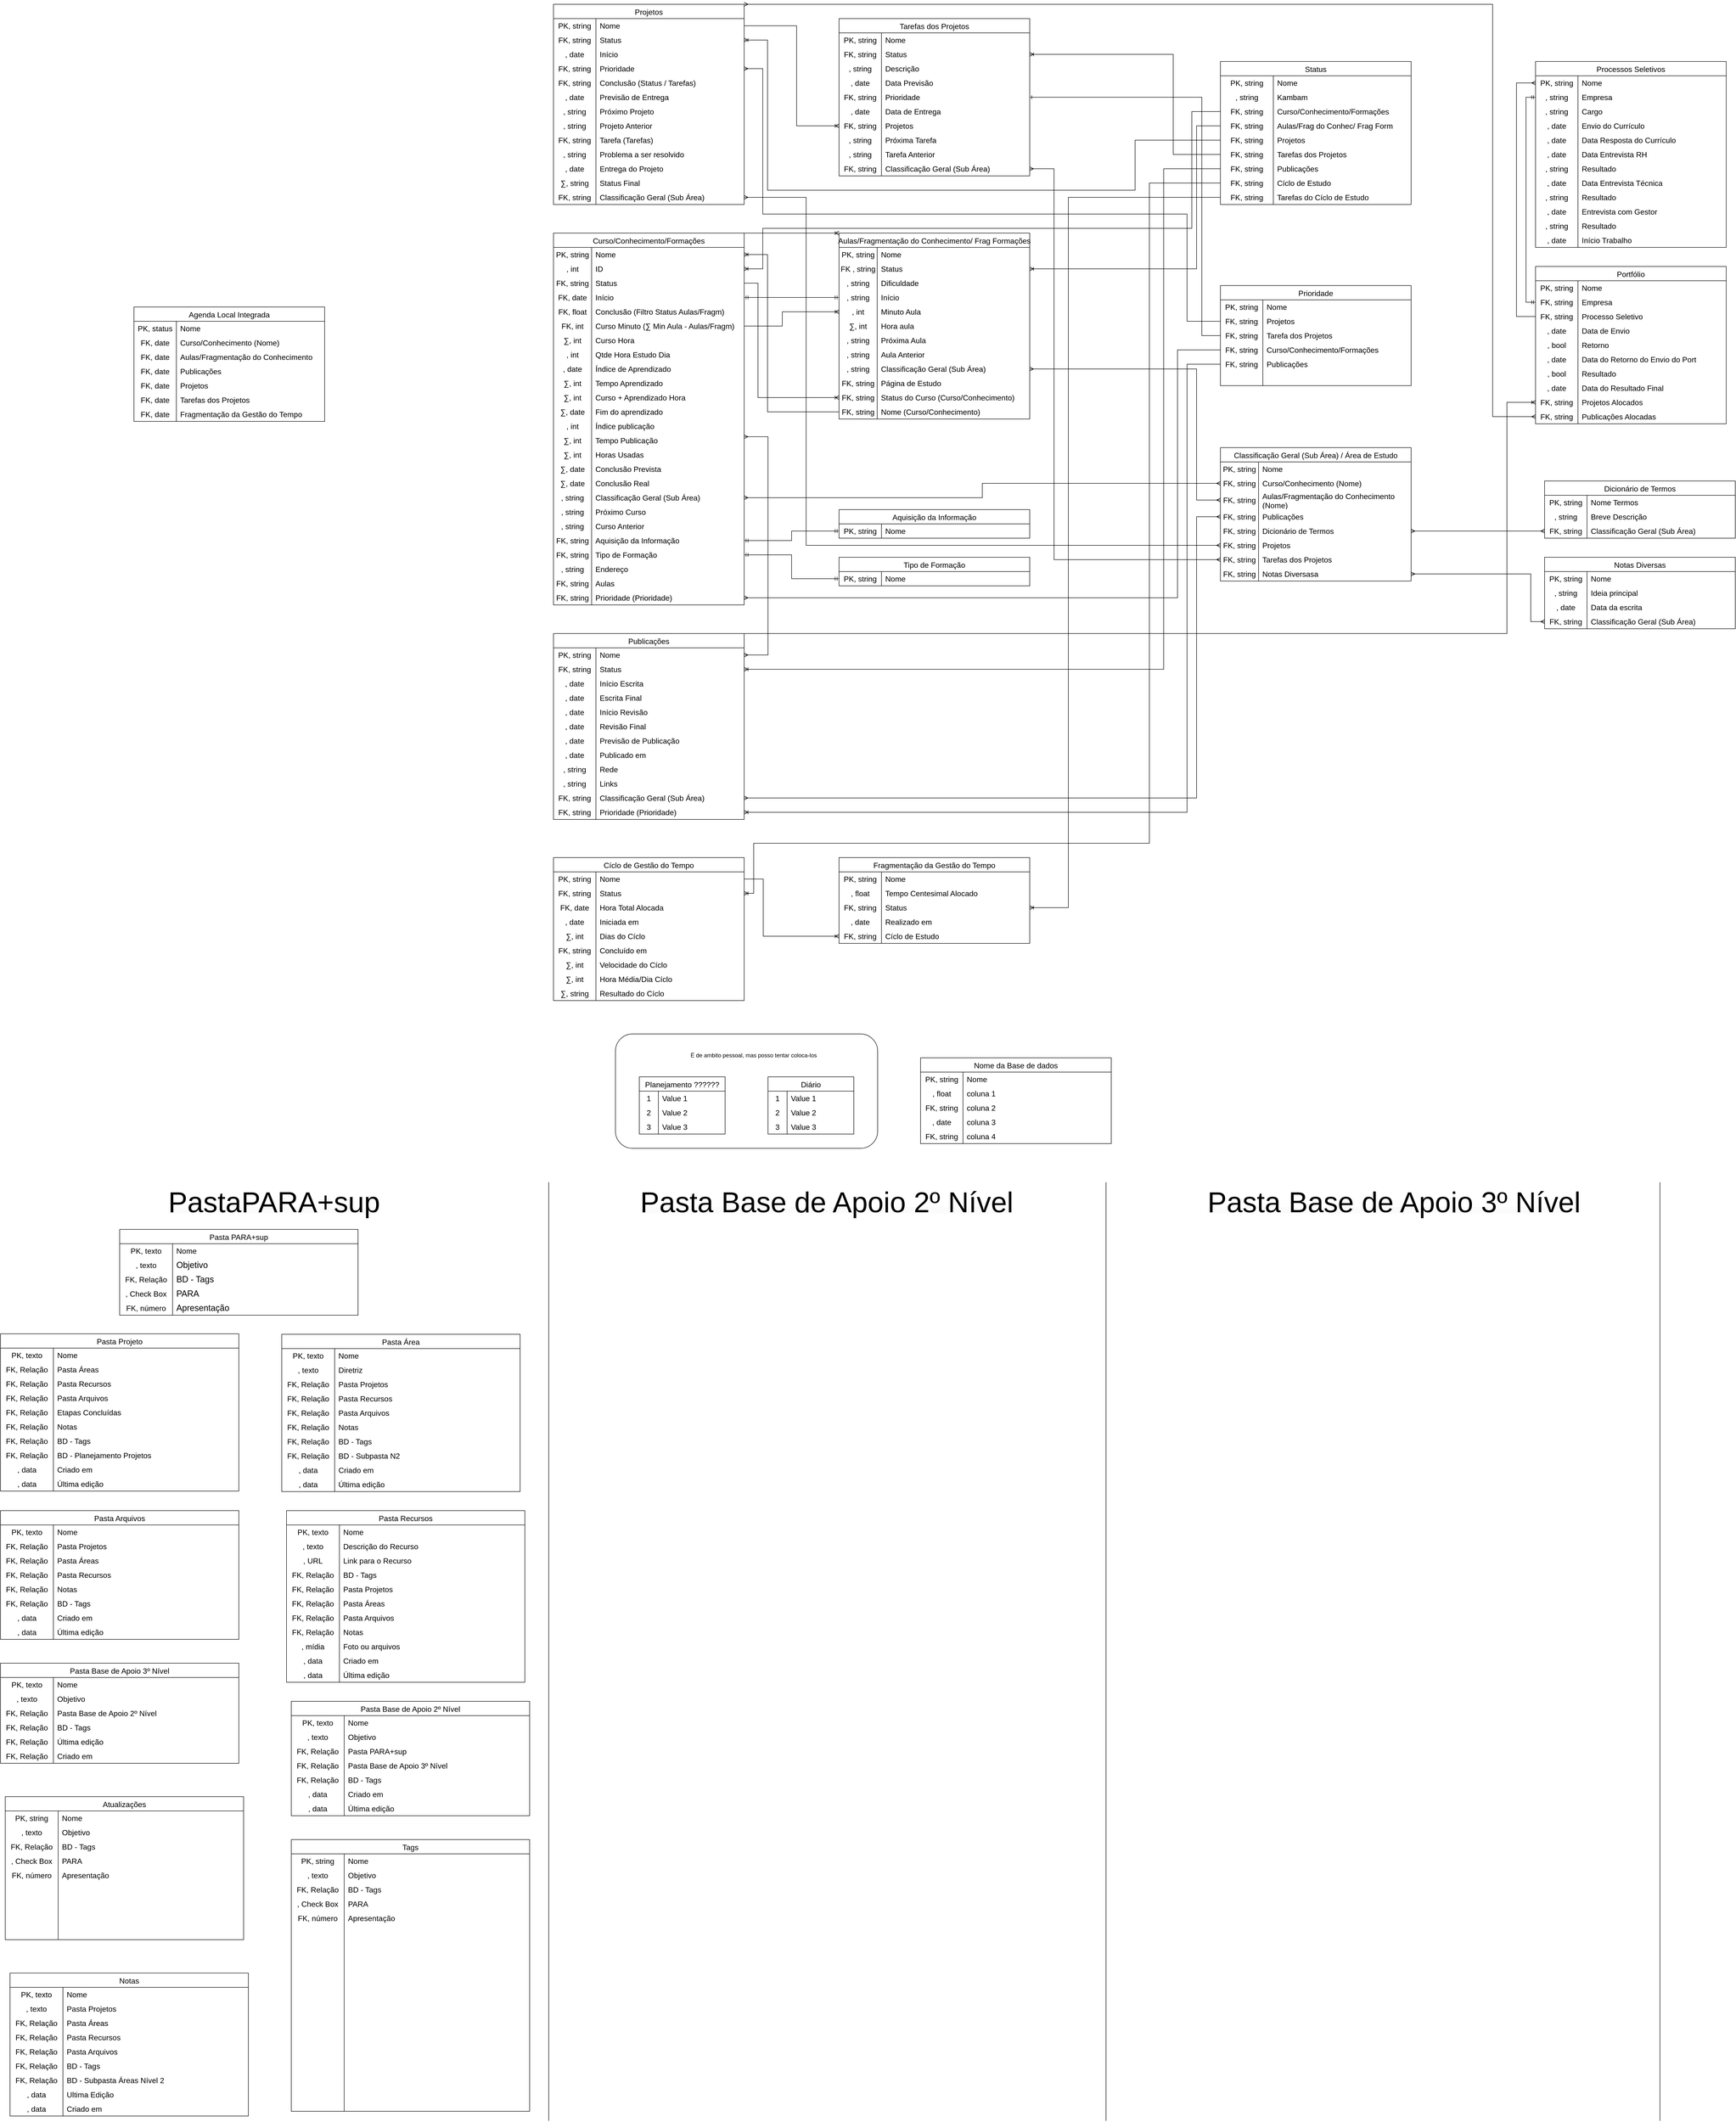 <mxfile version="24.4.13" type="github">
  <diagram name="Page-1" id="e56a1550-8fbb-45ad-956c-1786394a9013">
    <mxGraphModel dx="1969" dy="440" grid="1" gridSize="10" guides="1" tooltips="1" connect="1" arrows="1" fold="1" page="1" pageScale="1" pageWidth="1169" pageHeight="827" background="none" math="0" shadow="0">
      <root>
        <mxCell id="0" />
        <mxCell id="1" parent="0" />
        <mxCell id="XuhRDX56pQfsWtt-mXjJ-770" value="" style="rounded=1;whiteSpace=wrap;html=1;" parent="1" vertex="1">
          <mxGeometry x="140" y="2170" width="550" height="240" as="geometry" />
        </mxCell>
        <mxCell id="XuhRDX56pQfsWtt-mXjJ-22" value="Curso/Conhecimento/Formações" style="shape=table;startSize=30;container=1;collapsible=0;childLayout=tableLayout;fixedRows=1;rowLines=0;fontStyle=0;strokeColor=default;fontSize=16;labelBackgroundColor=default;" parent="1" vertex="1">
          <mxGeometry x="10" y="490" width="400" height="780" as="geometry" />
        </mxCell>
        <mxCell id="XuhRDX56pQfsWtt-mXjJ-23" value="" style="shape=tableRow;horizontal=0;startSize=0;swimlaneHead=0;swimlaneBody=0;top=0;left=0;bottom=0;right=0;collapsible=0;dropTarget=0;fillColor=none;points=[[0,0.5],[1,0.5]];portConstraint=eastwest;strokeColor=inherit;fontSize=16;" parent="XuhRDX56pQfsWtt-mXjJ-22" vertex="1">
          <mxGeometry y="30" width="400" height="30" as="geometry" />
        </mxCell>
        <mxCell id="XuhRDX56pQfsWtt-mXjJ-24" value="PK, string" style="shape=partialRectangle;html=1;whiteSpace=wrap;connectable=0;fillColor=none;top=0;left=0;bottom=0;right=0;overflow=hidden;pointerEvents=1;strokeColor=inherit;fontSize=16;" parent="XuhRDX56pQfsWtt-mXjJ-23" vertex="1">
          <mxGeometry width="80" height="30" as="geometry">
            <mxRectangle width="80" height="30" as="alternateBounds" />
          </mxGeometry>
        </mxCell>
        <mxCell id="XuhRDX56pQfsWtt-mXjJ-25" value="Nome" style="shape=partialRectangle;html=1;whiteSpace=wrap;connectable=0;fillColor=none;top=0;left=0;bottom=0;right=0;align=left;spacingLeft=6;overflow=hidden;strokeColor=inherit;fontSize=16;" parent="XuhRDX56pQfsWtt-mXjJ-23" vertex="1">
          <mxGeometry x="80" width="320" height="30" as="geometry">
            <mxRectangle width="320" height="30" as="alternateBounds" />
          </mxGeometry>
        </mxCell>
        <mxCell id="XuhRDX56pQfsWtt-mXjJ-26" value="" style="shape=tableRow;horizontal=0;startSize=0;swimlaneHead=0;swimlaneBody=0;top=0;left=0;bottom=0;right=0;collapsible=0;dropTarget=0;fillColor=none;points=[[0,0.5],[1,0.5]];portConstraint=eastwest;strokeColor=inherit;fontSize=16;" parent="XuhRDX56pQfsWtt-mXjJ-22" vertex="1">
          <mxGeometry y="60" width="400" height="30" as="geometry" />
        </mxCell>
        <mxCell id="XuhRDX56pQfsWtt-mXjJ-27" value=", int" style="shape=partialRectangle;html=1;whiteSpace=wrap;connectable=0;fillColor=none;top=0;left=0;bottom=0;right=0;overflow=hidden;strokeColor=inherit;fontSize=16;" parent="XuhRDX56pQfsWtt-mXjJ-26" vertex="1">
          <mxGeometry width="80" height="30" as="geometry">
            <mxRectangle width="80" height="30" as="alternateBounds" />
          </mxGeometry>
        </mxCell>
        <mxCell id="XuhRDX56pQfsWtt-mXjJ-28" value="ID" style="shape=partialRectangle;html=1;whiteSpace=wrap;connectable=0;fillColor=none;top=0;left=0;bottom=0;right=0;align=left;spacingLeft=6;overflow=hidden;strokeColor=inherit;fontSize=16;" parent="XuhRDX56pQfsWtt-mXjJ-26" vertex="1">
          <mxGeometry x="80" width="320" height="30" as="geometry">
            <mxRectangle width="320" height="30" as="alternateBounds" />
          </mxGeometry>
        </mxCell>
        <mxCell id="XuhRDX56pQfsWtt-mXjJ-29" value="" style="shape=tableRow;horizontal=0;startSize=0;swimlaneHead=0;swimlaneBody=0;top=0;left=0;bottom=0;right=0;collapsible=0;dropTarget=0;fillColor=none;points=[[0,0.5],[1,0.5]];portConstraint=eastwest;strokeColor=inherit;fontSize=16;" parent="XuhRDX56pQfsWtt-mXjJ-22" vertex="1">
          <mxGeometry y="90" width="400" height="30" as="geometry" />
        </mxCell>
        <mxCell id="XuhRDX56pQfsWtt-mXjJ-30" value="FK, string" style="shape=partialRectangle;html=1;whiteSpace=wrap;connectable=0;fillColor=none;top=0;left=0;bottom=0;right=0;overflow=hidden;strokeColor=inherit;fontSize=16;" parent="XuhRDX56pQfsWtt-mXjJ-29" vertex="1">
          <mxGeometry width="80" height="30" as="geometry">
            <mxRectangle width="80" height="30" as="alternateBounds" />
          </mxGeometry>
        </mxCell>
        <mxCell id="XuhRDX56pQfsWtt-mXjJ-31" value="Status" style="shape=partialRectangle;html=1;whiteSpace=wrap;connectable=0;fillColor=none;top=0;left=0;bottom=0;right=0;align=left;spacingLeft=6;overflow=hidden;strokeColor=inherit;fontSize=16;" parent="XuhRDX56pQfsWtt-mXjJ-29" vertex="1">
          <mxGeometry x="80" width="320" height="30" as="geometry">
            <mxRectangle width="320" height="30" as="alternateBounds" />
          </mxGeometry>
        </mxCell>
        <mxCell id="XuhRDX56pQfsWtt-mXjJ-32" value="" style="shape=tableRow;horizontal=0;startSize=0;swimlaneHead=0;swimlaneBody=0;top=0;left=0;bottom=0;right=0;collapsible=0;dropTarget=0;fillColor=none;points=[[0,0.5],[1,0.5]];portConstraint=eastwest;strokeColor=inherit;fontSize=16;" parent="XuhRDX56pQfsWtt-mXjJ-22" vertex="1">
          <mxGeometry y="120" width="400" height="30" as="geometry" />
        </mxCell>
        <mxCell id="XuhRDX56pQfsWtt-mXjJ-33" value="FK, date" style="shape=partialRectangle;html=1;whiteSpace=wrap;connectable=0;fillColor=none;top=0;left=0;bottom=0;right=0;overflow=hidden;strokeColor=inherit;fontSize=16;" parent="XuhRDX56pQfsWtt-mXjJ-32" vertex="1">
          <mxGeometry width="80" height="30" as="geometry">
            <mxRectangle width="80" height="30" as="alternateBounds" />
          </mxGeometry>
        </mxCell>
        <mxCell id="XuhRDX56pQfsWtt-mXjJ-34" value="Início" style="shape=partialRectangle;html=1;whiteSpace=wrap;connectable=0;fillColor=none;top=0;left=0;bottom=0;right=0;align=left;spacingLeft=6;overflow=hidden;strokeColor=inherit;fontSize=16;" parent="XuhRDX56pQfsWtt-mXjJ-32" vertex="1">
          <mxGeometry x="80" width="320" height="30" as="geometry">
            <mxRectangle width="320" height="30" as="alternateBounds" />
          </mxGeometry>
        </mxCell>
        <mxCell id="XuhRDX56pQfsWtt-mXjJ-38" value="" style="shape=tableRow;horizontal=0;startSize=0;swimlaneHead=0;swimlaneBody=0;top=0;left=0;bottom=0;right=0;collapsible=0;dropTarget=0;fillColor=none;points=[[0,0.5],[1,0.5]];portConstraint=eastwest;strokeColor=inherit;fontSize=16;" parent="XuhRDX56pQfsWtt-mXjJ-22" vertex="1">
          <mxGeometry y="150" width="400" height="30" as="geometry" />
        </mxCell>
        <mxCell id="XuhRDX56pQfsWtt-mXjJ-39" value="FK, float" style="shape=partialRectangle;html=1;whiteSpace=wrap;connectable=0;fillColor=none;top=0;left=0;bottom=0;right=0;overflow=hidden;strokeColor=inherit;fontSize=16;" parent="XuhRDX56pQfsWtt-mXjJ-38" vertex="1">
          <mxGeometry width="80" height="30" as="geometry">
            <mxRectangle width="80" height="30" as="alternateBounds" />
          </mxGeometry>
        </mxCell>
        <mxCell id="XuhRDX56pQfsWtt-mXjJ-40" value="Conclusão (Filtro Status Aulas/Fragm)" style="shape=partialRectangle;html=1;whiteSpace=wrap;connectable=0;fillColor=none;top=0;left=0;bottom=0;right=0;align=left;spacingLeft=6;overflow=hidden;strokeColor=inherit;fontSize=16;" parent="XuhRDX56pQfsWtt-mXjJ-38" vertex="1">
          <mxGeometry x="80" width="320" height="30" as="geometry">
            <mxRectangle width="320" height="30" as="alternateBounds" />
          </mxGeometry>
        </mxCell>
        <mxCell id="XuhRDX56pQfsWtt-mXjJ-44" value="" style="shape=tableRow;horizontal=0;startSize=0;swimlaneHead=0;swimlaneBody=0;top=0;left=0;bottom=0;right=0;collapsible=0;dropTarget=0;fillColor=none;points=[[0,0.5],[1,0.5]];portConstraint=eastwest;strokeColor=inherit;fontSize=16;" parent="XuhRDX56pQfsWtt-mXjJ-22" vertex="1">
          <mxGeometry y="180" width="400" height="30" as="geometry" />
        </mxCell>
        <mxCell id="XuhRDX56pQfsWtt-mXjJ-45" value="FK, int" style="shape=partialRectangle;html=1;whiteSpace=wrap;connectable=0;fillColor=none;top=0;left=0;bottom=0;right=0;overflow=hidden;strokeColor=inherit;fontSize=16;" parent="XuhRDX56pQfsWtt-mXjJ-44" vertex="1">
          <mxGeometry width="80" height="30" as="geometry">
            <mxRectangle width="80" height="30" as="alternateBounds" />
          </mxGeometry>
        </mxCell>
        <mxCell id="XuhRDX56pQfsWtt-mXjJ-46" value="Curso Minuto (∑ Min Aula - Aulas/Fragm)" style="shape=partialRectangle;html=1;whiteSpace=wrap;connectable=0;fillColor=none;top=0;left=0;bottom=0;right=0;align=left;spacingLeft=6;overflow=hidden;strokeColor=inherit;fontSize=16;" parent="XuhRDX56pQfsWtt-mXjJ-44" vertex="1">
          <mxGeometry x="80" width="320" height="30" as="geometry">
            <mxRectangle width="320" height="30" as="alternateBounds" />
          </mxGeometry>
        </mxCell>
        <mxCell id="XuhRDX56pQfsWtt-mXjJ-41" value="" style="shape=tableRow;horizontal=0;startSize=0;swimlaneHead=0;swimlaneBody=0;top=0;left=0;bottom=0;right=0;collapsible=0;dropTarget=0;fillColor=none;points=[[0,0.5],[1,0.5]];portConstraint=eastwest;strokeColor=inherit;fontSize=16;" parent="XuhRDX56pQfsWtt-mXjJ-22" vertex="1">
          <mxGeometry y="210" width="400" height="30" as="geometry" />
        </mxCell>
        <mxCell id="XuhRDX56pQfsWtt-mXjJ-42" value="∑, int" style="shape=partialRectangle;html=1;whiteSpace=wrap;connectable=0;fillColor=none;top=0;left=0;bottom=0;right=0;overflow=hidden;strokeColor=inherit;fontSize=16;" parent="XuhRDX56pQfsWtt-mXjJ-41" vertex="1">
          <mxGeometry width="80" height="30" as="geometry">
            <mxRectangle width="80" height="30" as="alternateBounds" />
          </mxGeometry>
        </mxCell>
        <mxCell id="XuhRDX56pQfsWtt-mXjJ-43" value="Curso Hora" style="shape=partialRectangle;html=1;whiteSpace=wrap;connectable=0;fillColor=none;top=0;left=0;bottom=0;right=0;align=left;spacingLeft=6;overflow=hidden;strokeColor=inherit;fontSize=16;" parent="XuhRDX56pQfsWtt-mXjJ-41" vertex="1">
          <mxGeometry x="80" width="320" height="30" as="geometry">
            <mxRectangle width="320" height="30" as="alternateBounds" />
          </mxGeometry>
        </mxCell>
        <mxCell id="XuhRDX56pQfsWtt-mXjJ-69" value="" style="shape=tableRow;horizontal=0;startSize=0;swimlaneHead=0;swimlaneBody=0;top=0;left=0;bottom=0;right=0;collapsible=0;dropTarget=0;fillColor=none;points=[[0,0.5],[1,0.5]];portConstraint=eastwest;strokeColor=inherit;fontSize=16;" parent="XuhRDX56pQfsWtt-mXjJ-22" vertex="1">
          <mxGeometry y="240" width="400" height="30" as="geometry" />
        </mxCell>
        <mxCell id="XuhRDX56pQfsWtt-mXjJ-70" value=", int" style="shape=partialRectangle;html=1;whiteSpace=wrap;connectable=0;fillColor=none;top=0;left=0;bottom=0;right=0;overflow=hidden;strokeColor=inherit;fontSize=16;" parent="XuhRDX56pQfsWtt-mXjJ-69" vertex="1">
          <mxGeometry width="80" height="30" as="geometry">
            <mxRectangle width="80" height="30" as="alternateBounds" />
          </mxGeometry>
        </mxCell>
        <mxCell id="XuhRDX56pQfsWtt-mXjJ-71" value="Qtde Hora Estudo Dia" style="shape=partialRectangle;html=1;whiteSpace=wrap;connectable=0;fillColor=none;top=0;left=0;bottom=0;right=0;align=left;spacingLeft=6;overflow=hidden;strokeColor=inherit;fontSize=16;" parent="XuhRDX56pQfsWtt-mXjJ-69" vertex="1">
          <mxGeometry x="80" width="320" height="30" as="geometry">
            <mxRectangle width="320" height="30" as="alternateBounds" />
          </mxGeometry>
        </mxCell>
        <mxCell id="XuhRDX56pQfsWtt-mXjJ-66" value="" style="shape=tableRow;horizontal=0;startSize=0;swimlaneHead=0;swimlaneBody=0;top=0;left=0;bottom=0;right=0;collapsible=0;dropTarget=0;fillColor=none;points=[[0,0.5],[1,0.5]];portConstraint=eastwest;strokeColor=inherit;fontSize=16;" parent="XuhRDX56pQfsWtt-mXjJ-22" vertex="1">
          <mxGeometry y="270" width="400" height="30" as="geometry" />
        </mxCell>
        <mxCell id="XuhRDX56pQfsWtt-mXjJ-67" value=", date" style="shape=partialRectangle;html=1;whiteSpace=wrap;connectable=0;fillColor=none;top=0;left=0;bottom=0;right=0;overflow=hidden;strokeColor=inherit;fontSize=16;" parent="XuhRDX56pQfsWtt-mXjJ-66" vertex="1">
          <mxGeometry width="80" height="30" as="geometry">
            <mxRectangle width="80" height="30" as="alternateBounds" />
          </mxGeometry>
        </mxCell>
        <mxCell id="XuhRDX56pQfsWtt-mXjJ-68" value="Índice de Aprendizado" style="shape=partialRectangle;html=1;whiteSpace=wrap;connectable=0;fillColor=none;top=0;left=0;bottom=0;right=0;align=left;spacingLeft=6;overflow=hidden;strokeColor=inherit;fontSize=16;" parent="XuhRDX56pQfsWtt-mXjJ-66" vertex="1">
          <mxGeometry x="80" width="320" height="30" as="geometry">
            <mxRectangle width="320" height="30" as="alternateBounds" />
          </mxGeometry>
        </mxCell>
        <mxCell id="XuhRDX56pQfsWtt-mXjJ-63" value="" style="shape=tableRow;horizontal=0;startSize=0;swimlaneHead=0;swimlaneBody=0;top=0;left=0;bottom=0;right=0;collapsible=0;dropTarget=0;fillColor=none;points=[[0,0.5],[1,0.5]];portConstraint=eastwest;strokeColor=inherit;fontSize=16;" parent="XuhRDX56pQfsWtt-mXjJ-22" vertex="1">
          <mxGeometry y="300" width="400" height="30" as="geometry" />
        </mxCell>
        <mxCell id="XuhRDX56pQfsWtt-mXjJ-64" value="∑, int" style="shape=partialRectangle;html=1;whiteSpace=wrap;connectable=0;fillColor=none;top=0;left=0;bottom=0;right=0;overflow=hidden;strokeColor=inherit;fontSize=16;" parent="XuhRDX56pQfsWtt-mXjJ-63" vertex="1">
          <mxGeometry width="80" height="30" as="geometry">
            <mxRectangle width="80" height="30" as="alternateBounds" />
          </mxGeometry>
        </mxCell>
        <mxCell id="XuhRDX56pQfsWtt-mXjJ-65" value="Tempo Aprendizado" style="shape=partialRectangle;html=1;whiteSpace=wrap;connectable=0;fillColor=none;top=0;left=0;bottom=0;right=0;align=left;spacingLeft=6;overflow=hidden;strokeColor=inherit;fontSize=16;" parent="XuhRDX56pQfsWtt-mXjJ-63" vertex="1">
          <mxGeometry x="80" width="320" height="30" as="geometry">
            <mxRectangle width="320" height="30" as="alternateBounds" />
          </mxGeometry>
        </mxCell>
        <mxCell id="XuhRDX56pQfsWtt-mXjJ-60" value="" style="shape=tableRow;horizontal=0;startSize=0;swimlaneHead=0;swimlaneBody=0;top=0;left=0;bottom=0;right=0;collapsible=0;dropTarget=0;fillColor=none;points=[[0,0.5],[1,0.5]];portConstraint=eastwest;strokeColor=inherit;fontSize=16;" parent="XuhRDX56pQfsWtt-mXjJ-22" vertex="1">
          <mxGeometry y="330" width="400" height="30" as="geometry" />
        </mxCell>
        <mxCell id="XuhRDX56pQfsWtt-mXjJ-61" value="∑, int" style="shape=partialRectangle;html=1;whiteSpace=wrap;connectable=0;fillColor=none;top=0;left=0;bottom=0;right=0;overflow=hidden;strokeColor=inherit;fontSize=16;" parent="XuhRDX56pQfsWtt-mXjJ-60" vertex="1">
          <mxGeometry width="80" height="30" as="geometry">
            <mxRectangle width="80" height="30" as="alternateBounds" />
          </mxGeometry>
        </mxCell>
        <mxCell id="XuhRDX56pQfsWtt-mXjJ-62" value="Curso + Aprendizado Hora" style="shape=partialRectangle;html=1;whiteSpace=wrap;connectable=0;fillColor=none;top=0;left=0;bottom=0;right=0;align=left;spacingLeft=6;overflow=hidden;strokeColor=inherit;fontSize=16;" parent="XuhRDX56pQfsWtt-mXjJ-60" vertex="1">
          <mxGeometry x="80" width="320" height="30" as="geometry">
            <mxRectangle width="320" height="30" as="alternateBounds" />
          </mxGeometry>
        </mxCell>
        <mxCell id="XuhRDX56pQfsWtt-mXjJ-57" value="" style="shape=tableRow;horizontal=0;startSize=0;swimlaneHead=0;swimlaneBody=0;top=0;left=0;bottom=0;right=0;collapsible=0;dropTarget=0;fillColor=none;points=[[0,0.5],[1,0.5]];portConstraint=eastwest;strokeColor=inherit;fontSize=16;" parent="XuhRDX56pQfsWtt-mXjJ-22" vertex="1">
          <mxGeometry y="360" width="400" height="30" as="geometry" />
        </mxCell>
        <mxCell id="XuhRDX56pQfsWtt-mXjJ-58" value="∑, date" style="shape=partialRectangle;html=1;whiteSpace=wrap;connectable=0;fillColor=none;top=0;left=0;bottom=0;right=0;overflow=hidden;strokeColor=inherit;fontSize=16;" parent="XuhRDX56pQfsWtt-mXjJ-57" vertex="1">
          <mxGeometry width="80" height="30" as="geometry">
            <mxRectangle width="80" height="30" as="alternateBounds" />
          </mxGeometry>
        </mxCell>
        <mxCell id="XuhRDX56pQfsWtt-mXjJ-59" value="Fim do aprendizado" style="shape=partialRectangle;html=1;whiteSpace=wrap;connectable=0;fillColor=none;top=0;left=0;bottom=0;right=0;align=left;spacingLeft=6;overflow=hidden;strokeColor=inherit;fontSize=16;" parent="XuhRDX56pQfsWtt-mXjJ-57" vertex="1">
          <mxGeometry x="80" width="320" height="30" as="geometry">
            <mxRectangle width="320" height="30" as="alternateBounds" />
          </mxGeometry>
        </mxCell>
        <mxCell id="XuhRDX56pQfsWtt-mXjJ-54" value="" style="shape=tableRow;horizontal=0;startSize=0;swimlaneHead=0;swimlaneBody=0;top=0;left=0;bottom=0;right=0;collapsible=0;dropTarget=0;fillColor=none;points=[[0,0.5],[1,0.5]];portConstraint=eastwest;strokeColor=inherit;fontSize=16;" parent="XuhRDX56pQfsWtt-mXjJ-22" vertex="1">
          <mxGeometry y="390" width="400" height="30" as="geometry" />
        </mxCell>
        <mxCell id="XuhRDX56pQfsWtt-mXjJ-55" value=", int" style="shape=partialRectangle;html=1;whiteSpace=wrap;connectable=0;fillColor=none;top=0;left=0;bottom=0;right=0;overflow=hidden;strokeColor=inherit;fontSize=16;" parent="XuhRDX56pQfsWtt-mXjJ-54" vertex="1">
          <mxGeometry width="80" height="30" as="geometry">
            <mxRectangle width="80" height="30" as="alternateBounds" />
          </mxGeometry>
        </mxCell>
        <mxCell id="XuhRDX56pQfsWtt-mXjJ-56" value="Índice publicação" style="shape=partialRectangle;html=1;whiteSpace=wrap;connectable=0;fillColor=none;top=0;left=0;bottom=0;right=0;align=left;spacingLeft=6;overflow=hidden;strokeColor=inherit;fontSize=16;" parent="XuhRDX56pQfsWtt-mXjJ-54" vertex="1">
          <mxGeometry x="80" width="320" height="30" as="geometry">
            <mxRectangle width="320" height="30" as="alternateBounds" />
          </mxGeometry>
        </mxCell>
        <mxCell id="XuhRDX56pQfsWtt-mXjJ-691" value="" style="shape=tableRow;horizontal=0;startSize=0;swimlaneHead=0;swimlaneBody=0;top=0;left=0;bottom=0;right=0;collapsible=0;dropTarget=0;fillColor=none;points=[[0,0.5],[1,0.5]];portConstraint=eastwest;strokeColor=inherit;fontSize=16;" parent="XuhRDX56pQfsWtt-mXjJ-22" vertex="1">
          <mxGeometry y="420" width="400" height="30" as="geometry" />
        </mxCell>
        <mxCell id="XuhRDX56pQfsWtt-mXjJ-692" value="∑, int" style="shape=partialRectangle;html=1;whiteSpace=wrap;connectable=0;fillColor=none;top=0;left=0;bottom=0;right=0;overflow=hidden;strokeColor=inherit;fontSize=16;" parent="XuhRDX56pQfsWtt-mXjJ-691" vertex="1">
          <mxGeometry width="80" height="30" as="geometry">
            <mxRectangle width="80" height="30" as="alternateBounds" />
          </mxGeometry>
        </mxCell>
        <mxCell id="XuhRDX56pQfsWtt-mXjJ-693" value="Tempo Publicação" style="shape=partialRectangle;html=1;whiteSpace=wrap;connectable=0;fillColor=none;top=0;left=0;bottom=0;right=0;align=left;spacingLeft=6;overflow=hidden;strokeColor=inherit;fontSize=16;" parent="XuhRDX56pQfsWtt-mXjJ-691" vertex="1">
          <mxGeometry x="80" width="320" height="30" as="geometry">
            <mxRectangle width="320" height="30" as="alternateBounds" />
          </mxGeometry>
        </mxCell>
        <mxCell id="XuhRDX56pQfsWtt-mXjJ-51" value="" style="shape=tableRow;horizontal=0;startSize=0;swimlaneHead=0;swimlaneBody=0;top=0;left=0;bottom=0;right=0;collapsible=0;dropTarget=0;fillColor=none;points=[[0,0.5],[1,0.5]];portConstraint=eastwest;strokeColor=inherit;fontSize=16;" parent="XuhRDX56pQfsWtt-mXjJ-22" vertex="1">
          <mxGeometry y="450" width="400" height="30" as="geometry" />
        </mxCell>
        <mxCell id="XuhRDX56pQfsWtt-mXjJ-52" value="∑, int" style="shape=partialRectangle;html=1;whiteSpace=wrap;connectable=0;fillColor=none;top=0;left=0;bottom=0;right=0;overflow=hidden;strokeColor=inherit;fontSize=16;" parent="XuhRDX56pQfsWtt-mXjJ-51" vertex="1">
          <mxGeometry width="80" height="30" as="geometry">
            <mxRectangle width="80" height="30" as="alternateBounds" />
          </mxGeometry>
        </mxCell>
        <mxCell id="XuhRDX56pQfsWtt-mXjJ-53" value="Horas Usadas" style="shape=partialRectangle;html=1;whiteSpace=wrap;connectable=0;fillColor=none;top=0;left=0;bottom=0;right=0;align=left;spacingLeft=6;overflow=hidden;strokeColor=inherit;fontSize=16;" parent="XuhRDX56pQfsWtt-mXjJ-51" vertex="1">
          <mxGeometry x="80" width="320" height="30" as="geometry">
            <mxRectangle width="320" height="30" as="alternateBounds" />
          </mxGeometry>
        </mxCell>
        <mxCell id="XuhRDX56pQfsWtt-mXjJ-102" value="" style="shape=tableRow;horizontal=0;startSize=0;swimlaneHead=0;swimlaneBody=0;top=0;left=0;bottom=0;right=0;collapsible=0;dropTarget=0;fillColor=none;points=[[0,0.5],[1,0.5]];portConstraint=eastwest;strokeColor=inherit;fontSize=16;" parent="XuhRDX56pQfsWtt-mXjJ-22" vertex="1">
          <mxGeometry y="480" width="400" height="30" as="geometry" />
        </mxCell>
        <mxCell id="XuhRDX56pQfsWtt-mXjJ-103" value="∑, date" style="shape=partialRectangle;html=1;whiteSpace=wrap;connectable=0;fillColor=none;top=0;left=0;bottom=0;right=0;overflow=hidden;strokeColor=inherit;fontSize=16;" parent="XuhRDX56pQfsWtt-mXjJ-102" vertex="1">
          <mxGeometry width="80" height="30" as="geometry">
            <mxRectangle width="80" height="30" as="alternateBounds" />
          </mxGeometry>
        </mxCell>
        <mxCell id="XuhRDX56pQfsWtt-mXjJ-104" value="Conclusão Prevista" style="shape=partialRectangle;html=1;whiteSpace=wrap;connectable=0;fillColor=none;top=0;left=0;bottom=0;right=0;align=left;spacingLeft=6;overflow=hidden;strokeColor=inherit;fontSize=16;" parent="XuhRDX56pQfsWtt-mXjJ-102" vertex="1">
          <mxGeometry x="80" width="320" height="30" as="geometry">
            <mxRectangle width="320" height="30" as="alternateBounds" />
          </mxGeometry>
        </mxCell>
        <mxCell id="XuhRDX56pQfsWtt-mXjJ-99" value="" style="shape=tableRow;horizontal=0;startSize=0;swimlaneHead=0;swimlaneBody=0;top=0;left=0;bottom=0;right=0;collapsible=0;dropTarget=0;fillColor=none;points=[[0,0.5],[1,0.5]];portConstraint=eastwest;strokeColor=inherit;fontSize=16;" parent="XuhRDX56pQfsWtt-mXjJ-22" vertex="1">
          <mxGeometry y="510" width="400" height="30" as="geometry" />
        </mxCell>
        <mxCell id="XuhRDX56pQfsWtt-mXjJ-100" value="∑, date" style="shape=partialRectangle;html=1;whiteSpace=wrap;connectable=0;fillColor=none;top=0;left=0;bottom=0;right=0;overflow=hidden;strokeColor=inherit;fontSize=16;" parent="XuhRDX56pQfsWtt-mXjJ-99" vertex="1">
          <mxGeometry width="80" height="30" as="geometry">
            <mxRectangle width="80" height="30" as="alternateBounds" />
          </mxGeometry>
        </mxCell>
        <mxCell id="XuhRDX56pQfsWtt-mXjJ-101" value="Conclusão Real" style="shape=partialRectangle;html=1;whiteSpace=wrap;connectable=0;fillColor=none;top=0;left=0;bottom=0;right=0;align=left;spacingLeft=6;overflow=hidden;strokeColor=inherit;fontSize=16;" parent="XuhRDX56pQfsWtt-mXjJ-99" vertex="1">
          <mxGeometry x="80" width="320" height="30" as="geometry">
            <mxRectangle width="320" height="30" as="alternateBounds" />
          </mxGeometry>
        </mxCell>
        <mxCell id="XuhRDX56pQfsWtt-mXjJ-96" value="" style="shape=tableRow;horizontal=0;startSize=0;swimlaneHead=0;swimlaneBody=0;top=0;left=0;bottom=0;right=0;collapsible=0;dropTarget=0;fillColor=none;points=[[0,0.5],[1,0.5]];portConstraint=eastwest;strokeColor=inherit;fontSize=16;" parent="XuhRDX56pQfsWtt-mXjJ-22" vertex="1">
          <mxGeometry y="540" width="400" height="30" as="geometry" />
        </mxCell>
        <mxCell id="XuhRDX56pQfsWtt-mXjJ-97" value=", string" style="shape=partialRectangle;html=1;whiteSpace=wrap;connectable=0;fillColor=none;top=0;left=0;bottom=0;right=0;overflow=hidden;strokeColor=inherit;fontSize=16;" parent="XuhRDX56pQfsWtt-mXjJ-96" vertex="1">
          <mxGeometry width="80" height="30" as="geometry">
            <mxRectangle width="80" height="30" as="alternateBounds" />
          </mxGeometry>
        </mxCell>
        <mxCell id="XuhRDX56pQfsWtt-mXjJ-98" value="Classificação Geral (Sub Área)" style="shape=partialRectangle;html=1;whiteSpace=wrap;connectable=0;fillColor=none;top=0;left=0;bottom=0;right=0;align=left;spacingLeft=6;overflow=hidden;strokeColor=inherit;fontSize=16;" parent="XuhRDX56pQfsWtt-mXjJ-96" vertex="1">
          <mxGeometry x="80" width="320" height="30" as="geometry">
            <mxRectangle width="320" height="30" as="alternateBounds" />
          </mxGeometry>
        </mxCell>
        <mxCell id="XuhRDX56pQfsWtt-mXjJ-93" value="" style="shape=tableRow;horizontal=0;startSize=0;swimlaneHead=0;swimlaneBody=0;top=0;left=0;bottom=0;right=0;collapsible=0;dropTarget=0;fillColor=none;points=[[0,0.5],[1,0.5]];portConstraint=eastwest;strokeColor=inherit;fontSize=16;" parent="XuhRDX56pQfsWtt-mXjJ-22" vertex="1">
          <mxGeometry y="570" width="400" height="30" as="geometry" />
        </mxCell>
        <mxCell id="XuhRDX56pQfsWtt-mXjJ-94" value=", string" style="shape=partialRectangle;html=1;whiteSpace=wrap;connectable=0;fillColor=none;top=0;left=0;bottom=0;right=0;overflow=hidden;strokeColor=inherit;fontSize=16;" parent="XuhRDX56pQfsWtt-mXjJ-93" vertex="1">
          <mxGeometry width="80" height="30" as="geometry">
            <mxRectangle width="80" height="30" as="alternateBounds" />
          </mxGeometry>
        </mxCell>
        <mxCell id="XuhRDX56pQfsWtt-mXjJ-95" value="Próximo Curso" style="shape=partialRectangle;html=1;whiteSpace=wrap;connectable=0;fillColor=none;top=0;left=0;bottom=0;right=0;align=left;spacingLeft=6;overflow=hidden;strokeColor=inherit;fontSize=16;" parent="XuhRDX56pQfsWtt-mXjJ-93" vertex="1">
          <mxGeometry x="80" width="320" height="30" as="geometry">
            <mxRectangle width="320" height="30" as="alternateBounds" />
          </mxGeometry>
        </mxCell>
        <mxCell id="XuhRDX56pQfsWtt-mXjJ-90" value="" style="shape=tableRow;horizontal=0;startSize=0;swimlaneHead=0;swimlaneBody=0;top=0;left=0;bottom=0;right=0;collapsible=0;dropTarget=0;fillColor=none;points=[[0,0.5],[1,0.5]];portConstraint=eastwest;strokeColor=inherit;fontSize=16;" parent="XuhRDX56pQfsWtt-mXjJ-22" vertex="1">
          <mxGeometry y="600" width="400" height="30" as="geometry" />
        </mxCell>
        <mxCell id="XuhRDX56pQfsWtt-mXjJ-91" value=", string" style="shape=partialRectangle;html=1;whiteSpace=wrap;connectable=0;fillColor=none;top=0;left=0;bottom=0;right=0;overflow=hidden;strokeColor=inherit;fontSize=16;" parent="XuhRDX56pQfsWtt-mXjJ-90" vertex="1">
          <mxGeometry width="80" height="30" as="geometry">
            <mxRectangle width="80" height="30" as="alternateBounds" />
          </mxGeometry>
        </mxCell>
        <mxCell id="XuhRDX56pQfsWtt-mXjJ-92" value="Curso Anterior" style="shape=partialRectangle;html=1;whiteSpace=wrap;connectable=0;fillColor=none;top=0;left=0;bottom=0;right=0;align=left;spacingLeft=6;overflow=hidden;strokeColor=inherit;fontSize=16;" parent="XuhRDX56pQfsWtt-mXjJ-90" vertex="1">
          <mxGeometry x="80" width="320" height="30" as="geometry">
            <mxRectangle width="320" height="30" as="alternateBounds" />
          </mxGeometry>
        </mxCell>
        <mxCell id="XuhRDX56pQfsWtt-mXjJ-87" value="" style="shape=tableRow;horizontal=0;startSize=0;swimlaneHead=0;swimlaneBody=0;top=0;left=0;bottom=0;right=0;collapsible=0;dropTarget=0;fillColor=none;points=[[0,0.5],[1,0.5]];portConstraint=eastwest;strokeColor=inherit;fontSize=16;" parent="XuhRDX56pQfsWtt-mXjJ-22" vertex="1">
          <mxGeometry y="630" width="400" height="30" as="geometry" />
        </mxCell>
        <mxCell id="XuhRDX56pQfsWtt-mXjJ-88" value="FK, string" style="shape=partialRectangle;html=1;whiteSpace=wrap;connectable=0;fillColor=none;top=0;left=0;bottom=0;right=0;overflow=hidden;strokeColor=inherit;fontSize=16;" parent="XuhRDX56pQfsWtt-mXjJ-87" vertex="1">
          <mxGeometry width="80" height="30" as="geometry">
            <mxRectangle width="80" height="30" as="alternateBounds" />
          </mxGeometry>
        </mxCell>
        <mxCell id="XuhRDX56pQfsWtt-mXjJ-89" value="Aquisição da Informação" style="shape=partialRectangle;html=1;whiteSpace=wrap;connectable=0;fillColor=none;top=0;left=0;bottom=0;right=0;align=left;spacingLeft=6;overflow=hidden;strokeColor=inherit;fontSize=16;" parent="XuhRDX56pQfsWtt-mXjJ-87" vertex="1">
          <mxGeometry x="80" width="320" height="30" as="geometry">
            <mxRectangle width="320" height="30" as="alternateBounds" />
          </mxGeometry>
        </mxCell>
        <mxCell id="XuhRDX56pQfsWtt-mXjJ-84" value="" style="shape=tableRow;horizontal=0;startSize=0;swimlaneHead=0;swimlaneBody=0;top=0;left=0;bottom=0;right=0;collapsible=0;dropTarget=0;fillColor=none;points=[[0,0.5],[1,0.5]];portConstraint=eastwest;strokeColor=inherit;fontSize=16;" parent="XuhRDX56pQfsWtt-mXjJ-22" vertex="1">
          <mxGeometry y="660" width="400" height="30" as="geometry" />
        </mxCell>
        <mxCell id="XuhRDX56pQfsWtt-mXjJ-85" value="FK, string" style="shape=partialRectangle;html=1;whiteSpace=wrap;connectable=0;fillColor=none;top=0;left=0;bottom=0;right=0;overflow=hidden;strokeColor=inherit;fontSize=16;" parent="XuhRDX56pQfsWtt-mXjJ-84" vertex="1">
          <mxGeometry width="80" height="30" as="geometry">
            <mxRectangle width="80" height="30" as="alternateBounds" />
          </mxGeometry>
        </mxCell>
        <mxCell id="XuhRDX56pQfsWtt-mXjJ-86" value="Tipo de Formação" style="shape=partialRectangle;html=1;whiteSpace=wrap;connectable=0;fillColor=none;top=0;left=0;bottom=0;right=0;align=left;spacingLeft=6;overflow=hidden;strokeColor=inherit;fontSize=16;" parent="XuhRDX56pQfsWtt-mXjJ-84" vertex="1">
          <mxGeometry x="80" width="320" height="30" as="geometry">
            <mxRectangle width="320" height="30" as="alternateBounds" />
          </mxGeometry>
        </mxCell>
        <mxCell id="XuhRDX56pQfsWtt-mXjJ-81" value="" style="shape=tableRow;horizontal=0;startSize=0;swimlaneHead=0;swimlaneBody=0;top=0;left=0;bottom=0;right=0;collapsible=0;dropTarget=0;fillColor=none;points=[[0,0.5],[1,0.5]];portConstraint=eastwest;strokeColor=inherit;fontSize=16;" parent="XuhRDX56pQfsWtt-mXjJ-22" vertex="1">
          <mxGeometry y="690" width="400" height="30" as="geometry" />
        </mxCell>
        <mxCell id="XuhRDX56pQfsWtt-mXjJ-82" value=", string" style="shape=partialRectangle;html=1;whiteSpace=wrap;connectable=0;fillColor=none;top=0;left=0;bottom=0;right=0;overflow=hidden;strokeColor=inherit;fontSize=16;" parent="XuhRDX56pQfsWtt-mXjJ-81" vertex="1">
          <mxGeometry width="80" height="30" as="geometry">
            <mxRectangle width="80" height="30" as="alternateBounds" />
          </mxGeometry>
        </mxCell>
        <mxCell id="XuhRDX56pQfsWtt-mXjJ-83" value="Endereço" style="shape=partialRectangle;html=1;whiteSpace=wrap;connectable=0;fillColor=none;top=0;left=0;bottom=0;right=0;align=left;spacingLeft=6;overflow=hidden;strokeColor=inherit;fontSize=16;" parent="XuhRDX56pQfsWtt-mXjJ-81" vertex="1">
          <mxGeometry x="80" width="320" height="30" as="geometry">
            <mxRectangle width="320" height="30" as="alternateBounds" />
          </mxGeometry>
        </mxCell>
        <mxCell id="XuhRDX56pQfsWtt-mXjJ-78" value="" style="shape=tableRow;horizontal=0;startSize=0;swimlaneHead=0;swimlaneBody=0;top=0;left=0;bottom=0;right=0;collapsible=0;dropTarget=0;fillColor=none;points=[[0,0.5],[1,0.5]];portConstraint=eastwest;strokeColor=inherit;fontSize=16;" parent="XuhRDX56pQfsWtt-mXjJ-22" vertex="1">
          <mxGeometry y="720" width="400" height="30" as="geometry" />
        </mxCell>
        <mxCell id="XuhRDX56pQfsWtt-mXjJ-79" value="FK, string" style="shape=partialRectangle;html=1;whiteSpace=wrap;connectable=0;fillColor=none;top=0;left=0;bottom=0;right=0;overflow=hidden;strokeColor=inherit;fontSize=16;" parent="XuhRDX56pQfsWtt-mXjJ-78" vertex="1">
          <mxGeometry width="80" height="30" as="geometry">
            <mxRectangle width="80" height="30" as="alternateBounds" />
          </mxGeometry>
        </mxCell>
        <mxCell id="XuhRDX56pQfsWtt-mXjJ-80" value="Aulas" style="shape=partialRectangle;html=1;whiteSpace=wrap;connectable=0;fillColor=none;top=0;left=0;bottom=0;right=0;align=left;spacingLeft=6;overflow=hidden;strokeColor=inherit;fontSize=16;" parent="XuhRDX56pQfsWtt-mXjJ-78" vertex="1">
          <mxGeometry x="80" width="320" height="30" as="geometry">
            <mxRectangle width="320" height="30" as="alternateBounds" />
          </mxGeometry>
        </mxCell>
        <mxCell id="XuhRDX56pQfsWtt-mXjJ-377" style="shape=tableRow;horizontal=0;startSize=0;swimlaneHead=0;swimlaneBody=0;top=0;left=0;bottom=0;right=0;collapsible=0;dropTarget=0;fillColor=none;points=[[0,0.5],[1,0.5]];portConstraint=eastwest;strokeColor=inherit;fontSize=16;" parent="XuhRDX56pQfsWtt-mXjJ-22" vertex="1">
          <mxGeometry y="750" width="400" height="30" as="geometry" />
        </mxCell>
        <mxCell id="XuhRDX56pQfsWtt-mXjJ-378" value="FK, string" style="shape=partialRectangle;html=1;whiteSpace=wrap;connectable=0;fillColor=none;top=0;left=0;bottom=0;right=0;overflow=hidden;strokeColor=inherit;fontSize=16;" parent="XuhRDX56pQfsWtt-mXjJ-377" vertex="1">
          <mxGeometry width="80" height="30" as="geometry">
            <mxRectangle width="80" height="30" as="alternateBounds" />
          </mxGeometry>
        </mxCell>
        <mxCell id="XuhRDX56pQfsWtt-mXjJ-379" value="Prioridade (Prioridade)" style="shape=partialRectangle;html=1;whiteSpace=wrap;connectable=0;fillColor=none;top=0;left=0;bottom=0;right=0;align=left;spacingLeft=6;overflow=hidden;strokeColor=inherit;fontSize=16;" parent="XuhRDX56pQfsWtt-mXjJ-377" vertex="1">
          <mxGeometry x="80" width="320" height="30" as="geometry">
            <mxRectangle width="320" height="30" as="alternateBounds" />
          </mxGeometry>
        </mxCell>
        <mxCell id="XuhRDX56pQfsWtt-mXjJ-175" value="Aulas/Fragmentação do Conhecimento/ Frag Formações" style="shape=table;startSize=30;container=1;collapsible=0;childLayout=tableLayout;fixedRows=1;rowLines=0;fontStyle=0;strokeColor=default;fontSize=16;rounded=0;" parent="1" vertex="1">
          <mxGeometry x="609" y="490" width="400" height="390" as="geometry" />
        </mxCell>
        <mxCell id="XuhRDX56pQfsWtt-mXjJ-176" value="" style="shape=tableRow;horizontal=0;startSize=0;swimlaneHead=0;swimlaneBody=0;top=0;left=0;bottom=0;right=0;collapsible=0;dropTarget=0;fillColor=none;points=[[0,0.5],[1,0.5]];portConstraint=eastwest;strokeColor=inherit;fontSize=16;" parent="XuhRDX56pQfsWtt-mXjJ-175" vertex="1">
          <mxGeometry y="30" width="400" height="30" as="geometry" />
        </mxCell>
        <mxCell id="XuhRDX56pQfsWtt-mXjJ-177" value="PK, string" style="shape=partialRectangle;html=1;whiteSpace=wrap;connectable=0;fillColor=none;top=0;left=0;bottom=0;right=0;overflow=hidden;pointerEvents=1;strokeColor=inherit;fontSize=16;" parent="XuhRDX56pQfsWtt-mXjJ-176" vertex="1">
          <mxGeometry width="80" height="30" as="geometry">
            <mxRectangle width="80" height="30" as="alternateBounds" />
          </mxGeometry>
        </mxCell>
        <mxCell id="XuhRDX56pQfsWtt-mXjJ-178" value="Nome" style="shape=partialRectangle;html=1;whiteSpace=wrap;connectable=0;fillColor=none;top=0;left=0;bottom=0;right=0;align=left;spacingLeft=6;overflow=hidden;strokeColor=inherit;fontSize=16;" parent="XuhRDX56pQfsWtt-mXjJ-176" vertex="1">
          <mxGeometry x="80" width="320" height="30" as="geometry">
            <mxRectangle width="320" height="30" as="alternateBounds" />
          </mxGeometry>
        </mxCell>
        <mxCell id="XuhRDX56pQfsWtt-mXjJ-179" value="" style="shape=tableRow;horizontal=0;startSize=0;swimlaneHead=0;swimlaneBody=0;top=0;left=0;bottom=0;right=0;collapsible=0;dropTarget=0;fillColor=none;points=[[0,0.5],[1,0.5]];portConstraint=eastwest;strokeColor=inherit;fontSize=16;" parent="XuhRDX56pQfsWtt-mXjJ-175" vertex="1">
          <mxGeometry y="60" width="400" height="30" as="geometry" />
        </mxCell>
        <mxCell id="XuhRDX56pQfsWtt-mXjJ-180" value="FK , string" style="shape=partialRectangle;html=1;whiteSpace=wrap;connectable=0;fillColor=none;top=0;left=0;bottom=0;right=0;overflow=hidden;strokeColor=inherit;fontSize=16;" parent="XuhRDX56pQfsWtt-mXjJ-179" vertex="1">
          <mxGeometry width="80" height="30" as="geometry">
            <mxRectangle width="80" height="30" as="alternateBounds" />
          </mxGeometry>
        </mxCell>
        <mxCell id="XuhRDX56pQfsWtt-mXjJ-181" value="Status" style="shape=partialRectangle;html=1;whiteSpace=wrap;connectable=0;fillColor=none;top=0;left=0;bottom=0;right=0;align=left;spacingLeft=6;overflow=hidden;strokeColor=inherit;fontSize=16;" parent="XuhRDX56pQfsWtt-mXjJ-179" vertex="1">
          <mxGeometry x="80" width="320" height="30" as="geometry">
            <mxRectangle width="320" height="30" as="alternateBounds" />
          </mxGeometry>
        </mxCell>
        <mxCell id="XuhRDX56pQfsWtt-mXjJ-182" value="" style="shape=tableRow;horizontal=0;startSize=0;swimlaneHead=0;swimlaneBody=0;top=0;left=0;bottom=0;right=0;collapsible=0;dropTarget=0;fillColor=none;points=[[0,0.5],[1,0.5]];portConstraint=eastwest;strokeColor=inherit;fontSize=16;" parent="XuhRDX56pQfsWtt-mXjJ-175" vertex="1">
          <mxGeometry y="90" width="400" height="30" as="geometry" />
        </mxCell>
        <mxCell id="XuhRDX56pQfsWtt-mXjJ-183" value=", string" style="shape=partialRectangle;html=1;whiteSpace=wrap;connectable=0;fillColor=none;top=0;left=0;bottom=0;right=0;overflow=hidden;strokeColor=inherit;fontSize=16;" parent="XuhRDX56pQfsWtt-mXjJ-182" vertex="1">
          <mxGeometry width="80" height="30" as="geometry">
            <mxRectangle width="80" height="30" as="alternateBounds" />
          </mxGeometry>
        </mxCell>
        <mxCell id="XuhRDX56pQfsWtt-mXjJ-184" value="Dificuldade" style="shape=partialRectangle;html=1;whiteSpace=wrap;connectable=0;fillColor=none;top=0;left=0;bottom=0;right=0;align=left;spacingLeft=6;overflow=hidden;strokeColor=inherit;fontSize=16;" parent="XuhRDX56pQfsWtt-mXjJ-182" vertex="1">
          <mxGeometry x="80" width="320" height="30" as="geometry">
            <mxRectangle width="320" height="30" as="alternateBounds" />
          </mxGeometry>
        </mxCell>
        <mxCell id="XuhRDX56pQfsWtt-mXjJ-191" value="" style="shape=tableRow;horizontal=0;startSize=0;swimlaneHead=0;swimlaneBody=0;top=0;left=0;bottom=0;right=0;collapsible=0;dropTarget=0;fillColor=none;points=[[0,0.5],[1,0.5]];portConstraint=eastwest;strokeColor=inherit;fontSize=16;" parent="XuhRDX56pQfsWtt-mXjJ-175" vertex="1">
          <mxGeometry y="120" width="400" height="30" as="geometry" />
        </mxCell>
        <mxCell id="XuhRDX56pQfsWtt-mXjJ-192" value=", string" style="shape=partialRectangle;html=1;whiteSpace=wrap;connectable=0;fillColor=none;top=0;left=0;bottom=0;right=0;overflow=hidden;strokeColor=inherit;fontSize=16;" parent="XuhRDX56pQfsWtt-mXjJ-191" vertex="1">
          <mxGeometry width="80" height="30" as="geometry">
            <mxRectangle width="80" height="30" as="alternateBounds" />
          </mxGeometry>
        </mxCell>
        <mxCell id="XuhRDX56pQfsWtt-mXjJ-193" value="Início" style="shape=partialRectangle;html=1;whiteSpace=wrap;connectable=0;fillColor=none;top=0;left=0;bottom=0;right=0;align=left;spacingLeft=6;overflow=hidden;strokeColor=inherit;fontSize=16;" parent="XuhRDX56pQfsWtt-mXjJ-191" vertex="1">
          <mxGeometry x="80" width="320" height="30" as="geometry">
            <mxRectangle width="320" height="30" as="alternateBounds" />
          </mxGeometry>
        </mxCell>
        <mxCell id="XuhRDX56pQfsWtt-mXjJ-195" style="shape=tableRow;horizontal=0;startSize=0;swimlaneHead=0;swimlaneBody=0;top=0;left=0;bottom=0;right=0;collapsible=0;dropTarget=0;fillColor=none;points=[[0,0.5],[1,0.5]];portConstraint=eastwest;strokeColor=inherit;fontSize=16;" parent="XuhRDX56pQfsWtt-mXjJ-175" vertex="1">
          <mxGeometry y="150" width="400" height="30" as="geometry" />
        </mxCell>
        <mxCell id="XuhRDX56pQfsWtt-mXjJ-196" value=", int" style="shape=partialRectangle;html=1;whiteSpace=wrap;connectable=0;fillColor=none;top=0;left=0;bottom=0;right=0;overflow=hidden;strokeColor=inherit;fontSize=16;" parent="XuhRDX56pQfsWtt-mXjJ-195" vertex="1">
          <mxGeometry width="80" height="30" as="geometry">
            <mxRectangle width="80" height="30" as="alternateBounds" />
          </mxGeometry>
        </mxCell>
        <mxCell id="XuhRDX56pQfsWtt-mXjJ-197" value="Minuto Aula" style="shape=partialRectangle;html=1;whiteSpace=wrap;connectable=0;fillColor=none;top=0;left=0;bottom=0;right=0;align=left;spacingLeft=6;overflow=hidden;strokeColor=inherit;fontSize=16;" parent="XuhRDX56pQfsWtt-mXjJ-195" vertex="1">
          <mxGeometry x="80" width="320" height="30" as="geometry">
            <mxRectangle width="320" height="30" as="alternateBounds" />
          </mxGeometry>
        </mxCell>
        <mxCell id="XuhRDX56pQfsWtt-mXjJ-198" style="shape=tableRow;horizontal=0;startSize=0;swimlaneHead=0;swimlaneBody=0;top=0;left=0;bottom=0;right=0;collapsible=0;dropTarget=0;fillColor=none;points=[[0,0.5],[1,0.5]];portConstraint=eastwest;strokeColor=inherit;fontSize=16;" parent="XuhRDX56pQfsWtt-mXjJ-175" vertex="1">
          <mxGeometry y="180" width="400" height="30" as="geometry" />
        </mxCell>
        <mxCell id="XuhRDX56pQfsWtt-mXjJ-199" value="∑, int" style="shape=partialRectangle;html=1;whiteSpace=wrap;connectable=0;fillColor=none;top=0;left=0;bottom=0;right=0;overflow=hidden;strokeColor=inherit;fontSize=16;" parent="XuhRDX56pQfsWtt-mXjJ-198" vertex="1">
          <mxGeometry width="80" height="30" as="geometry">
            <mxRectangle width="80" height="30" as="alternateBounds" />
          </mxGeometry>
        </mxCell>
        <mxCell id="XuhRDX56pQfsWtt-mXjJ-200" value="Hora aula" style="shape=partialRectangle;html=1;whiteSpace=wrap;connectable=0;fillColor=none;top=0;left=0;bottom=0;right=0;align=left;spacingLeft=6;overflow=hidden;strokeColor=inherit;fontSize=16;" parent="XuhRDX56pQfsWtt-mXjJ-198" vertex="1">
          <mxGeometry x="80" width="320" height="30" as="geometry">
            <mxRectangle width="320" height="30" as="alternateBounds" />
          </mxGeometry>
        </mxCell>
        <mxCell id="XuhRDX56pQfsWtt-mXjJ-201" style="shape=tableRow;horizontal=0;startSize=0;swimlaneHead=0;swimlaneBody=0;top=0;left=0;bottom=0;right=0;collapsible=0;dropTarget=0;fillColor=none;points=[[0,0.5],[1,0.5]];portConstraint=eastwest;strokeColor=inherit;fontSize=16;" parent="XuhRDX56pQfsWtt-mXjJ-175" vertex="1">
          <mxGeometry y="210" width="400" height="30" as="geometry" />
        </mxCell>
        <mxCell id="XuhRDX56pQfsWtt-mXjJ-202" value=", string" style="shape=partialRectangle;html=1;whiteSpace=wrap;connectable=0;fillColor=none;top=0;left=0;bottom=0;right=0;overflow=hidden;strokeColor=inherit;fontSize=16;" parent="XuhRDX56pQfsWtt-mXjJ-201" vertex="1">
          <mxGeometry width="80" height="30" as="geometry">
            <mxRectangle width="80" height="30" as="alternateBounds" />
          </mxGeometry>
        </mxCell>
        <mxCell id="XuhRDX56pQfsWtt-mXjJ-203" value="Próxima Aula" style="shape=partialRectangle;html=1;whiteSpace=wrap;connectable=0;fillColor=none;top=0;left=0;bottom=0;right=0;align=left;spacingLeft=6;overflow=hidden;strokeColor=inherit;fontSize=16;" parent="XuhRDX56pQfsWtt-mXjJ-201" vertex="1">
          <mxGeometry x="80" width="320" height="30" as="geometry">
            <mxRectangle width="320" height="30" as="alternateBounds" />
          </mxGeometry>
        </mxCell>
        <mxCell id="XuhRDX56pQfsWtt-mXjJ-204" style="shape=tableRow;horizontal=0;startSize=0;swimlaneHead=0;swimlaneBody=0;top=0;left=0;bottom=0;right=0;collapsible=0;dropTarget=0;fillColor=none;points=[[0,0.5],[1,0.5]];portConstraint=eastwest;strokeColor=inherit;fontSize=16;" parent="XuhRDX56pQfsWtt-mXjJ-175" vertex="1">
          <mxGeometry y="240" width="400" height="30" as="geometry" />
        </mxCell>
        <mxCell id="XuhRDX56pQfsWtt-mXjJ-205" value=", string" style="shape=partialRectangle;html=1;whiteSpace=wrap;connectable=0;fillColor=none;top=0;left=0;bottom=0;right=0;overflow=hidden;strokeColor=inherit;fontSize=16;" parent="XuhRDX56pQfsWtt-mXjJ-204" vertex="1">
          <mxGeometry width="80" height="30" as="geometry">
            <mxRectangle width="80" height="30" as="alternateBounds" />
          </mxGeometry>
        </mxCell>
        <mxCell id="XuhRDX56pQfsWtt-mXjJ-206" value="Aula Anterior" style="shape=partialRectangle;html=1;whiteSpace=wrap;connectable=0;fillColor=none;top=0;left=0;bottom=0;right=0;align=left;spacingLeft=6;overflow=hidden;strokeColor=inherit;fontSize=16;" parent="XuhRDX56pQfsWtt-mXjJ-204" vertex="1">
          <mxGeometry x="80" width="320" height="30" as="geometry">
            <mxRectangle width="320" height="30" as="alternateBounds" />
          </mxGeometry>
        </mxCell>
        <mxCell id="XuhRDX56pQfsWtt-mXjJ-207" style="shape=tableRow;horizontal=0;startSize=0;swimlaneHead=0;swimlaneBody=0;top=0;left=0;bottom=0;right=0;collapsible=0;dropTarget=0;fillColor=none;points=[[0,0.5],[1,0.5]];portConstraint=eastwest;strokeColor=inherit;fontSize=16;" parent="XuhRDX56pQfsWtt-mXjJ-175" vertex="1">
          <mxGeometry y="270" width="400" height="30" as="geometry" />
        </mxCell>
        <mxCell id="XuhRDX56pQfsWtt-mXjJ-208" value=", string" style="shape=partialRectangle;html=1;whiteSpace=wrap;connectable=0;fillColor=none;top=0;left=0;bottom=0;right=0;overflow=hidden;strokeColor=inherit;fontSize=16;" parent="XuhRDX56pQfsWtt-mXjJ-207" vertex="1">
          <mxGeometry width="80" height="30" as="geometry">
            <mxRectangle width="80" height="30" as="alternateBounds" />
          </mxGeometry>
        </mxCell>
        <mxCell id="XuhRDX56pQfsWtt-mXjJ-209" value="Classificação Geral (Sub Área)" style="shape=partialRectangle;html=1;whiteSpace=wrap;connectable=0;fillColor=none;top=0;left=0;bottom=0;right=0;align=left;spacingLeft=6;overflow=hidden;strokeColor=inherit;fontSize=16;" parent="XuhRDX56pQfsWtt-mXjJ-207" vertex="1">
          <mxGeometry x="80" width="320" height="30" as="geometry">
            <mxRectangle width="320" height="30" as="alternateBounds" />
          </mxGeometry>
        </mxCell>
        <mxCell id="XuhRDX56pQfsWtt-mXjJ-210" style="shape=tableRow;horizontal=0;startSize=0;swimlaneHead=0;swimlaneBody=0;top=0;left=0;bottom=0;right=0;collapsible=0;dropTarget=0;fillColor=none;points=[[0,0.5],[1,0.5]];portConstraint=eastwest;strokeColor=inherit;fontSize=16;" parent="XuhRDX56pQfsWtt-mXjJ-175" vertex="1">
          <mxGeometry y="300" width="400" height="30" as="geometry" />
        </mxCell>
        <mxCell id="XuhRDX56pQfsWtt-mXjJ-211" value="FK, string" style="shape=partialRectangle;html=1;whiteSpace=wrap;connectable=0;fillColor=none;top=0;left=0;bottom=0;right=0;overflow=hidden;strokeColor=inherit;fontSize=16;" parent="XuhRDX56pQfsWtt-mXjJ-210" vertex="1">
          <mxGeometry width="80" height="30" as="geometry">
            <mxRectangle width="80" height="30" as="alternateBounds" />
          </mxGeometry>
        </mxCell>
        <mxCell id="XuhRDX56pQfsWtt-mXjJ-212" value="Página de Estudo" style="shape=partialRectangle;html=1;whiteSpace=wrap;connectable=0;fillColor=none;top=0;left=0;bottom=0;right=0;align=left;spacingLeft=6;overflow=hidden;strokeColor=inherit;fontSize=16;" parent="XuhRDX56pQfsWtt-mXjJ-210" vertex="1">
          <mxGeometry x="80" width="320" height="30" as="geometry">
            <mxRectangle width="320" height="30" as="alternateBounds" />
          </mxGeometry>
        </mxCell>
        <mxCell id="XuhRDX56pQfsWtt-mXjJ-213" style="shape=tableRow;horizontal=0;startSize=0;swimlaneHead=0;swimlaneBody=0;top=0;left=0;bottom=0;right=0;collapsible=0;dropTarget=0;fillColor=none;points=[[0,0.5],[1,0.5]];portConstraint=eastwest;strokeColor=inherit;fontSize=16;" parent="XuhRDX56pQfsWtt-mXjJ-175" vertex="1">
          <mxGeometry y="330" width="400" height="30" as="geometry" />
        </mxCell>
        <mxCell id="XuhRDX56pQfsWtt-mXjJ-214" value="FK, string" style="shape=partialRectangle;html=1;whiteSpace=wrap;connectable=0;fillColor=none;top=0;left=0;bottom=0;right=0;overflow=hidden;strokeColor=inherit;fontSize=16;" parent="XuhRDX56pQfsWtt-mXjJ-213" vertex="1">
          <mxGeometry width="80" height="30" as="geometry">
            <mxRectangle width="80" height="30" as="alternateBounds" />
          </mxGeometry>
        </mxCell>
        <mxCell id="XuhRDX56pQfsWtt-mXjJ-215" value="Status do Curso (Curso/Conhecimento)" style="shape=partialRectangle;html=1;whiteSpace=wrap;connectable=0;fillColor=none;top=0;left=0;bottom=0;right=0;align=left;spacingLeft=6;overflow=hidden;strokeColor=inherit;fontSize=16;" parent="XuhRDX56pQfsWtt-mXjJ-213" vertex="1">
          <mxGeometry x="80" width="320" height="30" as="geometry">
            <mxRectangle width="320" height="30" as="alternateBounds" />
          </mxGeometry>
        </mxCell>
        <mxCell id="XuhRDX56pQfsWtt-mXjJ-216" style="shape=tableRow;horizontal=0;startSize=0;swimlaneHead=0;swimlaneBody=0;top=0;left=0;bottom=0;right=0;collapsible=0;dropTarget=0;fillColor=none;points=[[0,0.5],[1,0.5]];portConstraint=eastwest;strokeColor=inherit;fontSize=16;" parent="XuhRDX56pQfsWtt-mXjJ-175" vertex="1">
          <mxGeometry y="360" width="400" height="30" as="geometry" />
        </mxCell>
        <mxCell id="XuhRDX56pQfsWtt-mXjJ-217" value="FK, string" style="shape=partialRectangle;html=1;whiteSpace=wrap;connectable=0;fillColor=none;top=0;left=0;bottom=0;right=0;overflow=hidden;strokeColor=inherit;fontSize=16;" parent="XuhRDX56pQfsWtt-mXjJ-216" vertex="1">
          <mxGeometry width="80" height="30" as="geometry">
            <mxRectangle width="80" height="30" as="alternateBounds" />
          </mxGeometry>
        </mxCell>
        <mxCell id="XuhRDX56pQfsWtt-mXjJ-218" value="Nome (Curso/Conhecimento)" style="shape=partialRectangle;html=1;whiteSpace=wrap;connectable=0;fillColor=none;top=0;left=0;bottom=0;right=0;align=left;spacingLeft=6;overflow=hidden;strokeColor=inherit;fontSize=16;" parent="XuhRDX56pQfsWtt-mXjJ-216" vertex="1">
          <mxGeometry x="80" width="320" height="30" as="geometry">
            <mxRectangle width="320" height="30" as="alternateBounds" />
          </mxGeometry>
        </mxCell>
        <mxCell id="XuhRDX56pQfsWtt-mXjJ-188" value="" style="edgeStyle=entityRelationEdgeStyle;fontSize=12;html=1;endArrow=ERoneToMany;rounded=0;exitX=1;exitY=0;exitDx=0;exitDy=0;entryX=0;entryY=0;entryDx=0;entryDy=0;" parent="1" source="XuhRDX56pQfsWtt-mXjJ-22" target="XuhRDX56pQfsWtt-mXjJ-175" edge="1">
          <mxGeometry width="100" height="100" relative="1" as="geometry">
            <mxPoint x="399" y="558" as="sourcePoint" />
            <mxPoint x="499" y="458" as="targetPoint" />
          </mxGeometry>
        </mxCell>
        <mxCell id="XuhRDX56pQfsWtt-mXjJ-219" value="Status" style="shape=table;startSize=30;container=1;collapsible=0;childLayout=tableLayout;fixedRows=1;rowLines=0;fontStyle=0;strokeColor=default;fontSize=16;" parent="1" vertex="1">
          <mxGeometry x="1409" y="130" width="400" height="300" as="geometry" />
        </mxCell>
        <mxCell id="XuhRDX56pQfsWtt-mXjJ-220" value="" style="shape=tableRow;horizontal=0;startSize=0;swimlaneHead=0;swimlaneBody=0;top=0;left=0;bottom=0;right=0;collapsible=0;dropTarget=0;fillColor=none;points=[[0,0.5],[1,0.5]];portConstraint=eastwest;strokeColor=inherit;fontSize=16;" parent="XuhRDX56pQfsWtt-mXjJ-219" vertex="1">
          <mxGeometry y="30" width="400" height="30" as="geometry" />
        </mxCell>
        <mxCell id="XuhRDX56pQfsWtt-mXjJ-221" value="PK, string" style="shape=partialRectangle;html=1;whiteSpace=wrap;connectable=0;fillColor=none;top=0;left=0;bottom=0;right=0;overflow=hidden;pointerEvents=1;strokeColor=inherit;fontSize=16;" parent="XuhRDX56pQfsWtt-mXjJ-220" vertex="1">
          <mxGeometry width="111" height="30" as="geometry">
            <mxRectangle width="111" height="30" as="alternateBounds" />
          </mxGeometry>
        </mxCell>
        <mxCell id="XuhRDX56pQfsWtt-mXjJ-222" value="Nome" style="shape=partialRectangle;html=1;whiteSpace=wrap;connectable=0;fillColor=none;top=0;left=0;bottom=0;right=0;align=left;spacingLeft=6;overflow=hidden;strokeColor=inherit;fontSize=16;" parent="XuhRDX56pQfsWtt-mXjJ-220" vertex="1">
          <mxGeometry x="111" width="289" height="30" as="geometry">
            <mxRectangle width="289" height="30" as="alternateBounds" />
          </mxGeometry>
        </mxCell>
        <mxCell id="XuhRDX56pQfsWtt-mXjJ-223" value="" style="shape=tableRow;horizontal=0;startSize=0;swimlaneHead=0;swimlaneBody=0;top=0;left=0;bottom=0;right=0;collapsible=0;dropTarget=0;fillColor=none;points=[[0,0.5],[1,0.5]];portConstraint=eastwest;strokeColor=inherit;fontSize=16;" parent="XuhRDX56pQfsWtt-mXjJ-219" vertex="1">
          <mxGeometry y="60" width="400" height="30" as="geometry" />
        </mxCell>
        <mxCell id="XuhRDX56pQfsWtt-mXjJ-224" value=", string" style="shape=partialRectangle;html=1;whiteSpace=wrap;connectable=0;fillColor=none;top=0;left=0;bottom=0;right=0;overflow=hidden;strokeColor=inherit;fontSize=16;" parent="XuhRDX56pQfsWtt-mXjJ-223" vertex="1">
          <mxGeometry width="111" height="30" as="geometry">
            <mxRectangle width="111" height="30" as="alternateBounds" />
          </mxGeometry>
        </mxCell>
        <mxCell id="XuhRDX56pQfsWtt-mXjJ-225" value="Kambam" style="shape=partialRectangle;html=1;whiteSpace=wrap;connectable=0;fillColor=none;top=0;left=0;bottom=0;right=0;align=left;spacingLeft=6;overflow=hidden;strokeColor=inherit;fontSize=16;" parent="XuhRDX56pQfsWtt-mXjJ-223" vertex="1">
          <mxGeometry x="111" width="289" height="30" as="geometry">
            <mxRectangle width="289" height="30" as="alternateBounds" />
          </mxGeometry>
        </mxCell>
        <mxCell id="XuhRDX56pQfsWtt-mXjJ-595" style="shape=tableRow;horizontal=0;startSize=0;swimlaneHead=0;swimlaneBody=0;top=0;left=0;bottom=0;right=0;collapsible=0;dropTarget=0;fillColor=none;points=[[0,0.5],[1,0.5]];portConstraint=eastwest;strokeColor=inherit;fontSize=16;" parent="XuhRDX56pQfsWtt-mXjJ-219" vertex="1">
          <mxGeometry y="90" width="400" height="30" as="geometry" />
        </mxCell>
        <mxCell id="XuhRDX56pQfsWtt-mXjJ-596" value="FK, string" style="shape=partialRectangle;html=1;whiteSpace=wrap;connectable=0;fillColor=none;top=0;left=0;bottom=0;right=0;overflow=hidden;strokeColor=inherit;fontSize=16;" parent="XuhRDX56pQfsWtt-mXjJ-595" vertex="1">
          <mxGeometry width="111" height="30" as="geometry">
            <mxRectangle width="111" height="30" as="alternateBounds" />
          </mxGeometry>
        </mxCell>
        <mxCell id="XuhRDX56pQfsWtt-mXjJ-597" value="Curso/Conhecimento/Formações" style="shape=partialRectangle;html=1;whiteSpace=wrap;connectable=0;fillColor=none;top=0;left=0;bottom=0;right=0;align=left;spacingLeft=6;overflow=hidden;strokeColor=inherit;fontSize=16;" parent="XuhRDX56pQfsWtt-mXjJ-595" vertex="1">
          <mxGeometry x="111" width="289" height="30" as="geometry">
            <mxRectangle width="289" height="30" as="alternateBounds" />
          </mxGeometry>
        </mxCell>
        <mxCell id="XuhRDX56pQfsWtt-mXjJ-598" style="shape=tableRow;horizontal=0;startSize=0;swimlaneHead=0;swimlaneBody=0;top=0;left=0;bottom=0;right=0;collapsible=0;dropTarget=0;fillColor=none;points=[[0,0.5],[1,0.5]];portConstraint=eastwest;strokeColor=inherit;fontSize=16;" parent="XuhRDX56pQfsWtt-mXjJ-219" vertex="1">
          <mxGeometry y="120" width="400" height="30" as="geometry" />
        </mxCell>
        <mxCell id="XuhRDX56pQfsWtt-mXjJ-599" value="FK, string" style="shape=partialRectangle;html=1;whiteSpace=wrap;connectable=0;fillColor=none;top=0;left=0;bottom=0;right=0;overflow=hidden;strokeColor=inherit;fontSize=16;" parent="XuhRDX56pQfsWtt-mXjJ-598" vertex="1">
          <mxGeometry width="111" height="30" as="geometry">
            <mxRectangle width="111" height="30" as="alternateBounds" />
          </mxGeometry>
        </mxCell>
        <mxCell id="XuhRDX56pQfsWtt-mXjJ-600" value="Aulas/Frag do Conhec/ Frag Form" style="shape=partialRectangle;html=1;whiteSpace=wrap;connectable=0;fillColor=none;top=0;left=0;bottom=0;right=0;align=left;spacingLeft=6;overflow=hidden;strokeColor=inherit;fontSize=16;" parent="XuhRDX56pQfsWtt-mXjJ-598" vertex="1">
          <mxGeometry x="111" width="289" height="30" as="geometry">
            <mxRectangle width="289" height="30" as="alternateBounds" />
          </mxGeometry>
        </mxCell>
        <mxCell id="XuhRDX56pQfsWtt-mXjJ-601" style="shape=tableRow;horizontal=0;startSize=0;swimlaneHead=0;swimlaneBody=0;top=0;left=0;bottom=0;right=0;collapsible=0;dropTarget=0;fillColor=none;points=[[0,0.5],[1,0.5]];portConstraint=eastwest;strokeColor=inherit;fontSize=16;" parent="XuhRDX56pQfsWtt-mXjJ-219" vertex="1">
          <mxGeometry y="150" width="400" height="30" as="geometry" />
        </mxCell>
        <mxCell id="XuhRDX56pQfsWtt-mXjJ-602" value="FK, string" style="shape=partialRectangle;html=1;whiteSpace=wrap;connectable=0;fillColor=none;top=0;left=0;bottom=0;right=0;overflow=hidden;strokeColor=inherit;fontSize=16;" parent="XuhRDX56pQfsWtt-mXjJ-601" vertex="1">
          <mxGeometry width="111" height="30" as="geometry">
            <mxRectangle width="111" height="30" as="alternateBounds" />
          </mxGeometry>
        </mxCell>
        <mxCell id="XuhRDX56pQfsWtt-mXjJ-603" value="Projetos" style="shape=partialRectangle;html=1;whiteSpace=wrap;connectable=0;fillColor=none;top=0;left=0;bottom=0;right=0;align=left;spacingLeft=6;overflow=hidden;strokeColor=inherit;fontSize=16;" parent="XuhRDX56pQfsWtt-mXjJ-601" vertex="1">
          <mxGeometry x="111" width="289" height="30" as="geometry">
            <mxRectangle width="289" height="30" as="alternateBounds" />
          </mxGeometry>
        </mxCell>
        <mxCell id="XuhRDX56pQfsWtt-mXjJ-604" style="shape=tableRow;horizontal=0;startSize=0;swimlaneHead=0;swimlaneBody=0;top=0;left=0;bottom=0;right=0;collapsible=0;dropTarget=0;fillColor=none;points=[[0,0.5],[1,0.5]];portConstraint=eastwest;strokeColor=inherit;fontSize=16;" parent="XuhRDX56pQfsWtt-mXjJ-219" vertex="1">
          <mxGeometry y="180" width="400" height="30" as="geometry" />
        </mxCell>
        <mxCell id="XuhRDX56pQfsWtt-mXjJ-605" value="FK, string" style="shape=partialRectangle;html=1;whiteSpace=wrap;connectable=0;fillColor=none;top=0;left=0;bottom=0;right=0;overflow=hidden;strokeColor=inherit;fontSize=16;" parent="XuhRDX56pQfsWtt-mXjJ-604" vertex="1">
          <mxGeometry width="111" height="30" as="geometry">
            <mxRectangle width="111" height="30" as="alternateBounds" />
          </mxGeometry>
        </mxCell>
        <mxCell id="XuhRDX56pQfsWtt-mXjJ-606" value="Tarefas dos Projetos" style="shape=partialRectangle;html=1;whiteSpace=wrap;connectable=0;fillColor=none;top=0;left=0;bottom=0;right=0;align=left;spacingLeft=6;overflow=hidden;strokeColor=inherit;fontSize=16;" parent="XuhRDX56pQfsWtt-mXjJ-604" vertex="1">
          <mxGeometry x="111" width="289" height="30" as="geometry">
            <mxRectangle width="289" height="30" as="alternateBounds" />
          </mxGeometry>
        </mxCell>
        <mxCell id="XuhRDX56pQfsWtt-mXjJ-607" style="shape=tableRow;horizontal=0;startSize=0;swimlaneHead=0;swimlaneBody=0;top=0;left=0;bottom=0;right=0;collapsible=0;dropTarget=0;fillColor=none;points=[[0,0.5],[1,0.5]];portConstraint=eastwest;strokeColor=inherit;fontSize=16;" parent="XuhRDX56pQfsWtt-mXjJ-219" vertex="1">
          <mxGeometry y="210" width="400" height="30" as="geometry" />
        </mxCell>
        <mxCell id="XuhRDX56pQfsWtt-mXjJ-608" value="FK, string" style="shape=partialRectangle;html=1;whiteSpace=wrap;connectable=0;fillColor=none;top=0;left=0;bottom=0;right=0;overflow=hidden;strokeColor=inherit;fontSize=16;" parent="XuhRDX56pQfsWtt-mXjJ-607" vertex="1">
          <mxGeometry width="111" height="30" as="geometry">
            <mxRectangle width="111" height="30" as="alternateBounds" />
          </mxGeometry>
        </mxCell>
        <mxCell id="XuhRDX56pQfsWtt-mXjJ-609" value="Publicações" style="shape=partialRectangle;html=1;whiteSpace=wrap;connectable=0;fillColor=none;top=0;left=0;bottom=0;right=0;align=left;spacingLeft=6;overflow=hidden;strokeColor=inherit;fontSize=16;" parent="XuhRDX56pQfsWtt-mXjJ-607" vertex="1">
          <mxGeometry x="111" width="289" height="30" as="geometry">
            <mxRectangle width="289" height="30" as="alternateBounds" />
          </mxGeometry>
        </mxCell>
        <mxCell id="XuhRDX56pQfsWtt-mXjJ-610" style="shape=tableRow;horizontal=0;startSize=0;swimlaneHead=0;swimlaneBody=0;top=0;left=0;bottom=0;right=0;collapsible=0;dropTarget=0;fillColor=none;points=[[0,0.5],[1,0.5]];portConstraint=eastwest;strokeColor=inherit;fontSize=16;" parent="XuhRDX56pQfsWtt-mXjJ-219" vertex="1">
          <mxGeometry y="240" width="400" height="30" as="geometry" />
        </mxCell>
        <mxCell id="XuhRDX56pQfsWtt-mXjJ-611" value="FK, string" style="shape=partialRectangle;html=1;whiteSpace=wrap;connectable=0;fillColor=none;top=0;left=0;bottom=0;right=0;overflow=hidden;strokeColor=inherit;fontSize=16;" parent="XuhRDX56pQfsWtt-mXjJ-610" vertex="1">
          <mxGeometry width="111" height="30" as="geometry">
            <mxRectangle width="111" height="30" as="alternateBounds" />
          </mxGeometry>
        </mxCell>
        <mxCell id="XuhRDX56pQfsWtt-mXjJ-612" value="Cíclo de Estudo" style="shape=partialRectangle;html=1;whiteSpace=wrap;connectable=0;fillColor=none;top=0;left=0;bottom=0;right=0;align=left;spacingLeft=6;overflow=hidden;strokeColor=inherit;fontSize=16;" parent="XuhRDX56pQfsWtt-mXjJ-610" vertex="1">
          <mxGeometry x="111" width="289" height="30" as="geometry">
            <mxRectangle width="289" height="30" as="alternateBounds" />
          </mxGeometry>
        </mxCell>
        <mxCell id="XuhRDX56pQfsWtt-mXjJ-613" style="shape=tableRow;horizontal=0;startSize=0;swimlaneHead=0;swimlaneBody=0;top=0;left=0;bottom=0;right=0;collapsible=0;dropTarget=0;fillColor=none;points=[[0,0.5],[1,0.5]];portConstraint=eastwest;strokeColor=inherit;fontSize=16;" parent="XuhRDX56pQfsWtt-mXjJ-219" vertex="1">
          <mxGeometry y="270" width="400" height="30" as="geometry" />
        </mxCell>
        <mxCell id="XuhRDX56pQfsWtt-mXjJ-614" value="FK, string" style="shape=partialRectangle;html=1;whiteSpace=wrap;connectable=0;fillColor=none;top=0;left=0;bottom=0;right=0;overflow=hidden;strokeColor=inherit;fontSize=16;" parent="XuhRDX56pQfsWtt-mXjJ-613" vertex="1">
          <mxGeometry width="111" height="30" as="geometry">
            <mxRectangle width="111" height="30" as="alternateBounds" />
          </mxGeometry>
        </mxCell>
        <mxCell id="XuhRDX56pQfsWtt-mXjJ-615" value="Tarefas do Cíclo de Estudo" style="shape=partialRectangle;html=1;whiteSpace=wrap;connectable=0;fillColor=none;top=0;left=0;bottom=0;right=0;align=left;spacingLeft=6;overflow=hidden;strokeColor=inherit;fontSize=16;" parent="XuhRDX56pQfsWtt-mXjJ-613" vertex="1">
          <mxGeometry x="111" width="289" height="30" as="geometry">
            <mxRectangle width="289" height="30" as="alternateBounds" />
          </mxGeometry>
        </mxCell>
        <mxCell id="XuhRDX56pQfsWtt-mXjJ-245" value="Classificação Geral (Sub Área) / Área de Estudo" style="shape=table;startSize=30;container=1;collapsible=0;childLayout=tableLayout;fixedRows=1;rowLines=0;fontStyle=0;strokeColor=default;fontSize=16;" parent="1" vertex="1">
          <mxGeometry x="1409" y="940" width="400" height="280" as="geometry" />
        </mxCell>
        <mxCell id="XuhRDX56pQfsWtt-mXjJ-246" value="" style="shape=tableRow;horizontal=0;startSize=0;swimlaneHead=0;swimlaneBody=0;top=0;left=0;bottom=0;right=0;collapsible=0;dropTarget=0;fillColor=none;points=[[0,0.5],[1,0.5]];portConstraint=eastwest;strokeColor=inherit;fontSize=16;" parent="XuhRDX56pQfsWtt-mXjJ-245" vertex="1">
          <mxGeometry y="30" width="400" height="30" as="geometry" />
        </mxCell>
        <mxCell id="XuhRDX56pQfsWtt-mXjJ-247" value="PK, string" style="shape=partialRectangle;html=1;whiteSpace=wrap;connectable=0;fillColor=none;top=0;left=0;bottom=0;right=0;overflow=hidden;pointerEvents=1;strokeColor=inherit;fontSize=16;" parent="XuhRDX56pQfsWtt-mXjJ-246" vertex="1">
          <mxGeometry width="80" height="30" as="geometry">
            <mxRectangle width="80" height="30" as="alternateBounds" />
          </mxGeometry>
        </mxCell>
        <mxCell id="XuhRDX56pQfsWtt-mXjJ-248" value="Nome" style="shape=partialRectangle;html=1;whiteSpace=wrap;connectable=0;fillColor=none;top=0;left=0;bottom=0;right=0;align=left;spacingLeft=6;overflow=hidden;strokeColor=inherit;fontSize=16;" parent="XuhRDX56pQfsWtt-mXjJ-246" vertex="1">
          <mxGeometry x="80" width="320" height="30" as="geometry">
            <mxRectangle width="320" height="30" as="alternateBounds" />
          </mxGeometry>
        </mxCell>
        <mxCell id="XuhRDX56pQfsWtt-mXjJ-249" value="" style="shape=tableRow;horizontal=0;startSize=0;swimlaneHead=0;swimlaneBody=0;top=0;left=0;bottom=0;right=0;collapsible=0;dropTarget=0;fillColor=none;points=[[0,0.5],[1,0.5]];portConstraint=eastwest;strokeColor=inherit;fontSize=16;" parent="XuhRDX56pQfsWtt-mXjJ-245" vertex="1">
          <mxGeometry y="60" width="400" height="30" as="geometry" />
        </mxCell>
        <mxCell id="XuhRDX56pQfsWtt-mXjJ-250" value="FK, string" style="shape=partialRectangle;html=1;whiteSpace=wrap;connectable=0;fillColor=none;top=0;left=0;bottom=0;right=0;overflow=hidden;strokeColor=inherit;fontSize=16;" parent="XuhRDX56pQfsWtt-mXjJ-249" vertex="1">
          <mxGeometry width="80" height="30" as="geometry">
            <mxRectangle width="80" height="30" as="alternateBounds" />
          </mxGeometry>
        </mxCell>
        <mxCell id="XuhRDX56pQfsWtt-mXjJ-251" value="Curso/Conhecimento (Nome)" style="shape=partialRectangle;html=1;whiteSpace=wrap;connectable=0;fillColor=none;top=0;left=0;bottom=0;right=0;align=left;spacingLeft=6;overflow=hidden;strokeColor=inherit;fontSize=16;" parent="XuhRDX56pQfsWtt-mXjJ-249" vertex="1">
          <mxGeometry x="80" width="320" height="30" as="geometry">
            <mxRectangle width="320" height="30" as="alternateBounds" />
          </mxGeometry>
        </mxCell>
        <mxCell id="XuhRDX56pQfsWtt-mXjJ-252" value="" style="shape=tableRow;horizontal=0;startSize=0;swimlaneHead=0;swimlaneBody=0;top=0;left=0;bottom=0;right=0;collapsible=0;dropTarget=0;fillColor=none;points=[[0,0.5],[1,0.5]];portConstraint=eastwest;strokeColor=inherit;fontSize=16;" parent="XuhRDX56pQfsWtt-mXjJ-245" vertex="1">
          <mxGeometry y="90" width="400" height="40" as="geometry" />
        </mxCell>
        <mxCell id="XuhRDX56pQfsWtt-mXjJ-253" value="FK, string" style="shape=partialRectangle;html=1;whiteSpace=wrap;connectable=0;fillColor=none;top=0;left=0;bottom=0;right=0;overflow=hidden;strokeColor=inherit;fontSize=16;" parent="XuhRDX56pQfsWtt-mXjJ-252" vertex="1">
          <mxGeometry width="80" height="40" as="geometry">
            <mxRectangle width="80" height="40" as="alternateBounds" />
          </mxGeometry>
        </mxCell>
        <mxCell id="XuhRDX56pQfsWtt-mXjJ-254" value="Aulas/Fragmentação do Conhecimento (Nome)" style="shape=partialRectangle;html=1;whiteSpace=wrap;connectable=0;fillColor=none;top=0;left=0;bottom=0;right=0;align=left;spacingLeft=6;overflow=hidden;strokeColor=inherit;fontSize=16;" parent="XuhRDX56pQfsWtt-mXjJ-252" vertex="1">
          <mxGeometry x="80" width="320" height="40" as="geometry">
            <mxRectangle width="320" height="40" as="alternateBounds" />
          </mxGeometry>
        </mxCell>
        <mxCell id="XuhRDX56pQfsWtt-mXjJ-309" style="shape=tableRow;horizontal=0;startSize=0;swimlaneHead=0;swimlaneBody=0;top=0;left=0;bottom=0;right=0;collapsible=0;dropTarget=0;fillColor=none;points=[[0,0.5],[1,0.5]];portConstraint=eastwest;strokeColor=inherit;fontSize=16;" parent="XuhRDX56pQfsWtt-mXjJ-245" vertex="1">
          <mxGeometry y="130" width="400" height="30" as="geometry" />
        </mxCell>
        <mxCell id="XuhRDX56pQfsWtt-mXjJ-310" value="FK, string" style="shape=partialRectangle;html=1;whiteSpace=wrap;connectable=0;fillColor=none;top=0;left=0;bottom=0;right=0;overflow=hidden;strokeColor=inherit;fontSize=16;" parent="XuhRDX56pQfsWtt-mXjJ-309" vertex="1">
          <mxGeometry width="80" height="30" as="geometry">
            <mxRectangle width="80" height="30" as="alternateBounds" />
          </mxGeometry>
        </mxCell>
        <mxCell id="XuhRDX56pQfsWtt-mXjJ-311" value="Publicações" style="shape=partialRectangle;html=1;whiteSpace=wrap;connectable=0;fillColor=none;top=0;left=0;bottom=0;right=0;align=left;spacingLeft=6;overflow=hidden;strokeColor=inherit;fontSize=16;" parent="XuhRDX56pQfsWtt-mXjJ-309" vertex="1">
          <mxGeometry x="80" width="320" height="30" as="geometry">
            <mxRectangle width="320" height="30" as="alternateBounds" />
          </mxGeometry>
        </mxCell>
        <mxCell id="XuhRDX56pQfsWtt-mXjJ-312" style="shape=tableRow;horizontal=0;startSize=0;swimlaneHead=0;swimlaneBody=0;top=0;left=0;bottom=0;right=0;collapsible=0;dropTarget=0;fillColor=none;points=[[0,0.5],[1,0.5]];portConstraint=eastwest;strokeColor=inherit;fontSize=16;" parent="XuhRDX56pQfsWtt-mXjJ-245" vertex="1">
          <mxGeometry y="160" width="400" height="30" as="geometry" />
        </mxCell>
        <mxCell id="XuhRDX56pQfsWtt-mXjJ-313" value="FK, string" style="shape=partialRectangle;html=1;whiteSpace=wrap;connectable=0;fillColor=none;top=0;left=0;bottom=0;right=0;overflow=hidden;strokeColor=inherit;fontSize=16;" parent="XuhRDX56pQfsWtt-mXjJ-312" vertex="1">
          <mxGeometry width="80" height="30" as="geometry">
            <mxRectangle width="80" height="30" as="alternateBounds" />
          </mxGeometry>
        </mxCell>
        <mxCell id="XuhRDX56pQfsWtt-mXjJ-314" value="Dicionário de Termos" style="shape=partialRectangle;html=1;whiteSpace=wrap;connectable=0;fillColor=none;top=0;left=0;bottom=0;right=0;align=left;spacingLeft=6;overflow=hidden;strokeColor=inherit;fontSize=16;" parent="XuhRDX56pQfsWtt-mXjJ-312" vertex="1">
          <mxGeometry x="80" width="320" height="30" as="geometry">
            <mxRectangle width="320" height="30" as="alternateBounds" />
          </mxGeometry>
        </mxCell>
        <mxCell id="XuhRDX56pQfsWtt-mXjJ-335" style="shape=tableRow;horizontal=0;startSize=0;swimlaneHead=0;swimlaneBody=0;top=0;left=0;bottom=0;right=0;collapsible=0;dropTarget=0;fillColor=none;points=[[0,0.5],[1,0.5]];portConstraint=eastwest;strokeColor=inherit;fontSize=16;" parent="XuhRDX56pQfsWtt-mXjJ-245" vertex="1">
          <mxGeometry y="190" width="400" height="30" as="geometry" />
        </mxCell>
        <mxCell id="XuhRDX56pQfsWtt-mXjJ-336" value="FK, string" style="shape=partialRectangle;html=1;whiteSpace=wrap;connectable=0;fillColor=none;top=0;left=0;bottom=0;right=0;overflow=hidden;strokeColor=inherit;fontSize=16;" parent="XuhRDX56pQfsWtt-mXjJ-335" vertex="1">
          <mxGeometry width="80" height="30" as="geometry">
            <mxRectangle width="80" height="30" as="alternateBounds" />
          </mxGeometry>
        </mxCell>
        <mxCell id="XuhRDX56pQfsWtt-mXjJ-337" value="Projetos" style="shape=partialRectangle;html=1;whiteSpace=wrap;connectable=0;fillColor=none;top=0;left=0;bottom=0;right=0;align=left;spacingLeft=6;overflow=hidden;strokeColor=inherit;fontSize=16;" parent="XuhRDX56pQfsWtt-mXjJ-335" vertex="1">
          <mxGeometry x="80" width="320" height="30" as="geometry">
            <mxRectangle width="320" height="30" as="alternateBounds" />
          </mxGeometry>
        </mxCell>
        <mxCell id="XuhRDX56pQfsWtt-mXjJ-465" style="shape=tableRow;horizontal=0;startSize=0;swimlaneHead=0;swimlaneBody=0;top=0;left=0;bottom=0;right=0;collapsible=0;dropTarget=0;fillColor=none;points=[[0,0.5],[1,0.5]];portConstraint=eastwest;strokeColor=inherit;fontSize=16;" parent="XuhRDX56pQfsWtt-mXjJ-245" vertex="1">
          <mxGeometry y="220" width="400" height="30" as="geometry" />
        </mxCell>
        <mxCell id="XuhRDX56pQfsWtt-mXjJ-466" value="FK, string" style="shape=partialRectangle;html=1;whiteSpace=wrap;connectable=0;fillColor=none;top=0;left=0;bottom=0;right=0;overflow=hidden;strokeColor=inherit;fontSize=16;" parent="XuhRDX56pQfsWtt-mXjJ-465" vertex="1">
          <mxGeometry width="80" height="30" as="geometry">
            <mxRectangle width="80" height="30" as="alternateBounds" />
          </mxGeometry>
        </mxCell>
        <mxCell id="XuhRDX56pQfsWtt-mXjJ-467" value="Tarefas dos Projetos" style="shape=partialRectangle;html=1;whiteSpace=wrap;connectable=0;fillColor=none;top=0;left=0;bottom=0;right=0;align=left;spacingLeft=6;overflow=hidden;strokeColor=inherit;fontSize=16;" parent="XuhRDX56pQfsWtt-mXjJ-465" vertex="1">
          <mxGeometry x="80" width="320" height="30" as="geometry">
            <mxRectangle width="320" height="30" as="alternateBounds" />
          </mxGeometry>
        </mxCell>
        <mxCell id="XuhRDX56pQfsWtt-mXjJ-675" style="shape=tableRow;horizontal=0;startSize=0;swimlaneHead=0;swimlaneBody=0;top=0;left=0;bottom=0;right=0;collapsible=0;dropTarget=0;fillColor=none;points=[[0,0.5],[1,0.5]];portConstraint=eastwest;strokeColor=inherit;fontSize=16;" parent="XuhRDX56pQfsWtt-mXjJ-245" vertex="1">
          <mxGeometry y="250" width="400" height="30" as="geometry" />
        </mxCell>
        <mxCell id="XuhRDX56pQfsWtt-mXjJ-676" value="FK, string" style="shape=partialRectangle;html=1;whiteSpace=wrap;connectable=0;fillColor=none;top=0;left=0;bottom=0;right=0;overflow=hidden;strokeColor=inherit;fontSize=16;" parent="XuhRDX56pQfsWtt-mXjJ-675" vertex="1">
          <mxGeometry width="80" height="30" as="geometry">
            <mxRectangle width="80" height="30" as="alternateBounds" />
          </mxGeometry>
        </mxCell>
        <mxCell id="XuhRDX56pQfsWtt-mXjJ-677" value="Notas Diversasa" style="shape=partialRectangle;html=1;whiteSpace=wrap;connectable=0;fillColor=none;top=0;left=0;bottom=0;right=0;align=left;spacingLeft=6;overflow=hidden;strokeColor=inherit;fontSize=16;" parent="XuhRDX56pQfsWtt-mXjJ-675" vertex="1">
          <mxGeometry x="80" width="320" height="30" as="geometry">
            <mxRectangle width="320" height="30" as="alternateBounds" />
          </mxGeometry>
        </mxCell>
        <mxCell id="XuhRDX56pQfsWtt-mXjJ-256" value="" style="edgeStyle=orthogonalEdgeStyle;fontSize=12;html=1;endArrow=ERmany;startArrow=ERmany;rounded=0;entryX=1;entryY=0.5;entryDx=0;entryDy=0;exitX=0;exitY=0.5;exitDx=0;exitDy=0;" parent="1" source="XuhRDX56pQfsWtt-mXjJ-252" target="XuhRDX56pQfsWtt-mXjJ-207" edge="1">
          <mxGeometry width="100" height="100" relative="1" as="geometry">
            <mxPoint x="499" y="990" as="sourcePoint" />
            <mxPoint x="539" y="780" as="targetPoint" />
            <Array as="points">
              <mxPoint x="1359" y="1050" />
              <mxPoint x="1359" y="775" />
            </Array>
          </mxGeometry>
        </mxCell>
        <mxCell id="XuhRDX56pQfsWtt-mXjJ-257" value="" style="edgeStyle=orthogonalEdgeStyle;fontSize=12;html=1;endArrow=ERmany;startArrow=ERmany;rounded=0;exitX=1;exitY=0.5;exitDx=0;exitDy=0;entryX=0;entryY=0.5;entryDx=0;entryDy=0;" parent="1" source="XuhRDX56pQfsWtt-mXjJ-96" target="XuhRDX56pQfsWtt-mXjJ-249" edge="1">
          <mxGeometry width="100" height="100" relative="1" as="geometry">
            <mxPoint x="409" y="1070" as="sourcePoint" />
            <mxPoint x="509" y="970" as="targetPoint" />
          </mxGeometry>
        </mxCell>
        <mxCell id="XuhRDX56pQfsWtt-mXjJ-259" value="" style="edgeStyle=orthogonalEdgeStyle;fontSize=12;html=1;endArrow=ERoneToMany;rounded=0;entryX=0;entryY=0.5;entryDx=0;entryDy=0;exitX=1;exitY=0.5;exitDx=0;exitDy=0;" parent="1" source="XuhRDX56pQfsWtt-mXjJ-29" target="XuhRDX56pQfsWtt-mXjJ-213" edge="1">
          <mxGeometry width="100" height="100" relative="1" as="geometry">
            <mxPoint x="449" y="720" as="sourcePoint" />
            <mxPoint x="559" y="820" as="targetPoint" />
            <Array as="points">
              <mxPoint x="439" y="595" />
              <mxPoint x="439" y="835" />
            </Array>
          </mxGeometry>
        </mxCell>
        <mxCell id="XuhRDX56pQfsWtt-mXjJ-260" value="" style="edgeStyle=orthogonalEdgeStyle;fontSize=12;html=1;endArrow=ERoneToMany;rounded=0;entryX=1;entryY=0.5;entryDx=0;entryDy=0;exitX=0;exitY=0.5;exitDx=0;exitDy=0;" parent="1" source="XuhRDX56pQfsWtt-mXjJ-216" target="XuhRDX56pQfsWtt-mXjJ-23" edge="1">
          <mxGeometry width="100" height="100" relative="1" as="geometry">
            <mxPoint x="419" y="820" as="sourcePoint" />
            <mxPoint x="519" y="720" as="targetPoint" />
            <Array as="points">
              <mxPoint x="459" y="865" />
              <mxPoint x="459" y="535" />
            </Array>
          </mxGeometry>
        </mxCell>
        <mxCell id="XuhRDX56pQfsWtt-mXjJ-272" value="Publicações" style="shape=table;startSize=30;container=1;collapsible=0;childLayout=tableLayout;fixedRows=1;rowLines=0;fontStyle=0;strokeColor=default;fontSize=16;" parent="1" vertex="1">
          <mxGeometry x="10" y="1330" width="400" height="390" as="geometry" />
        </mxCell>
        <mxCell id="XuhRDX56pQfsWtt-mXjJ-273" value="" style="shape=tableRow;horizontal=0;startSize=0;swimlaneHead=0;swimlaneBody=0;top=0;left=0;bottom=0;right=0;collapsible=0;dropTarget=0;fillColor=none;points=[[0,0.5],[1,0.5]];portConstraint=eastwest;strokeColor=inherit;fontSize=16;" parent="XuhRDX56pQfsWtt-mXjJ-272" vertex="1">
          <mxGeometry y="30" width="400" height="30" as="geometry" />
        </mxCell>
        <mxCell id="XuhRDX56pQfsWtt-mXjJ-274" value="PK, string" style="shape=partialRectangle;html=1;whiteSpace=wrap;connectable=0;fillColor=none;top=0;left=0;bottom=0;right=0;overflow=hidden;pointerEvents=1;strokeColor=inherit;fontSize=16;" parent="XuhRDX56pQfsWtt-mXjJ-273" vertex="1">
          <mxGeometry width="89" height="30" as="geometry">
            <mxRectangle width="89" height="30" as="alternateBounds" />
          </mxGeometry>
        </mxCell>
        <mxCell id="XuhRDX56pQfsWtt-mXjJ-275" value="Nome" style="shape=partialRectangle;html=1;whiteSpace=wrap;connectable=0;fillColor=none;top=0;left=0;bottom=0;right=0;align=left;spacingLeft=6;overflow=hidden;strokeColor=inherit;fontSize=16;" parent="XuhRDX56pQfsWtt-mXjJ-273" vertex="1">
          <mxGeometry x="89" width="311" height="30" as="geometry">
            <mxRectangle width="311" height="30" as="alternateBounds" />
          </mxGeometry>
        </mxCell>
        <mxCell id="XuhRDX56pQfsWtt-mXjJ-276" value="" style="shape=tableRow;horizontal=0;startSize=0;swimlaneHead=0;swimlaneBody=0;top=0;left=0;bottom=0;right=0;collapsible=0;dropTarget=0;fillColor=none;points=[[0,0.5],[1,0.5]];portConstraint=eastwest;strokeColor=inherit;fontSize=16;" parent="XuhRDX56pQfsWtt-mXjJ-272" vertex="1">
          <mxGeometry y="60" width="400" height="30" as="geometry" />
        </mxCell>
        <mxCell id="XuhRDX56pQfsWtt-mXjJ-277" value="FK, string" style="shape=partialRectangle;html=1;whiteSpace=wrap;connectable=0;fillColor=none;top=0;left=0;bottom=0;right=0;overflow=hidden;strokeColor=inherit;fontSize=16;" parent="XuhRDX56pQfsWtt-mXjJ-276" vertex="1">
          <mxGeometry width="89" height="30" as="geometry">
            <mxRectangle width="89" height="30" as="alternateBounds" />
          </mxGeometry>
        </mxCell>
        <mxCell id="XuhRDX56pQfsWtt-mXjJ-278" value="Status" style="shape=partialRectangle;html=1;whiteSpace=wrap;connectable=0;fillColor=none;top=0;left=0;bottom=0;right=0;align=left;spacingLeft=6;overflow=hidden;strokeColor=inherit;fontSize=16;" parent="XuhRDX56pQfsWtt-mXjJ-276" vertex="1">
          <mxGeometry x="89" width="311" height="30" as="geometry">
            <mxRectangle width="311" height="30" as="alternateBounds" />
          </mxGeometry>
        </mxCell>
        <mxCell id="XuhRDX56pQfsWtt-mXjJ-279" value="" style="shape=tableRow;horizontal=0;startSize=0;swimlaneHead=0;swimlaneBody=0;top=0;left=0;bottom=0;right=0;collapsible=0;dropTarget=0;fillColor=none;points=[[0,0.5],[1,0.5]];portConstraint=eastwest;strokeColor=inherit;fontSize=16;" parent="XuhRDX56pQfsWtt-mXjJ-272" vertex="1">
          <mxGeometry y="90" width="400" height="30" as="geometry" />
        </mxCell>
        <mxCell id="XuhRDX56pQfsWtt-mXjJ-280" value=", date" style="shape=partialRectangle;html=1;whiteSpace=wrap;connectable=0;fillColor=none;top=0;left=0;bottom=0;right=0;overflow=hidden;strokeColor=inherit;fontSize=16;" parent="XuhRDX56pQfsWtt-mXjJ-279" vertex="1">
          <mxGeometry width="89" height="30" as="geometry">
            <mxRectangle width="89" height="30" as="alternateBounds" />
          </mxGeometry>
        </mxCell>
        <mxCell id="XuhRDX56pQfsWtt-mXjJ-281" value="Início Escrita" style="shape=partialRectangle;html=1;whiteSpace=wrap;connectable=0;fillColor=none;top=0;left=0;bottom=0;right=0;align=left;spacingLeft=6;overflow=hidden;strokeColor=inherit;fontSize=16;" parent="XuhRDX56pQfsWtt-mXjJ-279" vertex="1">
          <mxGeometry x="89" width="311" height="30" as="geometry">
            <mxRectangle width="311" height="30" as="alternateBounds" />
          </mxGeometry>
        </mxCell>
        <mxCell id="XuhRDX56pQfsWtt-mXjJ-283" value="" style="shape=tableRow;horizontal=0;startSize=0;swimlaneHead=0;swimlaneBody=0;top=0;left=0;bottom=0;right=0;collapsible=0;dropTarget=0;fillColor=none;points=[[0,0.5],[1,0.5]];portConstraint=eastwest;strokeColor=inherit;fontSize=16;" parent="XuhRDX56pQfsWtt-mXjJ-272" vertex="1">
          <mxGeometry y="120" width="400" height="30" as="geometry" />
        </mxCell>
        <mxCell id="XuhRDX56pQfsWtt-mXjJ-284" value=", date" style="shape=partialRectangle;html=1;whiteSpace=wrap;connectable=0;fillColor=none;top=0;left=0;bottom=0;right=0;overflow=hidden;strokeColor=inherit;fontSize=16;" parent="XuhRDX56pQfsWtt-mXjJ-283" vertex="1">
          <mxGeometry width="89" height="30" as="geometry">
            <mxRectangle width="89" height="30" as="alternateBounds" />
          </mxGeometry>
        </mxCell>
        <mxCell id="XuhRDX56pQfsWtt-mXjJ-285" value="Escrita Final" style="shape=partialRectangle;html=1;whiteSpace=wrap;connectable=0;fillColor=none;top=0;left=0;bottom=0;right=0;align=left;spacingLeft=6;overflow=hidden;strokeColor=inherit;fontSize=16;" parent="XuhRDX56pQfsWtt-mXjJ-283" vertex="1">
          <mxGeometry x="89" width="311" height="30" as="geometry">
            <mxRectangle width="311" height="30" as="alternateBounds" />
          </mxGeometry>
        </mxCell>
        <mxCell id="XuhRDX56pQfsWtt-mXjJ-286" style="shape=tableRow;horizontal=0;startSize=0;swimlaneHead=0;swimlaneBody=0;top=0;left=0;bottom=0;right=0;collapsible=0;dropTarget=0;fillColor=none;points=[[0,0.5],[1,0.5]];portConstraint=eastwest;strokeColor=inherit;fontSize=16;" parent="XuhRDX56pQfsWtt-mXjJ-272" vertex="1">
          <mxGeometry y="150" width="400" height="30" as="geometry" />
        </mxCell>
        <mxCell id="XuhRDX56pQfsWtt-mXjJ-287" value=", date" style="shape=partialRectangle;html=1;whiteSpace=wrap;connectable=0;fillColor=none;top=0;left=0;bottom=0;right=0;overflow=hidden;strokeColor=inherit;fontSize=16;" parent="XuhRDX56pQfsWtt-mXjJ-286" vertex="1">
          <mxGeometry width="89" height="30" as="geometry">
            <mxRectangle width="89" height="30" as="alternateBounds" />
          </mxGeometry>
        </mxCell>
        <mxCell id="XuhRDX56pQfsWtt-mXjJ-288" value="Início Revisão" style="shape=partialRectangle;html=1;whiteSpace=wrap;connectable=0;fillColor=none;top=0;left=0;bottom=0;right=0;align=left;spacingLeft=6;overflow=hidden;strokeColor=inherit;fontSize=16;" parent="XuhRDX56pQfsWtt-mXjJ-286" vertex="1">
          <mxGeometry x="89" width="311" height="30" as="geometry">
            <mxRectangle width="311" height="30" as="alternateBounds" />
          </mxGeometry>
        </mxCell>
        <mxCell id="XuhRDX56pQfsWtt-mXjJ-289" style="shape=tableRow;horizontal=0;startSize=0;swimlaneHead=0;swimlaneBody=0;top=0;left=0;bottom=0;right=0;collapsible=0;dropTarget=0;fillColor=none;points=[[0,0.5],[1,0.5]];portConstraint=eastwest;strokeColor=inherit;fontSize=16;" parent="XuhRDX56pQfsWtt-mXjJ-272" vertex="1">
          <mxGeometry y="180" width="400" height="30" as="geometry" />
        </mxCell>
        <mxCell id="XuhRDX56pQfsWtt-mXjJ-290" value=", date" style="shape=partialRectangle;html=1;whiteSpace=wrap;connectable=0;fillColor=none;top=0;left=0;bottom=0;right=0;overflow=hidden;strokeColor=inherit;fontSize=16;" parent="XuhRDX56pQfsWtt-mXjJ-289" vertex="1">
          <mxGeometry width="89" height="30" as="geometry">
            <mxRectangle width="89" height="30" as="alternateBounds" />
          </mxGeometry>
        </mxCell>
        <mxCell id="XuhRDX56pQfsWtt-mXjJ-291" value="Revisão Final" style="shape=partialRectangle;html=1;whiteSpace=wrap;connectable=0;fillColor=none;top=0;left=0;bottom=0;right=0;align=left;spacingLeft=6;overflow=hidden;strokeColor=inherit;fontSize=16;" parent="XuhRDX56pQfsWtt-mXjJ-289" vertex="1">
          <mxGeometry x="89" width="311" height="30" as="geometry">
            <mxRectangle width="311" height="30" as="alternateBounds" />
          </mxGeometry>
        </mxCell>
        <mxCell id="XuhRDX56pQfsWtt-mXjJ-292" style="shape=tableRow;horizontal=0;startSize=0;swimlaneHead=0;swimlaneBody=0;top=0;left=0;bottom=0;right=0;collapsible=0;dropTarget=0;fillColor=none;points=[[0,0.5],[1,0.5]];portConstraint=eastwest;strokeColor=inherit;fontSize=16;" parent="XuhRDX56pQfsWtt-mXjJ-272" vertex="1">
          <mxGeometry y="210" width="400" height="30" as="geometry" />
        </mxCell>
        <mxCell id="XuhRDX56pQfsWtt-mXjJ-293" value=", date" style="shape=partialRectangle;html=1;whiteSpace=wrap;connectable=0;fillColor=none;top=0;left=0;bottom=0;right=0;overflow=hidden;strokeColor=inherit;fontSize=16;" parent="XuhRDX56pQfsWtt-mXjJ-292" vertex="1">
          <mxGeometry width="89" height="30" as="geometry">
            <mxRectangle width="89" height="30" as="alternateBounds" />
          </mxGeometry>
        </mxCell>
        <mxCell id="XuhRDX56pQfsWtt-mXjJ-294" value="Previsão de Publicação" style="shape=partialRectangle;html=1;whiteSpace=wrap;connectable=0;fillColor=none;top=0;left=0;bottom=0;right=0;align=left;spacingLeft=6;overflow=hidden;strokeColor=inherit;fontSize=16;" parent="XuhRDX56pQfsWtt-mXjJ-292" vertex="1">
          <mxGeometry x="89" width="311" height="30" as="geometry">
            <mxRectangle width="311" height="30" as="alternateBounds" />
          </mxGeometry>
        </mxCell>
        <mxCell id="XuhRDX56pQfsWtt-mXjJ-295" style="shape=tableRow;horizontal=0;startSize=0;swimlaneHead=0;swimlaneBody=0;top=0;left=0;bottom=0;right=0;collapsible=0;dropTarget=0;fillColor=none;points=[[0,0.5],[1,0.5]];portConstraint=eastwest;strokeColor=inherit;fontSize=16;" parent="XuhRDX56pQfsWtt-mXjJ-272" vertex="1">
          <mxGeometry y="240" width="400" height="30" as="geometry" />
        </mxCell>
        <mxCell id="XuhRDX56pQfsWtt-mXjJ-296" value=", date" style="shape=partialRectangle;html=1;whiteSpace=wrap;connectable=0;fillColor=none;top=0;left=0;bottom=0;right=0;overflow=hidden;strokeColor=inherit;fontSize=16;" parent="XuhRDX56pQfsWtt-mXjJ-295" vertex="1">
          <mxGeometry width="89" height="30" as="geometry">
            <mxRectangle width="89" height="30" as="alternateBounds" />
          </mxGeometry>
        </mxCell>
        <mxCell id="XuhRDX56pQfsWtt-mXjJ-297" value="Publicado em" style="shape=partialRectangle;html=1;whiteSpace=wrap;connectable=0;fillColor=none;top=0;left=0;bottom=0;right=0;align=left;spacingLeft=6;overflow=hidden;strokeColor=inherit;fontSize=16;" parent="XuhRDX56pQfsWtt-mXjJ-295" vertex="1">
          <mxGeometry x="89" width="311" height="30" as="geometry">
            <mxRectangle width="311" height="30" as="alternateBounds" />
          </mxGeometry>
        </mxCell>
        <mxCell id="XuhRDX56pQfsWtt-mXjJ-298" style="shape=tableRow;horizontal=0;startSize=0;swimlaneHead=0;swimlaneBody=0;top=0;left=0;bottom=0;right=0;collapsible=0;dropTarget=0;fillColor=none;points=[[0,0.5],[1,0.5]];portConstraint=eastwest;strokeColor=inherit;fontSize=16;" parent="XuhRDX56pQfsWtt-mXjJ-272" vertex="1">
          <mxGeometry y="270" width="400" height="30" as="geometry" />
        </mxCell>
        <mxCell id="XuhRDX56pQfsWtt-mXjJ-299" value=", string" style="shape=partialRectangle;html=1;whiteSpace=wrap;connectable=0;fillColor=none;top=0;left=0;bottom=0;right=0;overflow=hidden;strokeColor=inherit;fontSize=16;" parent="XuhRDX56pQfsWtt-mXjJ-298" vertex="1">
          <mxGeometry width="89" height="30" as="geometry">
            <mxRectangle width="89" height="30" as="alternateBounds" />
          </mxGeometry>
        </mxCell>
        <mxCell id="XuhRDX56pQfsWtt-mXjJ-300" value="Rede" style="shape=partialRectangle;html=1;whiteSpace=wrap;connectable=0;fillColor=none;top=0;left=0;bottom=0;right=0;align=left;spacingLeft=6;overflow=hidden;strokeColor=inherit;fontSize=16;" parent="XuhRDX56pQfsWtt-mXjJ-298" vertex="1">
          <mxGeometry x="89" width="311" height="30" as="geometry">
            <mxRectangle width="311" height="30" as="alternateBounds" />
          </mxGeometry>
        </mxCell>
        <mxCell id="XuhRDX56pQfsWtt-mXjJ-301" style="shape=tableRow;horizontal=0;startSize=0;swimlaneHead=0;swimlaneBody=0;top=0;left=0;bottom=0;right=0;collapsible=0;dropTarget=0;fillColor=none;points=[[0,0.5],[1,0.5]];portConstraint=eastwest;strokeColor=inherit;fontSize=16;" parent="XuhRDX56pQfsWtt-mXjJ-272" vertex="1">
          <mxGeometry y="300" width="400" height="30" as="geometry" />
        </mxCell>
        <mxCell id="XuhRDX56pQfsWtt-mXjJ-302" value=", string" style="shape=partialRectangle;html=1;whiteSpace=wrap;connectable=0;fillColor=none;top=0;left=0;bottom=0;right=0;overflow=hidden;strokeColor=inherit;fontSize=16;" parent="XuhRDX56pQfsWtt-mXjJ-301" vertex="1">
          <mxGeometry width="89" height="30" as="geometry">
            <mxRectangle width="89" height="30" as="alternateBounds" />
          </mxGeometry>
        </mxCell>
        <mxCell id="XuhRDX56pQfsWtt-mXjJ-303" value="Links" style="shape=partialRectangle;html=1;whiteSpace=wrap;connectable=0;fillColor=none;top=0;left=0;bottom=0;right=0;align=left;spacingLeft=6;overflow=hidden;strokeColor=inherit;fontSize=16;" parent="XuhRDX56pQfsWtt-mXjJ-301" vertex="1">
          <mxGeometry x="89" width="311" height="30" as="geometry">
            <mxRectangle width="311" height="30" as="alternateBounds" />
          </mxGeometry>
        </mxCell>
        <mxCell id="XuhRDX56pQfsWtt-mXjJ-304" style="shape=tableRow;horizontal=0;startSize=0;swimlaneHead=0;swimlaneBody=0;top=0;left=0;bottom=0;right=0;collapsible=0;dropTarget=0;fillColor=none;points=[[0,0.5],[1,0.5]];portConstraint=eastwest;strokeColor=inherit;fontSize=16;" parent="XuhRDX56pQfsWtt-mXjJ-272" vertex="1">
          <mxGeometry y="330" width="400" height="30" as="geometry" />
        </mxCell>
        <mxCell id="XuhRDX56pQfsWtt-mXjJ-305" value="FK, string" style="shape=partialRectangle;html=1;whiteSpace=wrap;connectable=0;fillColor=none;top=0;left=0;bottom=0;right=0;overflow=hidden;strokeColor=inherit;fontSize=16;" parent="XuhRDX56pQfsWtt-mXjJ-304" vertex="1">
          <mxGeometry width="89" height="30" as="geometry">
            <mxRectangle width="89" height="30" as="alternateBounds" />
          </mxGeometry>
        </mxCell>
        <mxCell id="XuhRDX56pQfsWtt-mXjJ-306" value="Classificação Geral (Sub Área)" style="shape=partialRectangle;html=1;whiteSpace=wrap;connectable=0;fillColor=none;top=0;left=0;bottom=0;right=0;align=left;spacingLeft=6;overflow=hidden;strokeColor=inherit;fontSize=16;" parent="XuhRDX56pQfsWtt-mXjJ-304" vertex="1">
          <mxGeometry x="89" width="311" height="30" as="geometry">
            <mxRectangle width="311" height="30" as="alternateBounds" />
          </mxGeometry>
        </mxCell>
        <mxCell id="XuhRDX56pQfsWtt-mXjJ-363" style="shape=tableRow;horizontal=0;startSize=0;swimlaneHead=0;swimlaneBody=0;top=0;left=0;bottom=0;right=0;collapsible=0;dropTarget=0;fillColor=none;points=[[0,0.5],[1,0.5]];portConstraint=eastwest;strokeColor=inherit;fontSize=16;" parent="XuhRDX56pQfsWtt-mXjJ-272" vertex="1">
          <mxGeometry y="360" width="400" height="30" as="geometry" />
        </mxCell>
        <mxCell id="XuhRDX56pQfsWtt-mXjJ-364" value="FK, string" style="shape=partialRectangle;html=1;whiteSpace=wrap;connectable=0;fillColor=none;top=0;left=0;bottom=0;right=0;overflow=hidden;strokeColor=inherit;fontSize=16;" parent="XuhRDX56pQfsWtt-mXjJ-363" vertex="1">
          <mxGeometry width="89" height="30" as="geometry">
            <mxRectangle width="89" height="30" as="alternateBounds" />
          </mxGeometry>
        </mxCell>
        <mxCell id="XuhRDX56pQfsWtt-mXjJ-365" value="Prioridade (Prioridade)" style="shape=partialRectangle;html=1;whiteSpace=wrap;connectable=0;fillColor=none;top=0;left=0;bottom=0;right=0;align=left;spacingLeft=6;overflow=hidden;strokeColor=inherit;fontSize=16;" parent="XuhRDX56pQfsWtt-mXjJ-363" vertex="1">
          <mxGeometry x="89" width="311" height="30" as="geometry">
            <mxRectangle width="311" height="30" as="alternateBounds" />
          </mxGeometry>
        </mxCell>
        <mxCell id="XuhRDX56pQfsWtt-mXjJ-308" value="" style="edgeStyle=orthogonalEdgeStyle;fontSize=12;html=1;endArrow=ERmany;startArrow=ERmany;rounded=0;entryX=1;entryY=0.5;entryDx=0;entryDy=0;exitX=0;exitY=0.5;exitDx=0;exitDy=0;" parent="1" source="XuhRDX56pQfsWtt-mXjJ-309" target="XuhRDX56pQfsWtt-mXjJ-304" edge="1">
          <mxGeometry width="100" height="100" relative="1" as="geometry">
            <mxPoint x="1339" y="1085" as="sourcePoint" />
            <mxPoint x="1189" y="560" as="targetPoint" />
            <Array as="points">
              <mxPoint x="1359" y="1085" />
              <mxPoint x="1359" y="1675" />
            </Array>
          </mxGeometry>
        </mxCell>
        <mxCell id="XuhRDX56pQfsWtt-mXjJ-324" value="Dicionário de Termos" style="shape=table;startSize=30;container=1;collapsible=0;childLayout=tableLayout;fixedRows=1;rowLines=0;fontStyle=0;strokeColor=default;fontSize=16;" parent="1" vertex="1">
          <mxGeometry x="2089" y="1010" width="400" height="120" as="geometry" />
        </mxCell>
        <mxCell id="XuhRDX56pQfsWtt-mXjJ-325" value="" style="shape=tableRow;horizontal=0;startSize=0;swimlaneHead=0;swimlaneBody=0;top=0;left=0;bottom=0;right=0;collapsible=0;dropTarget=0;fillColor=none;points=[[0,0.5],[1,0.5]];portConstraint=eastwest;strokeColor=inherit;fontSize=16;" parent="XuhRDX56pQfsWtt-mXjJ-324" vertex="1">
          <mxGeometry y="30" width="400" height="30" as="geometry" />
        </mxCell>
        <mxCell id="XuhRDX56pQfsWtt-mXjJ-326" value="PK, string" style="shape=partialRectangle;html=1;whiteSpace=wrap;connectable=0;fillColor=none;top=0;left=0;bottom=0;right=0;overflow=hidden;pointerEvents=1;strokeColor=inherit;fontSize=16;" parent="XuhRDX56pQfsWtt-mXjJ-325" vertex="1">
          <mxGeometry width="89" height="30" as="geometry">
            <mxRectangle width="89" height="30" as="alternateBounds" />
          </mxGeometry>
        </mxCell>
        <mxCell id="XuhRDX56pQfsWtt-mXjJ-327" value="Nome Termos" style="shape=partialRectangle;html=1;whiteSpace=wrap;connectable=0;fillColor=none;top=0;left=0;bottom=0;right=0;align=left;spacingLeft=6;overflow=hidden;strokeColor=inherit;fontSize=16;" parent="XuhRDX56pQfsWtt-mXjJ-325" vertex="1">
          <mxGeometry x="89" width="311" height="30" as="geometry">
            <mxRectangle width="311" height="30" as="alternateBounds" />
          </mxGeometry>
        </mxCell>
        <mxCell id="XuhRDX56pQfsWtt-mXjJ-328" value="" style="shape=tableRow;horizontal=0;startSize=0;swimlaneHead=0;swimlaneBody=0;top=0;left=0;bottom=0;right=0;collapsible=0;dropTarget=0;fillColor=none;points=[[0,0.5],[1,0.5]];portConstraint=eastwest;strokeColor=inherit;fontSize=16;" parent="XuhRDX56pQfsWtt-mXjJ-324" vertex="1">
          <mxGeometry y="60" width="400" height="30" as="geometry" />
        </mxCell>
        <mxCell id="XuhRDX56pQfsWtt-mXjJ-329" value=", string" style="shape=partialRectangle;html=1;whiteSpace=wrap;connectable=0;fillColor=none;top=0;left=0;bottom=0;right=0;overflow=hidden;strokeColor=inherit;fontSize=16;" parent="XuhRDX56pQfsWtt-mXjJ-328" vertex="1">
          <mxGeometry width="89" height="30" as="geometry">
            <mxRectangle width="89" height="30" as="alternateBounds" />
          </mxGeometry>
        </mxCell>
        <mxCell id="XuhRDX56pQfsWtt-mXjJ-330" value="Breve Descrição" style="shape=partialRectangle;html=1;whiteSpace=wrap;connectable=0;fillColor=none;top=0;left=0;bottom=0;right=0;align=left;spacingLeft=6;overflow=hidden;strokeColor=inherit;fontSize=16;" parent="XuhRDX56pQfsWtt-mXjJ-328" vertex="1">
          <mxGeometry x="89" width="311" height="30" as="geometry">
            <mxRectangle width="311" height="30" as="alternateBounds" />
          </mxGeometry>
        </mxCell>
        <mxCell id="XuhRDX56pQfsWtt-mXjJ-331" value="" style="shape=tableRow;horizontal=0;startSize=0;swimlaneHead=0;swimlaneBody=0;top=0;left=0;bottom=0;right=0;collapsible=0;dropTarget=0;fillColor=none;points=[[0,0.5],[1,0.5]];portConstraint=eastwest;strokeColor=inherit;fontSize=16;" parent="XuhRDX56pQfsWtt-mXjJ-324" vertex="1">
          <mxGeometry y="90" width="400" height="30" as="geometry" />
        </mxCell>
        <mxCell id="XuhRDX56pQfsWtt-mXjJ-332" value="FK, string" style="shape=partialRectangle;html=1;whiteSpace=wrap;connectable=0;fillColor=none;top=0;left=0;bottom=0;right=0;overflow=hidden;strokeColor=inherit;fontSize=16;" parent="XuhRDX56pQfsWtt-mXjJ-331" vertex="1">
          <mxGeometry width="89" height="30" as="geometry">
            <mxRectangle width="89" height="30" as="alternateBounds" />
          </mxGeometry>
        </mxCell>
        <mxCell id="XuhRDX56pQfsWtt-mXjJ-333" value="Classificação Geral (Sub Área)" style="shape=partialRectangle;html=1;whiteSpace=wrap;connectable=0;fillColor=none;top=0;left=0;bottom=0;right=0;align=left;spacingLeft=6;overflow=hidden;strokeColor=inherit;fontSize=16;" parent="XuhRDX56pQfsWtt-mXjJ-331" vertex="1">
          <mxGeometry x="89" width="311" height="30" as="geometry">
            <mxRectangle width="311" height="30" as="alternateBounds" />
          </mxGeometry>
        </mxCell>
        <mxCell id="XuhRDX56pQfsWtt-mXjJ-334" value="" style="edgeStyle=orthogonalEdgeStyle;fontSize=12;html=1;endArrow=ERmany;startArrow=ERmany;rounded=0;entryX=0;entryY=0.5;entryDx=0;entryDy=0;exitX=1;exitY=0.5;exitDx=0;exitDy=0;" parent="1" source="XuhRDX56pQfsWtt-mXjJ-312" target="XuhRDX56pQfsWtt-mXjJ-331" edge="1">
          <mxGeometry width="100" height="100" relative="1" as="geometry">
            <mxPoint x="1349" y="1120" as="sourcePoint" />
            <mxPoint x="1169" y="1040" as="targetPoint" />
            <Array as="points">
              <mxPoint x="1869" y="1115" />
              <mxPoint x="1869" y="1115" />
            </Array>
          </mxGeometry>
        </mxCell>
        <mxCell id="XuhRDX56pQfsWtt-mXjJ-338" value="Projetos" style="shape=table;startSize=30;container=1;collapsible=0;childLayout=tableLayout;fixedRows=1;rowLines=0;fontStyle=0;strokeColor=default;fontSize=16;" parent="1" vertex="1">
          <mxGeometry x="10" y="10" width="400" height="420" as="geometry" />
        </mxCell>
        <mxCell id="XuhRDX56pQfsWtt-mXjJ-339" value="" style="shape=tableRow;horizontal=0;startSize=0;swimlaneHead=0;swimlaneBody=0;top=0;left=0;bottom=0;right=0;collapsible=0;dropTarget=0;fillColor=none;points=[[0,0.5],[1,0.5]];portConstraint=eastwest;strokeColor=inherit;fontSize=16;" parent="XuhRDX56pQfsWtt-mXjJ-338" vertex="1">
          <mxGeometry y="30" width="400" height="30" as="geometry" />
        </mxCell>
        <mxCell id="XuhRDX56pQfsWtt-mXjJ-340" value="PK, string" style="shape=partialRectangle;html=1;whiteSpace=wrap;connectable=0;fillColor=none;top=0;left=0;bottom=0;right=0;overflow=hidden;pointerEvents=1;strokeColor=inherit;fontSize=16;" parent="XuhRDX56pQfsWtt-mXjJ-339" vertex="1">
          <mxGeometry width="89" height="30" as="geometry">
            <mxRectangle width="89" height="30" as="alternateBounds" />
          </mxGeometry>
        </mxCell>
        <mxCell id="XuhRDX56pQfsWtt-mXjJ-341" value="Nome" style="shape=partialRectangle;html=1;whiteSpace=wrap;connectable=0;fillColor=none;top=0;left=0;bottom=0;right=0;align=left;spacingLeft=6;overflow=hidden;strokeColor=inherit;fontSize=16;" parent="XuhRDX56pQfsWtt-mXjJ-339" vertex="1">
          <mxGeometry x="89" width="311" height="30" as="geometry">
            <mxRectangle width="311" height="30" as="alternateBounds" />
          </mxGeometry>
        </mxCell>
        <mxCell id="XuhRDX56pQfsWtt-mXjJ-342" value="" style="shape=tableRow;horizontal=0;startSize=0;swimlaneHead=0;swimlaneBody=0;top=0;left=0;bottom=0;right=0;collapsible=0;dropTarget=0;fillColor=none;points=[[0,0.5],[1,0.5]];portConstraint=eastwest;strokeColor=inherit;fontSize=16;" parent="XuhRDX56pQfsWtt-mXjJ-338" vertex="1">
          <mxGeometry y="60" width="400" height="30" as="geometry" />
        </mxCell>
        <mxCell id="XuhRDX56pQfsWtt-mXjJ-343" value="FK, string" style="shape=partialRectangle;html=1;whiteSpace=wrap;connectable=0;fillColor=none;top=0;left=0;bottom=0;right=0;overflow=hidden;strokeColor=inherit;fontSize=16;" parent="XuhRDX56pQfsWtt-mXjJ-342" vertex="1">
          <mxGeometry width="89" height="30" as="geometry">
            <mxRectangle width="89" height="30" as="alternateBounds" />
          </mxGeometry>
        </mxCell>
        <mxCell id="XuhRDX56pQfsWtt-mXjJ-344" value="Status" style="shape=partialRectangle;html=1;whiteSpace=wrap;connectable=0;fillColor=none;top=0;left=0;bottom=0;right=0;align=left;spacingLeft=6;overflow=hidden;strokeColor=inherit;fontSize=16;" parent="XuhRDX56pQfsWtt-mXjJ-342" vertex="1">
          <mxGeometry x="89" width="311" height="30" as="geometry">
            <mxRectangle width="311" height="30" as="alternateBounds" />
          </mxGeometry>
        </mxCell>
        <mxCell id="XuhRDX56pQfsWtt-mXjJ-345" value="" style="shape=tableRow;horizontal=0;startSize=0;swimlaneHead=0;swimlaneBody=0;top=0;left=0;bottom=0;right=0;collapsible=0;dropTarget=0;fillColor=none;points=[[0,0.5],[1,0.5]];portConstraint=eastwest;strokeColor=inherit;fontSize=16;" parent="XuhRDX56pQfsWtt-mXjJ-338" vertex="1">
          <mxGeometry y="90" width="400" height="30" as="geometry" />
        </mxCell>
        <mxCell id="XuhRDX56pQfsWtt-mXjJ-346" value=", date" style="shape=partialRectangle;html=1;whiteSpace=wrap;connectable=0;fillColor=none;top=0;left=0;bottom=0;right=0;overflow=hidden;strokeColor=inherit;fontSize=16;" parent="XuhRDX56pQfsWtt-mXjJ-345" vertex="1">
          <mxGeometry width="89" height="30" as="geometry">
            <mxRectangle width="89" height="30" as="alternateBounds" />
          </mxGeometry>
        </mxCell>
        <mxCell id="XuhRDX56pQfsWtt-mXjJ-347" value="Início" style="shape=partialRectangle;html=1;whiteSpace=wrap;connectable=0;fillColor=none;top=0;left=0;bottom=0;right=0;align=left;spacingLeft=6;overflow=hidden;strokeColor=inherit;fontSize=16;" parent="XuhRDX56pQfsWtt-mXjJ-345" vertex="1">
          <mxGeometry x="89" width="311" height="30" as="geometry">
            <mxRectangle width="311" height="30" as="alternateBounds" />
          </mxGeometry>
        </mxCell>
        <mxCell id="XuhRDX56pQfsWtt-mXjJ-348" style="shape=tableRow;horizontal=0;startSize=0;swimlaneHead=0;swimlaneBody=0;top=0;left=0;bottom=0;right=0;collapsible=0;dropTarget=0;fillColor=none;points=[[0,0.5],[1,0.5]];portConstraint=eastwest;strokeColor=inherit;fontSize=16;" parent="XuhRDX56pQfsWtt-mXjJ-338" vertex="1">
          <mxGeometry y="120" width="400" height="30" as="geometry" />
        </mxCell>
        <mxCell id="XuhRDX56pQfsWtt-mXjJ-349" value="FK, string" style="shape=partialRectangle;html=1;whiteSpace=wrap;connectable=0;fillColor=none;top=0;left=0;bottom=0;right=0;overflow=hidden;strokeColor=inherit;fontSize=16;" parent="XuhRDX56pQfsWtt-mXjJ-348" vertex="1">
          <mxGeometry width="89" height="30" as="geometry">
            <mxRectangle width="89" height="30" as="alternateBounds" />
          </mxGeometry>
        </mxCell>
        <mxCell id="XuhRDX56pQfsWtt-mXjJ-350" value="Prioridade" style="shape=partialRectangle;html=1;whiteSpace=wrap;connectable=0;fillColor=none;top=0;left=0;bottom=0;right=0;align=left;spacingLeft=6;overflow=hidden;strokeColor=inherit;fontSize=16;" parent="XuhRDX56pQfsWtt-mXjJ-348" vertex="1">
          <mxGeometry x="89" width="311" height="30" as="geometry">
            <mxRectangle width="311" height="30" as="alternateBounds" />
          </mxGeometry>
        </mxCell>
        <mxCell id="XuhRDX56pQfsWtt-mXjJ-351" style="shape=tableRow;horizontal=0;startSize=0;swimlaneHead=0;swimlaneBody=0;top=0;left=0;bottom=0;right=0;collapsible=0;dropTarget=0;fillColor=none;points=[[0,0.5],[1,0.5]];portConstraint=eastwest;strokeColor=inherit;fontSize=16;" parent="XuhRDX56pQfsWtt-mXjJ-338" vertex="1">
          <mxGeometry y="150" width="400" height="30" as="geometry" />
        </mxCell>
        <mxCell id="XuhRDX56pQfsWtt-mXjJ-352" value="FK, string" style="shape=partialRectangle;html=1;whiteSpace=wrap;connectable=0;fillColor=none;top=0;left=0;bottom=0;right=0;overflow=hidden;strokeColor=inherit;fontSize=16;" parent="XuhRDX56pQfsWtt-mXjJ-351" vertex="1">
          <mxGeometry width="89" height="30" as="geometry">
            <mxRectangle width="89" height="30" as="alternateBounds" />
          </mxGeometry>
        </mxCell>
        <mxCell id="XuhRDX56pQfsWtt-mXjJ-353" value="Conclusão (Status / Tarefas)" style="shape=partialRectangle;html=1;whiteSpace=wrap;connectable=0;fillColor=none;top=0;left=0;bottom=0;right=0;align=left;spacingLeft=6;overflow=hidden;strokeColor=inherit;fontSize=16;" parent="XuhRDX56pQfsWtt-mXjJ-351" vertex="1">
          <mxGeometry x="89" width="311" height="30" as="geometry">
            <mxRectangle width="311" height="30" as="alternateBounds" />
          </mxGeometry>
        </mxCell>
        <mxCell id="XuhRDX56pQfsWtt-mXjJ-354" style="shape=tableRow;horizontal=0;startSize=0;swimlaneHead=0;swimlaneBody=0;top=0;left=0;bottom=0;right=0;collapsible=0;dropTarget=0;fillColor=none;points=[[0,0.5],[1,0.5]];portConstraint=eastwest;strokeColor=inherit;fontSize=16;" parent="XuhRDX56pQfsWtt-mXjJ-338" vertex="1">
          <mxGeometry y="180" width="400" height="30" as="geometry" />
        </mxCell>
        <mxCell id="XuhRDX56pQfsWtt-mXjJ-355" value=", date" style="shape=partialRectangle;html=1;whiteSpace=wrap;connectable=0;fillColor=none;top=0;left=0;bottom=0;right=0;overflow=hidden;strokeColor=inherit;fontSize=16;" parent="XuhRDX56pQfsWtt-mXjJ-354" vertex="1">
          <mxGeometry width="89" height="30" as="geometry">
            <mxRectangle width="89" height="30" as="alternateBounds" />
          </mxGeometry>
        </mxCell>
        <mxCell id="XuhRDX56pQfsWtt-mXjJ-356" value="Previsão de Entrega" style="shape=partialRectangle;html=1;whiteSpace=wrap;connectable=0;fillColor=none;top=0;left=0;bottom=0;right=0;align=left;spacingLeft=6;overflow=hidden;strokeColor=inherit;fontSize=16;" parent="XuhRDX56pQfsWtt-mXjJ-354" vertex="1">
          <mxGeometry x="89" width="311" height="30" as="geometry">
            <mxRectangle width="311" height="30" as="alternateBounds" />
          </mxGeometry>
        </mxCell>
        <mxCell id="XuhRDX56pQfsWtt-mXjJ-357" style="shape=tableRow;horizontal=0;startSize=0;swimlaneHead=0;swimlaneBody=0;top=0;left=0;bottom=0;right=0;collapsible=0;dropTarget=0;fillColor=none;points=[[0,0.5],[1,0.5]];portConstraint=eastwest;strokeColor=inherit;fontSize=16;" parent="XuhRDX56pQfsWtt-mXjJ-338" vertex="1">
          <mxGeometry y="210" width="400" height="30" as="geometry" />
        </mxCell>
        <mxCell id="XuhRDX56pQfsWtt-mXjJ-358" value=", string" style="shape=partialRectangle;html=1;whiteSpace=wrap;connectable=0;fillColor=none;top=0;left=0;bottom=0;right=0;overflow=hidden;strokeColor=inherit;fontSize=16;" parent="XuhRDX56pQfsWtt-mXjJ-357" vertex="1">
          <mxGeometry width="89" height="30" as="geometry">
            <mxRectangle width="89" height="30" as="alternateBounds" />
          </mxGeometry>
        </mxCell>
        <mxCell id="XuhRDX56pQfsWtt-mXjJ-359" value="Próximo Projeto" style="shape=partialRectangle;html=1;whiteSpace=wrap;connectable=0;fillColor=none;top=0;left=0;bottom=0;right=0;align=left;spacingLeft=6;overflow=hidden;strokeColor=inherit;fontSize=16;" parent="XuhRDX56pQfsWtt-mXjJ-357" vertex="1">
          <mxGeometry x="89" width="311" height="30" as="geometry">
            <mxRectangle width="311" height="30" as="alternateBounds" />
          </mxGeometry>
        </mxCell>
        <mxCell id="XuhRDX56pQfsWtt-mXjJ-360" style="shape=tableRow;horizontal=0;startSize=0;swimlaneHead=0;swimlaneBody=0;top=0;left=0;bottom=0;right=0;collapsible=0;dropTarget=0;fillColor=none;points=[[0,0.5],[1,0.5]];portConstraint=eastwest;strokeColor=inherit;fontSize=16;" parent="XuhRDX56pQfsWtt-mXjJ-338" vertex="1">
          <mxGeometry y="240" width="400" height="30" as="geometry" />
        </mxCell>
        <mxCell id="XuhRDX56pQfsWtt-mXjJ-361" value=", string" style="shape=partialRectangle;html=1;whiteSpace=wrap;connectable=0;fillColor=none;top=0;left=0;bottom=0;right=0;overflow=hidden;strokeColor=inherit;fontSize=16;" parent="XuhRDX56pQfsWtt-mXjJ-360" vertex="1">
          <mxGeometry width="89" height="30" as="geometry">
            <mxRectangle width="89" height="30" as="alternateBounds" />
          </mxGeometry>
        </mxCell>
        <mxCell id="XuhRDX56pQfsWtt-mXjJ-362" value="Projeto Anterior" style="shape=partialRectangle;html=1;whiteSpace=wrap;connectable=0;fillColor=none;top=0;left=0;bottom=0;right=0;align=left;spacingLeft=6;overflow=hidden;strokeColor=inherit;fontSize=16;" parent="XuhRDX56pQfsWtt-mXjJ-360" vertex="1">
          <mxGeometry x="89" width="311" height="30" as="geometry">
            <mxRectangle width="311" height="30" as="alternateBounds" />
          </mxGeometry>
        </mxCell>
        <mxCell id="XuhRDX56pQfsWtt-mXjJ-382" style="shape=tableRow;horizontal=0;startSize=0;swimlaneHead=0;swimlaneBody=0;top=0;left=0;bottom=0;right=0;collapsible=0;dropTarget=0;fillColor=none;points=[[0,0.5],[1,0.5]];portConstraint=eastwest;strokeColor=inherit;fontSize=16;" parent="XuhRDX56pQfsWtt-mXjJ-338" vertex="1">
          <mxGeometry y="270" width="400" height="30" as="geometry" />
        </mxCell>
        <mxCell id="XuhRDX56pQfsWtt-mXjJ-383" value="FK, string" style="shape=partialRectangle;html=1;whiteSpace=wrap;connectable=0;fillColor=none;top=0;left=0;bottom=0;right=0;overflow=hidden;strokeColor=inherit;fontSize=16;" parent="XuhRDX56pQfsWtt-mXjJ-382" vertex="1">
          <mxGeometry width="89" height="30" as="geometry">
            <mxRectangle width="89" height="30" as="alternateBounds" />
          </mxGeometry>
        </mxCell>
        <mxCell id="XuhRDX56pQfsWtt-mXjJ-384" value="Tarefa (Tarefas)" style="shape=partialRectangle;html=1;whiteSpace=wrap;connectable=0;fillColor=none;top=0;left=0;bottom=0;right=0;align=left;spacingLeft=6;overflow=hidden;strokeColor=inherit;fontSize=16;" parent="XuhRDX56pQfsWtt-mXjJ-382" vertex="1">
          <mxGeometry x="89" width="311" height="30" as="geometry">
            <mxRectangle width="311" height="30" as="alternateBounds" />
          </mxGeometry>
        </mxCell>
        <mxCell id="XuhRDX56pQfsWtt-mXjJ-385" style="shape=tableRow;horizontal=0;startSize=0;swimlaneHead=0;swimlaneBody=0;top=0;left=0;bottom=0;right=0;collapsible=0;dropTarget=0;fillColor=none;points=[[0,0.5],[1,0.5]];portConstraint=eastwest;strokeColor=inherit;fontSize=16;" parent="XuhRDX56pQfsWtt-mXjJ-338" vertex="1">
          <mxGeometry y="300" width="400" height="30" as="geometry" />
        </mxCell>
        <mxCell id="XuhRDX56pQfsWtt-mXjJ-386" value=", string" style="shape=partialRectangle;html=1;whiteSpace=wrap;connectable=0;fillColor=none;top=0;left=0;bottom=0;right=0;overflow=hidden;strokeColor=inherit;fontSize=16;" parent="XuhRDX56pQfsWtt-mXjJ-385" vertex="1">
          <mxGeometry width="89" height="30" as="geometry">
            <mxRectangle width="89" height="30" as="alternateBounds" />
          </mxGeometry>
        </mxCell>
        <mxCell id="XuhRDX56pQfsWtt-mXjJ-387" value="Problema a ser resolvido" style="shape=partialRectangle;html=1;whiteSpace=wrap;connectable=0;fillColor=none;top=0;left=0;bottom=0;right=0;align=left;spacingLeft=6;overflow=hidden;strokeColor=inherit;fontSize=16;" parent="XuhRDX56pQfsWtt-mXjJ-385" vertex="1">
          <mxGeometry x="89" width="311" height="30" as="geometry">
            <mxRectangle width="311" height="30" as="alternateBounds" />
          </mxGeometry>
        </mxCell>
        <mxCell id="XuhRDX56pQfsWtt-mXjJ-388" style="shape=tableRow;horizontal=0;startSize=0;swimlaneHead=0;swimlaneBody=0;top=0;left=0;bottom=0;right=0;collapsible=0;dropTarget=0;fillColor=none;points=[[0,0.5],[1,0.5]];portConstraint=eastwest;strokeColor=inherit;fontSize=16;" parent="XuhRDX56pQfsWtt-mXjJ-338" vertex="1">
          <mxGeometry y="330" width="400" height="30" as="geometry" />
        </mxCell>
        <mxCell id="XuhRDX56pQfsWtt-mXjJ-389" value=", date" style="shape=partialRectangle;html=1;whiteSpace=wrap;connectable=0;fillColor=none;top=0;left=0;bottom=0;right=0;overflow=hidden;strokeColor=inherit;fontSize=16;" parent="XuhRDX56pQfsWtt-mXjJ-388" vertex="1">
          <mxGeometry width="89" height="30" as="geometry">
            <mxRectangle width="89" height="30" as="alternateBounds" />
          </mxGeometry>
        </mxCell>
        <mxCell id="XuhRDX56pQfsWtt-mXjJ-390" value="Entrega do Projeto" style="shape=partialRectangle;html=1;whiteSpace=wrap;connectable=0;fillColor=none;top=0;left=0;bottom=0;right=0;align=left;spacingLeft=6;overflow=hidden;strokeColor=inherit;fontSize=16;" parent="XuhRDX56pQfsWtt-mXjJ-388" vertex="1">
          <mxGeometry x="89" width="311" height="30" as="geometry">
            <mxRectangle width="311" height="30" as="alternateBounds" />
          </mxGeometry>
        </mxCell>
        <mxCell id="XuhRDX56pQfsWtt-mXjJ-391" style="shape=tableRow;horizontal=0;startSize=0;swimlaneHead=0;swimlaneBody=0;top=0;left=0;bottom=0;right=0;collapsible=0;dropTarget=0;fillColor=none;points=[[0,0.5],[1,0.5]];portConstraint=eastwest;strokeColor=inherit;fontSize=16;" parent="XuhRDX56pQfsWtt-mXjJ-338" vertex="1">
          <mxGeometry y="360" width="400" height="30" as="geometry" />
        </mxCell>
        <mxCell id="XuhRDX56pQfsWtt-mXjJ-392" value="∑, string" style="shape=partialRectangle;html=1;whiteSpace=wrap;connectable=0;fillColor=none;top=0;left=0;bottom=0;right=0;overflow=hidden;strokeColor=inherit;fontSize=16;" parent="XuhRDX56pQfsWtt-mXjJ-391" vertex="1">
          <mxGeometry width="89" height="30" as="geometry">
            <mxRectangle width="89" height="30" as="alternateBounds" />
          </mxGeometry>
        </mxCell>
        <mxCell id="XuhRDX56pQfsWtt-mXjJ-393" value="Status Final" style="shape=partialRectangle;html=1;whiteSpace=wrap;connectable=0;fillColor=none;top=0;left=0;bottom=0;right=0;align=left;spacingLeft=6;overflow=hidden;strokeColor=inherit;fontSize=16;" parent="XuhRDX56pQfsWtt-mXjJ-391" vertex="1">
          <mxGeometry x="89" width="311" height="30" as="geometry">
            <mxRectangle width="311" height="30" as="alternateBounds" />
          </mxGeometry>
        </mxCell>
        <mxCell id="XuhRDX56pQfsWtt-mXjJ-429" style="shape=tableRow;horizontal=0;startSize=0;swimlaneHead=0;swimlaneBody=0;top=0;left=0;bottom=0;right=0;collapsible=0;dropTarget=0;fillColor=none;points=[[0,0.5],[1,0.5]];portConstraint=eastwest;strokeColor=inherit;fontSize=16;" parent="XuhRDX56pQfsWtt-mXjJ-338" vertex="1">
          <mxGeometry y="390" width="400" height="30" as="geometry" />
        </mxCell>
        <mxCell id="XuhRDX56pQfsWtt-mXjJ-430" value="FK, string" style="shape=partialRectangle;html=1;whiteSpace=wrap;connectable=0;fillColor=none;top=0;left=0;bottom=0;right=0;overflow=hidden;strokeColor=inherit;fontSize=16;" parent="XuhRDX56pQfsWtt-mXjJ-429" vertex="1">
          <mxGeometry width="89" height="30" as="geometry">
            <mxRectangle width="89" height="30" as="alternateBounds" />
          </mxGeometry>
        </mxCell>
        <mxCell id="XuhRDX56pQfsWtt-mXjJ-431" value="Classificação Geral (Sub Área)" style="shape=partialRectangle;html=1;whiteSpace=wrap;connectable=0;fillColor=none;top=0;left=0;bottom=0;right=0;align=left;spacingLeft=6;overflow=hidden;strokeColor=inherit;fontSize=16;" parent="XuhRDX56pQfsWtt-mXjJ-429" vertex="1">
          <mxGeometry x="89" width="311" height="30" as="geometry">
            <mxRectangle width="311" height="30" as="alternateBounds" />
          </mxGeometry>
        </mxCell>
        <mxCell id="XuhRDX56pQfsWtt-mXjJ-380" value="" style="edgeStyle=orthogonalEdgeStyle;fontSize=12;html=1;endArrow=ERoneToMany;rounded=0;entryX=1;entryY=0.5;entryDx=0;entryDy=0;exitX=0;exitY=0.5;exitDx=0;exitDy=0;" parent="1" source="XuhRDX56pQfsWtt-mXjJ-589" target="XuhRDX56pQfsWtt-mXjJ-363" edge="1">
          <mxGeometry width="100" height="100" relative="1" as="geometry">
            <mxPoint x="1400" y="625" as="sourcePoint" />
            <mxPoint x="479" y="1740" as="targetPoint" />
            <Array as="points">
              <mxPoint x="1339" y="765" />
              <mxPoint x="1339" y="1705" />
            </Array>
          </mxGeometry>
        </mxCell>
        <mxCell id="XuhRDX56pQfsWtt-mXjJ-381" value="" style="edgeStyle=orthogonalEdgeStyle;fontSize=12;html=1;endArrow=ERmany;rounded=0;entryX=1;entryY=0.5;entryDx=0;entryDy=0;exitX=0;exitY=0.5;exitDx=0;exitDy=0;" parent="1" source="XuhRDX56pQfsWtt-mXjJ-586" target="XuhRDX56pQfsWtt-mXjJ-377" edge="1">
          <mxGeometry width="100" height="100" relative="1" as="geometry">
            <mxPoint x="1390" y="610" as="sourcePoint" />
            <mxPoint x="469" y="1050" as="targetPoint" />
            <Array as="points">
              <mxPoint x="1319" y="735" />
              <mxPoint x="1319" y="1255" />
            </Array>
          </mxGeometry>
        </mxCell>
        <mxCell id="XuhRDX56pQfsWtt-mXjJ-398" value="" style="edgeStyle=orthogonalEdgeStyle;fontSize=12;html=1;endArrow=ERoneToMany;rounded=0;exitX=0;exitY=0.5;exitDx=0;exitDy=0;entryX=1;entryY=0.5;entryDx=0;entryDy=0;" parent="1" source="XuhRDX56pQfsWtt-mXjJ-598" target="XuhRDX56pQfsWtt-mXjJ-179" edge="1">
          <mxGeometry width="100" height="100" relative="1" as="geometry">
            <mxPoint x="489" y="470" as="sourcePoint" />
            <mxPoint x="489" y="410" as="targetPoint" />
            <Array as="points">
              <mxPoint x="1359" y="265" />
              <mxPoint x="1359" y="565" />
            </Array>
          </mxGeometry>
        </mxCell>
        <mxCell id="XuhRDX56pQfsWtt-mXjJ-399" value="" style="edgeStyle=orthogonalEdgeStyle;fontSize=12;html=1;endArrow=ERoneToMany;rounded=0;entryX=1;entryY=0.5;entryDx=0;entryDy=0;exitX=0;exitY=0.5;exitDx=0;exitDy=0;" parent="1" source="XuhRDX56pQfsWtt-mXjJ-595" target="XuhRDX56pQfsWtt-mXjJ-26" edge="1">
          <mxGeometry width="100" height="100" relative="1" as="geometry">
            <mxPoint x="1399" y="220" as="sourcePoint" />
            <mxPoint x="429" y="560" as="targetPoint" />
            <Array as="points">
              <mxPoint x="1349" y="235" />
              <mxPoint x="1349" y="480" />
              <mxPoint x="449" y="480" />
              <mxPoint x="449" y="565" />
            </Array>
          </mxGeometry>
        </mxCell>
        <mxCell id="XuhRDX56pQfsWtt-mXjJ-400" value="" style="edgeStyle=orthogonalEdgeStyle;fontSize=12;html=1;endArrow=ERmany;rounded=0;exitX=0;exitY=0.5;exitDx=0;exitDy=0;entryX=1;entryY=0.5;entryDx=0;entryDy=0;" parent="1" source="XuhRDX56pQfsWtt-mXjJ-580" target="XuhRDX56pQfsWtt-mXjJ-348" edge="1">
          <mxGeometry width="100" height="100" relative="1" as="geometry">
            <mxPoint x="1099" y="350" as="sourcePoint" />
            <mxPoint x="1199" y="250" as="targetPoint" />
            <Array as="points">
              <mxPoint x="1339" y="675" />
              <mxPoint x="1339" y="450" />
              <mxPoint x="449" y="450" />
              <mxPoint x="449" y="145" />
            </Array>
          </mxGeometry>
        </mxCell>
        <mxCell id="XuhRDX56pQfsWtt-mXjJ-366" value="Prioridade" style="shape=table;startSize=30;container=1;collapsible=0;childLayout=tableLayout;fixedRows=1;rowLines=0;fontStyle=0;strokeColor=default;fontSize=16;" parent="1" vertex="1">
          <mxGeometry x="1409" y="600" width="400" height="210" as="geometry" />
        </mxCell>
        <mxCell id="XuhRDX56pQfsWtt-mXjJ-367" value="" style="shape=tableRow;horizontal=0;startSize=0;swimlaneHead=0;swimlaneBody=0;top=0;left=0;bottom=0;right=0;collapsible=0;dropTarget=0;fillColor=none;points=[[0,0.5],[1,0.5]];portConstraint=eastwest;strokeColor=inherit;fontSize=16;" parent="XuhRDX56pQfsWtt-mXjJ-366" vertex="1">
          <mxGeometry y="30" width="400" height="30" as="geometry" />
        </mxCell>
        <mxCell id="XuhRDX56pQfsWtt-mXjJ-368" value="PK, string" style="shape=partialRectangle;html=1;whiteSpace=wrap;connectable=0;fillColor=none;top=0;left=0;bottom=0;right=0;overflow=hidden;pointerEvents=1;strokeColor=inherit;fontSize=16;" parent="XuhRDX56pQfsWtt-mXjJ-367" vertex="1">
          <mxGeometry width="89" height="30" as="geometry">
            <mxRectangle width="89" height="30" as="alternateBounds" />
          </mxGeometry>
        </mxCell>
        <mxCell id="XuhRDX56pQfsWtt-mXjJ-369" value="Nome" style="shape=partialRectangle;html=1;whiteSpace=wrap;connectable=0;fillColor=none;top=0;left=0;bottom=0;right=0;align=left;spacingLeft=6;overflow=hidden;strokeColor=inherit;fontSize=16;" parent="XuhRDX56pQfsWtt-mXjJ-367" vertex="1">
          <mxGeometry x="89" width="311" height="30" as="geometry">
            <mxRectangle width="311" height="30" as="alternateBounds" />
          </mxGeometry>
        </mxCell>
        <mxCell id="XuhRDX56pQfsWtt-mXjJ-580" style="shape=tableRow;horizontal=0;startSize=0;swimlaneHead=0;swimlaneBody=0;top=0;left=0;bottom=0;right=0;collapsible=0;dropTarget=0;fillColor=none;points=[[0,0.5],[1,0.5]];portConstraint=eastwest;strokeColor=inherit;fontSize=16;" parent="XuhRDX56pQfsWtt-mXjJ-366" vertex="1">
          <mxGeometry y="60" width="400" height="30" as="geometry" />
        </mxCell>
        <mxCell id="XuhRDX56pQfsWtt-mXjJ-581" value="FK, string" style="shape=partialRectangle;html=1;whiteSpace=wrap;connectable=0;fillColor=none;top=0;left=0;bottom=0;right=0;overflow=hidden;pointerEvents=1;strokeColor=inherit;fontSize=16;" parent="XuhRDX56pQfsWtt-mXjJ-580" vertex="1">
          <mxGeometry width="89" height="30" as="geometry">
            <mxRectangle width="89" height="30" as="alternateBounds" />
          </mxGeometry>
        </mxCell>
        <mxCell id="XuhRDX56pQfsWtt-mXjJ-582" value="Projetos" style="shape=partialRectangle;html=1;whiteSpace=wrap;connectable=0;fillColor=none;top=0;left=0;bottom=0;right=0;align=left;spacingLeft=6;overflow=hidden;strokeColor=inherit;fontSize=16;" parent="XuhRDX56pQfsWtt-mXjJ-580" vertex="1">
          <mxGeometry x="89" width="311" height="30" as="geometry">
            <mxRectangle width="311" height="30" as="alternateBounds" />
          </mxGeometry>
        </mxCell>
        <mxCell id="XuhRDX56pQfsWtt-mXjJ-583" style="shape=tableRow;horizontal=0;startSize=0;swimlaneHead=0;swimlaneBody=0;top=0;left=0;bottom=0;right=0;collapsible=0;dropTarget=0;fillColor=none;points=[[0,0.5],[1,0.5]];portConstraint=eastwest;strokeColor=inherit;fontSize=16;" parent="XuhRDX56pQfsWtt-mXjJ-366" vertex="1">
          <mxGeometry y="90" width="400" height="30" as="geometry" />
        </mxCell>
        <mxCell id="XuhRDX56pQfsWtt-mXjJ-584" value="FK, string" style="shape=partialRectangle;html=1;whiteSpace=wrap;connectable=0;fillColor=none;top=0;left=0;bottom=0;right=0;overflow=hidden;pointerEvents=1;strokeColor=inherit;fontSize=16;" parent="XuhRDX56pQfsWtt-mXjJ-583" vertex="1">
          <mxGeometry width="89" height="30" as="geometry">
            <mxRectangle width="89" height="30" as="alternateBounds" />
          </mxGeometry>
        </mxCell>
        <mxCell id="XuhRDX56pQfsWtt-mXjJ-585" value="Tarefa dos Projetos" style="shape=partialRectangle;html=1;whiteSpace=wrap;connectable=0;fillColor=none;top=0;left=0;bottom=0;right=0;align=left;spacingLeft=6;overflow=hidden;strokeColor=inherit;fontSize=16;" parent="XuhRDX56pQfsWtt-mXjJ-583" vertex="1">
          <mxGeometry x="89" width="311" height="30" as="geometry">
            <mxRectangle width="311" height="30" as="alternateBounds" />
          </mxGeometry>
        </mxCell>
        <mxCell id="XuhRDX56pQfsWtt-mXjJ-586" style="shape=tableRow;horizontal=0;startSize=0;swimlaneHead=0;swimlaneBody=0;top=0;left=0;bottom=0;right=0;collapsible=0;dropTarget=0;fillColor=none;points=[[0,0.5],[1,0.5]];portConstraint=eastwest;strokeColor=inherit;fontSize=16;" parent="XuhRDX56pQfsWtt-mXjJ-366" vertex="1">
          <mxGeometry y="120" width="400" height="30" as="geometry" />
        </mxCell>
        <mxCell id="XuhRDX56pQfsWtt-mXjJ-587" value="FK, string" style="shape=partialRectangle;html=1;whiteSpace=wrap;connectable=0;fillColor=none;top=0;left=0;bottom=0;right=0;overflow=hidden;pointerEvents=1;strokeColor=inherit;fontSize=16;" parent="XuhRDX56pQfsWtt-mXjJ-586" vertex="1">
          <mxGeometry width="89" height="30" as="geometry">
            <mxRectangle width="89" height="30" as="alternateBounds" />
          </mxGeometry>
        </mxCell>
        <mxCell id="XuhRDX56pQfsWtt-mXjJ-588" value="Curso/Conhecimento/Formações" style="shape=partialRectangle;html=1;whiteSpace=wrap;connectable=0;fillColor=none;top=0;left=0;bottom=0;right=0;align=left;spacingLeft=6;overflow=hidden;strokeColor=inherit;fontSize=16;" parent="XuhRDX56pQfsWtt-mXjJ-586" vertex="1">
          <mxGeometry x="89" width="311" height="30" as="geometry">
            <mxRectangle width="311" height="30" as="alternateBounds" />
          </mxGeometry>
        </mxCell>
        <mxCell id="XuhRDX56pQfsWtt-mXjJ-589" style="shape=tableRow;horizontal=0;startSize=0;swimlaneHead=0;swimlaneBody=0;top=0;left=0;bottom=0;right=0;collapsible=0;dropTarget=0;fillColor=none;points=[[0,0.5],[1,0.5]];portConstraint=eastwest;strokeColor=inherit;fontSize=16;" parent="XuhRDX56pQfsWtt-mXjJ-366" vertex="1">
          <mxGeometry y="150" width="400" height="30" as="geometry" />
        </mxCell>
        <mxCell id="XuhRDX56pQfsWtt-mXjJ-590" value="FK, string" style="shape=partialRectangle;html=1;whiteSpace=wrap;connectable=0;fillColor=none;top=0;left=0;bottom=0;right=0;overflow=hidden;pointerEvents=1;strokeColor=inherit;fontSize=16;" parent="XuhRDX56pQfsWtt-mXjJ-589" vertex="1">
          <mxGeometry width="89" height="30" as="geometry">
            <mxRectangle width="89" height="30" as="alternateBounds" />
          </mxGeometry>
        </mxCell>
        <mxCell id="XuhRDX56pQfsWtt-mXjJ-591" value="Publicações" style="shape=partialRectangle;html=1;whiteSpace=wrap;connectable=0;fillColor=none;top=0;left=0;bottom=0;right=0;align=left;spacingLeft=6;overflow=hidden;strokeColor=inherit;fontSize=16;" parent="XuhRDX56pQfsWtt-mXjJ-589" vertex="1">
          <mxGeometry x="89" width="311" height="30" as="geometry">
            <mxRectangle width="311" height="30" as="alternateBounds" />
          </mxGeometry>
        </mxCell>
        <mxCell id="XuhRDX56pQfsWtt-mXjJ-592" style="shape=tableRow;horizontal=0;startSize=0;swimlaneHead=0;swimlaneBody=0;top=0;left=0;bottom=0;right=0;collapsible=0;dropTarget=0;fillColor=none;points=[[0,0.5],[1,0.5]];portConstraint=eastwest;strokeColor=inherit;fontSize=16;" parent="XuhRDX56pQfsWtt-mXjJ-366" vertex="1">
          <mxGeometry y="180" width="400" height="30" as="geometry" />
        </mxCell>
        <mxCell id="XuhRDX56pQfsWtt-mXjJ-593" style="shape=partialRectangle;html=1;whiteSpace=wrap;connectable=0;fillColor=none;top=0;left=0;bottom=0;right=0;overflow=hidden;pointerEvents=1;strokeColor=inherit;fontSize=16;" parent="XuhRDX56pQfsWtt-mXjJ-592" vertex="1">
          <mxGeometry width="89" height="30" as="geometry">
            <mxRectangle width="89" height="30" as="alternateBounds" />
          </mxGeometry>
        </mxCell>
        <mxCell id="XuhRDX56pQfsWtt-mXjJ-594" style="shape=partialRectangle;html=1;whiteSpace=wrap;connectable=0;fillColor=none;top=0;left=0;bottom=0;right=0;align=left;spacingLeft=6;overflow=hidden;strokeColor=inherit;fontSize=16;" parent="XuhRDX56pQfsWtt-mXjJ-592" vertex="1">
          <mxGeometry x="89" width="311" height="30" as="geometry">
            <mxRectangle width="311" height="30" as="alternateBounds" />
          </mxGeometry>
        </mxCell>
        <mxCell id="XuhRDX56pQfsWtt-mXjJ-404" value="Aquisição da Informação" style="shape=table;startSize=30;container=1;collapsible=0;childLayout=tableLayout;fixedRows=1;rowLines=0;fontStyle=0;strokeColor=default;fontSize=16;" parent="1" vertex="1">
          <mxGeometry x="609" y="1070" width="400" height="60" as="geometry" />
        </mxCell>
        <mxCell id="XuhRDX56pQfsWtt-mXjJ-405" value="" style="shape=tableRow;horizontal=0;startSize=0;swimlaneHead=0;swimlaneBody=0;top=0;left=0;bottom=0;right=0;collapsible=0;dropTarget=0;fillColor=none;points=[[0,0.5],[1,0.5]];portConstraint=eastwest;strokeColor=inherit;fontSize=16;" parent="XuhRDX56pQfsWtt-mXjJ-404" vertex="1">
          <mxGeometry y="30" width="400" height="30" as="geometry" />
        </mxCell>
        <mxCell id="XuhRDX56pQfsWtt-mXjJ-406" value="PK, string" style="shape=partialRectangle;html=1;whiteSpace=wrap;connectable=0;fillColor=none;top=0;left=0;bottom=0;right=0;overflow=hidden;pointerEvents=1;strokeColor=inherit;fontSize=16;" parent="XuhRDX56pQfsWtt-mXjJ-405" vertex="1">
          <mxGeometry width="89" height="30" as="geometry">
            <mxRectangle width="89" height="30" as="alternateBounds" />
          </mxGeometry>
        </mxCell>
        <mxCell id="XuhRDX56pQfsWtt-mXjJ-407" value="Nome" style="shape=partialRectangle;html=1;whiteSpace=wrap;connectable=0;fillColor=none;top=0;left=0;bottom=0;right=0;align=left;spacingLeft=6;overflow=hidden;strokeColor=inherit;fontSize=16;" parent="XuhRDX56pQfsWtt-mXjJ-405" vertex="1">
          <mxGeometry x="89" width="311" height="30" as="geometry">
            <mxRectangle width="311" height="30" as="alternateBounds" />
          </mxGeometry>
        </mxCell>
        <mxCell id="XuhRDX56pQfsWtt-mXjJ-414" value="Tipo de Formação" style="shape=table;startSize=30;container=1;collapsible=0;childLayout=tableLayout;fixedRows=1;rowLines=0;fontStyle=0;strokeColor=default;fontSize=16;" parent="1" vertex="1">
          <mxGeometry x="609" y="1170" width="400" height="60" as="geometry" />
        </mxCell>
        <mxCell id="XuhRDX56pQfsWtt-mXjJ-415" value="" style="shape=tableRow;horizontal=0;startSize=0;swimlaneHead=0;swimlaneBody=0;top=0;left=0;bottom=0;right=0;collapsible=0;dropTarget=0;fillColor=none;points=[[0,0.5],[1,0.5]];portConstraint=eastwest;strokeColor=inherit;fontSize=16;" parent="XuhRDX56pQfsWtt-mXjJ-414" vertex="1">
          <mxGeometry y="30" width="400" height="30" as="geometry" />
        </mxCell>
        <mxCell id="XuhRDX56pQfsWtt-mXjJ-416" value="PK, string" style="shape=partialRectangle;html=1;whiteSpace=wrap;connectable=0;fillColor=none;top=0;left=0;bottom=0;right=0;overflow=hidden;pointerEvents=1;strokeColor=inherit;fontSize=16;" parent="XuhRDX56pQfsWtt-mXjJ-415" vertex="1">
          <mxGeometry width="89" height="30" as="geometry">
            <mxRectangle width="89" height="30" as="alternateBounds" />
          </mxGeometry>
        </mxCell>
        <mxCell id="XuhRDX56pQfsWtt-mXjJ-417" value="Nome" style="shape=partialRectangle;html=1;whiteSpace=wrap;connectable=0;fillColor=none;top=0;left=0;bottom=0;right=0;align=left;spacingLeft=6;overflow=hidden;strokeColor=inherit;fontSize=16;" parent="XuhRDX56pQfsWtt-mXjJ-415" vertex="1">
          <mxGeometry x="89" width="311" height="30" as="geometry">
            <mxRectangle width="311" height="30" as="alternateBounds" />
          </mxGeometry>
        </mxCell>
        <mxCell id="XuhRDX56pQfsWtt-mXjJ-419" value="Tarefas dos Projetos" style="shape=table;startSize=30;container=1;collapsible=0;childLayout=tableLayout;fixedRows=1;rowLines=0;fontStyle=0;strokeColor=default;fontSize=16;" parent="1" vertex="1">
          <mxGeometry x="609" y="40" width="400" height="330" as="geometry" />
        </mxCell>
        <mxCell id="XuhRDX56pQfsWtt-mXjJ-420" value="" style="shape=tableRow;horizontal=0;startSize=0;swimlaneHead=0;swimlaneBody=0;top=0;left=0;bottom=0;right=0;collapsible=0;dropTarget=0;fillColor=none;points=[[0,0.5],[1,0.5]];portConstraint=eastwest;strokeColor=inherit;fontSize=16;" parent="XuhRDX56pQfsWtt-mXjJ-419" vertex="1">
          <mxGeometry y="30" width="400" height="30" as="geometry" />
        </mxCell>
        <mxCell id="XuhRDX56pQfsWtt-mXjJ-421" value="PK, string" style="shape=partialRectangle;html=1;whiteSpace=wrap;connectable=0;fillColor=none;top=0;left=0;bottom=0;right=0;overflow=hidden;pointerEvents=1;strokeColor=inherit;fontSize=16;" parent="XuhRDX56pQfsWtt-mXjJ-420" vertex="1">
          <mxGeometry width="89" height="30" as="geometry">
            <mxRectangle width="89" height="30" as="alternateBounds" />
          </mxGeometry>
        </mxCell>
        <mxCell id="XuhRDX56pQfsWtt-mXjJ-422" value="Nome" style="shape=partialRectangle;html=1;whiteSpace=wrap;connectable=0;fillColor=none;top=0;left=0;bottom=0;right=0;align=left;spacingLeft=6;overflow=hidden;strokeColor=inherit;fontSize=16;" parent="XuhRDX56pQfsWtt-mXjJ-420" vertex="1">
          <mxGeometry x="89" width="311" height="30" as="geometry">
            <mxRectangle width="311" height="30" as="alternateBounds" />
          </mxGeometry>
        </mxCell>
        <mxCell id="XuhRDX56pQfsWtt-mXjJ-423" value="" style="shape=tableRow;horizontal=0;startSize=0;swimlaneHead=0;swimlaneBody=0;top=0;left=0;bottom=0;right=0;collapsible=0;dropTarget=0;fillColor=none;points=[[0,0.5],[1,0.5]];portConstraint=eastwest;strokeColor=inherit;fontSize=16;" parent="XuhRDX56pQfsWtt-mXjJ-419" vertex="1">
          <mxGeometry y="60" width="400" height="30" as="geometry" />
        </mxCell>
        <mxCell id="XuhRDX56pQfsWtt-mXjJ-424" value="FK, string" style="shape=partialRectangle;html=1;whiteSpace=wrap;connectable=0;fillColor=none;top=0;left=0;bottom=0;right=0;overflow=hidden;strokeColor=inherit;fontSize=16;" parent="XuhRDX56pQfsWtt-mXjJ-423" vertex="1">
          <mxGeometry width="89" height="30" as="geometry">
            <mxRectangle width="89" height="30" as="alternateBounds" />
          </mxGeometry>
        </mxCell>
        <mxCell id="XuhRDX56pQfsWtt-mXjJ-425" value="Status" style="shape=partialRectangle;html=1;whiteSpace=wrap;connectable=0;fillColor=none;top=0;left=0;bottom=0;right=0;align=left;spacingLeft=6;overflow=hidden;strokeColor=inherit;fontSize=16;" parent="XuhRDX56pQfsWtt-mXjJ-423" vertex="1">
          <mxGeometry x="89" width="311" height="30" as="geometry">
            <mxRectangle width="311" height="30" as="alternateBounds" />
          </mxGeometry>
        </mxCell>
        <mxCell id="XuhRDX56pQfsWtt-mXjJ-426" value="" style="shape=tableRow;horizontal=0;startSize=0;swimlaneHead=0;swimlaneBody=0;top=0;left=0;bottom=0;right=0;collapsible=0;dropTarget=0;fillColor=none;points=[[0,0.5],[1,0.5]];portConstraint=eastwest;strokeColor=inherit;fontSize=16;" parent="XuhRDX56pQfsWtt-mXjJ-419" vertex="1">
          <mxGeometry y="90" width="400" height="30" as="geometry" />
        </mxCell>
        <mxCell id="XuhRDX56pQfsWtt-mXjJ-427" value=", string" style="shape=partialRectangle;html=1;whiteSpace=wrap;connectable=0;fillColor=none;top=0;left=0;bottom=0;right=0;overflow=hidden;strokeColor=inherit;fontSize=16;" parent="XuhRDX56pQfsWtt-mXjJ-426" vertex="1">
          <mxGeometry width="89" height="30" as="geometry">
            <mxRectangle width="89" height="30" as="alternateBounds" />
          </mxGeometry>
        </mxCell>
        <mxCell id="XuhRDX56pQfsWtt-mXjJ-428" value="Descrição" style="shape=partialRectangle;html=1;whiteSpace=wrap;connectable=0;fillColor=none;top=0;left=0;bottom=0;right=0;align=left;spacingLeft=6;overflow=hidden;strokeColor=inherit;fontSize=16;" parent="XuhRDX56pQfsWtt-mXjJ-426" vertex="1">
          <mxGeometry x="89" width="311" height="30" as="geometry">
            <mxRectangle width="311" height="30" as="alternateBounds" />
          </mxGeometry>
        </mxCell>
        <mxCell id="XuhRDX56pQfsWtt-mXjJ-434" style="shape=tableRow;horizontal=0;startSize=0;swimlaneHead=0;swimlaneBody=0;top=0;left=0;bottom=0;right=0;collapsible=0;dropTarget=0;fillColor=none;points=[[0,0.5],[1,0.5]];portConstraint=eastwest;strokeColor=inherit;fontSize=16;" parent="XuhRDX56pQfsWtt-mXjJ-419" vertex="1">
          <mxGeometry y="120" width="400" height="30" as="geometry" />
        </mxCell>
        <mxCell id="XuhRDX56pQfsWtt-mXjJ-435" value=", date" style="shape=partialRectangle;html=1;whiteSpace=wrap;connectable=0;fillColor=none;top=0;left=0;bottom=0;right=0;overflow=hidden;strokeColor=inherit;fontSize=16;" parent="XuhRDX56pQfsWtt-mXjJ-434" vertex="1">
          <mxGeometry width="89" height="30" as="geometry">
            <mxRectangle width="89" height="30" as="alternateBounds" />
          </mxGeometry>
        </mxCell>
        <mxCell id="XuhRDX56pQfsWtt-mXjJ-436" value="Data Previsão" style="shape=partialRectangle;html=1;whiteSpace=wrap;connectable=0;fillColor=none;top=0;left=0;bottom=0;right=0;align=left;spacingLeft=6;overflow=hidden;strokeColor=inherit;fontSize=16;" parent="XuhRDX56pQfsWtt-mXjJ-434" vertex="1">
          <mxGeometry x="89" width="311" height="30" as="geometry">
            <mxRectangle width="311" height="30" as="alternateBounds" />
          </mxGeometry>
        </mxCell>
        <mxCell id="XuhRDX56pQfsWtt-mXjJ-437" style="shape=tableRow;horizontal=0;startSize=0;swimlaneHead=0;swimlaneBody=0;top=0;left=0;bottom=0;right=0;collapsible=0;dropTarget=0;fillColor=none;points=[[0,0.5],[1,0.5]];portConstraint=eastwest;strokeColor=inherit;fontSize=16;" parent="XuhRDX56pQfsWtt-mXjJ-419" vertex="1">
          <mxGeometry y="150" width="400" height="30" as="geometry" />
        </mxCell>
        <mxCell id="XuhRDX56pQfsWtt-mXjJ-438" value="FK, string" style="shape=partialRectangle;html=1;whiteSpace=wrap;connectable=0;fillColor=none;top=0;left=0;bottom=0;right=0;overflow=hidden;strokeColor=inherit;fontSize=16;" parent="XuhRDX56pQfsWtt-mXjJ-437" vertex="1">
          <mxGeometry width="89" height="30" as="geometry">
            <mxRectangle width="89" height="30" as="alternateBounds" />
          </mxGeometry>
        </mxCell>
        <mxCell id="XuhRDX56pQfsWtt-mXjJ-439" value="Prioridade" style="shape=partialRectangle;html=1;whiteSpace=wrap;connectable=0;fillColor=none;top=0;left=0;bottom=0;right=0;align=left;spacingLeft=6;overflow=hidden;strokeColor=inherit;fontSize=16;" parent="XuhRDX56pQfsWtt-mXjJ-437" vertex="1">
          <mxGeometry x="89" width="311" height="30" as="geometry">
            <mxRectangle width="311" height="30" as="alternateBounds" />
          </mxGeometry>
        </mxCell>
        <mxCell id="XuhRDX56pQfsWtt-mXjJ-440" style="shape=tableRow;horizontal=0;startSize=0;swimlaneHead=0;swimlaneBody=0;top=0;left=0;bottom=0;right=0;collapsible=0;dropTarget=0;fillColor=none;points=[[0,0.5],[1,0.5]];portConstraint=eastwest;strokeColor=inherit;fontSize=16;" parent="XuhRDX56pQfsWtt-mXjJ-419" vertex="1">
          <mxGeometry y="180" width="400" height="30" as="geometry" />
        </mxCell>
        <mxCell id="XuhRDX56pQfsWtt-mXjJ-441" value=", date" style="shape=partialRectangle;html=1;whiteSpace=wrap;connectable=0;fillColor=none;top=0;left=0;bottom=0;right=0;overflow=hidden;strokeColor=inherit;fontSize=16;" parent="XuhRDX56pQfsWtt-mXjJ-440" vertex="1">
          <mxGeometry width="89" height="30" as="geometry">
            <mxRectangle width="89" height="30" as="alternateBounds" />
          </mxGeometry>
        </mxCell>
        <mxCell id="XuhRDX56pQfsWtt-mXjJ-442" value="Data de Entrega" style="shape=partialRectangle;html=1;whiteSpace=wrap;connectable=0;fillColor=none;top=0;left=0;bottom=0;right=0;align=left;spacingLeft=6;overflow=hidden;strokeColor=inherit;fontSize=16;" parent="XuhRDX56pQfsWtt-mXjJ-440" vertex="1">
          <mxGeometry x="89" width="311" height="30" as="geometry">
            <mxRectangle width="311" height="30" as="alternateBounds" />
          </mxGeometry>
        </mxCell>
        <mxCell id="XuhRDX56pQfsWtt-mXjJ-443" style="shape=tableRow;horizontal=0;startSize=0;swimlaneHead=0;swimlaneBody=0;top=0;left=0;bottom=0;right=0;collapsible=0;dropTarget=0;fillColor=none;points=[[0,0.5],[1,0.5]];portConstraint=eastwest;strokeColor=inherit;fontSize=16;" parent="XuhRDX56pQfsWtt-mXjJ-419" vertex="1">
          <mxGeometry y="210" width="400" height="30" as="geometry" />
        </mxCell>
        <mxCell id="XuhRDX56pQfsWtt-mXjJ-444" value="FK, string" style="shape=partialRectangle;html=1;whiteSpace=wrap;connectable=0;fillColor=none;top=0;left=0;bottom=0;right=0;overflow=hidden;strokeColor=inherit;fontSize=16;" parent="XuhRDX56pQfsWtt-mXjJ-443" vertex="1">
          <mxGeometry width="89" height="30" as="geometry">
            <mxRectangle width="89" height="30" as="alternateBounds" />
          </mxGeometry>
        </mxCell>
        <mxCell id="XuhRDX56pQfsWtt-mXjJ-445" value="Projetos" style="shape=partialRectangle;html=1;whiteSpace=wrap;connectable=0;fillColor=none;top=0;left=0;bottom=0;right=0;align=left;spacingLeft=6;overflow=hidden;strokeColor=inherit;fontSize=16;" parent="XuhRDX56pQfsWtt-mXjJ-443" vertex="1">
          <mxGeometry x="89" width="311" height="30" as="geometry">
            <mxRectangle width="311" height="30" as="alternateBounds" />
          </mxGeometry>
        </mxCell>
        <mxCell id="XuhRDX56pQfsWtt-mXjJ-446" style="shape=tableRow;horizontal=0;startSize=0;swimlaneHead=0;swimlaneBody=0;top=0;left=0;bottom=0;right=0;collapsible=0;dropTarget=0;fillColor=none;points=[[0,0.5],[1,0.5]];portConstraint=eastwest;strokeColor=inherit;fontSize=16;" parent="XuhRDX56pQfsWtt-mXjJ-419" vertex="1">
          <mxGeometry y="240" width="400" height="30" as="geometry" />
        </mxCell>
        <mxCell id="XuhRDX56pQfsWtt-mXjJ-447" value=", string" style="shape=partialRectangle;html=1;whiteSpace=wrap;connectable=0;fillColor=none;top=0;left=0;bottom=0;right=0;overflow=hidden;strokeColor=inherit;fontSize=16;" parent="XuhRDX56pQfsWtt-mXjJ-446" vertex="1">
          <mxGeometry width="89" height="30" as="geometry">
            <mxRectangle width="89" height="30" as="alternateBounds" />
          </mxGeometry>
        </mxCell>
        <mxCell id="XuhRDX56pQfsWtt-mXjJ-448" value="Próxima Tarefa" style="shape=partialRectangle;html=1;whiteSpace=wrap;connectable=0;fillColor=none;top=0;left=0;bottom=0;right=0;align=left;spacingLeft=6;overflow=hidden;strokeColor=inherit;fontSize=16;" parent="XuhRDX56pQfsWtt-mXjJ-446" vertex="1">
          <mxGeometry x="89" width="311" height="30" as="geometry">
            <mxRectangle width="311" height="30" as="alternateBounds" />
          </mxGeometry>
        </mxCell>
        <mxCell id="XuhRDX56pQfsWtt-mXjJ-449" style="shape=tableRow;horizontal=0;startSize=0;swimlaneHead=0;swimlaneBody=0;top=0;left=0;bottom=0;right=0;collapsible=0;dropTarget=0;fillColor=none;points=[[0,0.5],[1,0.5]];portConstraint=eastwest;strokeColor=inherit;fontSize=16;" parent="XuhRDX56pQfsWtt-mXjJ-419" vertex="1">
          <mxGeometry y="270" width="400" height="30" as="geometry" />
        </mxCell>
        <mxCell id="XuhRDX56pQfsWtt-mXjJ-450" value=", string" style="shape=partialRectangle;html=1;whiteSpace=wrap;connectable=0;fillColor=none;top=0;left=0;bottom=0;right=0;overflow=hidden;strokeColor=inherit;fontSize=16;" parent="XuhRDX56pQfsWtt-mXjJ-449" vertex="1">
          <mxGeometry width="89" height="30" as="geometry">
            <mxRectangle width="89" height="30" as="alternateBounds" />
          </mxGeometry>
        </mxCell>
        <mxCell id="XuhRDX56pQfsWtt-mXjJ-451" value="Tarefa Anterior" style="shape=partialRectangle;html=1;whiteSpace=wrap;connectable=0;fillColor=none;top=0;left=0;bottom=0;right=0;align=left;spacingLeft=6;overflow=hidden;strokeColor=inherit;fontSize=16;" parent="XuhRDX56pQfsWtt-mXjJ-449" vertex="1">
          <mxGeometry x="89" width="311" height="30" as="geometry">
            <mxRectangle width="311" height="30" as="alternateBounds" />
          </mxGeometry>
        </mxCell>
        <mxCell id="XuhRDX56pQfsWtt-mXjJ-452" style="shape=tableRow;horizontal=0;startSize=0;swimlaneHead=0;swimlaneBody=0;top=0;left=0;bottom=0;right=0;collapsible=0;dropTarget=0;fillColor=none;points=[[0,0.5],[1,0.5]];portConstraint=eastwest;strokeColor=inherit;fontSize=16;" parent="XuhRDX56pQfsWtt-mXjJ-419" vertex="1">
          <mxGeometry y="300" width="400" height="30" as="geometry" />
        </mxCell>
        <mxCell id="XuhRDX56pQfsWtt-mXjJ-453" value="FK, string" style="shape=partialRectangle;html=1;whiteSpace=wrap;connectable=0;fillColor=none;top=0;left=0;bottom=0;right=0;overflow=hidden;strokeColor=inherit;fontSize=16;" parent="XuhRDX56pQfsWtt-mXjJ-452" vertex="1">
          <mxGeometry width="89" height="30" as="geometry">
            <mxRectangle width="89" height="30" as="alternateBounds" />
          </mxGeometry>
        </mxCell>
        <mxCell id="XuhRDX56pQfsWtt-mXjJ-454" value="Classificação Geral (Sub Área)" style="shape=partialRectangle;html=1;whiteSpace=wrap;connectable=0;fillColor=none;top=0;left=0;bottom=0;right=0;align=left;spacingLeft=6;overflow=hidden;strokeColor=inherit;fontSize=16;" parent="XuhRDX56pQfsWtt-mXjJ-452" vertex="1">
          <mxGeometry x="89" width="311" height="30" as="geometry">
            <mxRectangle width="311" height="30" as="alternateBounds" />
          </mxGeometry>
        </mxCell>
        <mxCell id="XuhRDX56pQfsWtt-mXjJ-432" value="" style="edgeStyle=orthogonalEdgeStyle;fontSize=12;html=1;endArrow=ERmany;startArrow=ERmany;rounded=0;entryX=0;entryY=0.5;entryDx=0;entryDy=0;exitX=1;exitY=0.5;exitDx=0;exitDy=0;" parent="1" source="XuhRDX56pQfsWtt-mXjJ-429" target="XuhRDX56pQfsWtt-mXjJ-335" edge="1">
          <mxGeometry width="100" height="100" relative="1" as="geometry">
            <mxPoint x="439" y="420" as="sourcePoint" />
            <mxPoint x="1239" y="1140" as="targetPoint" />
            <Array as="points">
              <mxPoint x="540" y="415" />
              <mxPoint x="540" y="1145" />
            </Array>
          </mxGeometry>
        </mxCell>
        <mxCell id="XuhRDX56pQfsWtt-mXjJ-464" value="" style="edgeStyle=orthogonalEdgeStyle;fontSize=12;html=1;endArrow=ERone;endFill=1;rounded=0;entryX=1;entryY=0.5;entryDx=0;entryDy=0;exitX=0;exitY=0.5;exitDx=0;exitDy=0;" parent="1" source="XuhRDX56pQfsWtt-mXjJ-583" target="XuhRDX56pQfsWtt-mXjJ-437" edge="1">
          <mxGeometry width="100" height="100" relative="1" as="geometry">
            <mxPoint x="1370" y="670" as="sourcePoint" />
            <mxPoint x="1089" y="190" as="targetPoint" />
            <Array as="points">
              <mxPoint x="1370" y="705" />
              <mxPoint x="1370" y="205" />
            </Array>
          </mxGeometry>
        </mxCell>
        <mxCell id="XuhRDX56pQfsWtt-mXjJ-468" value="" style="edgeStyle=orthogonalEdgeStyle;fontSize=12;html=1;endArrow=ERmany;startArrow=ERmany;rounded=0;exitX=1;exitY=0.5;exitDx=0;exitDy=0;entryX=0;entryY=0.5;entryDx=0;entryDy=0;" parent="1" source="XuhRDX56pQfsWtt-mXjJ-452" target="XuhRDX56pQfsWtt-mXjJ-465" edge="1">
          <mxGeometry width="100" height="100" relative="1" as="geometry">
            <mxPoint x="1109" y="390" as="sourcePoint" />
            <mxPoint x="1209" y="290" as="targetPoint" />
            <Array as="points">
              <mxPoint x="1060" y="355" />
              <mxPoint x="1060" y="1175" />
            </Array>
          </mxGeometry>
        </mxCell>
        <mxCell id="XuhRDX56pQfsWtt-mXjJ-472" value="" style="edgeStyle=orthogonalEdgeStyle;fontSize=12;html=1;endArrow=ERoneToMany;rounded=0;exitX=1;exitY=0.5;exitDx=0;exitDy=0;entryX=0;entryY=0.5;entryDx=0;entryDy=0;" parent="1" source="XuhRDX56pQfsWtt-mXjJ-339" target="XuhRDX56pQfsWtt-mXjJ-443" edge="1">
          <mxGeometry width="100" height="100" relative="1" as="geometry">
            <mxPoint x="479" y="170" as="sourcePoint" />
            <mxPoint x="579" y="70" as="targetPoint" />
            <Array as="points">
              <mxPoint x="520" y="55" />
              <mxPoint x="520" y="265" />
            </Array>
          </mxGeometry>
        </mxCell>
        <mxCell id="XuhRDX56pQfsWtt-mXjJ-475" value="" style="edgeStyle=orthogonalEdgeStyle;fontSize=12;html=1;endArrow=ERoneToMany;rounded=0;exitX=1;exitY=0.5;exitDx=0;exitDy=0;entryX=0;entryY=0.5;entryDx=0;entryDy=0;" parent="1" source="XuhRDX56pQfsWtt-mXjJ-44" target="XuhRDX56pQfsWtt-mXjJ-195" edge="1">
          <mxGeometry width="100" height="100" relative="1" as="geometry">
            <mxPoint x="399" y="730" as="sourcePoint" />
            <mxPoint x="598" y="700" as="targetPoint" />
            <Array as="points">
              <mxPoint x="490" y="685" />
              <mxPoint x="490" y="655" />
            </Array>
          </mxGeometry>
        </mxCell>
        <mxCell id="XuhRDX56pQfsWtt-mXjJ-476" value="Cíclo de Gestão do Tempo" style="shape=table;startSize=30;container=1;collapsible=0;childLayout=tableLayout;fixedRows=1;rowLines=0;fontStyle=0;strokeColor=default;fontSize=16;" parent="1" vertex="1">
          <mxGeometry x="10" y="1800" width="400" height="300" as="geometry" />
        </mxCell>
        <mxCell id="XuhRDX56pQfsWtt-mXjJ-477" value="" style="shape=tableRow;horizontal=0;startSize=0;swimlaneHead=0;swimlaneBody=0;top=0;left=0;bottom=0;right=0;collapsible=0;dropTarget=0;fillColor=none;points=[[0,0.5],[1,0.5]];portConstraint=eastwest;strokeColor=inherit;fontSize=16;" parent="XuhRDX56pQfsWtt-mXjJ-476" vertex="1">
          <mxGeometry y="30" width="400" height="30" as="geometry" />
        </mxCell>
        <mxCell id="XuhRDX56pQfsWtt-mXjJ-478" value="PK, string" style="shape=partialRectangle;html=1;whiteSpace=wrap;connectable=0;fillColor=none;top=0;left=0;bottom=0;right=0;overflow=hidden;pointerEvents=1;strokeColor=inherit;fontSize=16;" parent="XuhRDX56pQfsWtt-mXjJ-477" vertex="1">
          <mxGeometry width="89" height="30" as="geometry">
            <mxRectangle width="89" height="30" as="alternateBounds" />
          </mxGeometry>
        </mxCell>
        <mxCell id="XuhRDX56pQfsWtt-mXjJ-479" value="Nome" style="shape=partialRectangle;html=1;whiteSpace=wrap;connectable=0;fillColor=none;top=0;left=0;bottom=0;right=0;align=left;spacingLeft=6;overflow=hidden;strokeColor=inherit;fontSize=16;" parent="XuhRDX56pQfsWtt-mXjJ-477" vertex="1">
          <mxGeometry x="89" width="311" height="30" as="geometry">
            <mxRectangle width="311" height="30" as="alternateBounds" />
          </mxGeometry>
        </mxCell>
        <mxCell id="XuhRDX56pQfsWtt-mXjJ-480" value="" style="shape=tableRow;horizontal=0;startSize=0;swimlaneHead=0;swimlaneBody=0;top=0;left=0;bottom=0;right=0;collapsible=0;dropTarget=0;fillColor=none;points=[[0,0.5],[1,0.5]];portConstraint=eastwest;strokeColor=inherit;fontSize=16;" parent="XuhRDX56pQfsWtt-mXjJ-476" vertex="1">
          <mxGeometry y="60" width="400" height="30" as="geometry" />
        </mxCell>
        <mxCell id="XuhRDX56pQfsWtt-mXjJ-481" value="FK, string" style="shape=partialRectangle;html=1;whiteSpace=wrap;connectable=0;fillColor=none;top=0;left=0;bottom=0;right=0;overflow=hidden;strokeColor=inherit;fontSize=16;" parent="XuhRDX56pQfsWtt-mXjJ-480" vertex="1">
          <mxGeometry width="89" height="30" as="geometry">
            <mxRectangle width="89" height="30" as="alternateBounds" />
          </mxGeometry>
        </mxCell>
        <mxCell id="XuhRDX56pQfsWtt-mXjJ-482" value="Status" style="shape=partialRectangle;html=1;whiteSpace=wrap;connectable=0;fillColor=none;top=0;left=0;bottom=0;right=0;align=left;spacingLeft=6;overflow=hidden;strokeColor=inherit;fontSize=16;" parent="XuhRDX56pQfsWtt-mXjJ-480" vertex="1">
          <mxGeometry x="89" width="311" height="30" as="geometry">
            <mxRectangle width="311" height="30" as="alternateBounds" />
          </mxGeometry>
        </mxCell>
        <mxCell id="XuhRDX56pQfsWtt-mXjJ-483" value="" style="shape=tableRow;horizontal=0;startSize=0;swimlaneHead=0;swimlaneBody=0;top=0;left=0;bottom=0;right=0;collapsible=0;dropTarget=0;fillColor=none;points=[[0,0.5],[1,0.5]];portConstraint=eastwest;strokeColor=inherit;fontSize=16;" parent="XuhRDX56pQfsWtt-mXjJ-476" vertex="1">
          <mxGeometry y="90" width="400" height="30" as="geometry" />
        </mxCell>
        <mxCell id="XuhRDX56pQfsWtt-mXjJ-484" value="FK, date" style="shape=partialRectangle;html=1;whiteSpace=wrap;connectable=0;fillColor=none;top=0;left=0;bottom=0;right=0;overflow=hidden;strokeColor=inherit;fontSize=16;" parent="XuhRDX56pQfsWtt-mXjJ-483" vertex="1">
          <mxGeometry width="89" height="30" as="geometry">
            <mxRectangle width="89" height="30" as="alternateBounds" />
          </mxGeometry>
        </mxCell>
        <mxCell id="XuhRDX56pQfsWtt-mXjJ-485" value="Hora Total Alocada" style="shape=partialRectangle;html=1;whiteSpace=wrap;connectable=0;fillColor=none;top=0;left=0;bottom=0;right=0;align=left;spacingLeft=6;overflow=hidden;strokeColor=inherit;fontSize=16;" parent="XuhRDX56pQfsWtt-mXjJ-483" vertex="1">
          <mxGeometry x="89" width="311" height="30" as="geometry">
            <mxRectangle width="311" height="30" as="alternateBounds" />
          </mxGeometry>
        </mxCell>
        <mxCell id="XuhRDX56pQfsWtt-mXjJ-496" style="shape=tableRow;horizontal=0;startSize=0;swimlaneHead=0;swimlaneBody=0;top=0;left=0;bottom=0;right=0;collapsible=0;dropTarget=0;fillColor=none;points=[[0,0.5],[1,0.5]];portConstraint=eastwest;strokeColor=inherit;fontSize=16;" parent="XuhRDX56pQfsWtt-mXjJ-476" vertex="1">
          <mxGeometry y="120" width="400" height="30" as="geometry" />
        </mxCell>
        <mxCell id="XuhRDX56pQfsWtt-mXjJ-497" value=", date" style="shape=partialRectangle;html=1;whiteSpace=wrap;connectable=0;fillColor=none;top=0;left=0;bottom=0;right=0;overflow=hidden;strokeColor=inherit;fontSize=16;" parent="XuhRDX56pQfsWtt-mXjJ-496" vertex="1">
          <mxGeometry width="89" height="30" as="geometry">
            <mxRectangle width="89" height="30" as="alternateBounds" />
          </mxGeometry>
        </mxCell>
        <mxCell id="XuhRDX56pQfsWtt-mXjJ-498" value="Iniciada em" style="shape=partialRectangle;html=1;whiteSpace=wrap;connectable=0;fillColor=none;top=0;left=0;bottom=0;right=0;align=left;spacingLeft=6;overflow=hidden;strokeColor=inherit;fontSize=16;" parent="XuhRDX56pQfsWtt-mXjJ-496" vertex="1">
          <mxGeometry x="89" width="311" height="30" as="geometry">
            <mxRectangle width="311" height="30" as="alternateBounds" />
          </mxGeometry>
        </mxCell>
        <mxCell id="XuhRDX56pQfsWtt-mXjJ-499" style="shape=tableRow;horizontal=0;startSize=0;swimlaneHead=0;swimlaneBody=0;top=0;left=0;bottom=0;right=0;collapsible=0;dropTarget=0;fillColor=none;points=[[0,0.5],[1,0.5]];portConstraint=eastwest;strokeColor=inherit;fontSize=16;" parent="XuhRDX56pQfsWtt-mXjJ-476" vertex="1">
          <mxGeometry y="150" width="400" height="30" as="geometry" />
        </mxCell>
        <mxCell id="XuhRDX56pQfsWtt-mXjJ-500" value="∑, int" style="shape=partialRectangle;html=1;whiteSpace=wrap;connectable=0;fillColor=none;top=0;left=0;bottom=0;right=0;overflow=hidden;strokeColor=inherit;fontSize=16;" parent="XuhRDX56pQfsWtt-mXjJ-499" vertex="1">
          <mxGeometry width="89" height="30" as="geometry">
            <mxRectangle width="89" height="30" as="alternateBounds" />
          </mxGeometry>
        </mxCell>
        <mxCell id="XuhRDX56pQfsWtt-mXjJ-501" value="Dias do Cíclo" style="shape=partialRectangle;html=1;whiteSpace=wrap;connectable=0;fillColor=none;top=0;left=0;bottom=0;right=0;align=left;spacingLeft=6;overflow=hidden;strokeColor=inherit;fontSize=16;" parent="XuhRDX56pQfsWtt-mXjJ-499" vertex="1">
          <mxGeometry x="89" width="311" height="30" as="geometry">
            <mxRectangle width="311" height="30" as="alternateBounds" />
          </mxGeometry>
        </mxCell>
        <mxCell id="XuhRDX56pQfsWtt-mXjJ-502" style="shape=tableRow;horizontal=0;startSize=0;swimlaneHead=0;swimlaneBody=0;top=0;left=0;bottom=0;right=0;collapsible=0;dropTarget=0;fillColor=none;points=[[0,0.5],[1,0.5]];portConstraint=eastwest;strokeColor=inherit;fontSize=16;" parent="XuhRDX56pQfsWtt-mXjJ-476" vertex="1">
          <mxGeometry y="180" width="400" height="30" as="geometry" />
        </mxCell>
        <mxCell id="XuhRDX56pQfsWtt-mXjJ-503" value="FK, string" style="shape=partialRectangle;html=1;whiteSpace=wrap;connectable=0;fillColor=none;top=0;left=0;bottom=0;right=0;overflow=hidden;strokeColor=inherit;fontSize=16;" parent="XuhRDX56pQfsWtt-mXjJ-502" vertex="1">
          <mxGeometry width="89" height="30" as="geometry">
            <mxRectangle width="89" height="30" as="alternateBounds" />
          </mxGeometry>
        </mxCell>
        <mxCell id="XuhRDX56pQfsWtt-mXjJ-504" value="Concluído em" style="shape=partialRectangle;html=1;whiteSpace=wrap;connectable=0;fillColor=none;top=0;left=0;bottom=0;right=0;align=left;spacingLeft=6;overflow=hidden;strokeColor=inherit;fontSize=16;" parent="XuhRDX56pQfsWtt-mXjJ-502" vertex="1">
          <mxGeometry x="89" width="311" height="30" as="geometry">
            <mxRectangle width="311" height="30" as="alternateBounds" />
          </mxGeometry>
        </mxCell>
        <mxCell id="XuhRDX56pQfsWtt-mXjJ-505" style="shape=tableRow;horizontal=0;startSize=0;swimlaneHead=0;swimlaneBody=0;top=0;left=0;bottom=0;right=0;collapsible=0;dropTarget=0;fillColor=none;points=[[0,0.5],[1,0.5]];portConstraint=eastwest;strokeColor=inherit;fontSize=16;" parent="XuhRDX56pQfsWtt-mXjJ-476" vertex="1">
          <mxGeometry y="210" width="400" height="30" as="geometry" />
        </mxCell>
        <mxCell id="XuhRDX56pQfsWtt-mXjJ-506" value="∑, int" style="shape=partialRectangle;html=1;whiteSpace=wrap;connectable=0;fillColor=none;top=0;left=0;bottom=0;right=0;overflow=hidden;strokeColor=inherit;fontSize=16;" parent="XuhRDX56pQfsWtt-mXjJ-505" vertex="1">
          <mxGeometry width="89" height="30" as="geometry">
            <mxRectangle width="89" height="30" as="alternateBounds" />
          </mxGeometry>
        </mxCell>
        <mxCell id="XuhRDX56pQfsWtt-mXjJ-507" value="Velocidade do Cíclo" style="shape=partialRectangle;html=1;whiteSpace=wrap;connectable=0;fillColor=none;top=0;left=0;bottom=0;right=0;align=left;spacingLeft=6;overflow=hidden;strokeColor=inherit;fontSize=16;" parent="XuhRDX56pQfsWtt-mXjJ-505" vertex="1">
          <mxGeometry x="89" width="311" height="30" as="geometry">
            <mxRectangle width="311" height="30" as="alternateBounds" />
          </mxGeometry>
        </mxCell>
        <mxCell id="XuhRDX56pQfsWtt-mXjJ-508" style="shape=tableRow;horizontal=0;startSize=0;swimlaneHead=0;swimlaneBody=0;top=0;left=0;bottom=0;right=0;collapsible=0;dropTarget=0;fillColor=none;points=[[0,0.5],[1,0.5]];portConstraint=eastwest;strokeColor=inherit;fontSize=16;" parent="XuhRDX56pQfsWtt-mXjJ-476" vertex="1">
          <mxGeometry y="240" width="400" height="30" as="geometry" />
        </mxCell>
        <mxCell id="XuhRDX56pQfsWtt-mXjJ-509" value="∑, int" style="shape=partialRectangle;html=1;whiteSpace=wrap;connectable=0;fillColor=none;top=0;left=0;bottom=0;right=0;overflow=hidden;strokeColor=inherit;fontSize=16;" parent="XuhRDX56pQfsWtt-mXjJ-508" vertex="1">
          <mxGeometry width="89" height="30" as="geometry">
            <mxRectangle width="89" height="30" as="alternateBounds" />
          </mxGeometry>
        </mxCell>
        <mxCell id="XuhRDX56pQfsWtt-mXjJ-510" value="Hora Média/Dia Cíclo" style="shape=partialRectangle;html=1;whiteSpace=wrap;connectable=0;fillColor=none;top=0;left=0;bottom=0;right=0;align=left;spacingLeft=6;overflow=hidden;strokeColor=inherit;fontSize=16;" parent="XuhRDX56pQfsWtt-mXjJ-508" vertex="1">
          <mxGeometry x="89" width="311" height="30" as="geometry">
            <mxRectangle width="311" height="30" as="alternateBounds" />
          </mxGeometry>
        </mxCell>
        <mxCell id="XuhRDX56pQfsWtt-mXjJ-511" style="shape=tableRow;horizontal=0;startSize=0;swimlaneHead=0;swimlaneBody=0;top=0;left=0;bottom=0;right=0;collapsible=0;dropTarget=0;fillColor=none;points=[[0,0.5],[1,0.5]];portConstraint=eastwest;strokeColor=inherit;fontSize=16;" parent="XuhRDX56pQfsWtt-mXjJ-476" vertex="1">
          <mxGeometry y="270" width="400" height="30" as="geometry" />
        </mxCell>
        <mxCell id="XuhRDX56pQfsWtt-mXjJ-512" value="∑, string" style="shape=partialRectangle;html=1;whiteSpace=wrap;connectable=0;fillColor=none;top=0;left=0;bottom=0;right=0;overflow=hidden;strokeColor=inherit;fontSize=16;" parent="XuhRDX56pQfsWtt-mXjJ-511" vertex="1">
          <mxGeometry width="89" height="30" as="geometry">
            <mxRectangle width="89" height="30" as="alternateBounds" />
          </mxGeometry>
        </mxCell>
        <mxCell id="XuhRDX56pQfsWtt-mXjJ-513" value="Resultado do Cíclo" style="shape=partialRectangle;html=1;whiteSpace=wrap;connectable=0;fillColor=none;top=0;left=0;bottom=0;right=0;align=left;spacingLeft=6;overflow=hidden;strokeColor=inherit;fontSize=16;" parent="XuhRDX56pQfsWtt-mXjJ-511" vertex="1">
          <mxGeometry x="89" width="311" height="30" as="geometry">
            <mxRectangle width="311" height="30" as="alternateBounds" />
          </mxGeometry>
        </mxCell>
        <mxCell id="XuhRDX56pQfsWtt-mXjJ-486" value="Fragmentação da Gestão do Tempo" style="shape=table;startSize=30;container=1;collapsible=0;childLayout=tableLayout;fixedRows=1;rowLines=0;fontStyle=0;strokeColor=default;fontSize=16;" parent="1" vertex="1">
          <mxGeometry x="609" y="1800" width="400" height="180" as="geometry" />
        </mxCell>
        <mxCell id="XuhRDX56pQfsWtt-mXjJ-487" value="" style="shape=tableRow;horizontal=0;startSize=0;swimlaneHead=0;swimlaneBody=0;top=0;left=0;bottom=0;right=0;collapsible=0;dropTarget=0;fillColor=none;points=[[0,0.5],[1,0.5]];portConstraint=eastwest;strokeColor=inherit;fontSize=16;" parent="XuhRDX56pQfsWtt-mXjJ-486" vertex="1">
          <mxGeometry y="30" width="400" height="30" as="geometry" />
        </mxCell>
        <mxCell id="XuhRDX56pQfsWtt-mXjJ-488" value="PK, string" style="shape=partialRectangle;html=1;whiteSpace=wrap;connectable=0;fillColor=none;top=0;left=0;bottom=0;right=0;overflow=hidden;pointerEvents=1;strokeColor=inherit;fontSize=16;" parent="XuhRDX56pQfsWtt-mXjJ-487" vertex="1">
          <mxGeometry width="89" height="30" as="geometry">
            <mxRectangle width="89" height="30" as="alternateBounds" />
          </mxGeometry>
        </mxCell>
        <mxCell id="XuhRDX56pQfsWtt-mXjJ-489" value="Nome" style="shape=partialRectangle;html=1;whiteSpace=wrap;connectable=0;fillColor=none;top=0;left=0;bottom=0;right=0;align=left;spacingLeft=6;overflow=hidden;strokeColor=inherit;fontSize=16;" parent="XuhRDX56pQfsWtt-mXjJ-487" vertex="1">
          <mxGeometry x="89" width="311" height="30" as="geometry">
            <mxRectangle width="311" height="30" as="alternateBounds" />
          </mxGeometry>
        </mxCell>
        <mxCell id="XuhRDX56pQfsWtt-mXjJ-490" value="" style="shape=tableRow;horizontal=0;startSize=0;swimlaneHead=0;swimlaneBody=0;top=0;left=0;bottom=0;right=0;collapsible=0;dropTarget=0;fillColor=none;points=[[0,0.5],[1,0.5]];portConstraint=eastwest;strokeColor=inherit;fontSize=16;" parent="XuhRDX56pQfsWtt-mXjJ-486" vertex="1">
          <mxGeometry y="60" width="400" height="30" as="geometry" />
        </mxCell>
        <mxCell id="XuhRDX56pQfsWtt-mXjJ-491" value=", float" style="shape=partialRectangle;html=1;whiteSpace=wrap;connectable=0;fillColor=none;top=0;left=0;bottom=0;right=0;overflow=hidden;strokeColor=inherit;fontSize=16;" parent="XuhRDX56pQfsWtt-mXjJ-490" vertex="1">
          <mxGeometry width="89" height="30" as="geometry">
            <mxRectangle width="89" height="30" as="alternateBounds" />
          </mxGeometry>
        </mxCell>
        <mxCell id="XuhRDX56pQfsWtt-mXjJ-492" value="Tempo Centesimal Alocado" style="shape=partialRectangle;html=1;whiteSpace=wrap;connectable=0;fillColor=none;top=0;left=0;bottom=0;right=0;align=left;spacingLeft=6;overflow=hidden;strokeColor=inherit;fontSize=16;" parent="XuhRDX56pQfsWtt-mXjJ-490" vertex="1">
          <mxGeometry x="89" width="311" height="30" as="geometry">
            <mxRectangle width="311" height="30" as="alternateBounds" />
          </mxGeometry>
        </mxCell>
        <mxCell id="XuhRDX56pQfsWtt-mXjJ-620" value="" style="shape=tableRow;horizontal=0;startSize=0;swimlaneHead=0;swimlaneBody=0;top=0;left=0;bottom=0;right=0;collapsible=0;dropTarget=0;fillColor=none;points=[[0,0.5],[1,0.5]];portConstraint=eastwest;strokeColor=inherit;fontSize=16;" parent="XuhRDX56pQfsWtt-mXjJ-486" vertex="1">
          <mxGeometry y="90" width="400" height="30" as="geometry" />
        </mxCell>
        <mxCell id="XuhRDX56pQfsWtt-mXjJ-621" value="FK, string" style="shape=partialRectangle;html=1;whiteSpace=wrap;connectable=0;fillColor=none;top=0;left=0;bottom=0;right=0;overflow=hidden;strokeColor=inherit;fontSize=16;" parent="XuhRDX56pQfsWtt-mXjJ-620" vertex="1">
          <mxGeometry width="89" height="30" as="geometry">
            <mxRectangle width="89" height="30" as="alternateBounds" />
          </mxGeometry>
        </mxCell>
        <mxCell id="XuhRDX56pQfsWtt-mXjJ-622" value="Status" style="shape=partialRectangle;html=1;whiteSpace=wrap;connectable=0;fillColor=none;top=0;left=0;bottom=0;right=0;align=left;spacingLeft=6;overflow=hidden;strokeColor=inherit;fontSize=16;" parent="XuhRDX56pQfsWtt-mXjJ-620" vertex="1">
          <mxGeometry x="89" width="311" height="30" as="geometry">
            <mxRectangle width="311" height="30" as="alternateBounds" />
          </mxGeometry>
        </mxCell>
        <mxCell id="XuhRDX56pQfsWtt-mXjJ-493" value="" style="shape=tableRow;horizontal=0;startSize=0;swimlaneHead=0;swimlaneBody=0;top=0;left=0;bottom=0;right=0;collapsible=0;dropTarget=0;fillColor=none;points=[[0,0.5],[1,0.5]];portConstraint=eastwest;strokeColor=inherit;fontSize=16;" parent="XuhRDX56pQfsWtt-mXjJ-486" vertex="1">
          <mxGeometry y="120" width="400" height="30" as="geometry" />
        </mxCell>
        <mxCell id="XuhRDX56pQfsWtt-mXjJ-494" value=", date" style="shape=partialRectangle;html=1;whiteSpace=wrap;connectable=0;fillColor=none;top=0;left=0;bottom=0;right=0;overflow=hidden;strokeColor=inherit;fontSize=16;" parent="XuhRDX56pQfsWtt-mXjJ-493" vertex="1">
          <mxGeometry width="89" height="30" as="geometry">
            <mxRectangle width="89" height="30" as="alternateBounds" />
          </mxGeometry>
        </mxCell>
        <mxCell id="XuhRDX56pQfsWtt-mXjJ-495" value="Realizado em" style="shape=partialRectangle;html=1;whiteSpace=wrap;connectable=0;fillColor=none;top=0;left=0;bottom=0;right=0;align=left;spacingLeft=6;overflow=hidden;strokeColor=inherit;fontSize=16;" parent="XuhRDX56pQfsWtt-mXjJ-493" vertex="1">
          <mxGeometry x="89" width="311" height="30" as="geometry">
            <mxRectangle width="311" height="30" as="alternateBounds" />
          </mxGeometry>
        </mxCell>
        <mxCell id="XuhRDX56pQfsWtt-mXjJ-538" style="shape=tableRow;horizontal=0;startSize=0;swimlaneHead=0;swimlaneBody=0;top=0;left=0;bottom=0;right=0;collapsible=0;dropTarget=0;fillColor=none;points=[[0,0.5],[1,0.5]];portConstraint=eastwest;strokeColor=inherit;fontSize=16;" parent="XuhRDX56pQfsWtt-mXjJ-486" vertex="1">
          <mxGeometry y="150" width="400" height="30" as="geometry" />
        </mxCell>
        <mxCell id="XuhRDX56pQfsWtt-mXjJ-539" value="FK, string" style="shape=partialRectangle;html=1;whiteSpace=wrap;connectable=0;fillColor=none;top=0;left=0;bottom=0;right=0;overflow=hidden;strokeColor=inherit;fontSize=16;" parent="XuhRDX56pQfsWtt-mXjJ-538" vertex="1">
          <mxGeometry width="89" height="30" as="geometry">
            <mxRectangle width="89" height="30" as="alternateBounds" />
          </mxGeometry>
        </mxCell>
        <mxCell id="XuhRDX56pQfsWtt-mXjJ-540" value="Cíclo de Estudo" style="shape=partialRectangle;html=1;whiteSpace=wrap;connectable=0;fillColor=none;top=0;left=0;bottom=0;right=0;align=left;spacingLeft=6;overflow=hidden;strokeColor=inherit;fontSize=16;" parent="XuhRDX56pQfsWtt-mXjJ-538" vertex="1">
          <mxGeometry x="89" width="311" height="30" as="geometry">
            <mxRectangle width="311" height="30" as="alternateBounds" />
          </mxGeometry>
        </mxCell>
        <mxCell id="XuhRDX56pQfsWtt-mXjJ-616" value="" style="edgeStyle=orthogonalEdgeStyle;fontSize=12;html=1;endArrow=ERoneToMany;rounded=0;exitX=0;exitY=0.5;exitDx=0;exitDy=0;entryX=1;entryY=0.5;entryDx=0;entryDy=0;" parent="1" source="XuhRDX56pQfsWtt-mXjJ-601" target="XuhRDX56pQfsWtt-mXjJ-342" edge="1">
          <mxGeometry width="100" height="100" relative="1" as="geometry">
            <mxPoint x="1419" y="245" as="sourcePoint" />
            <mxPoint x="430" y="110" as="targetPoint" />
            <Array as="points">
              <mxPoint x="1230" y="295" />
              <mxPoint x="1230" y="400" />
              <mxPoint x="459" y="400" />
              <mxPoint x="459" y="85" />
            </Array>
          </mxGeometry>
        </mxCell>
        <mxCell id="XuhRDX56pQfsWtt-mXjJ-617" value="" style="edgeStyle=orthogonalEdgeStyle;fontSize=12;html=1;endArrow=ERoneToMany;rounded=0;exitX=0;exitY=0.5;exitDx=0;exitDy=0;entryX=1;entryY=0.5;entryDx=0;entryDy=0;" parent="1" source="XuhRDX56pQfsWtt-mXjJ-604" target="XuhRDX56pQfsWtt-mXjJ-423" edge="1">
          <mxGeometry width="100" height="100" relative="1" as="geometry">
            <mxPoint x="1419" y="305" as="sourcePoint" />
            <mxPoint x="1030" y="80" as="targetPoint" />
            <Array as="points">
              <mxPoint x="1310" y="325" />
              <mxPoint x="1310" y="115" />
            </Array>
          </mxGeometry>
        </mxCell>
        <mxCell id="XuhRDX56pQfsWtt-mXjJ-618" value="" style="edgeStyle=orthogonalEdgeStyle;fontSize=12;html=1;endArrow=ERoneToMany;rounded=0;exitX=0;exitY=0.5;exitDx=0;exitDy=0;entryX=1;entryY=0.5;entryDx=0;entryDy=0;" parent="1" source="XuhRDX56pQfsWtt-mXjJ-607" target="XuhRDX56pQfsWtt-mXjJ-276" edge="1">
          <mxGeometry width="100" height="100" relative="1" as="geometry">
            <mxPoint x="1419" y="305" as="sourcePoint" />
            <mxPoint x="440" y="1437.5" as="targetPoint" />
            <Array as="points">
              <mxPoint x="1290" y="355" />
              <mxPoint x="1290" y="1405" />
            </Array>
          </mxGeometry>
        </mxCell>
        <mxCell id="XuhRDX56pQfsWtt-mXjJ-619" value="" style="edgeStyle=orthogonalEdgeStyle;fontSize=12;html=1;endArrow=ERoneToMany;rounded=0;exitX=0;exitY=0.5;exitDx=0;exitDy=0;entryX=1;entryY=0.5;entryDx=0;entryDy=0;" parent="1" source="XuhRDX56pQfsWtt-mXjJ-610" target="XuhRDX56pQfsWtt-mXjJ-480" edge="1">
          <mxGeometry width="100" height="100" relative="1" as="geometry">
            <mxPoint x="1419" y="365" as="sourcePoint" />
            <mxPoint x="370" y="1770" as="targetPoint" />
            <Array as="points">
              <mxPoint x="1260" y="385" />
              <mxPoint x="1260" y="1770" />
              <mxPoint x="430" y="1770" />
              <mxPoint x="430" y="1875" />
            </Array>
          </mxGeometry>
        </mxCell>
        <mxCell id="XuhRDX56pQfsWtt-mXjJ-623" value="" style="edgeStyle=orthogonalEdgeStyle;fontSize=12;html=1;endArrow=ERoneToMany;rounded=0;exitX=1;exitY=0.5;exitDx=0;exitDy=0;entryX=0;entryY=0.5;entryDx=0;entryDy=0;" parent="1" source="XuhRDX56pQfsWtt-mXjJ-477" target="XuhRDX56pQfsWtt-mXjJ-538" edge="1">
          <mxGeometry width="100" height="100" relative="1" as="geometry">
            <mxPoint x="460" y="1990" as="sourcePoint" />
            <mxPoint x="560" y="1890" as="targetPoint" />
            <Array as="points">
              <mxPoint x="450" y="1845" />
              <mxPoint x="450" y="1965" />
            </Array>
          </mxGeometry>
        </mxCell>
        <mxCell id="XuhRDX56pQfsWtt-mXjJ-624" value="" style="edgeStyle=orthogonalEdgeStyle;fontSize=12;html=1;endArrow=ERoneToMany;rounded=0;exitX=0;exitY=0.5;exitDx=0;exitDy=0;entryX=1;entryY=0.5;entryDx=0;entryDy=0;" parent="1" source="XuhRDX56pQfsWtt-mXjJ-613" target="XuhRDX56pQfsWtt-mXjJ-620" edge="1">
          <mxGeometry width="100" height="100" relative="1" as="geometry">
            <mxPoint x="1419" y="395" as="sourcePoint" />
            <mxPoint x="420" y="1885" as="targetPoint" />
            <Array as="points">
              <mxPoint x="1090" y="415" />
              <mxPoint x="1090" y="1905" />
            </Array>
          </mxGeometry>
        </mxCell>
        <mxCell id="XuhRDX56pQfsWtt-mXjJ-625" value="Portfólio" style="shape=table;startSize=30;container=1;collapsible=0;childLayout=tableLayout;fixedRows=1;rowLines=0;fontStyle=0;strokeColor=default;fontSize=16;" parent="1" vertex="1">
          <mxGeometry x="2070" y="560" width="400" height="330" as="geometry" />
        </mxCell>
        <mxCell id="XuhRDX56pQfsWtt-mXjJ-626" value="" style="shape=tableRow;horizontal=0;startSize=0;swimlaneHead=0;swimlaneBody=0;top=0;left=0;bottom=0;right=0;collapsible=0;dropTarget=0;fillColor=none;points=[[0,0.5],[1,0.5]];portConstraint=eastwest;strokeColor=inherit;fontSize=16;" parent="XuhRDX56pQfsWtt-mXjJ-625" vertex="1">
          <mxGeometry y="30" width="400" height="30" as="geometry" />
        </mxCell>
        <mxCell id="XuhRDX56pQfsWtt-mXjJ-627" value="PK, string" style="shape=partialRectangle;html=1;whiteSpace=wrap;connectable=0;fillColor=none;top=0;left=0;bottom=0;right=0;overflow=hidden;pointerEvents=1;strokeColor=inherit;fontSize=16;" parent="XuhRDX56pQfsWtt-mXjJ-626" vertex="1">
          <mxGeometry width="89" height="30" as="geometry">
            <mxRectangle width="89" height="30" as="alternateBounds" />
          </mxGeometry>
        </mxCell>
        <mxCell id="XuhRDX56pQfsWtt-mXjJ-628" value="Nome" style="shape=partialRectangle;html=1;whiteSpace=wrap;connectable=0;fillColor=none;top=0;left=0;bottom=0;right=0;align=left;spacingLeft=6;overflow=hidden;strokeColor=inherit;fontSize=16;" parent="XuhRDX56pQfsWtt-mXjJ-626" vertex="1">
          <mxGeometry x="89" width="311" height="30" as="geometry">
            <mxRectangle width="311" height="30" as="alternateBounds" />
          </mxGeometry>
        </mxCell>
        <mxCell id="XuhRDX56pQfsWtt-mXjJ-629" value="" style="shape=tableRow;horizontal=0;startSize=0;swimlaneHead=0;swimlaneBody=0;top=0;left=0;bottom=0;right=0;collapsible=0;dropTarget=0;fillColor=none;points=[[0,0.5],[1,0.5]];portConstraint=eastwest;strokeColor=inherit;fontSize=16;" parent="XuhRDX56pQfsWtt-mXjJ-625" vertex="1">
          <mxGeometry y="60" width="400" height="30" as="geometry" />
        </mxCell>
        <mxCell id="XuhRDX56pQfsWtt-mXjJ-630" value="FK, string" style="shape=partialRectangle;html=1;whiteSpace=wrap;connectable=0;fillColor=none;top=0;left=0;bottom=0;right=0;overflow=hidden;strokeColor=inherit;fontSize=16;" parent="XuhRDX56pQfsWtt-mXjJ-629" vertex="1">
          <mxGeometry width="89" height="30" as="geometry">
            <mxRectangle width="89" height="30" as="alternateBounds" />
          </mxGeometry>
        </mxCell>
        <mxCell id="XuhRDX56pQfsWtt-mXjJ-631" value="Empresa" style="shape=partialRectangle;html=1;whiteSpace=wrap;connectable=0;fillColor=none;top=0;left=0;bottom=0;right=0;align=left;spacingLeft=6;overflow=hidden;strokeColor=inherit;fontSize=16;" parent="XuhRDX56pQfsWtt-mXjJ-629" vertex="1">
          <mxGeometry x="89" width="311" height="30" as="geometry">
            <mxRectangle width="311" height="30" as="alternateBounds" />
          </mxGeometry>
        </mxCell>
        <mxCell id="XuhRDX56pQfsWtt-mXjJ-632" value="" style="shape=tableRow;horizontal=0;startSize=0;swimlaneHead=0;swimlaneBody=0;top=0;left=0;bottom=0;right=0;collapsible=0;dropTarget=0;fillColor=none;points=[[0,0.5],[1,0.5]];portConstraint=eastwest;strokeColor=inherit;fontSize=16;" parent="XuhRDX56pQfsWtt-mXjJ-625" vertex="1">
          <mxGeometry y="90" width="400" height="30" as="geometry" />
        </mxCell>
        <mxCell id="XuhRDX56pQfsWtt-mXjJ-633" value="FK, string" style="shape=partialRectangle;html=1;whiteSpace=wrap;connectable=0;fillColor=none;top=0;left=0;bottom=0;right=0;overflow=hidden;strokeColor=inherit;fontSize=16;" parent="XuhRDX56pQfsWtt-mXjJ-632" vertex="1">
          <mxGeometry width="89" height="30" as="geometry">
            <mxRectangle width="89" height="30" as="alternateBounds" />
          </mxGeometry>
        </mxCell>
        <mxCell id="XuhRDX56pQfsWtt-mXjJ-634" value="Processo Seletivo" style="shape=partialRectangle;html=1;whiteSpace=wrap;connectable=0;fillColor=none;top=0;left=0;bottom=0;right=0;align=left;spacingLeft=6;overflow=hidden;strokeColor=inherit;fontSize=16;" parent="XuhRDX56pQfsWtt-mXjJ-632" vertex="1">
          <mxGeometry x="89" width="311" height="30" as="geometry">
            <mxRectangle width="311" height="30" as="alternateBounds" />
          </mxGeometry>
        </mxCell>
        <mxCell id="XuhRDX56pQfsWtt-mXjJ-635" style="shape=tableRow;horizontal=0;startSize=0;swimlaneHead=0;swimlaneBody=0;top=0;left=0;bottom=0;right=0;collapsible=0;dropTarget=0;fillColor=none;points=[[0,0.5],[1,0.5]];portConstraint=eastwest;strokeColor=inherit;fontSize=16;" parent="XuhRDX56pQfsWtt-mXjJ-625" vertex="1">
          <mxGeometry y="120" width="400" height="30" as="geometry" />
        </mxCell>
        <mxCell id="XuhRDX56pQfsWtt-mXjJ-636" value=", date" style="shape=partialRectangle;html=1;whiteSpace=wrap;connectable=0;fillColor=none;top=0;left=0;bottom=0;right=0;overflow=hidden;strokeColor=inherit;fontSize=16;" parent="XuhRDX56pQfsWtt-mXjJ-635" vertex="1">
          <mxGeometry width="89" height="30" as="geometry">
            <mxRectangle width="89" height="30" as="alternateBounds" />
          </mxGeometry>
        </mxCell>
        <mxCell id="XuhRDX56pQfsWtt-mXjJ-637" value="Data de Envio" style="shape=partialRectangle;html=1;whiteSpace=wrap;connectable=0;fillColor=none;top=0;left=0;bottom=0;right=0;align=left;spacingLeft=6;overflow=hidden;strokeColor=inherit;fontSize=16;" parent="XuhRDX56pQfsWtt-mXjJ-635" vertex="1">
          <mxGeometry x="89" width="311" height="30" as="geometry">
            <mxRectangle width="311" height="30" as="alternateBounds" />
          </mxGeometry>
        </mxCell>
        <mxCell id="XuhRDX56pQfsWtt-mXjJ-638" style="shape=tableRow;horizontal=0;startSize=0;swimlaneHead=0;swimlaneBody=0;top=0;left=0;bottom=0;right=0;collapsible=0;dropTarget=0;fillColor=none;points=[[0,0.5],[1,0.5]];portConstraint=eastwest;strokeColor=inherit;fontSize=16;" parent="XuhRDX56pQfsWtt-mXjJ-625" vertex="1">
          <mxGeometry y="150" width="400" height="30" as="geometry" />
        </mxCell>
        <mxCell id="XuhRDX56pQfsWtt-mXjJ-639" value=", bool" style="shape=partialRectangle;html=1;whiteSpace=wrap;connectable=0;fillColor=none;top=0;left=0;bottom=0;right=0;overflow=hidden;strokeColor=inherit;fontSize=16;" parent="XuhRDX56pQfsWtt-mXjJ-638" vertex="1">
          <mxGeometry width="89" height="30" as="geometry">
            <mxRectangle width="89" height="30" as="alternateBounds" />
          </mxGeometry>
        </mxCell>
        <mxCell id="XuhRDX56pQfsWtt-mXjJ-640" value="Retorno" style="shape=partialRectangle;html=1;whiteSpace=wrap;connectable=0;fillColor=none;top=0;left=0;bottom=0;right=0;align=left;spacingLeft=6;overflow=hidden;strokeColor=inherit;fontSize=16;" parent="XuhRDX56pQfsWtt-mXjJ-638" vertex="1">
          <mxGeometry x="89" width="311" height="30" as="geometry">
            <mxRectangle width="311" height="30" as="alternateBounds" />
          </mxGeometry>
        </mxCell>
        <mxCell id="XuhRDX56pQfsWtt-mXjJ-659" style="shape=tableRow;horizontal=0;startSize=0;swimlaneHead=0;swimlaneBody=0;top=0;left=0;bottom=0;right=0;collapsible=0;dropTarget=0;fillColor=none;points=[[0,0.5],[1,0.5]];portConstraint=eastwest;strokeColor=inherit;fontSize=16;" parent="XuhRDX56pQfsWtt-mXjJ-625" vertex="1">
          <mxGeometry y="180" width="400" height="30" as="geometry" />
        </mxCell>
        <mxCell id="XuhRDX56pQfsWtt-mXjJ-660" value=", date" style="shape=partialRectangle;html=1;whiteSpace=wrap;connectable=0;fillColor=none;top=0;left=0;bottom=0;right=0;overflow=hidden;strokeColor=inherit;fontSize=16;" parent="XuhRDX56pQfsWtt-mXjJ-659" vertex="1">
          <mxGeometry width="89" height="30" as="geometry">
            <mxRectangle width="89" height="30" as="alternateBounds" />
          </mxGeometry>
        </mxCell>
        <mxCell id="XuhRDX56pQfsWtt-mXjJ-661" value="Data do Retorno do Envio do Port" style="shape=partialRectangle;html=1;whiteSpace=wrap;connectable=0;fillColor=none;top=0;left=0;bottom=0;right=0;align=left;spacingLeft=6;overflow=hidden;strokeColor=inherit;fontSize=16;" parent="XuhRDX56pQfsWtt-mXjJ-659" vertex="1">
          <mxGeometry x="89" width="311" height="30" as="geometry">
            <mxRectangle width="311" height="30" as="alternateBounds" />
          </mxGeometry>
        </mxCell>
        <mxCell id="XuhRDX56pQfsWtt-mXjJ-656" style="shape=tableRow;horizontal=0;startSize=0;swimlaneHead=0;swimlaneBody=0;top=0;left=0;bottom=0;right=0;collapsible=0;dropTarget=0;fillColor=none;points=[[0,0.5],[1,0.5]];portConstraint=eastwest;strokeColor=inherit;fontSize=16;" parent="XuhRDX56pQfsWtt-mXjJ-625" vertex="1">
          <mxGeometry y="210" width="400" height="30" as="geometry" />
        </mxCell>
        <mxCell id="XuhRDX56pQfsWtt-mXjJ-657" value=", bool" style="shape=partialRectangle;html=1;whiteSpace=wrap;connectable=0;fillColor=none;top=0;left=0;bottom=0;right=0;overflow=hidden;strokeColor=inherit;fontSize=16;" parent="XuhRDX56pQfsWtt-mXjJ-656" vertex="1">
          <mxGeometry width="89" height="30" as="geometry">
            <mxRectangle width="89" height="30" as="alternateBounds" />
          </mxGeometry>
        </mxCell>
        <mxCell id="XuhRDX56pQfsWtt-mXjJ-658" value="Resultado" style="shape=partialRectangle;html=1;whiteSpace=wrap;connectable=0;fillColor=none;top=0;left=0;bottom=0;right=0;align=left;spacingLeft=6;overflow=hidden;strokeColor=inherit;fontSize=16;" parent="XuhRDX56pQfsWtt-mXjJ-656" vertex="1">
          <mxGeometry x="89" width="311" height="30" as="geometry">
            <mxRectangle width="311" height="30" as="alternateBounds" />
          </mxGeometry>
        </mxCell>
        <mxCell id="XuhRDX56pQfsWtt-mXjJ-662" style="shape=tableRow;horizontal=0;startSize=0;swimlaneHead=0;swimlaneBody=0;top=0;left=0;bottom=0;right=0;collapsible=0;dropTarget=0;fillColor=none;points=[[0,0.5],[1,0.5]];portConstraint=eastwest;strokeColor=inherit;fontSize=16;" parent="XuhRDX56pQfsWtt-mXjJ-625" vertex="1">
          <mxGeometry y="240" width="400" height="30" as="geometry" />
        </mxCell>
        <mxCell id="XuhRDX56pQfsWtt-mXjJ-663" value=", date" style="shape=partialRectangle;html=1;whiteSpace=wrap;connectable=0;fillColor=none;top=0;left=0;bottom=0;right=0;overflow=hidden;strokeColor=inherit;fontSize=16;" parent="XuhRDX56pQfsWtt-mXjJ-662" vertex="1">
          <mxGeometry width="89" height="30" as="geometry">
            <mxRectangle width="89" height="30" as="alternateBounds" />
          </mxGeometry>
        </mxCell>
        <mxCell id="XuhRDX56pQfsWtt-mXjJ-664" value="Data do Resultado Final" style="shape=partialRectangle;html=1;whiteSpace=wrap;connectable=0;fillColor=none;top=0;left=0;bottom=0;right=0;align=left;spacingLeft=6;overflow=hidden;strokeColor=inherit;fontSize=16;" parent="XuhRDX56pQfsWtt-mXjJ-662" vertex="1">
          <mxGeometry x="89" width="311" height="30" as="geometry">
            <mxRectangle width="311" height="30" as="alternateBounds" />
          </mxGeometry>
        </mxCell>
        <mxCell id="XuhRDX56pQfsWtt-mXjJ-735" style="shape=tableRow;horizontal=0;startSize=0;swimlaneHead=0;swimlaneBody=0;top=0;left=0;bottom=0;right=0;collapsible=0;dropTarget=0;fillColor=none;points=[[0,0.5],[1,0.5]];portConstraint=eastwest;strokeColor=inherit;fontSize=16;" parent="XuhRDX56pQfsWtt-mXjJ-625" vertex="1">
          <mxGeometry y="270" width="400" height="30" as="geometry" />
        </mxCell>
        <mxCell id="XuhRDX56pQfsWtt-mXjJ-736" value="FK, string" style="shape=partialRectangle;html=1;whiteSpace=wrap;connectable=0;fillColor=none;top=0;left=0;bottom=0;right=0;overflow=hidden;strokeColor=inherit;fontSize=16;" parent="XuhRDX56pQfsWtt-mXjJ-735" vertex="1">
          <mxGeometry width="89" height="30" as="geometry">
            <mxRectangle width="89" height="30" as="alternateBounds" />
          </mxGeometry>
        </mxCell>
        <mxCell id="XuhRDX56pQfsWtt-mXjJ-737" value="Projetos Alocados" style="shape=partialRectangle;html=1;whiteSpace=wrap;connectable=0;fillColor=none;top=0;left=0;bottom=0;right=0;align=left;spacingLeft=6;overflow=hidden;strokeColor=inherit;fontSize=16;" parent="XuhRDX56pQfsWtt-mXjJ-735" vertex="1">
          <mxGeometry x="89" width="311" height="30" as="geometry">
            <mxRectangle width="311" height="30" as="alternateBounds" />
          </mxGeometry>
        </mxCell>
        <mxCell id="XuhRDX56pQfsWtt-mXjJ-738" style="shape=tableRow;horizontal=0;startSize=0;swimlaneHead=0;swimlaneBody=0;top=0;left=0;bottom=0;right=0;collapsible=0;dropTarget=0;fillColor=none;points=[[0,0.5],[1,0.5]];portConstraint=eastwest;strokeColor=inherit;fontSize=16;" parent="XuhRDX56pQfsWtt-mXjJ-625" vertex="1">
          <mxGeometry y="300" width="400" height="30" as="geometry" />
        </mxCell>
        <mxCell id="XuhRDX56pQfsWtt-mXjJ-739" value="FK, string" style="shape=partialRectangle;html=1;whiteSpace=wrap;connectable=0;fillColor=none;top=0;left=0;bottom=0;right=0;overflow=hidden;strokeColor=inherit;fontSize=16;" parent="XuhRDX56pQfsWtt-mXjJ-738" vertex="1">
          <mxGeometry width="89" height="30" as="geometry">
            <mxRectangle width="89" height="30" as="alternateBounds" />
          </mxGeometry>
        </mxCell>
        <mxCell id="XuhRDX56pQfsWtt-mXjJ-740" value="Publicações Alocadas" style="shape=partialRectangle;html=1;whiteSpace=wrap;connectable=0;fillColor=none;top=0;left=0;bottom=0;right=0;align=left;spacingLeft=6;overflow=hidden;strokeColor=inherit;fontSize=16;" parent="XuhRDX56pQfsWtt-mXjJ-738" vertex="1">
          <mxGeometry x="89" width="311" height="30" as="geometry">
            <mxRectangle width="311" height="30" as="alternateBounds" />
          </mxGeometry>
        </mxCell>
        <mxCell id="XuhRDX56pQfsWtt-mXjJ-665" value="Notas Diversas" style="shape=table;startSize=30;container=1;collapsible=0;childLayout=tableLayout;fixedRows=1;rowLines=0;fontStyle=0;strokeColor=default;fontSize=16;" parent="1" vertex="1">
          <mxGeometry x="2089" y="1170" width="400" height="150" as="geometry" />
        </mxCell>
        <mxCell id="XuhRDX56pQfsWtt-mXjJ-666" value="" style="shape=tableRow;horizontal=0;startSize=0;swimlaneHead=0;swimlaneBody=0;top=0;left=0;bottom=0;right=0;collapsible=0;dropTarget=0;fillColor=none;points=[[0,0.5],[1,0.5]];portConstraint=eastwest;strokeColor=inherit;fontSize=16;" parent="XuhRDX56pQfsWtt-mXjJ-665" vertex="1">
          <mxGeometry y="30" width="400" height="30" as="geometry" />
        </mxCell>
        <mxCell id="XuhRDX56pQfsWtt-mXjJ-667" value="PK, string" style="shape=partialRectangle;html=1;whiteSpace=wrap;connectable=0;fillColor=none;top=0;left=0;bottom=0;right=0;overflow=hidden;pointerEvents=1;strokeColor=inherit;fontSize=16;" parent="XuhRDX56pQfsWtt-mXjJ-666" vertex="1">
          <mxGeometry width="89" height="30" as="geometry">
            <mxRectangle width="89" height="30" as="alternateBounds" />
          </mxGeometry>
        </mxCell>
        <mxCell id="XuhRDX56pQfsWtt-mXjJ-668" value="Nome" style="shape=partialRectangle;html=1;whiteSpace=wrap;connectable=0;fillColor=none;top=0;left=0;bottom=0;right=0;align=left;spacingLeft=6;overflow=hidden;strokeColor=inherit;fontSize=16;" parent="XuhRDX56pQfsWtt-mXjJ-666" vertex="1">
          <mxGeometry x="89" width="311" height="30" as="geometry">
            <mxRectangle width="311" height="30" as="alternateBounds" />
          </mxGeometry>
        </mxCell>
        <mxCell id="XuhRDX56pQfsWtt-mXjJ-669" value="" style="shape=tableRow;horizontal=0;startSize=0;swimlaneHead=0;swimlaneBody=0;top=0;left=0;bottom=0;right=0;collapsible=0;dropTarget=0;fillColor=none;points=[[0,0.5],[1,0.5]];portConstraint=eastwest;strokeColor=inherit;fontSize=16;" parent="XuhRDX56pQfsWtt-mXjJ-665" vertex="1">
          <mxGeometry y="60" width="400" height="30" as="geometry" />
        </mxCell>
        <mxCell id="XuhRDX56pQfsWtt-mXjJ-670" value=", string" style="shape=partialRectangle;html=1;whiteSpace=wrap;connectable=0;fillColor=none;top=0;left=0;bottom=0;right=0;overflow=hidden;strokeColor=inherit;fontSize=16;" parent="XuhRDX56pQfsWtt-mXjJ-669" vertex="1">
          <mxGeometry width="89" height="30" as="geometry">
            <mxRectangle width="89" height="30" as="alternateBounds" />
          </mxGeometry>
        </mxCell>
        <mxCell id="XuhRDX56pQfsWtt-mXjJ-671" value="Ideia principal" style="shape=partialRectangle;html=1;whiteSpace=wrap;connectable=0;fillColor=none;top=0;left=0;bottom=0;right=0;align=left;spacingLeft=6;overflow=hidden;strokeColor=inherit;fontSize=16;" parent="XuhRDX56pQfsWtt-mXjJ-669" vertex="1">
          <mxGeometry x="89" width="311" height="30" as="geometry">
            <mxRectangle width="311" height="30" as="alternateBounds" />
          </mxGeometry>
        </mxCell>
        <mxCell id="XuhRDX56pQfsWtt-mXjJ-672" value="" style="shape=tableRow;horizontal=0;startSize=0;swimlaneHead=0;swimlaneBody=0;top=0;left=0;bottom=0;right=0;collapsible=0;dropTarget=0;fillColor=none;points=[[0,0.5],[1,0.5]];portConstraint=eastwest;strokeColor=inherit;fontSize=16;" parent="XuhRDX56pQfsWtt-mXjJ-665" vertex="1">
          <mxGeometry y="90" width="400" height="30" as="geometry" />
        </mxCell>
        <mxCell id="XuhRDX56pQfsWtt-mXjJ-673" value=", date" style="shape=partialRectangle;html=1;whiteSpace=wrap;connectable=0;fillColor=none;top=0;left=0;bottom=0;right=0;overflow=hidden;strokeColor=inherit;fontSize=16;" parent="XuhRDX56pQfsWtt-mXjJ-672" vertex="1">
          <mxGeometry width="89" height="30" as="geometry">
            <mxRectangle width="89" height="30" as="alternateBounds" />
          </mxGeometry>
        </mxCell>
        <mxCell id="XuhRDX56pQfsWtt-mXjJ-674" value="Data da escrita" style="shape=partialRectangle;html=1;whiteSpace=wrap;connectable=0;fillColor=none;top=0;left=0;bottom=0;right=0;align=left;spacingLeft=6;overflow=hidden;strokeColor=inherit;fontSize=16;" parent="XuhRDX56pQfsWtt-mXjJ-672" vertex="1">
          <mxGeometry x="89" width="311" height="30" as="geometry">
            <mxRectangle width="311" height="30" as="alternateBounds" />
          </mxGeometry>
        </mxCell>
        <mxCell id="XuhRDX56pQfsWtt-mXjJ-678" style="shape=tableRow;horizontal=0;startSize=0;swimlaneHead=0;swimlaneBody=0;top=0;left=0;bottom=0;right=0;collapsible=0;dropTarget=0;fillColor=none;points=[[0,0.5],[1,0.5]];portConstraint=eastwest;strokeColor=inherit;fontSize=16;" parent="XuhRDX56pQfsWtt-mXjJ-665" vertex="1">
          <mxGeometry y="120" width="400" height="30" as="geometry" />
        </mxCell>
        <mxCell id="XuhRDX56pQfsWtt-mXjJ-679" value="FK, string" style="shape=partialRectangle;html=1;whiteSpace=wrap;connectable=0;fillColor=none;top=0;left=0;bottom=0;right=0;overflow=hidden;strokeColor=inherit;fontSize=16;" parent="XuhRDX56pQfsWtt-mXjJ-678" vertex="1">
          <mxGeometry width="89" height="30" as="geometry">
            <mxRectangle width="89" height="30" as="alternateBounds" />
          </mxGeometry>
        </mxCell>
        <mxCell id="XuhRDX56pQfsWtt-mXjJ-680" value="Classificação Geral (Sub Área)" style="shape=partialRectangle;html=1;whiteSpace=wrap;connectable=0;fillColor=none;top=0;left=0;bottom=0;right=0;align=left;spacingLeft=6;overflow=hidden;strokeColor=inherit;fontSize=16;" parent="XuhRDX56pQfsWtt-mXjJ-678" vertex="1">
          <mxGeometry x="89" width="311" height="30" as="geometry">
            <mxRectangle width="311" height="30" as="alternateBounds" />
          </mxGeometry>
        </mxCell>
        <mxCell id="XuhRDX56pQfsWtt-mXjJ-690" value="" style="edgeStyle=orthogonalEdgeStyle;fontSize=12;html=1;endArrow=ERmany;startArrow=ERmany;rounded=0;entryX=0;entryY=0.5;entryDx=0;entryDy=0;exitX=1;exitY=0.5;exitDx=0;exitDy=0;" parent="1" source="XuhRDX56pQfsWtt-mXjJ-675" target="XuhRDX56pQfsWtt-mXjJ-678" edge="1">
          <mxGeometry width="100" height="100" relative="1" as="geometry">
            <mxPoint x="1640" y="1380" as="sourcePoint" />
            <mxPoint x="1740" y="1280" as="targetPoint" />
            <Array as="points">
              <mxPoint x="2060" y="1205" />
              <mxPoint x="2060" y="1305" />
            </Array>
          </mxGeometry>
        </mxCell>
        <mxCell id="XuhRDX56pQfsWtt-mXjJ-694" value="" style="edgeStyle=orthogonalEdgeStyle;fontSize=12;html=1;endArrow=ERmany;startArrow=ERmany;rounded=0;exitX=1;exitY=0.5;exitDx=0;exitDy=0;entryX=1;entryY=0.238;entryDx=0;entryDy=0;entryPerimeter=0;" parent="1" source="XuhRDX56pQfsWtt-mXjJ-273" target="XuhRDX56pQfsWtt-mXjJ-691" edge="1">
          <mxGeometry width="100" height="100" relative="1" as="geometry">
            <mxPoint x="460" y="1370" as="sourcePoint" />
            <mxPoint x="560" y="1270" as="targetPoint" />
            <Array as="points">
              <mxPoint x="460" y="1375" />
              <mxPoint x="460" y="917" />
            </Array>
          </mxGeometry>
        </mxCell>
        <mxCell id="XuhRDX56pQfsWtt-mXjJ-695" value="Processos Seletivos" style="shape=table;startSize=30;container=1;collapsible=0;childLayout=tableLayout;fixedRows=1;rowLines=0;fontStyle=0;strokeColor=default;fontSize=16;" parent="1" vertex="1">
          <mxGeometry x="2070" y="130" width="400" height="390" as="geometry" />
        </mxCell>
        <mxCell id="XuhRDX56pQfsWtt-mXjJ-696" value="" style="shape=tableRow;horizontal=0;startSize=0;swimlaneHead=0;swimlaneBody=0;top=0;left=0;bottom=0;right=0;collapsible=0;dropTarget=0;fillColor=none;points=[[0,0.5],[1,0.5]];portConstraint=eastwest;strokeColor=inherit;fontSize=16;" parent="XuhRDX56pQfsWtt-mXjJ-695" vertex="1">
          <mxGeometry y="30" width="400" height="30" as="geometry" />
        </mxCell>
        <mxCell id="XuhRDX56pQfsWtt-mXjJ-697" value="PK, string" style="shape=partialRectangle;html=1;whiteSpace=wrap;connectable=0;fillColor=none;top=0;left=0;bottom=0;right=0;overflow=hidden;pointerEvents=1;strokeColor=inherit;fontSize=16;" parent="XuhRDX56pQfsWtt-mXjJ-696" vertex="1">
          <mxGeometry width="89" height="30" as="geometry">
            <mxRectangle width="89" height="30" as="alternateBounds" />
          </mxGeometry>
        </mxCell>
        <mxCell id="XuhRDX56pQfsWtt-mXjJ-698" value="Nome" style="shape=partialRectangle;html=1;whiteSpace=wrap;connectable=0;fillColor=none;top=0;left=0;bottom=0;right=0;align=left;spacingLeft=6;overflow=hidden;strokeColor=inherit;fontSize=16;" parent="XuhRDX56pQfsWtt-mXjJ-696" vertex="1">
          <mxGeometry x="89" width="311" height="30" as="geometry">
            <mxRectangle width="311" height="30" as="alternateBounds" />
          </mxGeometry>
        </mxCell>
        <mxCell id="XuhRDX56pQfsWtt-mXjJ-699" value="" style="shape=tableRow;horizontal=0;startSize=0;swimlaneHead=0;swimlaneBody=0;top=0;left=0;bottom=0;right=0;collapsible=0;dropTarget=0;fillColor=none;points=[[0,0.5],[1,0.5]];portConstraint=eastwest;strokeColor=inherit;fontSize=16;" parent="XuhRDX56pQfsWtt-mXjJ-695" vertex="1">
          <mxGeometry y="60" width="400" height="30" as="geometry" />
        </mxCell>
        <mxCell id="XuhRDX56pQfsWtt-mXjJ-700" value=", string" style="shape=partialRectangle;html=1;whiteSpace=wrap;connectable=0;fillColor=none;top=0;left=0;bottom=0;right=0;overflow=hidden;strokeColor=inherit;fontSize=16;" parent="XuhRDX56pQfsWtt-mXjJ-699" vertex="1">
          <mxGeometry width="89" height="30" as="geometry">
            <mxRectangle width="89" height="30" as="alternateBounds" />
          </mxGeometry>
        </mxCell>
        <mxCell id="XuhRDX56pQfsWtt-mXjJ-701" value="Empresa" style="shape=partialRectangle;html=1;whiteSpace=wrap;connectable=0;fillColor=none;top=0;left=0;bottom=0;right=0;align=left;spacingLeft=6;overflow=hidden;strokeColor=inherit;fontSize=16;" parent="XuhRDX56pQfsWtt-mXjJ-699" vertex="1">
          <mxGeometry x="89" width="311" height="30" as="geometry">
            <mxRectangle width="311" height="30" as="alternateBounds" />
          </mxGeometry>
        </mxCell>
        <mxCell id="XuhRDX56pQfsWtt-mXjJ-702" value="" style="shape=tableRow;horizontal=0;startSize=0;swimlaneHead=0;swimlaneBody=0;top=0;left=0;bottom=0;right=0;collapsible=0;dropTarget=0;fillColor=none;points=[[0,0.5],[1,0.5]];portConstraint=eastwest;strokeColor=inherit;fontSize=16;" parent="XuhRDX56pQfsWtt-mXjJ-695" vertex="1">
          <mxGeometry y="90" width="400" height="30" as="geometry" />
        </mxCell>
        <mxCell id="XuhRDX56pQfsWtt-mXjJ-703" value=", string" style="shape=partialRectangle;html=1;whiteSpace=wrap;connectable=0;fillColor=none;top=0;left=0;bottom=0;right=0;overflow=hidden;strokeColor=inherit;fontSize=16;" parent="XuhRDX56pQfsWtt-mXjJ-702" vertex="1">
          <mxGeometry width="89" height="30" as="geometry">
            <mxRectangle width="89" height="30" as="alternateBounds" />
          </mxGeometry>
        </mxCell>
        <mxCell id="XuhRDX56pQfsWtt-mXjJ-704" value="Cargo" style="shape=partialRectangle;html=1;whiteSpace=wrap;connectable=0;fillColor=none;top=0;left=0;bottom=0;right=0;align=left;spacingLeft=6;overflow=hidden;strokeColor=inherit;fontSize=16;" parent="XuhRDX56pQfsWtt-mXjJ-702" vertex="1">
          <mxGeometry x="89" width="311" height="30" as="geometry">
            <mxRectangle width="311" height="30" as="alternateBounds" />
          </mxGeometry>
        </mxCell>
        <mxCell id="XuhRDX56pQfsWtt-mXjJ-705" style="shape=tableRow;horizontal=0;startSize=0;swimlaneHead=0;swimlaneBody=0;top=0;left=0;bottom=0;right=0;collapsible=0;dropTarget=0;fillColor=none;points=[[0,0.5],[1,0.5]];portConstraint=eastwest;strokeColor=inherit;fontSize=16;" parent="XuhRDX56pQfsWtt-mXjJ-695" vertex="1">
          <mxGeometry y="120" width="400" height="30" as="geometry" />
        </mxCell>
        <mxCell id="XuhRDX56pQfsWtt-mXjJ-706" value=", date" style="shape=partialRectangle;html=1;whiteSpace=wrap;connectable=0;fillColor=none;top=0;left=0;bottom=0;right=0;overflow=hidden;strokeColor=inherit;fontSize=16;" parent="XuhRDX56pQfsWtt-mXjJ-705" vertex="1">
          <mxGeometry width="89" height="30" as="geometry">
            <mxRectangle width="89" height="30" as="alternateBounds" />
          </mxGeometry>
        </mxCell>
        <mxCell id="XuhRDX56pQfsWtt-mXjJ-707" value="Envio do Currículo" style="shape=partialRectangle;html=1;whiteSpace=wrap;connectable=0;fillColor=none;top=0;left=0;bottom=0;right=0;align=left;spacingLeft=6;overflow=hidden;strokeColor=inherit;fontSize=16;" parent="XuhRDX56pQfsWtt-mXjJ-705" vertex="1">
          <mxGeometry x="89" width="311" height="30" as="geometry">
            <mxRectangle width="311" height="30" as="alternateBounds" />
          </mxGeometry>
        </mxCell>
        <mxCell id="XuhRDX56pQfsWtt-mXjJ-708" style="shape=tableRow;horizontal=0;startSize=0;swimlaneHead=0;swimlaneBody=0;top=0;left=0;bottom=0;right=0;collapsible=0;dropTarget=0;fillColor=none;points=[[0,0.5],[1,0.5]];portConstraint=eastwest;strokeColor=inherit;fontSize=16;" parent="XuhRDX56pQfsWtt-mXjJ-695" vertex="1">
          <mxGeometry y="150" width="400" height="30" as="geometry" />
        </mxCell>
        <mxCell id="XuhRDX56pQfsWtt-mXjJ-709" value=", date" style="shape=partialRectangle;html=1;whiteSpace=wrap;connectable=0;fillColor=none;top=0;left=0;bottom=0;right=0;overflow=hidden;strokeColor=inherit;fontSize=16;" parent="XuhRDX56pQfsWtt-mXjJ-708" vertex="1">
          <mxGeometry width="89" height="30" as="geometry">
            <mxRectangle width="89" height="30" as="alternateBounds" />
          </mxGeometry>
        </mxCell>
        <mxCell id="XuhRDX56pQfsWtt-mXjJ-710" value="Data Resposta do Currículo" style="shape=partialRectangle;html=1;whiteSpace=wrap;connectable=0;fillColor=none;top=0;left=0;bottom=0;right=0;align=left;spacingLeft=6;overflow=hidden;strokeColor=inherit;fontSize=16;" parent="XuhRDX56pQfsWtt-mXjJ-708" vertex="1">
          <mxGeometry x="89" width="311" height="30" as="geometry">
            <mxRectangle width="311" height="30" as="alternateBounds" />
          </mxGeometry>
        </mxCell>
        <mxCell id="XuhRDX56pQfsWtt-mXjJ-711" style="shape=tableRow;horizontal=0;startSize=0;swimlaneHead=0;swimlaneBody=0;top=0;left=0;bottom=0;right=0;collapsible=0;dropTarget=0;fillColor=none;points=[[0,0.5],[1,0.5]];portConstraint=eastwest;strokeColor=inherit;fontSize=16;" parent="XuhRDX56pQfsWtt-mXjJ-695" vertex="1">
          <mxGeometry y="180" width="400" height="30" as="geometry" />
        </mxCell>
        <mxCell id="XuhRDX56pQfsWtt-mXjJ-712" value=", date" style="shape=partialRectangle;html=1;whiteSpace=wrap;connectable=0;fillColor=none;top=0;left=0;bottom=0;right=0;overflow=hidden;strokeColor=inherit;fontSize=16;" parent="XuhRDX56pQfsWtt-mXjJ-711" vertex="1">
          <mxGeometry width="89" height="30" as="geometry">
            <mxRectangle width="89" height="30" as="alternateBounds" />
          </mxGeometry>
        </mxCell>
        <mxCell id="XuhRDX56pQfsWtt-mXjJ-713" value="Data Entrevista RH" style="shape=partialRectangle;html=1;whiteSpace=wrap;connectable=0;fillColor=none;top=0;left=0;bottom=0;right=0;align=left;spacingLeft=6;overflow=hidden;strokeColor=inherit;fontSize=16;" parent="XuhRDX56pQfsWtt-mXjJ-711" vertex="1">
          <mxGeometry x="89" width="311" height="30" as="geometry">
            <mxRectangle width="311" height="30" as="alternateBounds" />
          </mxGeometry>
        </mxCell>
        <mxCell id="XuhRDX56pQfsWtt-mXjJ-714" style="shape=tableRow;horizontal=0;startSize=0;swimlaneHead=0;swimlaneBody=0;top=0;left=0;bottom=0;right=0;collapsible=0;dropTarget=0;fillColor=none;points=[[0,0.5],[1,0.5]];portConstraint=eastwest;strokeColor=inherit;fontSize=16;" parent="XuhRDX56pQfsWtt-mXjJ-695" vertex="1">
          <mxGeometry y="210" width="400" height="30" as="geometry" />
        </mxCell>
        <mxCell id="XuhRDX56pQfsWtt-mXjJ-715" value=", string" style="shape=partialRectangle;html=1;whiteSpace=wrap;connectable=0;fillColor=none;top=0;left=0;bottom=0;right=0;overflow=hidden;strokeColor=inherit;fontSize=16;" parent="XuhRDX56pQfsWtt-mXjJ-714" vertex="1">
          <mxGeometry width="89" height="30" as="geometry">
            <mxRectangle width="89" height="30" as="alternateBounds" />
          </mxGeometry>
        </mxCell>
        <mxCell id="XuhRDX56pQfsWtt-mXjJ-716" value="Resultado" style="shape=partialRectangle;html=1;whiteSpace=wrap;connectable=0;fillColor=none;top=0;left=0;bottom=0;right=0;align=left;spacingLeft=6;overflow=hidden;strokeColor=inherit;fontSize=16;" parent="XuhRDX56pQfsWtt-mXjJ-714" vertex="1">
          <mxGeometry x="89" width="311" height="30" as="geometry">
            <mxRectangle width="311" height="30" as="alternateBounds" />
          </mxGeometry>
        </mxCell>
        <mxCell id="XuhRDX56pQfsWtt-mXjJ-717" style="shape=tableRow;horizontal=0;startSize=0;swimlaneHead=0;swimlaneBody=0;top=0;left=0;bottom=0;right=0;collapsible=0;dropTarget=0;fillColor=none;points=[[0,0.5],[1,0.5]];portConstraint=eastwest;strokeColor=inherit;fontSize=16;" parent="XuhRDX56pQfsWtt-mXjJ-695" vertex="1">
          <mxGeometry y="240" width="400" height="30" as="geometry" />
        </mxCell>
        <mxCell id="XuhRDX56pQfsWtt-mXjJ-718" value=", date" style="shape=partialRectangle;html=1;whiteSpace=wrap;connectable=0;fillColor=none;top=0;left=0;bottom=0;right=0;overflow=hidden;strokeColor=inherit;fontSize=16;" parent="XuhRDX56pQfsWtt-mXjJ-717" vertex="1">
          <mxGeometry width="89" height="30" as="geometry">
            <mxRectangle width="89" height="30" as="alternateBounds" />
          </mxGeometry>
        </mxCell>
        <mxCell id="XuhRDX56pQfsWtt-mXjJ-719" value="Data Entrevista Técnica" style="shape=partialRectangle;html=1;whiteSpace=wrap;connectable=0;fillColor=none;top=0;left=0;bottom=0;right=0;align=left;spacingLeft=6;overflow=hidden;strokeColor=inherit;fontSize=16;" parent="XuhRDX56pQfsWtt-mXjJ-717" vertex="1">
          <mxGeometry x="89" width="311" height="30" as="geometry">
            <mxRectangle width="311" height="30" as="alternateBounds" />
          </mxGeometry>
        </mxCell>
        <mxCell id="XuhRDX56pQfsWtt-mXjJ-720" style="shape=tableRow;horizontal=0;startSize=0;swimlaneHead=0;swimlaneBody=0;top=0;left=0;bottom=0;right=0;collapsible=0;dropTarget=0;fillColor=none;points=[[0,0.5],[1,0.5]];portConstraint=eastwest;strokeColor=inherit;fontSize=16;" parent="XuhRDX56pQfsWtt-mXjJ-695" vertex="1">
          <mxGeometry y="270" width="400" height="30" as="geometry" />
        </mxCell>
        <mxCell id="XuhRDX56pQfsWtt-mXjJ-721" value=", string" style="shape=partialRectangle;html=1;whiteSpace=wrap;connectable=0;fillColor=none;top=0;left=0;bottom=0;right=0;overflow=hidden;strokeColor=inherit;fontSize=16;" parent="XuhRDX56pQfsWtt-mXjJ-720" vertex="1">
          <mxGeometry width="89" height="30" as="geometry">
            <mxRectangle width="89" height="30" as="alternateBounds" />
          </mxGeometry>
        </mxCell>
        <mxCell id="XuhRDX56pQfsWtt-mXjJ-722" value="Resultado" style="shape=partialRectangle;html=1;whiteSpace=wrap;connectable=0;fillColor=none;top=0;left=0;bottom=0;right=0;align=left;spacingLeft=6;overflow=hidden;strokeColor=inherit;fontSize=16;" parent="XuhRDX56pQfsWtt-mXjJ-720" vertex="1">
          <mxGeometry x="89" width="311" height="30" as="geometry">
            <mxRectangle width="311" height="30" as="alternateBounds" />
          </mxGeometry>
        </mxCell>
        <mxCell id="XuhRDX56pQfsWtt-mXjJ-723" style="shape=tableRow;horizontal=0;startSize=0;swimlaneHead=0;swimlaneBody=0;top=0;left=0;bottom=0;right=0;collapsible=0;dropTarget=0;fillColor=none;points=[[0,0.5],[1,0.5]];portConstraint=eastwest;strokeColor=inherit;fontSize=16;" parent="XuhRDX56pQfsWtt-mXjJ-695" vertex="1">
          <mxGeometry y="300" width="400" height="30" as="geometry" />
        </mxCell>
        <mxCell id="XuhRDX56pQfsWtt-mXjJ-724" value=", date" style="shape=partialRectangle;html=1;whiteSpace=wrap;connectable=0;fillColor=none;top=0;left=0;bottom=0;right=0;overflow=hidden;strokeColor=inherit;fontSize=16;" parent="XuhRDX56pQfsWtt-mXjJ-723" vertex="1">
          <mxGeometry width="89" height="30" as="geometry">
            <mxRectangle width="89" height="30" as="alternateBounds" />
          </mxGeometry>
        </mxCell>
        <mxCell id="XuhRDX56pQfsWtt-mXjJ-725" value="Entrevista com Gestor" style="shape=partialRectangle;html=1;whiteSpace=wrap;connectable=0;fillColor=none;top=0;left=0;bottom=0;right=0;align=left;spacingLeft=6;overflow=hidden;strokeColor=inherit;fontSize=16;" parent="XuhRDX56pQfsWtt-mXjJ-723" vertex="1">
          <mxGeometry x="89" width="311" height="30" as="geometry">
            <mxRectangle width="311" height="30" as="alternateBounds" />
          </mxGeometry>
        </mxCell>
        <mxCell id="XuhRDX56pQfsWtt-mXjJ-729" style="shape=tableRow;horizontal=0;startSize=0;swimlaneHead=0;swimlaneBody=0;top=0;left=0;bottom=0;right=0;collapsible=0;dropTarget=0;fillColor=none;points=[[0,0.5],[1,0.5]];portConstraint=eastwest;strokeColor=inherit;fontSize=16;" parent="XuhRDX56pQfsWtt-mXjJ-695" vertex="1">
          <mxGeometry y="330" width="400" height="30" as="geometry" />
        </mxCell>
        <mxCell id="XuhRDX56pQfsWtt-mXjJ-730" value=", string" style="shape=partialRectangle;html=1;whiteSpace=wrap;connectable=0;fillColor=none;top=0;left=0;bottom=0;right=0;overflow=hidden;strokeColor=inherit;fontSize=16;" parent="XuhRDX56pQfsWtt-mXjJ-729" vertex="1">
          <mxGeometry width="89" height="30" as="geometry">
            <mxRectangle width="89" height="30" as="alternateBounds" />
          </mxGeometry>
        </mxCell>
        <mxCell id="XuhRDX56pQfsWtt-mXjJ-731" value="Resultado" style="shape=partialRectangle;html=1;whiteSpace=wrap;connectable=0;fillColor=none;top=0;left=0;bottom=0;right=0;align=left;spacingLeft=6;overflow=hidden;strokeColor=inherit;fontSize=16;" parent="XuhRDX56pQfsWtt-mXjJ-729" vertex="1">
          <mxGeometry x="89" width="311" height="30" as="geometry">
            <mxRectangle width="311" height="30" as="alternateBounds" />
          </mxGeometry>
        </mxCell>
        <mxCell id="XuhRDX56pQfsWtt-mXjJ-732" style="shape=tableRow;horizontal=0;startSize=0;swimlaneHead=0;swimlaneBody=0;top=0;left=0;bottom=0;right=0;collapsible=0;dropTarget=0;fillColor=none;points=[[0,0.5],[1,0.5]];portConstraint=eastwest;strokeColor=inherit;fontSize=16;" parent="XuhRDX56pQfsWtt-mXjJ-695" vertex="1">
          <mxGeometry y="360" width="400" height="30" as="geometry" />
        </mxCell>
        <mxCell id="XuhRDX56pQfsWtt-mXjJ-733" value=", date" style="shape=partialRectangle;html=1;whiteSpace=wrap;connectable=0;fillColor=none;top=0;left=0;bottom=0;right=0;overflow=hidden;strokeColor=inherit;fontSize=16;" parent="XuhRDX56pQfsWtt-mXjJ-732" vertex="1">
          <mxGeometry width="89" height="30" as="geometry">
            <mxRectangle width="89" height="30" as="alternateBounds" />
          </mxGeometry>
        </mxCell>
        <mxCell id="XuhRDX56pQfsWtt-mXjJ-734" value="Início Trabalho" style="shape=partialRectangle;html=1;whiteSpace=wrap;connectable=0;fillColor=none;top=0;left=0;bottom=0;right=0;align=left;spacingLeft=6;overflow=hidden;strokeColor=inherit;fontSize=16;" parent="XuhRDX56pQfsWtt-mXjJ-732" vertex="1">
          <mxGeometry x="89" width="311" height="30" as="geometry">
            <mxRectangle width="311" height="30" as="alternateBounds" />
          </mxGeometry>
        </mxCell>
        <mxCell id="XuhRDX56pQfsWtt-mXjJ-741" value="" style="edgeStyle=orthogonalEdgeStyle;fontSize=12;html=1;endArrow=ERoneToMany;rounded=0;exitX=1;exitY=0;exitDx=0;exitDy=0;entryX=0;entryY=0.5;entryDx=0;entryDy=0;" parent="1" source="XuhRDX56pQfsWtt-mXjJ-272" target="XuhRDX56pQfsWtt-mXjJ-735" edge="1">
          <mxGeometry width="100" height="100" relative="1" as="geometry">
            <mxPoint x="610" y="1320" as="sourcePoint" />
            <mxPoint x="1980" y="1100" as="targetPoint" />
            <Array as="points">
              <mxPoint x="2010" y="1330" />
              <mxPoint x="2010" y="845" />
            </Array>
          </mxGeometry>
        </mxCell>
        <mxCell id="XuhRDX56pQfsWtt-mXjJ-743" value="" style="edgeStyle=orthogonalEdgeStyle;fontSize=12;html=1;endArrow=ERmandOne;startArrow=ERmandOne;rounded=0;entryX=0;entryY=0.5;entryDx=0;entryDy=0;exitX=0;exitY=0.5;exitDx=0;exitDy=0;" parent="1" source="XuhRDX56pQfsWtt-mXjJ-629" target="XuhRDX56pQfsWtt-mXjJ-699" edge="1">
          <mxGeometry width="100" height="100" relative="1" as="geometry">
            <mxPoint x="1900" y="440" as="sourcePoint" />
            <mxPoint x="2000" y="340" as="targetPoint" />
            <Array as="points">
              <mxPoint x="2050" y="635" />
              <mxPoint x="2050" y="205" />
            </Array>
          </mxGeometry>
        </mxCell>
        <mxCell id="XuhRDX56pQfsWtt-mXjJ-746" value="" style="edgeStyle=orthogonalEdgeStyle;fontSize=12;html=1;endArrow=ERmany;rounded=0;entryX=0;entryY=0.5;entryDx=0;entryDy=0;exitX=0;exitY=0.5;exitDx=0;exitDy=0;" parent="1" source="XuhRDX56pQfsWtt-mXjJ-632" target="XuhRDX56pQfsWtt-mXjJ-696" edge="1">
          <mxGeometry width="100" height="100" relative="1" as="geometry">
            <mxPoint x="1900" y="440" as="sourcePoint" />
            <mxPoint x="2000" y="340" as="targetPoint" />
            <Array as="points">
              <mxPoint x="2030" y="665" />
              <mxPoint x="2030" y="175" />
            </Array>
          </mxGeometry>
        </mxCell>
        <mxCell id="XuhRDX56pQfsWtt-mXjJ-747" value="" style="edgeStyle=orthogonalEdgeStyle;fontSize=12;html=1;endArrow=ERmany;startArrow=ERmany;rounded=0;entryX=0;entryY=0.5;entryDx=0;entryDy=0;exitX=1;exitY=0;exitDx=0;exitDy=0;" parent="1" source="XuhRDX56pQfsWtt-mXjJ-338" target="XuhRDX56pQfsWtt-mXjJ-738" edge="1">
          <mxGeometry width="100" height="100" relative="1" as="geometry">
            <mxPoint x="1890" y="730" as="sourcePoint" />
            <mxPoint x="1990" y="630" as="targetPoint" />
            <Array as="points">
              <mxPoint x="1980" y="10" />
              <mxPoint x="1980" y="875" />
            </Array>
          </mxGeometry>
        </mxCell>
        <mxCell id="XuhRDX56pQfsWtt-mXjJ-748" value="" style="edgeStyle=orthogonalEdgeStyle;fontSize=12;html=1;endArrow=ERmandOne;startArrow=ERmandOne;rounded=0;entryX=0;entryY=0.5;entryDx=0;entryDy=0;exitX=1;exitY=0.5;exitDx=0;exitDy=0;" parent="1" source="XuhRDX56pQfsWtt-mXjJ-87" target="XuhRDX56pQfsWtt-mXjJ-405" edge="1">
          <mxGeometry width="100" height="100" relative="1" as="geometry">
            <mxPoint x="440" y="1180" as="sourcePoint" />
            <mxPoint x="540" y="1080" as="targetPoint" />
          </mxGeometry>
        </mxCell>
        <mxCell id="XuhRDX56pQfsWtt-mXjJ-749" value="" style="edgeStyle=orthogonalEdgeStyle;fontSize=12;html=1;endArrow=ERmandOne;startArrow=ERmandOne;rounded=0;entryX=0;entryY=0.5;entryDx=0;entryDy=0;exitX=1;exitY=0.5;exitDx=0;exitDy=0;" parent="1" source="XuhRDX56pQfsWtt-mXjJ-84" target="XuhRDX56pQfsWtt-mXjJ-415" edge="1">
          <mxGeometry width="100" height="100" relative="1" as="geometry">
            <mxPoint x="480" y="1280" as="sourcePoint" />
            <mxPoint x="580" y="1180" as="targetPoint" />
          </mxGeometry>
        </mxCell>
        <mxCell id="XuhRDX56pQfsWtt-mXjJ-750" value="Planejamento ??????" style="shape=table;startSize=30;container=1;collapsible=0;childLayout=tableLayout;fixedRows=1;rowLines=0;fontStyle=0;strokeColor=default;fontSize=16;" parent="1" vertex="1">
          <mxGeometry x="190" y="2260" width="180" height="120" as="geometry" />
        </mxCell>
        <mxCell id="XuhRDX56pQfsWtt-mXjJ-751" value="" style="shape=tableRow;horizontal=0;startSize=0;swimlaneHead=0;swimlaneBody=0;top=0;left=0;bottom=0;right=0;collapsible=0;dropTarget=0;fillColor=none;points=[[0,0.5],[1,0.5]];portConstraint=eastwest;strokeColor=inherit;fontSize=16;" parent="XuhRDX56pQfsWtt-mXjJ-750" vertex="1">
          <mxGeometry y="30" width="180" height="30" as="geometry" />
        </mxCell>
        <mxCell id="XuhRDX56pQfsWtt-mXjJ-752" value="1" style="shape=partialRectangle;html=1;whiteSpace=wrap;connectable=0;fillColor=none;top=0;left=0;bottom=0;right=0;overflow=hidden;pointerEvents=1;strokeColor=inherit;fontSize=16;" parent="XuhRDX56pQfsWtt-mXjJ-751" vertex="1">
          <mxGeometry width="40" height="30" as="geometry">
            <mxRectangle width="40" height="30" as="alternateBounds" />
          </mxGeometry>
        </mxCell>
        <mxCell id="XuhRDX56pQfsWtt-mXjJ-753" value="Value 1" style="shape=partialRectangle;html=1;whiteSpace=wrap;connectable=0;fillColor=none;top=0;left=0;bottom=0;right=0;align=left;spacingLeft=6;overflow=hidden;strokeColor=inherit;fontSize=16;" parent="XuhRDX56pQfsWtt-mXjJ-751" vertex="1">
          <mxGeometry x="40" width="140" height="30" as="geometry">
            <mxRectangle width="140" height="30" as="alternateBounds" />
          </mxGeometry>
        </mxCell>
        <mxCell id="XuhRDX56pQfsWtt-mXjJ-754" value="" style="shape=tableRow;horizontal=0;startSize=0;swimlaneHead=0;swimlaneBody=0;top=0;left=0;bottom=0;right=0;collapsible=0;dropTarget=0;fillColor=none;points=[[0,0.5],[1,0.5]];portConstraint=eastwest;strokeColor=inherit;fontSize=16;" parent="XuhRDX56pQfsWtt-mXjJ-750" vertex="1">
          <mxGeometry y="60" width="180" height="30" as="geometry" />
        </mxCell>
        <mxCell id="XuhRDX56pQfsWtt-mXjJ-755" value="2" style="shape=partialRectangle;html=1;whiteSpace=wrap;connectable=0;fillColor=none;top=0;left=0;bottom=0;right=0;overflow=hidden;strokeColor=inherit;fontSize=16;" parent="XuhRDX56pQfsWtt-mXjJ-754" vertex="1">
          <mxGeometry width="40" height="30" as="geometry">
            <mxRectangle width="40" height="30" as="alternateBounds" />
          </mxGeometry>
        </mxCell>
        <mxCell id="XuhRDX56pQfsWtt-mXjJ-756" value="Value 2" style="shape=partialRectangle;html=1;whiteSpace=wrap;connectable=0;fillColor=none;top=0;left=0;bottom=0;right=0;align=left;spacingLeft=6;overflow=hidden;strokeColor=inherit;fontSize=16;" parent="XuhRDX56pQfsWtt-mXjJ-754" vertex="1">
          <mxGeometry x="40" width="140" height="30" as="geometry">
            <mxRectangle width="140" height="30" as="alternateBounds" />
          </mxGeometry>
        </mxCell>
        <mxCell id="XuhRDX56pQfsWtt-mXjJ-757" value="" style="shape=tableRow;horizontal=0;startSize=0;swimlaneHead=0;swimlaneBody=0;top=0;left=0;bottom=0;right=0;collapsible=0;dropTarget=0;fillColor=none;points=[[0,0.5],[1,0.5]];portConstraint=eastwest;strokeColor=inherit;fontSize=16;" parent="XuhRDX56pQfsWtt-mXjJ-750" vertex="1">
          <mxGeometry y="90" width="180" height="30" as="geometry" />
        </mxCell>
        <mxCell id="XuhRDX56pQfsWtt-mXjJ-758" value="3" style="shape=partialRectangle;html=1;whiteSpace=wrap;connectable=0;fillColor=none;top=0;left=0;bottom=0;right=0;overflow=hidden;strokeColor=inherit;fontSize=16;" parent="XuhRDX56pQfsWtt-mXjJ-757" vertex="1">
          <mxGeometry width="40" height="30" as="geometry">
            <mxRectangle width="40" height="30" as="alternateBounds" />
          </mxGeometry>
        </mxCell>
        <mxCell id="XuhRDX56pQfsWtt-mXjJ-759" value="Value 3" style="shape=partialRectangle;html=1;whiteSpace=wrap;connectable=0;fillColor=none;top=0;left=0;bottom=0;right=0;align=left;spacingLeft=6;overflow=hidden;strokeColor=inherit;fontSize=16;" parent="XuhRDX56pQfsWtt-mXjJ-757" vertex="1">
          <mxGeometry x="40" width="140" height="30" as="geometry">
            <mxRectangle width="140" height="30" as="alternateBounds" />
          </mxGeometry>
        </mxCell>
        <mxCell id="XuhRDX56pQfsWtt-mXjJ-760" value="Diário" style="shape=table;startSize=30;container=1;collapsible=0;childLayout=tableLayout;fixedRows=1;rowLines=0;fontStyle=0;strokeColor=default;fontSize=16;" parent="1" vertex="1">
          <mxGeometry x="460" y="2260" width="180" height="120" as="geometry" />
        </mxCell>
        <mxCell id="XuhRDX56pQfsWtt-mXjJ-761" value="" style="shape=tableRow;horizontal=0;startSize=0;swimlaneHead=0;swimlaneBody=0;top=0;left=0;bottom=0;right=0;collapsible=0;dropTarget=0;fillColor=none;points=[[0,0.5],[1,0.5]];portConstraint=eastwest;strokeColor=inherit;fontSize=16;" parent="XuhRDX56pQfsWtt-mXjJ-760" vertex="1">
          <mxGeometry y="30" width="180" height="30" as="geometry" />
        </mxCell>
        <mxCell id="XuhRDX56pQfsWtt-mXjJ-762" value="1" style="shape=partialRectangle;html=1;whiteSpace=wrap;connectable=0;fillColor=none;top=0;left=0;bottom=0;right=0;overflow=hidden;pointerEvents=1;strokeColor=inherit;fontSize=16;" parent="XuhRDX56pQfsWtt-mXjJ-761" vertex="1">
          <mxGeometry width="40" height="30" as="geometry">
            <mxRectangle width="40" height="30" as="alternateBounds" />
          </mxGeometry>
        </mxCell>
        <mxCell id="XuhRDX56pQfsWtt-mXjJ-763" value="Value 1" style="shape=partialRectangle;html=1;whiteSpace=wrap;connectable=0;fillColor=none;top=0;left=0;bottom=0;right=0;align=left;spacingLeft=6;overflow=hidden;strokeColor=inherit;fontSize=16;" parent="XuhRDX56pQfsWtt-mXjJ-761" vertex="1">
          <mxGeometry x="40" width="140" height="30" as="geometry">
            <mxRectangle width="140" height="30" as="alternateBounds" />
          </mxGeometry>
        </mxCell>
        <mxCell id="XuhRDX56pQfsWtt-mXjJ-764" value="" style="shape=tableRow;horizontal=0;startSize=0;swimlaneHead=0;swimlaneBody=0;top=0;left=0;bottom=0;right=0;collapsible=0;dropTarget=0;fillColor=none;points=[[0,0.5],[1,0.5]];portConstraint=eastwest;strokeColor=inherit;fontSize=16;" parent="XuhRDX56pQfsWtt-mXjJ-760" vertex="1">
          <mxGeometry y="60" width="180" height="30" as="geometry" />
        </mxCell>
        <mxCell id="XuhRDX56pQfsWtt-mXjJ-765" value="2" style="shape=partialRectangle;html=1;whiteSpace=wrap;connectable=0;fillColor=none;top=0;left=0;bottom=0;right=0;overflow=hidden;strokeColor=inherit;fontSize=16;" parent="XuhRDX56pQfsWtt-mXjJ-764" vertex="1">
          <mxGeometry width="40" height="30" as="geometry">
            <mxRectangle width="40" height="30" as="alternateBounds" />
          </mxGeometry>
        </mxCell>
        <mxCell id="XuhRDX56pQfsWtt-mXjJ-766" value="Value 2" style="shape=partialRectangle;html=1;whiteSpace=wrap;connectable=0;fillColor=none;top=0;left=0;bottom=0;right=0;align=left;spacingLeft=6;overflow=hidden;strokeColor=inherit;fontSize=16;" parent="XuhRDX56pQfsWtt-mXjJ-764" vertex="1">
          <mxGeometry x="40" width="140" height="30" as="geometry">
            <mxRectangle width="140" height="30" as="alternateBounds" />
          </mxGeometry>
        </mxCell>
        <mxCell id="XuhRDX56pQfsWtt-mXjJ-767" value="" style="shape=tableRow;horizontal=0;startSize=0;swimlaneHead=0;swimlaneBody=0;top=0;left=0;bottom=0;right=0;collapsible=0;dropTarget=0;fillColor=none;points=[[0,0.5],[1,0.5]];portConstraint=eastwest;strokeColor=inherit;fontSize=16;" parent="XuhRDX56pQfsWtt-mXjJ-760" vertex="1">
          <mxGeometry y="90" width="180" height="30" as="geometry" />
        </mxCell>
        <mxCell id="XuhRDX56pQfsWtt-mXjJ-768" value="3" style="shape=partialRectangle;html=1;whiteSpace=wrap;connectable=0;fillColor=none;top=0;left=0;bottom=0;right=0;overflow=hidden;strokeColor=inherit;fontSize=16;" parent="XuhRDX56pQfsWtt-mXjJ-767" vertex="1">
          <mxGeometry width="40" height="30" as="geometry">
            <mxRectangle width="40" height="30" as="alternateBounds" />
          </mxGeometry>
        </mxCell>
        <mxCell id="XuhRDX56pQfsWtt-mXjJ-769" value="Value 3" style="shape=partialRectangle;html=1;whiteSpace=wrap;connectable=0;fillColor=none;top=0;left=0;bottom=0;right=0;align=left;spacingLeft=6;overflow=hidden;strokeColor=inherit;fontSize=16;" parent="XuhRDX56pQfsWtt-mXjJ-767" vertex="1">
          <mxGeometry x="40" width="140" height="30" as="geometry">
            <mxRectangle width="140" height="30" as="alternateBounds" />
          </mxGeometry>
        </mxCell>
        <mxCell id="XuhRDX56pQfsWtt-mXjJ-771" value="É de ambito pessoal, mas posso tentar coloca-los" style="text;html=1;strokeColor=none;fillColor=none;align=center;verticalAlign=middle;whiteSpace=wrap;rounded=0;" parent="1" vertex="1">
          <mxGeometry x="280" y="2200" width="300" height="30" as="geometry" />
        </mxCell>
        <mxCell id="XuhRDX56pQfsWtt-mXjJ-772" value="Agenda Local Integrada" style="shape=table;startSize=30;container=1;collapsible=0;childLayout=tableLayout;fixedRows=1;rowLines=0;fontStyle=0;strokeColor=default;fontSize=16;" parent="1" vertex="1">
          <mxGeometry x="-870" y="645" width="400" height="240" as="geometry" />
        </mxCell>
        <mxCell id="XuhRDX56pQfsWtt-mXjJ-773" value="" style="shape=tableRow;horizontal=0;startSize=0;swimlaneHead=0;swimlaneBody=0;top=0;left=0;bottom=0;right=0;collapsible=0;dropTarget=0;fillColor=none;points=[[0,0.5],[1,0.5]];portConstraint=eastwest;strokeColor=inherit;fontSize=16;" parent="XuhRDX56pQfsWtt-mXjJ-772" vertex="1">
          <mxGeometry y="30" width="400" height="30" as="geometry" />
        </mxCell>
        <mxCell id="XuhRDX56pQfsWtt-mXjJ-774" value="PK, status" style="shape=partialRectangle;html=1;whiteSpace=wrap;connectable=0;fillColor=none;top=0;left=0;bottom=0;right=0;overflow=hidden;pointerEvents=1;strokeColor=inherit;fontSize=16;" parent="XuhRDX56pQfsWtt-mXjJ-773" vertex="1">
          <mxGeometry width="89" height="30" as="geometry">
            <mxRectangle width="89" height="30" as="alternateBounds" />
          </mxGeometry>
        </mxCell>
        <mxCell id="XuhRDX56pQfsWtt-mXjJ-775" value="Nome" style="shape=partialRectangle;html=1;whiteSpace=wrap;connectable=0;fillColor=none;top=0;left=0;bottom=0;right=0;align=left;spacingLeft=6;overflow=hidden;strokeColor=inherit;fontSize=16;" parent="XuhRDX56pQfsWtt-mXjJ-773" vertex="1">
          <mxGeometry x="89" width="311" height="30" as="geometry">
            <mxRectangle width="311" height="30" as="alternateBounds" />
          </mxGeometry>
        </mxCell>
        <mxCell id="XuhRDX56pQfsWtt-mXjJ-776" value="" style="shape=tableRow;horizontal=0;startSize=0;swimlaneHead=0;swimlaneBody=0;top=0;left=0;bottom=0;right=0;collapsible=0;dropTarget=0;fillColor=none;points=[[0,0.5],[1,0.5]];portConstraint=eastwest;strokeColor=inherit;fontSize=16;" parent="XuhRDX56pQfsWtt-mXjJ-772" vertex="1">
          <mxGeometry y="60" width="400" height="30" as="geometry" />
        </mxCell>
        <mxCell id="XuhRDX56pQfsWtt-mXjJ-777" value="FK, date" style="shape=partialRectangle;html=1;whiteSpace=wrap;connectable=0;fillColor=none;top=0;left=0;bottom=0;right=0;overflow=hidden;strokeColor=inherit;fontSize=16;" parent="XuhRDX56pQfsWtt-mXjJ-776" vertex="1">
          <mxGeometry width="89" height="30" as="geometry">
            <mxRectangle width="89" height="30" as="alternateBounds" />
          </mxGeometry>
        </mxCell>
        <mxCell id="XuhRDX56pQfsWtt-mXjJ-778" value="Curso/Conhecimento (Nome)" style="shape=partialRectangle;html=1;whiteSpace=wrap;connectable=0;fillColor=none;top=0;left=0;bottom=0;right=0;align=left;spacingLeft=6;overflow=hidden;strokeColor=inherit;fontSize=16;" parent="XuhRDX56pQfsWtt-mXjJ-776" vertex="1">
          <mxGeometry x="89" width="311" height="30" as="geometry">
            <mxRectangle width="311" height="30" as="alternateBounds" />
          </mxGeometry>
        </mxCell>
        <mxCell id="XuhRDX56pQfsWtt-mXjJ-779" value="" style="shape=tableRow;horizontal=0;startSize=0;swimlaneHead=0;swimlaneBody=0;top=0;left=0;bottom=0;right=0;collapsible=0;dropTarget=0;fillColor=none;points=[[0,0.5],[1,0.5]];portConstraint=eastwest;strokeColor=inherit;fontSize=16;" parent="XuhRDX56pQfsWtt-mXjJ-772" vertex="1">
          <mxGeometry y="90" width="400" height="30" as="geometry" />
        </mxCell>
        <mxCell id="XuhRDX56pQfsWtt-mXjJ-780" value="FK, date" style="shape=partialRectangle;html=1;whiteSpace=wrap;connectable=0;fillColor=none;top=0;left=0;bottom=0;right=0;overflow=hidden;strokeColor=inherit;fontSize=16;" parent="XuhRDX56pQfsWtt-mXjJ-779" vertex="1">
          <mxGeometry width="89" height="30" as="geometry">
            <mxRectangle width="89" height="30" as="alternateBounds" />
          </mxGeometry>
        </mxCell>
        <mxCell id="XuhRDX56pQfsWtt-mXjJ-781" value="Aulas/Fragmentação do Conhecimento&amp;nbsp;" style="shape=partialRectangle;html=1;whiteSpace=wrap;connectable=0;fillColor=none;top=0;left=0;bottom=0;right=0;align=left;spacingLeft=6;overflow=hidden;strokeColor=inherit;fontSize=16;" parent="XuhRDX56pQfsWtt-mXjJ-779" vertex="1">
          <mxGeometry x="89" width="311" height="30" as="geometry">
            <mxRectangle width="311" height="30" as="alternateBounds" />
          </mxGeometry>
        </mxCell>
        <mxCell id="XuhRDX56pQfsWtt-mXjJ-793" style="shape=tableRow;horizontal=0;startSize=0;swimlaneHead=0;swimlaneBody=0;top=0;left=0;bottom=0;right=0;collapsible=0;dropTarget=0;fillColor=none;points=[[0,0.5],[1,0.5]];portConstraint=eastwest;strokeColor=inherit;fontSize=16;" parent="XuhRDX56pQfsWtt-mXjJ-772" vertex="1">
          <mxGeometry y="120" width="400" height="30" as="geometry" />
        </mxCell>
        <mxCell id="XuhRDX56pQfsWtt-mXjJ-794" value="FK, date" style="shape=partialRectangle;html=1;whiteSpace=wrap;connectable=0;fillColor=none;top=0;left=0;bottom=0;right=0;overflow=hidden;strokeColor=inherit;fontSize=16;" parent="XuhRDX56pQfsWtt-mXjJ-793" vertex="1">
          <mxGeometry width="89" height="30" as="geometry">
            <mxRectangle width="89" height="30" as="alternateBounds" />
          </mxGeometry>
        </mxCell>
        <mxCell id="XuhRDX56pQfsWtt-mXjJ-795" value="Publicações" style="shape=partialRectangle;html=1;whiteSpace=wrap;connectable=0;fillColor=none;top=0;left=0;bottom=0;right=0;align=left;spacingLeft=6;overflow=hidden;strokeColor=inherit;fontSize=16;" parent="XuhRDX56pQfsWtt-mXjJ-793" vertex="1">
          <mxGeometry x="89" width="311" height="30" as="geometry">
            <mxRectangle width="311" height="30" as="alternateBounds" />
          </mxGeometry>
        </mxCell>
        <mxCell id="XuhRDX56pQfsWtt-mXjJ-796" style="shape=tableRow;horizontal=0;startSize=0;swimlaneHead=0;swimlaneBody=0;top=0;left=0;bottom=0;right=0;collapsible=0;dropTarget=0;fillColor=none;points=[[0,0.5],[1,0.5]];portConstraint=eastwest;strokeColor=inherit;fontSize=16;" parent="XuhRDX56pQfsWtt-mXjJ-772" vertex="1">
          <mxGeometry y="150" width="400" height="30" as="geometry" />
        </mxCell>
        <mxCell id="XuhRDX56pQfsWtt-mXjJ-797" value="FK, date" style="shape=partialRectangle;html=1;whiteSpace=wrap;connectable=0;fillColor=none;top=0;left=0;bottom=0;right=0;overflow=hidden;strokeColor=inherit;fontSize=16;" parent="XuhRDX56pQfsWtt-mXjJ-796" vertex="1">
          <mxGeometry width="89" height="30" as="geometry">
            <mxRectangle width="89" height="30" as="alternateBounds" />
          </mxGeometry>
        </mxCell>
        <mxCell id="XuhRDX56pQfsWtt-mXjJ-798" value="Projetos" style="shape=partialRectangle;html=1;whiteSpace=wrap;connectable=0;fillColor=none;top=0;left=0;bottom=0;right=0;align=left;spacingLeft=6;overflow=hidden;strokeColor=inherit;fontSize=16;" parent="XuhRDX56pQfsWtt-mXjJ-796" vertex="1">
          <mxGeometry x="89" width="311" height="30" as="geometry">
            <mxRectangle width="311" height="30" as="alternateBounds" />
          </mxGeometry>
        </mxCell>
        <mxCell id="XuhRDX56pQfsWtt-mXjJ-799" style="shape=tableRow;horizontal=0;startSize=0;swimlaneHead=0;swimlaneBody=0;top=0;left=0;bottom=0;right=0;collapsible=0;dropTarget=0;fillColor=none;points=[[0,0.5],[1,0.5]];portConstraint=eastwest;strokeColor=inherit;fontSize=16;" parent="XuhRDX56pQfsWtt-mXjJ-772" vertex="1">
          <mxGeometry y="180" width="400" height="30" as="geometry" />
        </mxCell>
        <mxCell id="XuhRDX56pQfsWtt-mXjJ-800" value="FK, date" style="shape=partialRectangle;html=1;whiteSpace=wrap;connectable=0;fillColor=none;top=0;left=0;bottom=0;right=0;overflow=hidden;strokeColor=inherit;fontSize=16;" parent="XuhRDX56pQfsWtt-mXjJ-799" vertex="1">
          <mxGeometry width="89" height="30" as="geometry">
            <mxRectangle width="89" height="30" as="alternateBounds" />
          </mxGeometry>
        </mxCell>
        <mxCell id="XuhRDX56pQfsWtt-mXjJ-801" value="Tarefas dos Projetos" style="shape=partialRectangle;html=1;whiteSpace=wrap;connectable=0;fillColor=none;top=0;left=0;bottom=0;right=0;align=left;spacingLeft=6;overflow=hidden;strokeColor=inherit;fontSize=16;" parent="XuhRDX56pQfsWtt-mXjJ-799" vertex="1">
          <mxGeometry x="89" width="311" height="30" as="geometry">
            <mxRectangle width="311" height="30" as="alternateBounds" />
          </mxGeometry>
        </mxCell>
        <mxCell id="XuhRDX56pQfsWtt-mXjJ-802" style="shape=tableRow;horizontal=0;startSize=0;swimlaneHead=0;swimlaneBody=0;top=0;left=0;bottom=0;right=0;collapsible=0;dropTarget=0;fillColor=none;points=[[0,0.5],[1,0.5]];portConstraint=eastwest;strokeColor=inherit;fontSize=16;" parent="XuhRDX56pQfsWtt-mXjJ-772" vertex="1">
          <mxGeometry y="210" width="400" height="30" as="geometry" />
        </mxCell>
        <mxCell id="XuhRDX56pQfsWtt-mXjJ-803" value="FK, date" style="shape=partialRectangle;html=1;whiteSpace=wrap;connectable=0;fillColor=none;top=0;left=0;bottom=0;right=0;overflow=hidden;strokeColor=inherit;fontSize=16;" parent="XuhRDX56pQfsWtt-mXjJ-802" vertex="1">
          <mxGeometry width="89" height="30" as="geometry">
            <mxRectangle width="89" height="30" as="alternateBounds" />
          </mxGeometry>
        </mxCell>
        <mxCell id="XuhRDX56pQfsWtt-mXjJ-804" value="Fragmentação da Gestão do Tempo" style="shape=partialRectangle;html=1;whiteSpace=wrap;connectable=0;fillColor=none;top=0;left=0;bottom=0;right=0;align=left;spacingLeft=6;overflow=hidden;strokeColor=inherit;fontSize=16;" parent="XuhRDX56pQfsWtt-mXjJ-802" vertex="1">
          <mxGeometry x="89" width="311" height="30" as="geometry">
            <mxRectangle width="311" height="30" as="alternateBounds" />
          </mxGeometry>
        </mxCell>
        <mxCell id="XuhRDX56pQfsWtt-mXjJ-808" value="" style="edgeStyle=orthogonalEdgeStyle;fontSize=12;html=1;endArrow=ERmandOne;startArrow=ERmandOne;rounded=0;exitX=1;exitY=0.5;exitDx=0;exitDy=0;entryX=0;entryY=0.5;entryDx=0;entryDy=0;" parent="1" source="XuhRDX56pQfsWtt-mXjJ-32" target="XuhRDX56pQfsWtt-mXjJ-191" edge="1">
          <mxGeometry width="100" height="100" relative="1" as="geometry">
            <mxPoint x="460" y="660" as="sourcePoint" />
            <mxPoint x="560" y="560" as="targetPoint" />
          </mxGeometry>
        </mxCell>
        <mxCell id="s1EZamO51MMdhGuZ_zp5-22" value="" style="endArrow=none;html=1;rounded=0;fontSize=12;startSize=8;endSize=8;curved=1;" edge="1" parent="1">
          <mxGeometry width="50" height="50" relative="1" as="geometry">
            <mxPoint y="2481" as="sourcePoint" />
            <mxPoint y="4450" as="targetPoint" />
          </mxGeometry>
        </mxCell>
        <mxCell id="s1EZamO51MMdhGuZ_zp5-24" value="&lt;span style=&quot;color: rgb(0, 0, 0); font-family: Helvetica; font-style: normal; font-variant-ligatures: normal; font-variant-caps: normal; font-weight: 400; letter-spacing: normal; orphans: 2; text-align: left; text-indent: 0px; text-transform: none; widows: 2; word-spacing: 0px; -webkit-text-stroke-width: 0px; white-space: normal; background-color: rgb(251, 251, 251); text-decoration-thickness: initial; text-decoration-style: initial; text-decoration-color: initial; float: none; display: inline !important;&quot;&gt;&lt;font style=&quot;font-size: 60px;&quot;&gt;PastaPARA+sup&lt;/font&gt;&lt;/span&gt;" style="text;whiteSpace=wrap;html=1;" vertex="1" parent="1">
          <mxGeometry x="-800" y="2481" width="450" height="90" as="geometry" />
        </mxCell>
        <mxCell id="s1EZamO51MMdhGuZ_zp5-25" value="" style="endArrow=none;html=1;rounded=0;fontSize=12;startSize=8;endSize=8;curved=1;" edge="1" parent="1">
          <mxGeometry width="50" height="50" relative="1" as="geometry">
            <mxPoint x="1169" y="2481" as="sourcePoint" />
            <mxPoint x="1169" y="4450" as="targetPoint" />
          </mxGeometry>
        </mxCell>
        <mxCell id="s1EZamO51MMdhGuZ_zp5-26" value="" style="endArrow=none;html=1;rounded=0;fontSize=12;startSize=8;endSize=8;curved=1;" edge="1" parent="1">
          <mxGeometry width="50" height="50" relative="1" as="geometry">
            <mxPoint x="2331" y="2481" as="sourcePoint" />
            <mxPoint x="2331" y="4450" as="targetPoint" />
          </mxGeometry>
        </mxCell>
        <mxCell id="s1EZamO51MMdhGuZ_zp5-27" value="&lt;span style=&quot;color: rgb(0, 0, 0); font-family: Helvetica; font-style: normal; font-variant-ligatures: normal; font-variant-caps: normal; font-weight: 400; letter-spacing: normal; orphans: 2; text-align: left; text-indent: 0px; text-transform: none; widows: 2; word-spacing: 0px; -webkit-text-stroke-width: 0px; white-space: normal; background-color: rgb(251, 251, 251); text-decoration-thickness: initial; text-decoration-style: initial; text-decoration-color: initial; float: none; display: inline !important;&quot;&gt;&lt;font style=&quot;font-size: 60px;&quot;&gt;Pasta Base de Apoio 2º Nível&lt;/font&gt;&lt;/span&gt;" style="text;whiteSpace=wrap;html=1;" vertex="1" parent="1">
          <mxGeometry x="190" y="2481" width="800" height="90" as="geometry" />
        </mxCell>
        <mxCell id="s1EZamO51MMdhGuZ_zp5-30" value="&lt;span style=&quot;color: rgb(0, 0, 0); font-family: Helvetica; font-style: normal; font-variant-ligatures: normal; font-variant-caps: normal; font-weight: 400; letter-spacing: normal; orphans: 2; text-align: left; text-indent: 0px; text-transform: none; widows: 2; word-spacing: 0px; -webkit-text-stroke-width: 0px; white-space: normal; background-color: rgb(251, 251, 251); text-decoration-thickness: initial; text-decoration-style: initial; text-decoration-color: initial; float: none; display: inline !important;&quot;&gt;&lt;font style=&quot;font-size: 60px;&quot;&gt;Pasta Base de Apoio 3º Nível&lt;/font&gt;&lt;/span&gt;" style="text;whiteSpace=wrap;html=1;" vertex="1" parent="1">
          <mxGeometry x="1380" y="2481" width="800" height="90" as="geometry" />
        </mxCell>
        <mxCell id="s1EZamO51MMdhGuZ_zp5-31" style="edgeStyle=none;curved=1;rounded=0;orthogonalLoop=1;jettySize=auto;html=1;exitX=0.25;exitY=0;exitDx=0;exitDy=0;fontSize=12;startSize=8;endSize=8;" edge="1" parent="1">
          <mxGeometry relative="1" as="geometry">
            <mxPoint x="617.5" y="2860" as="sourcePoint" />
            <mxPoint x="617.5" y="2860" as="targetPoint" />
          </mxGeometry>
        </mxCell>
        <mxCell id="s1EZamO51MMdhGuZ_zp5-32" value="Nome da Base de dados" style="shape=table;startSize=30;container=1;collapsible=0;childLayout=tableLayout;fixedRows=1;rowLines=0;fontStyle=0;strokeColor=default;fontSize=16;" vertex="1" parent="1">
          <mxGeometry x="780" y="2220" width="400" height="180" as="geometry" />
        </mxCell>
        <mxCell id="s1EZamO51MMdhGuZ_zp5-33" value="" style="shape=tableRow;horizontal=0;startSize=0;swimlaneHead=0;swimlaneBody=0;top=0;left=0;bottom=0;right=0;collapsible=0;dropTarget=0;fillColor=none;points=[[0,0.5],[1,0.5]];portConstraint=eastwest;strokeColor=inherit;fontSize=16;" vertex="1" parent="s1EZamO51MMdhGuZ_zp5-32">
          <mxGeometry y="30" width="400" height="30" as="geometry" />
        </mxCell>
        <mxCell id="s1EZamO51MMdhGuZ_zp5-34" value="PK, string" style="shape=partialRectangle;html=1;whiteSpace=wrap;connectable=0;fillColor=none;top=0;left=0;bottom=0;right=0;overflow=hidden;pointerEvents=1;strokeColor=inherit;fontSize=16;" vertex="1" parent="s1EZamO51MMdhGuZ_zp5-33">
          <mxGeometry width="89" height="30" as="geometry">
            <mxRectangle width="89" height="30" as="alternateBounds" />
          </mxGeometry>
        </mxCell>
        <mxCell id="s1EZamO51MMdhGuZ_zp5-35" value="Nome" style="shape=partialRectangle;html=1;whiteSpace=wrap;connectable=0;fillColor=none;top=0;left=0;bottom=0;right=0;align=left;spacingLeft=6;overflow=hidden;strokeColor=inherit;fontSize=16;" vertex="1" parent="s1EZamO51MMdhGuZ_zp5-33">
          <mxGeometry x="89" width="311" height="30" as="geometry">
            <mxRectangle width="311" height="30" as="alternateBounds" />
          </mxGeometry>
        </mxCell>
        <mxCell id="s1EZamO51MMdhGuZ_zp5-36" value="" style="shape=tableRow;horizontal=0;startSize=0;swimlaneHead=0;swimlaneBody=0;top=0;left=0;bottom=0;right=0;collapsible=0;dropTarget=0;fillColor=none;points=[[0,0.5],[1,0.5]];portConstraint=eastwest;strokeColor=inherit;fontSize=16;" vertex="1" parent="s1EZamO51MMdhGuZ_zp5-32">
          <mxGeometry y="60" width="400" height="30" as="geometry" />
        </mxCell>
        <mxCell id="s1EZamO51MMdhGuZ_zp5-37" value=", float" style="shape=partialRectangle;html=1;whiteSpace=wrap;connectable=0;fillColor=none;top=0;left=0;bottom=0;right=0;overflow=hidden;strokeColor=inherit;fontSize=16;" vertex="1" parent="s1EZamO51MMdhGuZ_zp5-36">
          <mxGeometry width="89" height="30" as="geometry">
            <mxRectangle width="89" height="30" as="alternateBounds" />
          </mxGeometry>
        </mxCell>
        <mxCell id="s1EZamO51MMdhGuZ_zp5-38" value="coluna 1" style="shape=partialRectangle;html=1;whiteSpace=wrap;connectable=0;fillColor=none;top=0;left=0;bottom=0;right=0;align=left;spacingLeft=6;overflow=hidden;strokeColor=inherit;fontSize=16;" vertex="1" parent="s1EZamO51MMdhGuZ_zp5-36">
          <mxGeometry x="89" width="311" height="30" as="geometry">
            <mxRectangle width="311" height="30" as="alternateBounds" />
          </mxGeometry>
        </mxCell>
        <mxCell id="s1EZamO51MMdhGuZ_zp5-39" value="" style="shape=tableRow;horizontal=0;startSize=0;swimlaneHead=0;swimlaneBody=0;top=0;left=0;bottom=0;right=0;collapsible=0;dropTarget=0;fillColor=none;points=[[0,0.5],[1,0.5]];portConstraint=eastwest;strokeColor=inherit;fontSize=16;" vertex="1" parent="s1EZamO51MMdhGuZ_zp5-32">
          <mxGeometry y="90" width="400" height="30" as="geometry" />
        </mxCell>
        <mxCell id="s1EZamO51MMdhGuZ_zp5-40" value="FK, string" style="shape=partialRectangle;html=1;whiteSpace=wrap;connectable=0;fillColor=none;top=0;left=0;bottom=0;right=0;overflow=hidden;strokeColor=inherit;fontSize=16;" vertex="1" parent="s1EZamO51MMdhGuZ_zp5-39">
          <mxGeometry width="89" height="30" as="geometry">
            <mxRectangle width="89" height="30" as="alternateBounds" />
          </mxGeometry>
        </mxCell>
        <mxCell id="s1EZamO51MMdhGuZ_zp5-41" value="coluna 2" style="shape=partialRectangle;html=1;whiteSpace=wrap;connectable=0;fillColor=none;top=0;left=0;bottom=0;right=0;align=left;spacingLeft=6;overflow=hidden;strokeColor=inherit;fontSize=16;" vertex="1" parent="s1EZamO51MMdhGuZ_zp5-39">
          <mxGeometry x="89" width="311" height="30" as="geometry">
            <mxRectangle width="311" height="30" as="alternateBounds" />
          </mxGeometry>
        </mxCell>
        <mxCell id="s1EZamO51MMdhGuZ_zp5-42" value="" style="shape=tableRow;horizontal=0;startSize=0;swimlaneHead=0;swimlaneBody=0;top=0;left=0;bottom=0;right=0;collapsible=0;dropTarget=0;fillColor=none;points=[[0,0.5],[1,0.5]];portConstraint=eastwest;strokeColor=inherit;fontSize=16;" vertex="1" parent="s1EZamO51MMdhGuZ_zp5-32">
          <mxGeometry y="120" width="400" height="30" as="geometry" />
        </mxCell>
        <mxCell id="s1EZamO51MMdhGuZ_zp5-43" value=", date" style="shape=partialRectangle;html=1;whiteSpace=wrap;connectable=0;fillColor=none;top=0;left=0;bottom=0;right=0;overflow=hidden;strokeColor=inherit;fontSize=16;" vertex="1" parent="s1EZamO51MMdhGuZ_zp5-42">
          <mxGeometry width="89" height="30" as="geometry">
            <mxRectangle width="89" height="30" as="alternateBounds" />
          </mxGeometry>
        </mxCell>
        <mxCell id="s1EZamO51MMdhGuZ_zp5-44" value="coluna 3" style="shape=partialRectangle;html=1;whiteSpace=wrap;connectable=0;fillColor=none;top=0;left=0;bottom=0;right=0;align=left;spacingLeft=6;overflow=hidden;strokeColor=inherit;fontSize=16;" vertex="1" parent="s1EZamO51MMdhGuZ_zp5-42">
          <mxGeometry x="89" width="311" height="30" as="geometry">
            <mxRectangle width="311" height="30" as="alternateBounds" />
          </mxGeometry>
        </mxCell>
        <mxCell id="s1EZamO51MMdhGuZ_zp5-45" style="shape=tableRow;horizontal=0;startSize=0;swimlaneHead=0;swimlaneBody=0;top=0;left=0;bottom=0;right=0;collapsible=0;dropTarget=0;fillColor=none;points=[[0,0.5],[1,0.5]];portConstraint=eastwest;strokeColor=inherit;fontSize=16;" vertex="1" parent="s1EZamO51MMdhGuZ_zp5-32">
          <mxGeometry y="150" width="400" height="30" as="geometry" />
        </mxCell>
        <mxCell id="s1EZamO51MMdhGuZ_zp5-46" value="FK, string" style="shape=partialRectangle;html=1;whiteSpace=wrap;connectable=0;fillColor=none;top=0;left=0;bottom=0;right=0;overflow=hidden;strokeColor=inherit;fontSize=16;" vertex="1" parent="s1EZamO51MMdhGuZ_zp5-45">
          <mxGeometry width="89" height="30" as="geometry">
            <mxRectangle width="89" height="30" as="alternateBounds" />
          </mxGeometry>
        </mxCell>
        <mxCell id="s1EZamO51MMdhGuZ_zp5-47" value="coluna 4" style="shape=partialRectangle;html=1;whiteSpace=wrap;connectable=0;fillColor=none;top=0;left=0;bottom=0;right=0;align=left;spacingLeft=6;overflow=hidden;strokeColor=inherit;fontSize=16;" vertex="1" parent="s1EZamO51MMdhGuZ_zp5-45">
          <mxGeometry x="89" width="311" height="30" as="geometry">
            <mxRectangle width="311" height="30" as="alternateBounds" />
          </mxGeometry>
        </mxCell>
        <mxCell id="s1EZamO51MMdhGuZ_zp5-67" value="Pasta PARA+sup" style="shape=table;startSize=30;container=1;collapsible=0;childLayout=tableLayout;fixedRows=1;rowLines=0;fontStyle=0;strokeColor=default;fontSize=16;" vertex="1" parent="1">
          <mxGeometry x="-900" y="2580" width="500" height="180" as="geometry" />
        </mxCell>
        <mxCell id="s1EZamO51MMdhGuZ_zp5-68" value="" style="shape=tableRow;horizontal=0;startSize=0;swimlaneHead=0;swimlaneBody=0;top=0;left=0;bottom=0;right=0;collapsible=0;dropTarget=0;fillColor=none;points=[[0,0.5],[1,0.5]];portConstraint=eastwest;strokeColor=inherit;fontSize=16;" vertex="1" parent="s1EZamO51MMdhGuZ_zp5-67">
          <mxGeometry y="30" width="500" height="30" as="geometry" />
        </mxCell>
        <mxCell id="s1EZamO51MMdhGuZ_zp5-69" value="PK, texto" style="shape=partialRectangle;html=1;whiteSpace=wrap;connectable=0;fillColor=none;top=0;left=0;bottom=0;right=0;overflow=hidden;pointerEvents=1;strokeColor=inherit;fontSize=16;" vertex="1" parent="s1EZamO51MMdhGuZ_zp5-68">
          <mxGeometry width="111" height="30" as="geometry">
            <mxRectangle width="111" height="30" as="alternateBounds" />
          </mxGeometry>
        </mxCell>
        <mxCell id="s1EZamO51MMdhGuZ_zp5-70" value="Nome" style="shape=partialRectangle;html=1;whiteSpace=wrap;connectable=0;fillColor=none;top=0;left=0;bottom=0;right=0;align=left;spacingLeft=6;overflow=hidden;strokeColor=inherit;fontSize=16;" vertex="1" parent="s1EZamO51MMdhGuZ_zp5-68">
          <mxGeometry x="111" width="389" height="30" as="geometry">
            <mxRectangle width="389" height="30" as="alternateBounds" />
          </mxGeometry>
        </mxCell>
        <mxCell id="s1EZamO51MMdhGuZ_zp5-71" value="" style="shape=tableRow;horizontal=0;startSize=0;swimlaneHead=0;swimlaneBody=0;top=0;left=0;bottom=0;right=0;collapsible=0;dropTarget=0;fillColor=none;points=[[0,0.5],[1,0.5]];portConstraint=eastwest;strokeColor=inherit;fontSize=16;" vertex="1" parent="s1EZamO51MMdhGuZ_zp5-67">
          <mxGeometry y="60" width="500" height="30" as="geometry" />
        </mxCell>
        <mxCell id="s1EZamO51MMdhGuZ_zp5-72" value=", texto" style="shape=partialRectangle;html=1;whiteSpace=wrap;connectable=0;fillColor=none;top=0;left=0;bottom=0;right=0;overflow=hidden;strokeColor=inherit;fontSize=16;" vertex="1" parent="s1EZamO51MMdhGuZ_zp5-71">
          <mxGeometry width="111" height="30" as="geometry">
            <mxRectangle width="111" height="30" as="alternateBounds" />
          </mxGeometry>
        </mxCell>
        <mxCell id="s1EZamO51MMdhGuZ_zp5-73" value="&lt;span style=&quot;font-size: 18px;&quot;&gt;Objetivo&lt;/span&gt;" style="shape=partialRectangle;html=1;whiteSpace=wrap;connectable=0;fillColor=none;top=0;left=0;bottom=0;right=0;align=left;spacingLeft=6;overflow=hidden;strokeColor=inherit;fontSize=18;" vertex="1" parent="s1EZamO51MMdhGuZ_zp5-71">
          <mxGeometry x="111" width="389" height="30" as="geometry">
            <mxRectangle width="389" height="30" as="alternateBounds" />
          </mxGeometry>
        </mxCell>
        <mxCell id="s1EZamO51MMdhGuZ_zp5-74" value="" style="shape=tableRow;horizontal=0;startSize=0;swimlaneHead=0;swimlaneBody=0;top=0;left=0;bottom=0;right=0;collapsible=0;dropTarget=0;fillColor=none;points=[[0,0.5],[1,0.5]];portConstraint=eastwest;strokeColor=inherit;fontSize=16;" vertex="1" parent="s1EZamO51MMdhGuZ_zp5-67">
          <mxGeometry y="90" width="500" height="30" as="geometry" />
        </mxCell>
        <mxCell id="s1EZamO51MMdhGuZ_zp5-75" value="FK, Relação" style="shape=partialRectangle;html=1;whiteSpace=wrap;connectable=0;fillColor=none;top=0;left=0;bottom=0;right=0;overflow=hidden;strokeColor=inherit;fontSize=16;" vertex="1" parent="s1EZamO51MMdhGuZ_zp5-74">
          <mxGeometry width="111" height="30" as="geometry">
            <mxRectangle width="111" height="30" as="alternateBounds" />
          </mxGeometry>
        </mxCell>
        <mxCell id="s1EZamO51MMdhGuZ_zp5-76" value="&lt;span style=&quot;font-size: 18px;&quot;&gt;BD - Tags&lt;/span&gt;" style="shape=partialRectangle;html=1;whiteSpace=wrap;connectable=0;fillColor=none;top=0;left=0;bottom=0;right=0;align=left;spacingLeft=6;overflow=hidden;strokeColor=inherit;fontSize=18;" vertex="1" parent="s1EZamO51MMdhGuZ_zp5-74">
          <mxGeometry x="111" width="389" height="30" as="geometry">
            <mxRectangle width="389" height="30" as="alternateBounds" />
          </mxGeometry>
        </mxCell>
        <mxCell id="s1EZamO51MMdhGuZ_zp5-77" value="" style="shape=tableRow;horizontal=0;startSize=0;swimlaneHead=0;swimlaneBody=0;top=0;left=0;bottom=0;right=0;collapsible=0;dropTarget=0;fillColor=none;points=[[0,0.5],[1,0.5]];portConstraint=eastwest;strokeColor=inherit;fontSize=16;" vertex="1" parent="s1EZamO51MMdhGuZ_zp5-67">
          <mxGeometry y="120" width="500" height="30" as="geometry" />
        </mxCell>
        <mxCell id="s1EZamO51MMdhGuZ_zp5-78" value=", Check Box" style="shape=partialRectangle;html=1;whiteSpace=wrap;connectable=0;fillColor=none;top=0;left=0;bottom=0;right=0;overflow=hidden;strokeColor=inherit;fontSize=16;" vertex="1" parent="s1EZamO51MMdhGuZ_zp5-77">
          <mxGeometry width="111" height="30" as="geometry">
            <mxRectangle width="111" height="30" as="alternateBounds" />
          </mxGeometry>
        </mxCell>
        <mxCell id="s1EZamO51MMdhGuZ_zp5-79" value="&lt;span style=&quot;font-size: 18px;&quot;&gt;PARA&lt;/span&gt;" style="shape=partialRectangle;html=1;whiteSpace=wrap;connectable=0;fillColor=none;top=0;left=0;bottom=0;right=0;align=left;spacingLeft=6;overflow=hidden;strokeColor=inherit;fontSize=18;" vertex="1" parent="s1EZamO51MMdhGuZ_zp5-77">
          <mxGeometry x="111" width="389" height="30" as="geometry">
            <mxRectangle width="389" height="30" as="alternateBounds" />
          </mxGeometry>
        </mxCell>
        <mxCell id="s1EZamO51MMdhGuZ_zp5-80" style="shape=tableRow;horizontal=0;startSize=0;swimlaneHead=0;swimlaneBody=0;top=0;left=0;bottom=0;right=0;collapsible=0;dropTarget=0;fillColor=none;points=[[0,0.5],[1,0.5]];portConstraint=eastwest;strokeColor=inherit;fontSize=16;" vertex="1" parent="s1EZamO51MMdhGuZ_zp5-67">
          <mxGeometry y="150" width="500" height="30" as="geometry" />
        </mxCell>
        <mxCell id="s1EZamO51MMdhGuZ_zp5-81" value="FK, número" style="shape=partialRectangle;html=1;whiteSpace=wrap;connectable=0;fillColor=none;top=0;left=0;bottom=0;right=0;overflow=hidden;strokeColor=inherit;fontSize=16;" vertex="1" parent="s1EZamO51MMdhGuZ_zp5-80">
          <mxGeometry width="111" height="30" as="geometry">
            <mxRectangle width="111" height="30" as="alternateBounds" />
          </mxGeometry>
        </mxCell>
        <mxCell id="s1EZamO51MMdhGuZ_zp5-82" value="Apresentação" style="shape=partialRectangle;html=1;whiteSpace=wrap;connectable=0;fillColor=none;top=0;left=0;bottom=0;right=0;align=left;spacingLeft=6;overflow=hidden;strokeColor=inherit;fontSize=18;" vertex="1" parent="s1EZamO51MMdhGuZ_zp5-80">
          <mxGeometry x="111" width="389" height="30" as="geometry">
            <mxRectangle width="389" height="30" as="alternateBounds" />
          </mxGeometry>
        </mxCell>
        <mxCell id="s1EZamO51MMdhGuZ_zp5-85" value="Pasta Projeto" style="shape=table;startSize=30;container=1;collapsible=0;childLayout=tableLayout;fixedRows=1;rowLines=0;fontStyle=0;strokeColor=default;fontSize=16;" vertex="1" parent="1">
          <mxGeometry x="-1150" y="2799" width="500" height="330" as="geometry" />
        </mxCell>
        <mxCell id="s1EZamO51MMdhGuZ_zp5-86" value="" style="shape=tableRow;horizontal=0;startSize=0;swimlaneHead=0;swimlaneBody=0;top=0;left=0;bottom=0;right=0;collapsible=0;dropTarget=0;fillColor=none;points=[[0,0.5],[1,0.5]];portConstraint=eastwest;strokeColor=inherit;fontSize=16;" vertex="1" parent="s1EZamO51MMdhGuZ_zp5-85">
          <mxGeometry y="30" width="500" height="30" as="geometry" />
        </mxCell>
        <mxCell id="s1EZamO51MMdhGuZ_zp5-87" value="PK, texto" style="shape=partialRectangle;html=1;whiteSpace=wrap;connectable=0;fillColor=none;top=0;left=0;bottom=0;right=0;overflow=hidden;pointerEvents=1;strokeColor=inherit;fontSize=16;" vertex="1" parent="s1EZamO51MMdhGuZ_zp5-86">
          <mxGeometry width="111" height="30" as="geometry">
            <mxRectangle width="111" height="30" as="alternateBounds" />
          </mxGeometry>
        </mxCell>
        <mxCell id="s1EZamO51MMdhGuZ_zp5-88" value="Nome" style="shape=partialRectangle;html=1;whiteSpace=wrap;connectable=0;fillColor=none;top=0;left=0;bottom=0;right=0;align=left;spacingLeft=6;overflow=hidden;strokeColor=inherit;fontSize=16;" vertex="1" parent="s1EZamO51MMdhGuZ_zp5-86">
          <mxGeometry x="111" width="389" height="30" as="geometry">
            <mxRectangle width="389" height="30" as="alternateBounds" />
          </mxGeometry>
        </mxCell>
        <mxCell id="s1EZamO51MMdhGuZ_zp5-89" value="" style="shape=tableRow;horizontal=0;startSize=0;swimlaneHead=0;swimlaneBody=0;top=0;left=0;bottom=0;right=0;collapsible=0;dropTarget=0;fillColor=none;points=[[0,0.5],[1,0.5]];portConstraint=eastwest;strokeColor=inherit;fontSize=16;" vertex="1" parent="s1EZamO51MMdhGuZ_zp5-85">
          <mxGeometry y="60" width="500" height="30" as="geometry" />
        </mxCell>
        <mxCell id="s1EZamO51MMdhGuZ_zp5-90" value="FK, Relação" style="shape=partialRectangle;html=1;whiteSpace=wrap;connectable=0;fillColor=none;top=0;left=0;bottom=0;right=0;overflow=hidden;strokeColor=inherit;fontSize=16;" vertex="1" parent="s1EZamO51MMdhGuZ_zp5-89">
          <mxGeometry width="111" height="30" as="geometry">
            <mxRectangle width="111" height="30" as="alternateBounds" />
          </mxGeometry>
        </mxCell>
        <mxCell id="s1EZamO51MMdhGuZ_zp5-91" value="&lt;span style=&quot;font-size: 16px;&quot;&gt;Pasta Áreas&lt;/span&gt;" style="shape=partialRectangle;html=1;whiteSpace=wrap;connectable=0;fillColor=none;top=0;left=0;bottom=0;right=0;align=left;spacingLeft=6;overflow=hidden;strokeColor=inherit;fontSize=16;" vertex="1" parent="s1EZamO51MMdhGuZ_zp5-89">
          <mxGeometry x="111" width="389" height="30" as="geometry">
            <mxRectangle width="389" height="30" as="alternateBounds" />
          </mxGeometry>
        </mxCell>
        <mxCell id="s1EZamO51MMdhGuZ_zp5-92" value="" style="shape=tableRow;horizontal=0;startSize=0;swimlaneHead=0;swimlaneBody=0;top=0;left=0;bottom=0;right=0;collapsible=0;dropTarget=0;fillColor=none;points=[[0,0.5],[1,0.5]];portConstraint=eastwest;strokeColor=inherit;fontSize=16;" vertex="1" parent="s1EZamO51MMdhGuZ_zp5-85">
          <mxGeometry y="90" width="500" height="30" as="geometry" />
        </mxCell>
        <mxCell id="s1EZamO51MMdhGuZ_zp5-93" value="FK, Relação" style="shape=partialRectangle;html=1;whiteSpace=wrap;connectable=0;fillColor=none;top=0;left=0;bottom=0;right=0;overflow=hidden;strokeColor=inherit;fontSize=16;" vertex="1" parent="s1EZamO51MMdhGuZ_zp5-92">
          <mxGeometry width="111" height="30" as="geometry">
            <mxRectangle width="111" height="30" as="alternateBounds" />
          </mxGeometry>
        </mxCell>
        <mxCell id="s1EZamO51MMdhGuZ_zp5-94" value="Pasta Recursos" style="shape=partialRectangle;html=1;whiteSpace=wrap;connectable=0;fillColor=none;top=0;left=0;bottom=0;right=0;align=left;spacingLeft=6;overflow=hidden;strokeColor=inherit;fontSize=16;" vertex="1" parent="s1EZamO51MMdhGuZ_zp5-92">
          <mxGeometry x="111" width="389" height="30" as="geometry">
            <mxRectangle width="389" height="30" as="alternateBounds" />
          </mxGeometry>
        </mxCell>
        <mxCell id="s1EZamO51MMdhGuZ_zp5-95" value="" style="shape=tableRow;horizontal=0;startSize=0;swimlaneHead=0;swimlaneBody=0;top=0;left=0;bottom=0;right=0;collapsible=0;dropTarget=0;fillColor=none;points=[[0,0.5],[1,0.5]];portConstraint=eastwest;strokeColor=inherit;fontSize=16;" vertex="1" parent="s1EZamO51MMdhGuZ_zp5-85">
          <mxGeometry y="120" width="500" height="30" as="geometry" />
        </mxCell>
        <mxCell id="s1EZamO51MMdhGuZ_zp5-96" value="FK, Relação" style="shape=partialRectangle;html=1;whiteSpace=wrap;connectable=0;fillColor=none;top=0;left=0;bottom=0;right=0;overflow=hidden;strokeColor=inherit;fontSize=16;" vertex="1" parent="s1EZamO51MMdhGuZ_zp5-95">
          <mxGeometry width="111" height="30" as="geometry">
            <mxRectangle width="111" height="30" as="alternateBounds" />
          </mxGeometry>
        </mxCell>
        <mxCell id="s1EZamO51MMdhGuZ_zp5-97" value="Pasta Arquivos" style="shape=partialRectangle;html=1;whiteSpace=wrap;connectable=0;fillColor=none;top=0;left=0;bottom=0;right=0;align=left;spacingLeft=6;overflow=hidden;strokeColor=inherit;fontSize=16;" vertex="1" parent="s1EZamO51MMdhGuZ_zp5-95">
          <mxGeometry x="111" width="389" height="30" as="geometry">
            <mxRectangle width="389" height="30" as="alternateBounds" />
          </mxGeometry>
        </mxCell>
        <mxCell id="s1EZamO51MMdhGuZ_zp5-98" style="shape=tableRow;horizontal=0;startSize=0;swimlaneHead=0;swimlaneBody=0;top=0;left=0;bottom=0;right=0;collapsible=0;dropTarget=0;fillColor=none;points=[[0,0.5],[1,0.5]];portConstraint=eastwest;strokeColor=inherit;fontSize=16;" vertex="1" parent="s1EZamO51MMdhGuZ_zp5-85">
          <mxGeometry y="150" width="500" height="30" as="geometry" />
        </mxCell>
        <mxCell id="s1EZamO51MMdhGuZ_zp5-99" value="FK, Relação" style="shape=partialRectangle;html=1;whiteSpace=wrap;connectable=0;fillColor=none;top=0;left=0;bottom=0;right=0;overflow=hidden;strokeColor=inherit;fontSize=16;" vertex="1" parent="s1EZamO51MMdhGuZ_zp5-98">
          <mxGeometry width="111" height="30" as="geometry">
            <mxRectangle width="111" height="30" as="alternateBounds" />
          </mxGeometry>
        </mxCell>
        <mxCell id="s1EZamO51MMdhGuZ_zp5-100" value="Etapas Concluídas" style="shape=partialRectangle;html=1;whiteSpace=wrap;connectable=0;fillColor=none;top=0;left=0;bottom=0;right=0;align=left;spacingLeft=6;overflow=hidden;strokeColor=inherit;fontSize=16;" vertex="1" parent="s1EZamO51MMdhGuZ_zp5-98">
          <mxGeometry x="111" width="389" height="30" as="geometry">
            <mxRectangle width="389" height="30" as="alternateBounds" />
          </mxGeometry>
        </mxCell>
        <mxCell id="s1EZamO51MMdhGuZ_zp5-245" style="shape=tableRow;horizontal=0;startSize=0;swimlaneHead=0;swimlaneBody=0;top=0;left=0;bottom=0;right=0;collapsible=0;dropTarget=0;fillColor=none;points=[[0,0.5],[1,0.5]];portConstraint=eastwest;strokeColor=inherit;fontSize=16;" vertex="1" parent="s1EZamO51MMdhGuZ_zp5-85">
          <mxGeometry y="180" width="500" height="30" as="geometry" />
        </mxCell>
        <mxCell id="s1EZamO51MMdhGuZ_zp5-246" value="FK, Relação" style="shape=partialRectangle;html=1;whiteSpace=wrap;connectable=0;fillColor=none;top=0;left=0;bottom=0;right=0;overflow=hidden;strokeColor=inherit;fontSize=16;" vertex="1" parent="s1EZamO51MMdhGuZ_zp5-245">
          <mxGeometry width="111" height="30" as="geometry">
            <mxRectangle width="111" height="30" as="alternateBounds" />
          </mxGeometry>
        </mxCell>
        <mxCell id="s1EZamO51MMdhGuZ_zp5-247" value="Notas" style="shape=partialRectangle;html=1;whiteSpace=wrap;connectable=0;fillColor=none;top=0;left=0;bottom=0;right=0;align=left;spacingLeft=6;overflow=hidden;strokeColor=inherit;fontSize=16;" vertex="1" parent="s1EZamO51MMdhGuZ_zp5-245">
          <mxGeometry x="111" width="389" height="30" as="geometry">
            <mxRectangle width="389" height="30" as="alternateBounds" />
          </mxGeometry>
        </mxCell>
        <mxCell id="s1EZamO51MMdhGuZ_zp5-242" style="shape=tableRow;horizontal=0;startSize=0;swimlaneHead=0;swimlaneBody=0;top=0;left=0;bottom=0;right=0;collapsible=0;dropTarget=0;fillColor=none;points=[[0,0.5],[1,0.5]];portConstraint=eastwest;strokeColor=inherit;fontSize=16;" vertex="1" parent="s1EZamO51MMdhGuZ_zp5-85">
          <mxGeometry y="210" width="500" height="30" as="geometry" />
        </mxCell>
        <mxCell id="s1EZamO51MMdhGuZ_zp5-243" value="FK, Relação" style="shape=partialRectangle;html=1;whiteSpace=wrap;connectable=0;fillColor=none;top=0;left=0;bottom=0;right=0;overflow=hidden;strokeColor=inherit;fontSize=16;" vertex="1" parent="s1EZamO51MMdhGuZ_zp5-242">
          <mxGeometry width="111" height="30" as="geometry">
            <mxRectangle width="111" height="30" as="alternateBounds" />
          </mxGeometry>
        </mxCell>
        <mxCell id="s1EZamO51MMdhGuZ_zp5-244" value="BD - Tags" style="shape=partialRectangle;html=1;whiteSpace=wrap;connectable=0;fillColor=none;top=0;left=0;bottom=0;right=0;align=left;spacingLeft=6;overflow=hidden;strokeColor=inherit;fontSize=16;" vertex="1" parent="s1EZamO51MMdhGuZ_zp5-242">
          <mxGeometry x="111" width="389" height="30" as="geometry">
            <mxRectangle width="389" height="30" as="alternateBounds" />
          </mxGeometry>
        </mxCell>
        <mxCell id="s1EZamO51MMdhGuZ_zp5-239" style="shape=tableRow;horizontal=0;startSize=0;swimlaneHead=0;swimlaneBody=0;top=0;left=0;bottom=0;right=0;collapsible=0;dropTarget=0;fillColor=none;points=[[0,0.5],[1,0.5]];portConstraint=eastwest;strokeColor=inherit;fontSize=16;" vertex="1" parent="s1EZamO51MMdhGuZ_zp5-85">
          <mxGeometry y="240" width="500" height="30" as="geometry" />
        </mxCell>
        <mxCell id="s1EZamO51MMdhGuZ_zp5-240" value="FK, Relação" style="shape=partialRectangle;html=1;whiteSpace=wrap;connectable=0;fillColor=none;top=0;left=0;bottom=0;right=0;overflow=hidden;strokeColor=inherit;fontSize=16;" vertex="1" parent="s1EZamO51MMdhGuZ_zp5-239">
          <mxGeometry width="111" height="30" as="geometry">
            <mxRectangle width="111" height="30" as="alternateBounds" />
          </mxGeometry>
        </mxCell>
        <mxCell id="s1EZamO51MMdhGuZ_zp5-241" value="BD - Planejamento Projetos" style="shape=partialRectangle;html=1;whiteSpace=wrap;connectable=0;fillColor=none;top=0;left=0;bottom=0;right=0;align=left;spacingLeft=6;overflow=hidden;strokeColor=inherit;fontSize=16;" vertex="1" parent="s1EZamO51MMdhGuZ_zp5-239">
          <mxGeometry x="111" width="389" height="30" as="geometry">
            <mxRectangle width="389" height="30" as="alternateBounds" />
          </mxGeometry>
        </mxCell>
        <mxCell id="s1EZamO51MMdhGuZ_zp5-236" style="shape=tableRow;horizontal=0;startSize=0;swimlaneHead=0;swimlaneBody=0;top=0;left=0;bottom=0;right=0;collapsible=0;dropTarget=0;fillColor=none;points=[[0,0.5],[1,0.5]];portConstraint=eastwest;strokeColor=inherit;fontSize=16;" vertex="1" parent="s1EZamO51MMdhGuZ_zp5-85">
          <mxGeometry y="270" width="500" height="30" as="geometry" />
        </mxCell>
        <mxCell id="s1EZamO51MMdhGuZ_zp5-237" value=", data" style="shape=partialRectangle;html=1;whiteSpace=wrap;connectable=0;fillColor=none;top=0;left=0;bottom=0;right=0;overflow=hidden;strokeColor=inherit;fontSize=16;" vertex="1" parent="s1EZamO51MMdhGuZ_zp5-236">
          <mxGeometry width="111" height="30" as="geometry">
            <mxRectangle width="111" height="30" as="alternateBounds" />
          </mxGeometry>
        </mxCell>
        <mxCell id="s1EZamO51MMdhGuZ_zp5-238" value="Criado em" style="shape=partialRectangle;html=1;whiteSpace=wrap;connectable=0;fillColor=none;top=0;left=0;bottom=0;right=0;align=left;spacingLeft=6;overflow=hidden;strokeColor=inherit;fontSize=16;" vertex="1" parent="s1EZamO51MMdhGuZ_zp5-236">
          <mxGeometry x="111" width="389" height="30" as="geometry">
            <mxRectangle width="389" height="30" as="alternateBounds" />
          </mxGeometry>
        </mxCell>
        <mxCell id="s1EZamO51MMdhGuZ_zp5-233" style="shape=tableRow;horizontal=0;startSize=0;swimlaneHead=0;swimlaneBody=0;top=0;left=0;bottom=0;right=0;collapsible=0;dropTarget=0;fillColor=none;points=[[0,0.5],[1,0.5]];portConstraint=eastwest;strokeColor=inherit;fontSize=16;" vertex="1" parent="s1EZamO51MMdhGuZ_zp5-85">
          <mxGeometry y="300" width="500" height="30" as="geometry" />
        </mxCell>
        <mxCell id="s1EZamO51MMdhGuZ_zp5-234" value=", data" style="shape=partialRectangle;html=1;whiteSpace=wrap;connectable=0;fillColor=none;top=0;left=0;bottom=0;right=0;overflow=hidden;strokeColor=inherit;fontSize=16;textShadow=0;labelBorderColor=none;labelBackgroundColor=none;" vertex="1" parent="s1EZamO51MMdhGuZ_zp5-233">
          <mxGeometry width="111" height="30" as="geometry">
            <mxRectangle width="111" height="30" as="alternateBounds" />
          </mxGeometry>
        </mxCell>
        <mxCell id="s1EZamO51MMdhGuZ_zp5-235" value="Última edição" style="shape=partialRectangle;html=1;whiteSpace=wrap;connectable=0;fillColor=none;top=0;left=0;bottom=0;right=0;align=left;spacingLeft=6;overflow=hidden;strokeColor=inherit;fontSize=16;" vertex="1" parent="s1EZamO51MMdhGuZ_zp5-233">
          <mxGeometry x="111" width="389" height="30" as="geometry">
            <mxRectangle width="389" height="30" as="alternateBounds" />
          </mxGeometry>
        </mxCell>
        <mxCell id="s1EZamO51MMdhGuZ_zp5-101" value="Pasta Área" style="shape=table;startSize=30;container=1;collapsible=0;childLayout=tableLayout;fixedRows=1;rowLines=0;fontStyle=0;strokeColor=default;fontSize=16;" vertex="1" parent="1">
          <mxGeometry x="-560" y="2800" width="500" height="330" as="geometry" />
        </mxCell>
        <mxCell id="s1EZamO51MMdhGuZ_zp5-102" value="" style="shape=tableRow;horizontal=0;startSize=0;swimlaneHead=0;swimlaneBody=0;top=0;left=0;bottom=0;right=0;collapsible=0;dropTarget=0;fillColor=none;points=[[0,0.5],[1,0.5]];portConstraint=eastwest;strokeColor=inherit;fontSize=16;" vertex="1" parent="s1EZamO51MMdhGuZ_zp5-101">
          <mxGeometry y="30" width="500" height="30" as="geometry" />
        </mxCell>
        <mxCell id="s1EZamO51MMdhGuZ_zp5-103" value="PK, texto" style="shape=partialRectangle;html=1;whiteSpace=wrap;connectable=0;fillColor=none;top=0;left=0;bottom=0;right=0;overflow=hidden;pointerEvents=1;strokeColor=inherit;fontSize=16;" vertex="1" parent="s1EZamO51MMdhGuZ_zp5-102">
          <mxGeometry width="111" height="30" as="geometry">
            <mxRectangle width="111" height="30" as="alternateBounds" />
          </mxGeometry>
        </mxCell>
        <mxCell id="s1EZamO51MMdhGuZ_zp5-104" value="Nome" style="shape=partialRectangle;html=1;whiteSpace=wrap;connectable=0;fillColor=none;top=0;left=0;bottom=0;right=0;align=left;spacingLeft=6;overflow=hidden;strokeColor=inherit;fontSize=16;" vertex="1" parent="s1EZamO51MMdhGuZ_zp5-102">
          <mxGeometry x="111" width="389" height="30" as="geometry">
            <mxRectangle width="389" height="30" as="alternateBounds" />
          </mxGeometry>
        </mxCell>
        <mxCell id="s1EZamO51MMdhGuZ_zp5-105" value="" style="shape=tableRow;horizontal=0;startSize=0;swimlaneHead=0;swimlaneBody=0;top=0;left=0;bottom=0;right=0;collapsible=0;dropTarget=0;fillColor=none;points=[[0,0.5],[1,0.5]];portConstraint=eastwest;strokeColor=inherit;fontSize=16;" vertex="1" parent="s1EZamO51MMdhGuZ_zp5-101">
          <mxGeometry y="60" width="500" height="30" as="geometry" />
        </mxCell>
        <mxCell id="s1EZamO51MMdhGuZ_zp5-106" value=", texto" style="shape=partialRectangle;html=1;whiteSpace=wrap;connectable=0;fillColor=none;top=0;left=0;bottom=0;right=0;overflow=hidden;strokeColor=inherit;fontSize=16;" vertex="1" parent="s1EZamO51MMdhGuZ_zp5-105">
          <mxGeometry width="111" height="30" as="geometry">
            <mxRectangle width="111" height="30" as="alternateBounds" />
          </mxGeometry>
        </mxCell>
        <mxCell id="s1EZamO51MMdhGuZ_zp5-107" value="Diretriz" style="shape=partialRectangle;html=1;whiteSpace=wrap;connectable=0;fillColor=none;top=0;left=0;bottom=0;right=0;align=left;spacingLeft=6;overflow=hidden;strokeColor=inherit;fontSize=16;" vertex="1" parent="s1EZamO51MMdhGuZ_zp5-105">
          <mxGeometry x="111" width="389" height="30" as="geometry">
            <mxRectangle width="389" height="30" as="alternateBounds" />
          </mxGeometry>
        </mxCell>
        <mxCell id="s1EZamO51MMdhGuZ_zp5-108" value="" style="shape=tableRow;horizontal=0;startSize=0;swimlaneHead=0;swimlaneBody=0;top=0;left=0;bottom=0;right=0;collapsible=0;dropTarget=0;fillColor=none;points=[[0,0.5],[1,0.5]];portConstraint=eastwest;strokeColor=inherit;fontSize=16;" vertex="1" parent="s1EZamO51MMdhGuZ_zp5-101">
          <mxGeometry y="90" width="500" height="30" as="geometry" />
        </mxCell>
        <mxCell id="s1EZamO51MMdhGuZ_zp5-109" value="FK, Relação" style="shape=partialRectangle;html=1;whiteSpace=wrap;connectable=0;fillColor=none;top=0;left=0;bottom=0;right=0;overflow=hidden;strokeColor=inherit;fontSize=16;" vertex="1" parent="s1EZamO51MMdhGuZ_zp5-108">
          <mxGeometry width="111" height="30" as="geometry">
            <mxRectangle width="111" height="30" as="alternateBounds" />
          </mxGeometry>
        </mxCell>
        <mxCell id="s1EZamO51MMdhGuZ_zp5-110" value="Pasta Projetos" style="shape=partialRectangle;html=1;whiteSpace=wrap;connectable=0;fillColor=none;top=0;left=0;bottom=0;right=0;align=left;spacingLeft=6;overflow=hidden;strokeColor=inherit;fontSize=16;" vertex="1" parent="s1EZamO51MMdhGuZ_zp5-108">
          <mxGeometry x="111" width="389" height="30" as="geometry">
            <mxRectangle width="389" height="30" as="alternateBounds" />
          </mxGeometry>
        </mxCell>
        <mxCell id="s1EZamO51MMdhGuZ_zp5-111" value="" style="shape=tableRow;horizontal=0;startSize=0;swimlaneHead=0;swimlaneBody=0;top=0;left=0;bottom=0;right=0;collapsible=0;dropTarget=0;fillColor=none;points=[[0,0.5],[1,0.5]];portConstraint=eastwest;strokeColor=inherit;fontSize=16;" vertex="1" parent="s1EZamO51MMdhGuZ_zp5-101">
          <mxGeometry y="120" width="500" height="30" as="geometry" />
        </mxCell>
        <mxCell id="s1EZamO51MMdhGuZ_zp5-112" value="FK, Relação" style="shape=partialRectangle;html=1;whiteSpace=wrap;connectable=0;fillColor=none;top=0;left=0;bottom=0;right=0;overflow=hidden;strokeColor=inherit;fontSize=16;" vertex="1" parent="s1EZamO51MMdhGuZ_zp5-111">
          <mxGeometry width="111" height="30" as="geometry">
            <mxRectangle width="111" height="30" as="alternateBounds" />
          </mxGeometry>
        </mxCell>
        <mxCell id="s1EZamO51MMdhGuZ_zp5-113" value="Pasta Recursos" style="shape=partialRectangle;html=1;whiteSpace=wrap;connectable=0;fillColor=none;top=0;left=0;bottom=0;right=0;align=left;spacingLeft=6;overflow=hidden;strokeColor=inherit;fontSize=16;" vertex="1" parent="s1EZamO51MMdhGuZ_zp5-111">
          <mxGeometry x="111" width="389" height="30" as="geometry">
            <mxRectangle width="389" height="30" as="alternateBounds" />
          </mxGeometry>
        </mxCell>
        <mxCell id="s1EZamO51MMdhGuZ_zp5-114" style="shape=tableRow;horizontal=0;startSize=0;swimlaneHead=0;swimlaneBody=0;top=0;left=0;bottom=0;right=0;collapsible=0;dropTarget=0;fillColor=none;points=[[0,0.5],[1,0.5]];portConstraint=eastwest;strokeColor=inherit;fontSize=16;" vertex="1" parent="s1EZamO51MMdhGuZ_zp5-101">
          <mxGeometry y="150" width="500" height="30" as="geometry" />
        </mxCell>
        <mxCell id="s1EZamO51MMdhGuZ_zp5-115" value="FK, Relação" style="shape=partialRectangle;html=1;whiteSpace=wrap;connectable=0;fillColor=none;top=0;left=0;bottom=0;right=0;overflow=hidden;strokeColor=inherit;fontSize=16;" vertex="1" parent="s1EZamO51MMdhGuZ_zp5-114">
          <mxGeometry width="111" height="30" as="geometry">
            <mxRectangle width="111" height="30" as="alternateBounds" />
          </mxGeometry>
        </mxCell>
        <mxCell id="s1EZamO51MMdhGuZ_zp5-116" value="Pasta Arquivos" style="shape=partialRectangle;html=1;whiteSpace=wrap;connectable=0;fillColor=none;top=0;left=0;bottom=0;right=0;align=left;spacingLeft=6;overflow=hidden;strokeColor=inherit;fontSize=16;" vertex="1" parent="s1EZamO51MMdhGuZ_zp5-114">
          <mxGeometry x="111" width="389" height="30" as="geometry">
            <mxRectangle width="389" height="30" as="alternateBounds" />
          </mxGeometry>
        </mxCell>
        <mxCell id="s1EZamO51MMdhGuZ_zp5-263" style="shape=tableRow;horizontal=0;startSize=0;swimlaneHead=0;swimlaneBody=0;top=0;left=0;bottom=0;right=0;collapsible=0;dropTarget=0;fillColor=none;points=[[0,0.5],[1,0.5]];portConstraint=eastwest;strokeColor=inherit;fontSize=16;" vertex="1" parent="s1EZamO51MMdhGuZ_zp5-101">
          <mxGeometry y="180" width="500" height="30" as="geometry" />
        </mxCell>
        <mxCell id="s1EZamO51MMdhGuZ_zp5-264" value="FK, Relação" style="shape=partialRectangle;html=1;whiteSpace=wrap;connectable=0;fillColor=none;top=0;left=0;bottom=0;right=0;overflow=hidden;strokeColor=inherit;fontSize=16;" vertex="1" parent="s1EZamO51MMdhGuZ_zp5-263">
          <mxGeometry width="111" height="30" as="geometry">
            <mxRectangle width="111" height="30" as="alternateBounds" />
          </mxGeometry>
        </mxCell>
        <mxCell id="s1EZamO51MMdhGuZ_zp5-265" value="Notas" style="shape=partialRectangle;html=1;whiteSpace=wrap;connectable=0;fillColor=none;top=0;left=0;bottom=0;right=0;align=left;spacingLeft=6;overflow=hidden;strokeColor=inherit;fontSize=16;" vertex="1" parent="s1EZamO51MMdhGuZ_zp5-263">
          <mxGeometry x="111" width="389" height="30" as="geometry">
            <mxRectangle width="389" height="30" as="alternateBounds" />
          </mxGeometry>
        </mxCell>
        <mxCell id="s1EZamO51MMdhGuZ_zp5-260" style="shape=tableRow;horizontal=0;startSize=0;swimlaneHead=0;swimlaneBody=0;top=0;left=0;bottom=0;right=0;collapsible=0;dropTarget=0;fillColor=none;points=[[0,0.5],[1,0.5]];portConstraint=eastwest;strokeColor=inherit;fontSize=16;" vertex="1" parent="s1EZamO51MMdhGuZ_zp5-101">
          <mxGeometry y="210" width="500" height="30" as="geometry" />
        </mxCell>
        <mxCell id="s1EZamO51MMdhGuZ_zp5-261" value="FK, Relação" style="shape=partialRectangle;html=1;whiteSpace=wrap;connectable=0;fillColor=none;top=0;left=0;bottom=0;right=0;overflow=hidden;strokeColor=inherit;fontSize=16;" vertex="1" parent="s1EZamO51MMdhGuZ_zp5-260">
          <mxGeometry width="111" height="30" as="geometry">
            <mxRectangle width="111" height="30" as="alternateBounds" />
          </mxGeometry>
        </mxCell>
        <mxCell id="s1EZamO51MMdhGuZ_zp5-262" value="BD - Tags" style="shape=partialRectangle;html=1;whiteSpace=wrap;connectable=0;fillColor=none;top=0;left=0;bottom=0;right=0;align=left;spacingLeft=6;overflow=hidden;strokeColor=inherit;fontSize=16;" vertex="1" parent="s1EZamO51MMdhGuZ_zp5-260">
          <mxGeometry x="111" width="389" height="30" as="geometry">
            <mxRectangle width="389" height="30" as="alternateBounds" />
          </mxGeometry>
        </mxCell>
        <mxCell id="s1EZamO51MMdhGuZ_zp5-257" style="shape=tableRow;horizontal=0;startSize=0;swimlaneHead=0;swimlaneBody=0;top=0;left=0;bottom=0;right=0;collapsible=0;dropTarget=0;fillColor=none;points=[[0,0.5],[1,0.5]];portConstraint=eastwest;strokeColor=inherit;fontSize=16;" vertex="1" parent="s1EZamO51MMdhGuZ_zp5-101">
          <mxGeometry y="240" width="500" height="30" as="geometry" />
        </mxCell>
        <mxCell id="s1EZamO51MMdhGuZ_zp5-258" value="FK, Relação" style="shape=partialRectangle;html=1;whiteSpace=wrap;connectable=0;fillColor=none;top=0;left=0;bottom=0;right=0;overflow=hidden;strokeColor=inherit;fontSize=16;" vertex="1" parent="s1EZamO51MMdhGuZ_zp5-257">
          <mxGeometry width="111" height="30" as="geometry">
            <mxRectangle width="111" height="30" as="alternateBounds" />
          </mxGeometry>
        </mxCell>
        <mxCell id="s1EZamO51MMdhGuZ_zp5-259" value="BD - Subpasta N2" style="shape=partialRectangle;html=1;whiteSpace=wrap;connectable=0;fillColor=none;top=0;left=0;bottom=0;right=0;align=left;spacingLeft=6;overflow=hidden;strokeColor=inherit;fontSize=16;" vertex="1" parent="s1EZamO51MMdhGuZ_zp5-257">
          <mxGeometry x="111" width="389" height="30" as="geometry">
            <mxRectangle width="389" height="30" as="alternateBounds" />
          </mxGeometry>
        </mxCell>
        <mxCell id="s1EZamO51MMdhGuZ_zp5-254" style="shape=tableRow;horizontal=0;startSize=0;swimlaneHead=0;swimlaneBody=0;top=0;left=0;bottom=0;right=0;collapsible=0;dropTarget=0;fillColor=none;points=[[0,0.5],[1,0.5]];portConstraint=eastwest;strokeColor=inherit;fontSize=16;" vertex="1" parent="s1EZamO51MMdhGuZ_zp5-101">
          <mxGeometry y="270" width="500" height="30" as="geometry" />
        </mxCell>
        <mxCell id="s1EZamO51MMdhGuZ_zp5-255" value=", data" style="shape=partialRectangle;html=1;whiteSpace=wrap;connectable=0;fillColor=none;top=0;left=0;bottom=0;right=0;overflow=hidden;strokeColor=inherit;fontSize=16;" vertex="1" parent="s1EZamO51MMdhGuZ_zp5-254">
          <mxGeometry width="111" height="30" as="geometry">
            <mxRectangle width="111" height="30" as="alternateBounds" />
          </mxGeometry>
        </mxCell>
        <mxCell id="s1EZamO51MMdhGuZ_zp5-256" value="Criado em" style="shape=partialRectangle;html=1;whiteSpace=wrap;connectable=0;fillColor=none;top=0;left=0;bottom=0;right=0;align=left;spacingLeft=6;overflow=hidden;strokeColor=inherit;fontSize=16;" vertex="1" parent="s1EZamO51MMdhGuZ_zp5-254">
          <mxGeometry x="111" width="389" height="30" as="geometry">
            <mxRectangle width="389" height="30" as="alternateBounds" />
          </mxGeometry>
        </mxCell>
        <mxCell id="s1EZamO51MMdhGuZ_zp5-251" style="shape=tableRow;horizontal=0;startSize=0;swimlaneHead=0;swimlaneBody=0;top=0;left=0;bottom=0;right=0;collapsible=0;dropTarget=0;fillColor=none;points=[[0,0.5],[1,0.5]];portConstraint=eastwest;strokeColor=inherit;fontSize=16;" vertex="1" parent="s1EZamO51MMdhGuZ_zp5-101">
          <mxGeometry y="300" width="500" height="30" as="geometry" />
        </mxCell>
        <mxCell id="s1EZamO51MMdhGuZ_zp5-252" value=", data" style="shape=partialRectangle;html=1;whiteSpace=wrap;connectable=0;fillColor=none;top=0;left=0;bottom=0;right=0;overflow=hidden;strokeColor=inherit;fontSize=16;" vertex="1" parent="s1EZamO51MMdhGuZ_zp5-251">
          <mxGeometry width="111" height="30" as="geometry">
            <mxRectangle width="111" height="30" as="alternateBounds" />
          </mxGeometry>
        </mxCell>
        <mxCell id="s1EZamO51MMdhGuZ_zp5-253" value="Última edição" style="shape=partialRectangle;html=1;whiteSpace=wrap;connectable=0;fillColor=none;top=0;left=0;bottom=0;right=0;align=left;spacingLeft=6;overflow=hidden;strokeColor=inherit;fontSize=16;" vertex="1" parent="s1EZamO51MMdhGuZ_zp5-251">
          <mxGeometry x="111" width="389" height="30" as="geometry">
            <mxRectangle width="389" height="30" as="alternateBounds" />
          </mxGeometry>
        </mxCell>
        <mxCell id="s1EZamO51MMdhGuZ_zp5-117" value="Pasta Recursos" style="shape=table;startSize=30;container=1;collapsible=0;childLayout=tableLayout;fixedRows=1;rowLines=0;fontStyle=0;strokeColor=default;fontSize=16;" vertex="1" parent="1">
          <mxGeometry x="-550" y="3170" width="500" height="360" as="geometry" />
        </mxCell>
        <mxCell id="s1EZamO51MMdhGuZ_zp5-118" value="" style="shape=tableRow;horizontal=0;startSize=0;swimlaneHead=0;swimlaneBody=0;top=0;left=0;bottom=0;right=0;collapsible=0;dropTarget=0;fillColor=none;points=[[0,0.5],[1,0.5]];portConstraint=eastwest;strokeColor=inherit;fontSize=16;" vertex="1" parent="s1EZamO51MMdhGuZ_zp5-117">
          <mxGeometry y="30" width="500" height="30" as="geometry" />
        </mxCell>
        <mxCell id="s1EZamO51MMdhGuZ_zp5-119" value="PK, texto" style="shape=partialRectangle;html=1;whiteSpace=wrap;connectable=0;fillColor=none;top=0;left=0;bottom=0;right=0;overflow=hidden;pointerEvents=1;strokeColor=inherit;fontSize=16;" vertex="1" parent="s1EZamO51MMdhGuZ_zp5-118">
          <mxGeometry width="111" height="30" as="geometry">
            <mxRectangle width="111" height="30" as="alternateBounds" />
          </mxGeometry>
        </mxCell>
        <mxCell id="s1EZamO51MMdhGuZ_zp5-120" value="Nome" style="shape=partialRectangle;html=1;whiteSpace=wrap;connectable=0;fillColor=none;top=0;left=0;bottom=0;right=0;align=left;spacingLeft=6;overflow=hidden;strokeColor=inherit;fontSize=16;" vertex="1" parent="s1EZamO51MMdhGuZ_zp5-118">
          <mxGeometry x="111" width="389" height="30" as="geometry">
            <mxRectangle width="389" height="30" as="alternateBounds" />
          </mxGeometry>
        </mxCell>
        <mxCell id="s1EZamO51MMdhGuZ_zp5-121" value="" style="shape=tableRow;horizontal=0;startSize=0;swimlaneHead=0;swimlaneBody=0;top=0;left=0;bottom=0;right=0;collapsible=0;dropTarget=0;fillColor=none;points=[[0,0.5],[1,0.5]];portConstraint=eastwest;strokeColor=inherit;fontSize=16;" vertex="1" parent="s1EZamO51MMdhGuZ_zp5-117">
          <mxGeometry y="60" width="500" height="30" as="geometry" />
        </mxCell>
        <mxCell id="s1EZamO51MMdhGuZ_zp5-122" value=", texto" style="shape=partialRectangle;html=1;whiteSpace=wrap;connectable=0;fillColor=none;top=0;left=0;bottom=0;right=0;overflow=hidden;strokeColor=inherit;fontSize=16;" vertex="1" parent="s1EZamO51MMdhGuZ_zp5-121">
          <mxGeometry width="111" height="30" as="geometry">
            <mxRectangle width="111" height="30" as="alternateBounds" />
          </mxGeometry>
        </mxCell>
        <mxCell id="s1EZamO51MMdhGuZ_zp5-123" value="Descrição do Recurso" style="shape=partialRectangle;html=1;whiteSpace=wrap;connectable=0;fillColor=none;top=0;left=0;bottom=0;right=0;align=left;spacingLeft=6;overflow=hidden;strokeColor=inherit;fontSize=16;" vertex="1" parent="s1EZamO51MMdhGuZ_zp5-121">
          <mxGeometry x="111" width="389" height="30" as="geometry">
            <mxRectangle width="389" height="30" as="alternateBounds" />
          </mxGeometry>
        </mxCell>
        <mxCell id="s1EZamO51MMdhGuZ_zp5-124" value="" style="shape=tableRow;horizontal=0;startSize=0;swimlaneHead=0;swimlaneBody=0;top=0;left=0;bottom=0;right=0;collapsible=0;dropTarget=0;fillColor=none;points=[[0,0.5],[1,0.5]];portConstraint=eastwest;strokeColor=inherit;fontSize=16;" vertex="1" parent="s1EZamO51MMdhGuZ_zp5-117">
          <mxGeometry y="90" width="500" height="30" as="geometry" />
        </mxCell>
        <mxCell id="s1EZamO51MMdhGuZ_zp5-125" value=", URL" style="shape=partialRectangle;html=1;whiteSpace=wrap;connectable=0;fillColor=none;top=0;left=0;bottom=0;right=0;overflow=hidden;strokeColor=inherit;fontSize=16;" vertex="1" parent="s1EZamO51MMdhGuZ_zp5-124">
          <mxGeometry width="111" height="30" as="geometry">
            <mxRectangle width="111" height="30" as="alternateBounds" />
          </mxGeometry>
        </mxCell>
        <mxCell id="s1EZamO51MMdhGuZ_zp5-126" value="Link para o Recurso" style="shape=partialRectangle;html=1;whiteSpace=wrap;connectable=0;fillColor=none;top=0;left=0;bottom=0;right=0;align=left;spacingLeft=6;overflow=hidden;strokeColor=inherit;fontSize=16;" vertex="1" parent="s1EZamO51MMdhGuZ_zp5-124">
          <mxGeometry x="111" width="389" height="30" as="geometry">
            <mxRectangle width="389" height="30" as="alternateBounds" />
          </mxGeometry>
        </mxCell>
        <mxCell id="s1EZamO51MMdhGuZ_zp5-127" value="" style="shape=tableRow;horizontal=0;startSize=0;swimlaneHead=0;swimlaneBody=0;top=0;left=0;bottom=0;right=0;collapsible=0;dropTarget=0;fillColor=none;points=[[0,0.5],[1,0.5]];portConstraint=eastwest;strokeColor=inherit;fontSize=16;" vertex="1" parent="s1EZamO51MMdhGuZ_zp5-117">
          <mxGeometry y="120" width="500" height="30" as="geometry" />
        </mxCell>
        <mxCell id="s1EZamO51MMdhGuZ_zp5-128" value="FK, Relação" style="shape=partialRectangle;html=1;whiteSpace=wrap;connectable=0;fillColor=none;top=0;left=0;bottom=0;right=0;overflow=hidden;strokeColor=inherit;fontSize=16;" vertex="1" parent="s1EZamO51MMdhGuZ_zp5-127">
          <mxGeometry width="111" height="30" as="geometry">
            <mxRectangle width="111" height="30" as="alternateBounds" />
          </mxGeometry>
        </mxCell>
        <mxCell id="s1EZamO51MMdhGuZ_zp5-129" value="BD - Tags" style="shape=partialRectangle;html=1;whiteSpace=wrap;connectable=0;fillColor=none;top=0;left=0;bottom=0;right=0;align=left;spacingLeft=6;overflow=hidden;strokeColor=inherit;fontSize=16;" vertex="1" parent="s1EZamO51MMdhGuZ_zp5-127">
          <mxGeometry x="111" width="389" height="30" as="geometry">
            <mxRectangle width="389" height="30" as="alternateBounds" />
          </mxGeometry>
        </mxCell>
        <mxCell id="s1EZamO51MMdhGuZ_zp5-130" style="shape=tableRow;horizontal=0;startSize=0;swimlaneHead=0;swimlaneBody=0;top=0;left=0;bottom=0;right=0;collapsible=0;dropTarget=0;fillColor=none;points=[[0,0.5],[1,0.5]];portConstraint=eastwest;strokeColor=inherit;fontSize=16;" vertex="1" parent="s1EZamO51MMdhGuZ_zp5-117">
          <mxGeometry y="150" width="500" height="30" as="geometry" />
        </mxCell>
        <mxCell id="s1EZamO51MMdhGuZ_zp5-131" value="FK, Relação" style="shape=partialRectangle;html=1;whiteSpace=wrap;connectable=0;fillColor=none;top=0;left=0;bottom=0;right=0;overflow=hidden;strokeColor=inherit;fontSize=16;" vertex="1" parent="s1EZamO51MMdhGuZ_zp5-130">
          <mxGeometry width="111" height="30" as="geometry">
            <mxRectangle width="111" height="30" as="alternateBounds" />
          </mxGeometry>
        </mxCell>
        <mxCell id="s1EZamO51MMdhGuZ_zp5-132" value="Pasta Projetos" style="shape=partialRectangle;html=1;whiteSpace=wrap;connectable=0;fillColor=none;top=0;left=0;bottom=0;right=0;align=left;spacingLeft=6;overflow=hidden;strokeColor=inherit;fontSize=16;" vertex="1" parent="s1EZamO51MMdhGuZ_zp5-130">
          <mxGeometry x="111" width="389" height="30" as="geometry">
            <mxRectangle width="389" height="30" as="alternateBounds" />
          </mxGeometry>
        </mxCell>
        <mxCell id="s1EZamO51MMdhGuZ_zp5-266" style="shape=tableRow;horizontal=0;startSize=0;swimlaneHead=0;swimlaneBody=0;top=0;left=0;bottom=0;right=0;collapsible=0;dropTarget=0;fillColor=none;points=[[0,0.5],[1,0.5]];portConstraint=eastwest;strokeColor=inherit;fontSize=16;" vertex="1" parent="s1EZamO51MMdhGuZ_zp5-117">
          <mxGeometry y="180" width="500" height="30" as="geometry" />
        </mxCell>
        <mxCell id="s1EZamO51MMdhGuZ_zp5-267" value="FK, Relação" style="shape=partialRectangle;html=1;whiteSpace=wrap;connectable=0;fillColor=none;top=0;left=0;bottom=0;right=0;overflow=hidden;strokeColor=inherit;fontSize=16;" vertex="1" parent="s1EZamO51MMdhGuZ_zp5-266">
          <mxGeometry width="111" height="30" as="geometry">
            <mxRectangle width="111" height="30" as="alternateBounds" />
          </mxGeometry>
        </mxCell>
        <mxCell id="s1EZamO51MMdhGuZ_zp5-268" value="Pasta Áreas" style="shape=partialRectangle;html=1;whiteSpace=wrap;connectable=0;fillColor=none;top=0;left=0;bottom=0;right=0;align=left;spacingLeft=6;overflow=hidden;strokeColor=inherit;fontSize=16;" vertex="1" parent="s1EZamO51MMdhGuZ_zp5-266">
          <mxGeometry x="111" width="389" height="30" as="geometry">
            <mxRectangle width="389" height="30" as="alternateBounds" />
          </mxGeometry>
        </mxCell>
        <mxCell id="s1EZamO51MMdhGuZ_zp5-269" style="shape=tableRow;horizontal=0;startSize=0;swimlaneHead=0;swimlaneBody=0;top=0;left=0;bottom=0;right=0;collapsible=0;dropTarget=0;fillColor=none;points=[[0,0.5],[1,0.5]];portConstraint=eastwest;strokeColor=inherit;fontSize=16;" vertex="1" parent="s1EZamO51MMdhGuZ_zp5-117">
          <mxGeometry y="210" width="500" height="30" as="geometry" />
        </mxCell>
        <mxCell id="s1EZamO51MMdhGuZ_zp5-270" value="FK, Relação" style="shape=partialRectangle;html=1;whiteSpace=wrap;connectable=0;fillColor=none;top=0;left=0;bottom=0;right=0;overflow=hidden;strokeColor=inherit;fontSize=16;" vertex="1" parent="s1EZamO51MMdhGuZ_zp5-269">
          <mxGeometry width="111" height="30" as="geometry">
            <mxRectangle width="111" height="30" as="alternateBounds" />
          </mxGeometry>
        </mxCell>
        <mxCell id="s1EZamO51MMdhGuZ_zp5-271" value="Pasta Arquivos" style="shape=partialRectangle;html=1;whiteSpace=wrap;connectable=0;fillColor=none;top=0;left=0;bottom=0;right=0;align=left;spacingLeft=6;overflow=hidden;strokeColor=inherit;fontSize=16;" vertex="1" parent="s1EZamO51MMdhGuZ_zp5-269">
          <mxGeometry x="111" width="389" height="30" as="geometry">
            <mxRectangle width="389" height="30" as="alternateBounds" />
          </mxGeometry>
        </mxCell>
        <mxCell id="s1EZamO51MMdhGuZ_zp5-272" style="shape=tableRow;horizontal=0;startSize=0;swimlaneHead=0;swimlaneBody=0;top=0;left=0;bottom=0;right=0;collapsible=0;dropTarget=0;fillColor=none;points=[[0,0.5],[1,0.5]];portConstraint=eastwest;strokeColor=inherit;fontSize=16;" vertex="1" parent="s1EZamO51MMdhGuZ_zp5-117">
          <mxGeometry y="240" width="500" height="30" as="geometry" />
        </mxCell>
        <mxCell id="s1EZamO51MMdhGuZ_zp5-273" value="FK, Relação" style="shape=partialRectangle;html=1;whiteSpace=wrap;connectable=0;fillColor=none;top=0;left=0;bottom=0;right=0;overflow=hidden;strokeColor=inherit;fontSize=16;" vertex="1" parent="s1EZamO51MMdhGuZ_zp5-272">
          <mxGeometry width="111" height="30" as="geometry">
            <mxRectangle width="111" height="30" as="alternateBounds" />
          </mxGeometry>
        </mxCell>
        <mxCell id="s1EZamO51MMdhGuZ_zp5-274" value="Notas" style="shape=partialRectangle;html=1;whiteSpace=wrap;connectable=0;fillColor=none;top=0;left=0;bottom=0;right=0;align=left;spacingLeft=6;overflow=hidden;strokeColor=inherit;fontSize=16;" vertex="1" parent="s1EZamO51MMdhGuZ_zp5-272">
          <mxGeometry x="111" width="389" height="30" as="geometry">
            <mxRectangle width="389" height="30" as="alternateBounds" />
          </mxGeometry>
        </mxCell>
        <mxCell id="s1EZamO51MMdhGuZ_zp5-275" style="shape=tableRow;horizontal=0;startSize=0;swimlaneHead=0;swimlaneBody=0;top=0;left=0;bottom=0;right=0;collapsible=0;dropTarget=0;fillColor=none;points=[[0,0.5],[1,0.5]];portConstraint=eastwest;strokeColor=inherit;fontSize=16;" vertex="1" parent="s1EZamO51MMdhGuZ_zp5-117">
          <mxGeometry y="270" width="500" height="30" as="geometry" />
        </mxCell>
        <mxCell id="s1EZamO51MMdhGuZ_zp5-276" value=", mídia" style="shape=partialRectangle;html=1;whiteSpace=wrap;connectable=0;fillColor=none;top=0;left=0;bottom=0;right=0;overflow=hidden;strokeColor=inherit;fontSize=16;" vertex="1" parent="s1EZamO51MMdhGuZ_zp5-275">
          <mxGeometry width="111" height="30" as="geometry">
            <mxRectangle width="111" height="30" as="alternateBounds" />
          </mxGeometry>
        </mxCell>
        <mxCell id="s1EZamO51MMdhGuZ_zp5-277" value="Foto ou arquivos" style="shape=partialRectangle;html=1;whiteSpace=wrap;connectable=0;fillColor=none;top=0;left=0;bottom=0;right=0;align=left;spacingLeft=6;overflow=hidden;strokeColor=inherit;fontSize=16;" vertex="1" parent="s1EZamO51MMdhGuZ_zp5-275">
          <mxGeometry x="111" width="389" height="30" as="geometry">
            <mxRectangle width="389" height="30" as="alternateBounds" />
          </mxGeometry>
        </mxCell>
        <mxCell id="s1EZamO51MMdhGuZ_zp5-278" style="shape=tableRow;horizontal=0;startSize=0;swimlaneHead=0;swimlaneBody=0;top=0;left=0;bottom=0;right=0;collapsible=0;dropTarget=0;fillColor=none;points=[[0,0.5],[1,0.5]];portConstraint=eastwest;strokeColor=inherit;fontSize=16;" vertex="1" parent="s1EZamO51MMdhGuZ_zp5-117">
          <mxGeometry y="300" width="500" height="30" as="geometry" />
        </mxCell>
        <mxCell id="s1EZamO51MMdhGuZ_zp5-279" value=", data" style="shape=partialRectangle;html=1;whiteSpace=wrap;connectable=0;fillColor=none;top=0;left=0;bottom=0;right=0;overflow=hidden;strokeColor=inherit;fontSize=16;" vertex="1" parent="s1EZamO51MMdhGuZ_zp5-278">
          <mxGeometry width="111" height="30" as="geometry">
            <mxRectangle width="111" height="30" as="alternateBounds" />
          </mxGeometry>
        </mxCell>
        <mxCell id="s1EZamO51MMdhGuZ_zp5-280" value="Criado em" style="shape=partialRectangle;html=1;whiteSpace=wrap;connectable=0;fillColor=none;top=0;left=0;bottom=0;right=0;align=left;spacingLeft=6;overflow=hidden;strokeColor=inherit;fontSize=16;" vertex="1" parent="s1EZamO51MMdhGuZ_zp5-278">
          <mxGeometry x="111" width="389" height="30" as="geometry">
            <mxRectangle width="389" height="30" as="alternateBounds" />
          </mxGeometry>
        </mxCell>
        <mxCell id="s1EZamO51MMdhGuZ_zp5-281" style="shape=tableRow;horizontal=0;startSize=0;swimlaneHead=0;swimlaneBody=0;top=0;left=0;bottom=0;right=0;collapsible=0;dropTarget=0;fillColor=none;points=[[0,0.5],[1,0.5]];portConstraint=eastwest;strokeColor=inherit;fontSize=16;" vertex="1" parent="s1EZamO51MMdhGuZ_zp5-117">
          <mxGeometry y="330" width="500" height="30" as="geometry" />
        </mxCell>
        <mxCell id="s1EZamO51MMdhGuZ_zp5-282" value=", data" style="shape=partialRectangle;html=1;whiteSpace=wrap;connectable=0;fillColor=none;top=0;left=0;bottom=0;right=0;overflow=hidden;strokeColor=inherit;fontSize=16;" vertex="1" parent="s1EZamO51MMdhGuZ_zp5-281">
          <mxGeometry width="111" height="30" as="geometry">
            <mxRectangle width="111" height="30" as="alternateBounds" />
          </mxGeometry>
        </mxCell>
        <mxCell id="s1EZamO51MMdhGuZ_zp5-283" value="Última edição" style="shape=partialRectangle;html=1;whiteSpace=wrap;connectable=0;fillColor=none;top=0;left=0;bottom=0;right=0;align=left;spacingLeft=6;overflow=hidden;strokeColor=inherit;fontSize=16;" vertex="1" parent="s1EZamO51MMdhGuZ_zp5-281">
          <mxGeometry x="111" width="389" height="30" as="geometry">
            <mxRectangle width="389" height="30" as="alternateBounds" />
          </mxGeometry>
        </mxCell>
        <mxCell id="s1EZamO51MMdhGuZ_zp5-133" value="Pasta Arquivos" style="shape=table;startSize=30;container=1;collapsible=0;childLayout=tableLayout;fixedRows=1;rowLines=0;fontStyle=0;strokeColor=default;fontSize=16;" vertex="1" parent="1">
          <mxGeometry x="-1150" y="3170" width="500" height="270" as="geometry" />
        </mxCell>
        <mxCell id="s1EZamO51MMdhGuZ_zp5-134" value="" style="shape=tableRow;horizontal=0;startSize=0;swimlaneHead=0;swimlaneBody=0;top=0;left=0;bottom=0;right=0;collapsible=0;dropTarget=0;fillColor=none;points=[[0,0.5],[1,0.5]];portConstraint=eastwest;strokeColor=inherit;fontSize=16;" vertex="1" parent="s1EZamO51MMdhGuZ_zp5-133">
          <mxGeometry y="30" width="500" height="30" as="geometry" />
        </mxCell>
        <mxCell id="s1EZamO51MMdhGuZ_zp5-135" value="PK, texto" style="shape=partialRectangle;html=1;whiteSpace=wrap;connectable=0;fillColor=none;top=0;left=0;bottom=0;right=0;overflow=hidden;pointerEvents=1;strokeColor=inherit;fontSize=16;" vertex="1" parent="s1EZamO51MMdhGuZ_zp5-134">
          <mxGeometry width="111" height="30" as="geometry">
            <mxRectangle width="111" height="30" as="alternateBounds" />
          </mxGeometry>
        </mxCell>
        <mxCell id="s1EZamO51MMdhGuZ_zp5-136" value="Nome" style="shape=partialRectangle;html=1;whiteSpace=wrap;connectable=0;fillColor=none;top=0;left=0;bottom=0;right=0;align=left;spacingLeft=6;overflow=hidden;strokeColor=inherit;fontSize=16;" vertex="1" parent="s1EZamO51MMdhGuZ_zp5-134">
          <mxGeometry x="111" width="389" height="30" as="geometry">
            <mxRectangle width="389" height="30" as="alternateBounds" />
          </mxGeometry>
        </mxCell>
        <mxCell id="s1EZamO51MMdhGuZ_zp5-137" value="" style="shape=tableRow;horizontal=0;startSize=0;swimlaneHead=0;swimlaneBody=0;top=0;left=0;bottom=0;right=0;collapsible=0;dropTarget=0;fillColor=none;points=[[0,0.5],[1,0.5]];portConstraint=eastwest;strokeColor=inherit;fontSize=16;" vertex="1" parent="s1EZamO51MMdhGuZ_zp5-133">
          <mxGeometry y="60" width="500" height="30" as="geometry" />
        </mxCell>
        <mxCell id="s1EZamO51MMdhGuZ_zp5-138" value="FK, Relação" style="shape=partialRectangle;html=1;whiteSpace=wrap;connectable=0;fillColor=none;top=0;left=0;bottom=0;right=0;overflow=hidden;strokeColor=inherit;fontSize=16;" vertex="1" parent="s1EZamO51MMdhGuZ_zp5-137">
          <mxGeometry width="111" height="30" as="geometry">
            <mxRectangle width="111" height="30" as="alternateBounds" />
          </mxGeometry>
        </mxCell>
        <mxCell id="s1EZamO51MMdhGuZ_zp5-139" value="Pasta Projetos" style="shape=partialRectangle;html=1;whiteSpace=wrap;connectable=0;fillColor=none;top=0;left=0;bottom=0;right=0;align=left;spacingLeft=6;overflow=hidden;strokeColor=inherit;fontSize=16;" vertex="1" parent="s1EZamO51MMdhGuZ_zp5-137">
          <mxGeometry x="111" width="389" height="30" as="geometry">
            <mxRectangle width="389" height="30" as="alternateBounds" />
          </mxGeometry>
        </mxCell>
        <mxCell id="s1EZamO51MMdhGuZ_zp5-140" value="" style="shape=tableRow;horizontal=0;startSize=0;swimlaneHead=0;swimlaneBody=0;top=0;left=0;bottom=0;right=0;collapsible=0;dropTarget=0;fillColor=none;points=[[0,0.5],[1,0.5]];portConstraint=eastwest;strokeColor=inherit;fontSize=16;" vertex="1" parent="s1EZamO51MMdhGuZ_zp5-133">
          <mxGeometry y="90" width="500" height="30" as="geometry" />
        </mxCell>
        <mxCell id="s1EZamO51MMdhGuZ_zp5-141" value="FK, Relação" style="shape=partialRectangle;html=1;whiteSpace=wrap;connectable=0;fillColor=none;top=0;left=0;bottom=0;right=0;overflow=hidden;strokeColor=inherit;fontSize=16;" vertex="1" parent="s1EZamO51MMdhGuZ_zp5-140">
          <mxGeometry width="111" height="30" as="geometry">
            <mxRectangle width="111" height="30" as="alternateBounds" />
          </mxGeometry>
        </mxCell>
        <mxCell id="s1EZamO51MMdhGuZ_zp5-142" value="Pasta Áreas" style="shape=partialRectangle;html=1;whiteSpace=wrap;connectable=0;fillColor=none;top=0;left=0;bottom=0;right=0;align=left;spacingLeft=6;overflow=hidden;strokeColor=inherit;fontSize=16;" vertex="1" parent="s1EZamO51MMdhGuZ_zp5-140">
          <mxGeometry x="111" width="389" height="30" as="geometry">
            <mxRectangle width="389" height="30" as="alternateBounds" />
          </mxGeometry>
        </mxCell>
        <mxCell id="s1EZamO51MMdhGuZ_zp5-143" value="" style="shape=tableRow;horizontal=0;startSize=0;swimlaneHead=0;swimlaneBody=0;top=0;left=0;bottom=0;right=0;collapsible=0;dropTarget=0;fillColor=none;points=[[0,0.5],[1,0.5]];portConstraint=eastwest;strokeColor=inherit;fontSize=16;" vertex="1" parent="s1EZamO51MMdhGuZ_zp5-133">
          <mxGeometry y="120" width="500" height="30" as="geometry" />
        </mxCell>
        <mxCell id="s1EZamO51MMdhGuZ_zp5-144" value="FK, Relação" style="shape=partialRectangle;html=1;whiteSpace=wrap;connectable=0;fillColor=none;top=0;left=0;bottom=0;right=0;overflow=hidden;strokeColor=inherit;fontSize=16;" vertex="1" parent="s1EZamO51MMdhGuZ_zp5-143">
          <mxGeometry width="111" height="30" as="geometry">
            <mxRectangle width="111" height="30" as="alternateBounds" />
          </mxGeometry>
        </mxCell>
        <mxCell id="s1EZamO51MMdhGuZ_zp5-145" value="Pasta Recursos" style="shape=partialRectangle;html=1;whiteSpace=wrap;connectable=0;fillColor=none;top=0;left=0;bottom=0;right=0;align=left;spacingLeft=6;overflow=hidden;strokeColor=inherit;fontSize=16;" vertex="1" parent="s1EZamO51MMdhGuZ_zp5-143">
          <mxGeometry x="111" width="389" height="30" as="geometry">
            <mxRectangle width="389" height="30" as="alternateBounds" />
          </mxGeometry>
        </mxCell>
        <mxCell id="s1EZamO51MMdhGuZ_zp5-146" style="shape=tableRow;horizontal=0;startSize=0;swimlaneHead=0;swimlaneBody=0;top=0;left=0;bottom=0;right=0;collapsible=0;dropTarget=0;fillColor=none;points=[[0,0.5],[1,0.5]];portConstraint=eastwest;strokeColor=inherit;fontSize=16;" vertex="1" parent="s1EZamO51MMdhGuZ_zp5-133">
          <mxGeometry y="150" width="500" height="30" as="geometry" />
        </mxCell>
        <mxCell id="s1EZamO51MMdhGuZ_zp5-147" value="FK, Relação" style="shape=partialRectangle;html=1;whiteSpace=wrap;connectable=0;fillColor=none;top=0;left=0;bottom=0;right=0;overflow=hidden;strokeColor=inherit;fontSize=16;" vertex="1" parent="s1EZamO51MMdhGuZ_zp5-146">
          <mxGeometry width="111" height="30" as="geometry">
            <mxRectangle width="111" height="30" as="alternateBounds" />
          </mxGeometry>
        </mxCell>
        <mxCell id="s1EZamO51MMdhGuZ_zp5-148" value="Notas" style="shape=partialRectangle;html=1;whiteSpace=wrap;connectable=0;fillColor=none;top=0;left=0;bottom=0;right=0;align=left;spacingLeft=6;overflow=hidden;strokeColor=inherit;fontSize=16;" vertex="1" parent="s1EZamO51MMdhGuZ_zp5-146">
          <mxGeometry x="111" width="389" height="30" as="geometry">
            <mxRectangle width="389" height="30" as="alternateBounds" />
          </mxGeometry>
        </mxCell>
        <mxCell id="s1EZamO51MMdhGuZ_zp5-284" style="shape=tableRow;horizontal=0;startSize=0;swimlaneHead=0;swimlaneBody=0;top=0;left=0;bottom=0;right=0;collapsible=0;dropTarget=0;fillColor=none;points=[[0,0.5],[1,0.5]];portConstraint=eastwest;strokeColor=inherit;fontSize=16;" vertex="1" parent="s1EZamO51MMdhGuZ_zp5-133">
          <mxGeometry y="180" width="500" height="30" as="geometry" />
        </mxCell>
        <mxCell id="s1EZamO51MMdhGuZ_zp5-285" value="FK, Relação" style="shape=partialRectangle;html=1;whiteSpace=wrap;connectable=0;fillColor=none;top=0;left=0;bottom=0;right=0;overflow=hidden;strokeColor=inherit;fontSize=16;" vertex="1" parent="s1EZamO51MMdhGuZ_zp5-284">
          <mxGeometry width="111" height="30" as="geometry">
            <mxRectangle width="111" height="30" as="alternateBounds" />
          </mxGeometry>
        </mxCell>
        <mxCell id="s1EZamO51MMdhGuZ_zp5-286" value="BD - Tags" style="shape=partialRectangle;html=1;whiteSpace=wrap;connectable=0;fillColor=none;top=0;left=0;bottom=0;right=0;align=left;spacingLeft=6;overflow=hidden;strokeColor=inherit;fontSize=16;" vertex="1" parent="s1EZamO51MMdhGuZ_zp5-284">
          <mxGeometry x="111" width="389" height="30" as="geometry">
            <mxRectangle width="389" height="30" as="alternateBounds" />
          </mxGeometry>
        </mxCell>
        <mxCell id="s1EZamO51MMdhGuZ_zp5-287" style="shape=tableRow;horizontal=0;startSize=0;swimlaneHead=0;swimlaneBody=0;top=0;left=0;bottom=0;right=0;collapsible=0;dropTarget=0;fillColor=none;points=[[0,0.5],[1,0.5]];portConstraint=eastwest;strokeColor=inherit;fontSize=16;" vertex="1" parent="s1EZamO51MMdhGuZ_zp5-133">
          <mxGeometry y="210" width="500" height="30" as="geometry" />
        </mxCell>
        <mxCell id="s1EZamO51MMdhGuZ_zp5-288" value=", data" style="shape=partialRectangle;html=1;whiteSpace=wrap;connectable=0;fillColor=none;top=0;left=0;bottom=0;right=0;overflow=hidden;strokeColor=inherit;fontSize=16;" vertex="1" parent="s1EZamO51MMdhGuZ_zp5-287">
          <mxGeometry width="111" height="30" as="geometry">
            <mxRectangle width="111" height="30" as="alternateBounds" />
          </mxGeometry>
        </mxCell>
        <mxCell id="s1EZamO51MMdhGuZ_zp5-289" value="Criado em" style="shape=partialRectangle;html=1;whiteSpace=wrap;connectable=0;fillColor=none;top=0;left=0;bottom=0;right=0;align=left;spacingLeft=6;overflow=hidden;strokeColor=inherit;fontSize=16;" vertex="1" parent="s1EZamO51MMdhGuZ_zp5-287">
          <mxGeometry x="111" width="389" height="30" as="geometry">
            <mxRectangle width="389" height="30" as="alternateBounds" />
          </mxGeometry>
        </mxCell>
        <mxCell id="s1EZamO51MMdhGuZ_zp5-290" style="shape=tableRow;horizontal=0;startSize=0;swimlaneHead=0;swimlaneBody=0;top=0;left=0;bottom=0;right=0;collapsible=0;dropTarget=0;fillColor=none;points=[[0,0.5],[1,0.5]];portConstraint=eastwest;strokeColor=inherit;fontSize=16;" vertex="1" parent="s1EZamO51MMdhGuZ_zp5-133">
          <mxGeometry y="240" width="500" height="30" as="geometry" />
        </mxCell>
        <mxCell id="s1EZamO51MMdhGuZ_zp5-291" value=", data" style="shape=partialRectangle;html=1;whiteSpace=wrap;connectable=0;fillColor=none;top=0;left=0;bottom=0;right=0;overflow=hidden;strokeColor=inherit;fontSize=16;" vertex="1" parent="s1EZamO51MMdhGuZ_zp5-290">
          <mxGeometry width="111" height="30" as="geometry">
            <mxRectangle width="111" height="30" as="alternateBounds" />
          </mxGeometry>
        </mxCell>
        <mxCell id="s1EZamO51MMdhGuZ_zp5-292" value="Última edição" style="shape=partialRectangle;html=1;whiteSpace=wrap;connectable=0;fillColor=none;top=0;left=0;bottom=0;right=0;align=left;spacingLeft=6;overflow=hidden;strokeColor=inherit;fontSize=16;" vertex="1" parent="s1EZamO51MMdhGuZ_zp5-290">
          <mxGeometry x="111" width="389" height="30" as="geometry">
            <mxRectangle width="389" height="30" as="alternateBounds" />
          </mxGeometry>
        </mxCell>
        <mxCell id="s1EZamO51MMdhGuZ_zp5-151" value="Atualizações" style="shape=table;startSize=30;container=1;collapsible=0;childLayout=tableLayout;fixedRows=1;rowLines=0;fontStyle=0;strokeColor=default;fontSize=16;" vertex="1" parent="1">
          <mxGeometry x="-1140" y="3770" width="500" height="300" as="geometry" />
        </mxCell>
        <mxCell id="s1EZamO51MMdhGuZ_zp5-152" value="" style="shape=tableRow;horizontal=0;startSize=0;swimlaneHead=0;swimlaneBody=0;top=0;left=0;bottom=0;right=0;collapsible=0;dropTarget=0;fillColor=none;points=[[0,0.5],[1,0.5]];portConstraint=eastwest;strokeColor=inherit;fontSize=16;" vertex="1" parent="s1EZamO51MMdhGuZ_zp5-151">
          <mxGeometry y="30" width="500" height="30" as="geometry" />
        </mxCell>
        <mxCell id="s1EZamO51MMdhGuZ_zp5-153" value="PK, string" style="shape=partialRectangle;html=1;whiteSpace=wrap;connectable=0;fillColor=none;top=0;left=0;bottom=0;right=0;overflow=hidden;pointerEvents=1;strokeColor=inherit;fontSize=16;" vertex="1" parent="s1EZamO51MMdhGuZ_zp5-152">
          <mxGeometry width="111" height="30" as="geometry">
            <mxRectangle width="111" height="30" as="alternateBounds" />
          </mxGeometry>
        </mxCell>
        <mxCell id="s1EZamO51MMdhGuZ_zp5-154" value="Nome" style="shape=partialRectangle;html=1;whiteSpace=wrap;connectable=0;fillColor=none;top=0;left=0;bottom=0;right=0;align=left;spacingLeft=6;overflow=hidden;strokeColor=inherit;fontSize=16;" vertex="1" parent="s1EZamO51MMdhGuZ_zp5-152">
          <mxGeometry x="111" width="389" height="30" as="geometry">
            <mxRectangle width="389" height="30" as="alternateBounds" />
          </mxGeometry>
        </mxCell>
        <mxCell id="s1EZamO51MMdhGuZ_zp5-155" value="" style="shape=tableRow;horizontal=0;startSize=0;swimlaneHead=0;swimlaneBody=0;top=0;left=0;bottom=0;right=0;collapsible=0;dropTarget=0;fillColor=none;points=[[0,0.5],[1,0.5]];portConstraint=eastwest;strokeColor=inherit;fontSize=16;" vertex="1" parent="s1EZamO51MMdhGuZ_zp5-151">
          <mxGeometry y="60" width="500" height="30" as="geometry" />
        </mxCell>
        <mxCell id="s1EZamO51MMdhGuZ_zp5-156" value=", texto" style="shape=partialRectangle;html=1;whiteSpace=wrap;connectable=0;fillColor=none;top=0;left=0;bottom=0;right=0;overflow=hidden;strokeColor=inherit;fontSize=16;" vertex="1" parent="s1EZamO51MMdhGuZ_zp5-155">
          <mxGeometry width="111" height="30" as="geometry">
            <mxRectangle width="111" height="30" as="alternateBounds" />
          </mxGeometry>
        </mxCell>
        <mxCell id="s1EZamO51MMdhGuZ_zp5-157" value="&lt;span style=&quot;font-size: 16px;&quot;&gt;Objetivo&lt;/span&gt;" style="shape=partialRectangle;html=1;whiteSpace=wrap;connectable=0;fillColor=none;top=0;left=0;bottom=0;right=0;align=left;spacingLeft=6;overflow=hidden;strokeColor=inherit;fontSize=16;" vertex="1" parent="s1EZamO51MMdhGuZ_zp5-155">
          <mxGeometry x="111" width="389" height="30" as="geometry">
            <mxRectangle width="389" height="30" as="alternateBounds" />
          </mxGeometry>
        </mxCell>
        <mxCell id="s1EZamO51MMdhGuZ_zp5-158" value="" style="shape=tableRow;horizontal=0;startSize=0;swimlaneHead=0;swimlaneBody=0;top=0;left=0;bottom=0;right=0;collapsible=0;dropTarget=0;fillColor=none;points=[[0,0.5],[1,0.5]];portConstraint=eastwest;strokeColor=inherit;fontSize=16;" vertex="1" parent="s1EZamO51MMdhGuZ_zp5-151">
          <mxGeometry y="90" width="500" height="30" as="geometry" />
        </mxCell>
        <mxCell id="s1EZamO51MMdhGuZ_zp5-159" value="FK, Relação" style="shape=partialRectangle;html=1;whiteSpace=wrap;connectable=0;fillColor=none;top=0;left=0;bottom=0;right=0;overflow=hidden;strokeColor=inherit;fontSize=16;" vertex="1" parent="s1EZamO51MMdhGuZ_zp5-158">
          <mxGeometry width="111" height="30" as="geometry">
            <mxRectangle width="111" height="30" as="alternateBounds" />
          </mxGeometry>
        </mxCell>
        <mxCell id="s1EZamO51MMdhGuZ_zp5-160" value="&lt;span style=&quot;font-size: 16px;&quot;&gt;BD - Tags&lt;/span&gt;" style="shape=partialRectangle;html=1;whiteSpace=wrap;connectable=0;fillColor=none;top=0;left=0;bottom=0;right=0;align=left;spacingLeft=6;overflow=hidden;strokeColor=inherit;fontSize=16;" vertex="1" parent="s1EZamO51MMdhGuZ_zp5-158">
          <mxGeometry x="111" width="389" height="30" as="geometry">
            <mxRectangle width="389" height="30" as="alternateBounds" />
          </mxGeometry>
        </mxCell>
        <mxCell id="s1EZamO51MMdhGuZ_zp5-161" value="" style="shape=tableRow;horizontal=0;startSize=0;swimlaneHead=0;swimlaneBody=0;top=0;left=0;bottom=0;right=0;collapsible=0;dropTarget=0;fillColor=none;points=[[0,0.5],[1,0.5]];portConstraint=eastwest;strokeColor=inherit;fontSize=16;" vertex="1" parent="s1EZamO51MMdhGuZ_zp5-151">
          <mxGeometry y="120" width="500" height="30" as="geometry" />
        </mxCell>
        <mxCell id="s1EZamO51MMdhGuZ_zp5-162" value=", Check Box" style="shape=partialRectangle;html=1;whiteSpace=wrap;connectable=0;fillColor=none;top=0;left=0;bottom=0;right=0;overflow=hidden;strokeColor=inherit;fontSize=16;" vertex="1" parent="s1EZamO51MMdhGuZ_zp5-161">
          <mxGeometry width="111" height="30" as="geometry">
            <mxRectangle width="111" height="30" as="alternateBounds" />
          </mxGeometry>
        </mxCell>
        <mxCell id="s1EZamO51MMdhGuZ_zp5-163" value="&lt;span style=&quot;font-size: 16px;&quot;&gt;PARA&lt;/span&gt;" style="shape=partialRectangle;html=1;whiteSpace=wrap;connectable=0;fillColor=none;top=0;left=0;bottom=0;right=0;align=left;spacingLeft=6;overflow=hidden;strokeColor=inherit;fontSize=16;" vertex="1" parent="s1EZamO51MMdhGuZ_zp5-161">
          <mxGeometry x="111" width="389" height="30" as="geometry">
            <mxRectangle width="389" height="30" as="alternateBounds" />
          </mxGeometry>
        </mxCell>
        <mxCell id="s1EZamO51MMdhGuZ_zp5-164" style="shape=tableRow;horizontal=0;startSize=0;swimlaneHead=0;swimlaneBody=0;top=0;left=0;bottom=0;right=0;collapsible=0;dropTarget=0;fillColor=none;points=[[0,0.5],[1,0.5]];portConstraint=eastwest;strokeColor=inherit;fontSize=16;" vertex="1" parent="s1EZamO51MMdhGuZ_zp5-151">
          <mxGeometry y="150" width="500" height="30" as="geometry" />
        </mxCell>
        <mxCell id="s1EZamO51MMdhGuZ_zp5-165" value="FK, número" style="shape=partialRectangle;html=1;whiteSpace=wrap;connectable=0;fillColor=none;top=0;left=0;bottom=0;right=0;overflow=hidden;strokeColor=inherit;fontSize=16;" vertex="1" parent="s1EZamO51MMdhGuZ_zp5-164">
          <mxGeometry width="111" height="30" as="geometry">
            <mxRectangle width="111" height="30" as="alternateBounds" />
          </mxGeometry>
        </mxCell>
        <mxCell id="s1EZamO51MMdhGuZ_zp5-166" value="Apresentação" style="shape=partialRectangle;html=1;whiteSpace=wrap;connectable=0;fillColor=none;top=0;left=0;bottom=0;right=0;align=left;spacingLeft=6;overflow=hidden;strokeColor=inherit;fontSize=16;" vertex="1" parent="s1EZamO51MMdhGuZ_zp5-164">
          <mxGeometry x="111" width="389" height="30" as="geometry">
            <mxRectangle width="389" height="30" as="alternateBounds" />
          </mxGeometry>
        </mxCell>
        <mxCell id="s1EZamO51MMdhGuZ_zp5-293" style="shape=tableRow;horizontal=0;startSize=0;swimlaneHead=0;swimlaneBody=0;top=0;left=0;bottom=0;right=0;collapsible=0;dropTarget=0;fillColor=none;points=[[0,0.5],[1,0.5]];portConstraint=eastwest;strokeColor=inherit;fontSize=16;" vertex="1" parent="s1EZamO51MMdhGuZ_zp5-151">
          <mxGeometry y="180" width="500" height="30" as="geometry" />
        </mxCell>
        <mxCell id="s1EZamO51MMdhGuZ_zp5-294" style="shape=partialRectangle;html=1;whiteSpace=wrap;connectable=0;fillColor=none;top=0;left=0;bottom=0;right=0;overflow=hidden;strokeColor=inherit;fontSize=16;" vertex="1" parent="s1EZamO51MMdhGuZ_zp5-293">
          <mxGeometry width="111" height="30" as="geometry">
            <mxRectangle width="111" height="30" as="alternateBounds" />
          </mxGeometry>
        </mxCell>
        <mxCell id="s1EZamO51MMdhGuZ_zp5-295" style="shape=partialRectangle;html=1;whiteSpace=wrap;connectable=0;fillColor=none;top=0;left=0;bottom=0;right=0;align=left;spacingLeft=6;overflow=hidden;strokeColor=inherit;fontSize=16;" vertex="1" parent="s1EZamO51MMdhGuZ_zp5-293">
          <mxGeometry x="111" width="389" height="30" as="geometry">
            <mxRectangle width="389" height="30" as="alternateBounds" />
          </mxGeometry>
        </mxCell>
        <mxCell id="s1EZamO51MMdhGuZ_zp5-296" style="shape=tableRow;horizontal=0;startSize=0;swimlaneHead=0;swimlaneBody=0;top=0;left=0;bottom=0;right=0;collapsible=0;dropTarget=0;fillColor=none;points=[[0,0.5],[1,0.5]];portConstraint=eastwest;strokeColor=inherit;fontSize=16;" vertex="1" parent="s1EZamO51MMdhGuZ_zp5-151">
          <mxGeometry y="210" width="500" height="30" as="geometry" />
        </mxCell>
        <mxCell id="s1EZamO51MMdhGuZ_zp5-297" style="shape=partialRectangle;html=1;whiteSpace=wrap;connectable=0;fillColor=none;top=0;left=0;bottom=0;right=0;overflow=hidden;strokeColor=inherit;fontSize=16;" vertex="1" parent="s1EZamO51MMdhGuZ_zp5-296">
          <mxGeometry width="111" height="30" as="geometry">
            <mxRectangle width="111" height="30" as="alternateBounds" />
          </mxGeometry>
        </mxCell>
        <mxCell id="s1EZamO51MMdhGuZ_zp5-298" style="shape=partialRectangle;html=1;whiteSpace=wrap;connectable=0;fillColor=none;top=0;left=0;bottom=0;right=0;align=left;spacingLeft=6;overflow=hidden;strokeColor=inherit;fontSize=16;" vertex="1" parent="s1EZamO51MMdhGuZ_zp5-296">
          <mxGeometry x="111" width="389" height="30" as="geometry">
            <mxRectangle width="389" height="30" as="alternateBounds" />
          </mxGeometry>
        </mxCell>
        <mxCell id="s1EZamO51MMdhGuZ_zp5-299" style="shape=tableRow;horizontal=0;startSize=0;swimlaneHead=0;swimlaneBody=0;top=0;left=0;bottom=0;right=0;collapsible=0;dropTarget=0;fillColor=none;points=[[0,0.5],[1,0.5]];portConstraint=eastwest;strokeColor=inherit;fontSize=16;" vertex="1" parent="s1EZamO51MMdhGuZ_zp5-151">
          <mxGeometry y="240" width="500" height="30" as="geometry" />
        </mxCell>
        <mxCell id="s1EZamO51MMdhGuZ_zp5-300" style="shape=partialRectangle;html=1;whiteSpace=wrap;connectable=0;fillColor=none;top=0;left=0;bottom=0;right=0;overflow=hidden;strokeColor=inherit;fontSize=16;" vertex="1" parent="s1EZamO51MMdhGuZ_zp5-299">
          <mxGeometry width="111" height="30" as="geometry">
            <mxRectangle width="111" height="30" as="alternateBounds" />
          </mxGeometry>
        </mxCell>
        <mxCell id="s1EZamO51MMdhGuZ_zp5-301" style="shape=partialRectangle;html=1;whiteSpace=wrap;connectable=0;fillColor=none;top=0;left=0;bottom=0;right=0;align=left;spacingLeft=6;overflow=hidden;strokeColor=inherit;fontSize=16;" vertex="1" parent="s1EZamO51MMdhGuZ_zp5-299">
          <mxGeometry x="111" width="389" height="30" as="geometry">
            <mxRectangle width="389" height="30" as="alternateBounds" />
          </mxGeometry>
        </mxCell>
        <mxCell id="s1EZamO51MMdhGuZ_zp5-302" style="shape=tableRow;horizontal=0;startSize=0;swimlaneHead=0;swimlaneBody=0;top=0;left=0;bottom=0;right=0;collapsible=0;dropTarget=0;fillColor=none;points=[[0,0.5],[1,0.5]];portConstraint=eastwest;strokeColor=inherit;fontSize=16;" vertex="1" parent="s1EZamO51MMdhGuZ_zp5-151">
          <mxGeometry y="270" width="500" height="30" as="geometry" />
        </mxCell>
        <mxCell id="s1EZamO51MMdhGuZ_zp5-303" style="shape=partialRectangle;html=1;whiteSpace=wrap;connectable=0;fillColor=none;top=0;left=0;bottom=0;right=0;overflow=hidden;strokeColor=inherit;fontSize=16;" vertex="1" parent="s1EZamO51MMdhGuZ_zp5-302">
          <mxGeometry width="111" height="30" as="geometry">
            <mxRectangle width="111" height="30" as="alternateBounds" />
          </mxGeometry>
        </mxCell>
        <mxCell id="s1EZamO51MMdhGuZ_zp5-304" style="shape=partialRectangle;html=1;whiteSpace=wrap;connectable=0;fillColor=none;top=0;left=0;bottom=0;right=0;align=left;spacingLeft=6;overflow=hidden;strokeColor=inherit;fontSize=16;" vertex="1" parent="s1EZamO51MMdhGuZ_zp5-302">
          <mxGeometry x="111" width="389" height="30" as="geometry">
            <mxRectangle width="389" height="30" as="alternateBounds" />
          </mxGeometry>
        </mxCell>
        <mxCell id="s1EZamO51MMdhGuZ_zp5-167" value="Pasta Base de Apoio 2º Nível" style="shape=table;startSize=30;container=1;collapsible=0;childLayout=tableLayout;fixedRows=1;rowLines=0;fontStyle=0;strokeColor=default;fontSize=16;" vertex="1" parent="1">
          <mxGeometry x="-540" y="3570" width="500" height="240" as="geometry" />
        </mxCell>
        <mxCell id="s1EZamO51MMdhGuZ_zp5-168" value="" style="shape=tableRow;horizontal=0;startSize=0;swimlaneHead=0;swimlaneBody=0;top=0;left=0;bottom=0;right=0;collapsible=0;dropTarget=0;fillColor=none;points=[[0,0.5],[1,0.5]];portConstraint=eastwest;strokeColor=inherit;fontSize=16;" vertex="1" parent="s1EZamO51MMdhGuZ_zp5-167">
          <mxGeometry y="30" width="500" height="30" as="geometry" />
        </mxCell>
        <mxCell id="s1EZamO51MMdhGuZ_zp5-169" value="PK, texto" style="shape=partialRectangle;html=1;whiteSpace=wrap;connectable=0;fillColor=none;top=0;left=0;bottom=0;right=0;overflow=hidden;pointerEvents=1;strokeColor=inherit;fontSize=16;" vertex="1" parent="s1EZamO51MMdhGuZ_zp5-168">
          <mxGeometry width="111" height="30" as="geometry">
            <mxRectangle width="111" height="30" as="alternateBounds" />
          </mxGeometry>
        </mxCell>
        <mxCell id="s1EZamO51MMdhGuZ_zp5-170" value="Nome" style="shape=partialRectangle;html=1;whiteSpace=wrap;connectable=0;fillColor=none;top=0;left=0;bottom=0;right=0;align=left;spacingLeft=6;overflow=hidden;strokeColor=inherit;fontSize=16;" vertex="1" parent="s1EZamO51MMdhGuZ_zp5-168">
          <mxGeometry x="111" width="389" height="30" as="geometry">
            <mxRectangle width="389" height="30" as="alternateBounds" />
          </mxGeometry>
        </mxCell>
        <mxCell id="s1EZamO51MMdhGuZ_zp5-171" value="" style="shape=tableRow;horizontal=0;startSize=0;swimlaneHead=0;swimlaneBody=0;top=0;left=0;bottom=0;right=0;collapsible=0;dropTarget=0;fillColor=none;points=[[0,0.5],[1,0.5]];portConstraint=eastwest;strokeColor=inherit;fontSize=16;" vertex="1" parent="s1EZamO51MMdhGuZ_zp5-167">
          <mxGeometry y="60" width="500" height="30" as="geometry" />
        </mxCell>
        <mxCell id="s1EZamO51MMdhGuZ_zp5-172" value=", texto" style="shape=partialRectangle;html=1;whiteSpace=wrap;connectable=0;fillColor=none;top=0;left=0;bottom=0;right=0;overflow=hidden;strokeColor=inherit;fontSize=16;" vertex="1" parent="s1EZamO51MMdhGuZ_zp5-171">
          <mxGeometry width="111" height="30" as="geometry">
            <mxRectangle width="111" height="30" as="alternateBounds" />
          </mxGeometry>
        </mxCell>
        <mxCell id="s1EZamO51MMdhGuZ_zp5-173" value="&lt;span style=&quot;font-size: 16px;&quot;&gt;Objetivo&lt;/span&gt;" style="shape=partialRectangle;html=1;whiteSpace=wrap;connectable=0;fillColor=none;top=0;left=0;bottom=0;right=0;align=left;spacingLeft=6;overflow=hidden;strokeColor=inherit;fontSize=16;" vertex="1" parent="s1EZamO51MMdhGuZ_zp5-171">
          <mxGeometry x="111" width="389" height="30" as="geometry">
            <mxRectangle width="389" height="30" as="alternateBounds" />
          </mxGeometry>
        </mxCell>
        <mxCell id="s1EZamO51MMdhGuZ_zp5-174" value="" style="shape=tableRow;horizontal=0;startSize=0;swimlaneHead=0;swimlaneBody=0;top=0;left=0;bottom=0;right=0;collapsible=0;dropTarget=0;fillColor=none;points=[[0,0.5],[1,0.5]];portConstraint=eastwest;strokeColor=inherit;fontSize=16;" vertex="1" parent="s1EZamO51MMdhGuZ_zp5-167">
          <mxGeometry y="90" width="500" height="30" as="geometry" />
        </mxCell>
        <mxCell id="s1EZamO51MMdhGuZ_zp5-175" value="FK, Relação" style="shape=partialRectangle;html=1;whiteSpace=wrap;connectable=0;fillColor=none;top=0;left=0;bottom=0;right=0;overflow=hidden;strokeColor=inherit;fontSize=16;" vertex="1" parent="s1EZamO51MMdhGuZ_zp5-174">
          <mxGeometry width="111" height="30" as="geometry">
            <mxRectangle width="111" height="30" as="alternateBounds" />
          </mxGeometry>
        </mxCell>
        <mxCell id="s1EZamO51MMdhGuZ_zp5-176" value="Pasta PARA+sup" style="shape=partialRectangle;html=1;whiteSpace=wrap;connectable=0;fillColor=none;top=0;left=0;bottom=0;right=0;align=left;spacingLeft=6;overflow=hidden;strokeColor=inherit;fontSize=16;" vertex="1" parent="s1EZamO51MMdhGuZ_zp5-174">
          <mxGeometry x="111" width="389" height="30" as="geometry">
            <mxRectangle width="389" height="30" as="alternateBounds" />
          </mxGeometry>
        </mxCell>
        <mxCell id="s1EZamO51MMdhGuZ_zp5-177" value="" style="shape=tableRow;horizontal=0;startSize=0;swimlaneHead=0;swimlaneBody=0;top=0;left=0;bottom=0;right=0;collapsible=0;dropTarget=0;fillColor=none;points=[[0,0.5],[1,0.5]];portConstraint=eastwest;strokeColor=inherit;fontSize=16;" vertex="1" parent="s1EZamO51MMdhGuZ_zp5-167">
          <mxGeometry y="120" width="500" height="30" as="geometry" />
        </mxCell>
        <mxCell id="s1EZamO51MMdhGuZ_zp5-178" value="FK, Relação" style="shape=partialRectangle;html=1;whiteSpace=wrap;connectable=0;fillColor=none;top=0;left=0;bottom=0;right=0;overflow=hidden;strokeColor=inherit;fontSize=16;" vertex="1" parent="s1EZamO51MMdhGuZ_zp5-177">
          <mxGeometry width="111" height="30" as="geometry">
            <mxRectangle width="111" height="30" as="alternateBounds" />
          </mxGeometry>
        </mxCell>
        <mxCell id="s1EZamO51MMdhGuZ_zp5-179" value="Pasta Base de Apoio 3º Nível" style="shape=partialRectangle;html=1;whiteSpace=wrap;connectable=0;fillColor=none;top=0;left=0;bottom=0;right=0;align=left;spacingLeft=6;overflow=hidden;strokeColor=inherit;fontSize=16;" vertex="1" parent="s1EZamO51MMdhGuZ_zp5-177">
          <mxGeometry x="111" width="389" height="30" as="geometry">
            <mxRectangle width="389" height="30" as="alternateBounds" />
          </mxGeometry>
        </mxCell>
        <mxCell id="s1EZamO51MMdhGuZ_zp5-180" style="shape=tableRow;horizontal=0;startSize=0;swimlaneHead=0;swimlaneBody=0;top=0;left=0;bottom=0;right=0;collapsible=0;dropTarget=0;fillColor=none;points=[[0,0.5],[1,0.5]];portConstraint=eastwest;strokeColor=inherit;fontSize=16;" vertex="1" parent="s1EZamO51MMdhGuZ_zp5-167">
          <mxGeometry y="150" width="500" height="30" as="geometry" />
        </mxCell>
        <mxCell id="s1EZamO51MMdhGuZ_zp5-181" value="FK, Relação" style="shape=partialRectangle;html=1;whiteSpace=wrap;connectable=0;fillColor=none;top=0;left=0;bottom=0;right=0;overflow=hidden;strokeColor=inherit;fontSize=16;" vertex="1" parent="s1EZamO51MMdhGuZ_zp5-180">
          <mxGeometry width="111" height="30" as="geometry">
            <mxRectangle width="111" height="30" as="alternateBounds" />
          </mxGeometry>
        </mxCell>
        <mxCell id="s1EZamO51MMdhGuZ_zp5-182" value="BD - Tags" style="shape=partialRectangle;html=1;whiteSpace=wrap;connectable=0;fillColor=none;top=0;left=0;bottom=0;right=0;align=left;spacingLeft=6;overflow=hidden;strokeColor=inherit;fontSize=16;" vertex="1" parent="s1EZamO51MMdhGuZ_zp5-180">
          <mxGeometry x="111" width="389" height="30" as="geometry">
            <mxRectangle width="389" height="30" as="alternateBounds" />
          </mxGeometry>
        </mxCell>
        <mxCell id="s1EZamO51MMdhGuZ_zp5-305" style="shape=tableRow;horizontal=0;startSize=0;swimlaneHead=0;swimlaneBody=0;top=0;left=0;bottom=0;right=0;collapsible=0;dropTarget=0;fillColor=none;points=[[0,0.5],[1,0.5]];portConstraint=eastwest;strokeColor=inherit;fontSize=16;" vertex="1" parent="s1EZamO51MMdhGuZ_zp5-167">
          <mxGeometry y="180" width="500" height="30" as="geometry" />
        </mxCell>
        <mxCell id="s1EZamO51MMdhGuZ_zp5-306" value=", data" style="shape=partialRectangle;html=1;whiteSpace=wrap;connectable=0;fillColor=none;top=0;left=0;bottom=0;right=0;overflow=hidden;strokeColor=inherit;fontSize=16;" vertex="1" parent="s1EZamO51MMdhGuZ_zp5-305">
          <mxGeometry width="111" height="30" as="geometry">
            <mxRectangle width="111" height="30" as="alternateBounds" />
          </mxGeometry>
        </mxCell>
        <mxCell id="s1EZamO51MMdhGuZ_zp5-307" value="Criado em" style="shape=partialRectangle;html=1;whiteSpace=wrap;connectable=0;fillColor=none;top=0;left=0;bottom=0;right=0;align=left;spacingLeft=6;overflow=hidden;strokeColor=inherit;fontSize=16;" vertex="1" parent="s1EZamO51MMdhGuZ_zp5-305">
          <mxGeometry x="111" width="389" height="30" as="geometry">
            <mxRectangle width="389" height="30" as="alternateBounds" />
          </mxGeometry>
        </mxCell>
        <mxCell id="s1EZamO51MMdhGuZ_zp5-308" style="shape=tableRow;horizontal=0;startSize=0;swimlaneHead=0;swimlaneBody=0;top=0;left=0;bottom=0;right=0;collapsible=0;dropTarget=0;fillColor=none;points=[[0,0.5],[1,0.5]];portConstraint=eastwest;strokeColor=inherit;fontSize=16;" vertex="1" parent="s1EZamO51MMdhGuZ_zp5-167">
          <mxGeometry y="210" width="500" height="30" as="geometry" />
        </mxCell>
        <mxCell id="s1EZamO51MMdhGuZ_zp5-309" value=", data" style="shape=partialRectangle;html=1;whiteSpace=wrap;connectable=0;fillColor=none;top=0;left=0;bottom=0;right=0;overflow=hidden;strokeColor=inherit;fontSize=16;" vertex="1" parent="s1EZamO51MMdhGuZ_zp5-308">
          <mxGeometry width="111" height="30" as="geometry">
            <mxRectangle width="111" height="30" as="alternateBounds" />
          </mxGeometry>
        </mxCell>
        <mxCell id="s1EZamO51MMdhGuZ_zp5-310" value="Última edição" style="shape=partialRectangle;html=1;whiteSpace=wrap;connectable=0;fillColor=none;top=0;left=0;bottom=0;right=0;align=left;spacingLeft=6;overflow=hidden;strokeColor=inherit;fontSize=16;" vertex="1" parent="s1EZamO51MMdhGuZ_zp5-308">
          <mxGeometry x="111" width="389" height="30" as="geometry">
            <mxRectangle width="389" height="30" as="alternateBounds" />
          </mxGeometry>
        </mxCell>
        <mxCell id="s1EZamO51MMdhGuZ_zp5-183" value="Pasta Base de Apoio 3º Nível" style="shape=table;startSize=30;container=1;collapsible=0;childLayout=tableLayout;fixedRows=1;rowLines=0;fontStyle=0;strokeColor=default;fontSize=16;" vertex="1" parent="1">
          <mxGeometry x="-1150" y="3490" width="500" height="210" as="geometry" />
        </mxCell>
        <mxCell id="s1EZamO51MMdhGuZ_zp5-184" value="" style="shape=tableRow;horizontal=0;startSize=0;swimlaneHead=0;swimlaneBody=0;top=0;left=0;bottom=0;right=0;collapsible=0;dropTarget=0;fillColor=none;points=[[0,0.5],[1,0.5]];portConstraint=eastwest;strokeColor=inherit;fontSize=16;" vertex="1" parent="s1EZamO51MMdhGuZ_zp5-183">
          <mxGeometry y="30" width="500" height="30" as="geometry" />
        </mxCell>
        <mxCell id="s1EZamO51MMdhGuZ_zp5-185" value="PK, texto" style="shape=partialRectangle;html=1;whiteSpace=wrap;connectable=0;fillColor=none;top=0;left=0;bottom=0;right=0;overflow=hidden;pointerEvents=1;strokeColor=inherit;fontSize=16;" vertex="1" parent="s1EZamO51MMdhGuZ_zp5-184">
          <mxGeometry width="111" height="30" as="geometry">
            <mxRectangle width="111" height="30" as="alternateBounds" />
          </mxGeometry>
        </mxCell>
        <mxCell id="s1EZamO51MMdhGuZ_zp5-186" value="Nome" style="shape=partialRectangle;html=1;whiteSpace=wrap;connectable=0;fillColor=none;top=0;left=0;bottom=0;right=0;align=left;spacingLeft=6;overflow=hidden;strokeColor=inherit;fontSize=16;" vertex="1" parent="s1EZamO51MMdhGuZ_zp5-184">
          <mxGeometry x="111" width="389" height="30" as="geometry">
            <mxRectangle width="389" height="30" as="alternateBounds" />
          </mxGeometry>
        </mxCell>
        <mxCell id="s1EZamO51MMdhGuZ_zp5-187" value="" style="shape=tableRow;horizontal=0;startSize=0;swimlaneHead=0;swimlaneBody=0;top=0;left=0;bottom=0;right=0;collapsible=0;dropTarget=0;fillColor=none;points=[[0,0.5],[1,0.5]];portConstraint=eastwest;strokeColor=inherit;fontSize=16;" vertex="1" parent="s1EZamO51MMdhGuZ_zp5-183">
          <mxGeometry y="60" width="500" height="30" as="geometry" />
        </mxCell>
        <mxCell id="s1EZamO51MMdhGuZ_zp5-188" value=", texto" style="shape=partialRectangle;html=1;whiteSpace=wrap;connectable=0;fillColor=none;top=0;left=0;bottom=0;right=0;overflow=hidden;strokeColor=inherit;fontSize=16;" vertex="1" parent="s1EZamO51MMdhGuZ_zp5-187">
          <mxGeometry width="111" height="30" as="geometry">
            <mxRectangle width="111" height="30" as="alternateBounds" />
          </mxGeometry>
        </mxCell>
        <mxCell id="s1EZamO51MMdhGuZ_zp5-189" value="&lt;span style=&quot;font-size: 16px;&quot;&gt;Objetivo&lt;/span&gt;" style="shape=partialRectangle;html=1;whiteSpace=wrap;connectable=0;fillColor=none;top=0;left=0;bottom=0;right=0;align=left;spacingLeft=6;overflow=hidden;strokeColor=inherit;fontSize=16;" vertex="1" parent="s1EZamO51MMdhGuZ_zp5-187">
          <mxGeometry x="111" width="389" height="30" as="geometry">
            <mxRectangle width="389" height="30" as="alternateBounds" />
          </mxGeometry>
        </mxCell>
        <mxCell id="s1EZamO51MMdhGuZ_zp5-190" value="" style="shape=tableRow;horizontal=0;startSize=0;swimlaneHead=0;swimlaneBody=0;top=0;left=0;bottom=0;right=0;collapsible=0;dropTarget=0;fillColor=none;points=[[0,0.5],[1,0.5]];portConstraint=eastwest;strokeColor=inherit;fontSize=16;" vertex="1" parent="s1EZamO51MMdhGuZ_zp5-183">
          <mxGeometry y="90" width="500" height="30" as="geometry" />
        </mxCell>
        <mxCell id="s1EZamO51MMdhGuZ_zp5-191" value="FK, Relação" style="shape=partialRectangle;html=1;whiteSpace=wrap;connectable=0;fillColor=none;top=0;left=0;bottom=0;right=0;overflow=hidden;strokeColor=inherit;fontSize=16;" vertex="1" parent="s1EZamO51MMdhGuZ_zp5-190">
          <mxGeometry width="111" height="30" as="geometry">
            <mxRectangle width="111" height="30" as="alternateBounds" />
          </mxGeometry>
        </mxCell>
        <mxCell id="s1EZamO51MMdhGuZ_zp5-192" value="Pasta Base de Apoio 2º Nível" style="shape=partialRectangle;html=1;whiteSpace=wrap;connectable=0;fillColor=none;top=0;left=0;bottom=0;right=0;align=left;spacingLeft=6;overflow=hidden;strokeColor=inherit;fontSize=16;" vertex="1" parent="s1EZamO51MMdhGuZ_zp5-190">
          <mxGeometry x="111" width="389" height="30" as="geometry">
            <mxRectangle width="389" height="30" as="alternateBounds" />
          </mxGeometry>
        </mxCell>
        <mxCell id="s1EZamO51MMdhGuZ_zp5-193" value="" style="shape=tableRow;horizontal=0;startSize=0;swimlaneHead=0;swimlaneBody=0;top=0;left=0;bottom=0;right=0;collapsible=0;dropTarget=0;fillColor=none;points=[[0,0.5],[1,0.5]];portConstraint=eastwest;strokeColor=inherit;fontSize=16;" vertex="1" parent="s1EZamO51MMdhGuZ_zp5-183">
          <mxGeometry y="120" width="500" height="30" as="geometry" />
        </mxCell>
        <mxCell id="s1EZamO51MMdhGuZ_zp5-194" value="FK, Relação" style="shape=partialRectangle;html=1;whiteSpace=wrap;connectable=0;fillColor=none;top=0;left=0;bottom=0;right=0;overflow=hidden;strokeColor=inherit;fontSize=16;" vertex="1" parent="s1EZamO51MMdhGuZ_zp5-193">
          <mxGeometry width="111" height="30" as="geometry">
            <mxRectangle width="111" height="30" as="alternateBounds" />
          </mxGeometry>
        </mxCell>
        <mxCell id="s1EZamO51MMdhGuZ_zp5-195" value="BD - Tags" style="shape=partialRectangle;html=1;whiteSpace=wrap;connectable=0;fillColor=none;top=0;left=0;bottom=0;right=0;align=left;spacingLeft=6;overflow=hidden;strokeColor=inherit;fontSize=16;" vertex="1" parent="s1EZamO51MMdhGuZ_zp5-193">
          <mxGeometry x="111" width="389" height="30" as="geometry">
            <mxRectangle width="389" height="30" as="alternateBounds" />
          </mxGeometry>
        </mxCell>
        <mxCell id="s1EZamO51MMdhGuZ_zp5-196" style="shape=tableRow;horizontal=0;startSize=0;swimlaneHead=0;swimlaneBody=0;top=0;left=0;bottom=0;right=0;collapsible=0;dropTarget=0;fillColor=none;points=[[0,0.5],[1,0.5]];portConstraint=eastwest;strokeColor=inherit;fontSize=16;" vertex="1" parent="s1EZamO51MMdhGuZ_zp5-183">
          <mxGeometry y="150" width="500" height="30" as="geometry" />
        </mxCell>
        <mxCell id="s1EZamO51MMdhGuZ_zp5-197" value="FK, Relação" style="shape=partialRectangle;html=1;whiteSpace=wrap;connectable=0;fillColor=none;top=0;left=0;bottom=0;right=0;overflow=hidden;strokeColor=inherit;fontSize=16;" vertex="1" parent="s1EZamO51MMdhGuZ_zp5-196">
          <mxGeometry width="111" height="30" as="geometry">
            <mxRectangle width="111" height="30" as="alternateBounds" />
          </mxGeometry>
        </mxCell>
        <mxCell id="s1EZamO51MMdhGuZ_zp5-198" value="Última edição" style="shape=partialRectangle;html=1;whiteSpace=wrap;connectable=0;fillColor=none;top=0;left=0;bottom=0;right=0;align=left;spacingLeft=6;overflow=hidden;strokeColor=inherit;fontSize=16;" vertex="1" parent="s1EZamO51MMdhGuZ_zp5-196">
          <mxGeometry x="111" width="389" height="30" as="geometry">
            <mxRectangle width="389" height="30" as="alternateBounds" />
          </mxGeometry>
        </mxCell>
        <mxCell id="s1EZamO51MMdhGuZ_zp5-311" style="shape=tableRow;horizontal=0;startSize=0;swimlaneHead=0;swimlaneBody=0;top=0;left=0;bottom=0;right=0;collapsible=0;dropTarget=0;fillColor=none;points=[[0,0.5],[1,0.5]];portConstraint=eastwest;strokeColor=inherit;fontSize=16;" vertex="1" parent="s1EZamO51MMdhGuZ_zp5-183">
          <mxGeometry y="180" width="500" height="30" as="geometry" />
        </mxCell>
        <mxCell id="s1EZamO51MMdhGuZ_zp5-312" value="FK, Relação" style="shape=partialRectangle;html=1;whiteSpace=wrap;connectable=0;fillColor=none;top=0;left=0;bottom=0;right=0;overflow=hidden;strokeColor=inherit;fontSize=16;" vertex="1" parent="s1EZamO51MMdhGuZ_zp5-311">
          <mxGeometry width="111" height="30" as="geometry">
            <mxRectangle width="111" height="30" as="alternateBounds" />
          </mxGeometry>
        </mxCell>
        <mxCell id="s1EZamO51MMdhGuZ_zp5-313" value="Criado em" style="shape=partialRectangle;html=1;whiteSpace=wrap;connectable=0;fillColor=none;top=0;left=0;bottom=0;right=0;align=left;spacingLeft=6;overflow=hidden;strokeColor=inherit;fontSize=16;" vertex="1" parent="s1EZamO51MMdhGuZ_zp5-311">
          <mxGeometry x="111" width="389" height="30" as="geometry">
            <mxRectangle width="389" height="30" as="alternateBounds" />
          </mxGeometry>
        </mxCell>
        <mxCell id="s1EZamO51MMdhGuZ_zp5-199" value="Notas" style="shape=table;startSize=30;container=1;collapsible=0;childLayout=tableLayout;fixedRows=1;rowLines=0;fontStyle=0;strokeColor=default;fontSize=16;" vertex="1" parent="1">
          <mxGeometry x="-1130" y="4140" width="500" height="300" as="geometry" />
        </mxCell>
        <mxCell id="s1EZamO51MMdhGuZ_zp5-200" value="" style="shape=tableRow;horizontal=0;startSize=0;swimlaneHead=0;swimlaneBody=0;top=0;left=0;bottom=0;right=0;collapsible=0;dropTarget=0;fillColor=none;points=[[0,0.5],[1,0.5]];portConstraint=eastwest;strokeColor=inherit;fontSize=16;" vertex="1" parent="s1EZamO51MMdhGuZ_zp5-199">
          <mxGeometry y="30" width="500" height="30" as="geometry" />
        </mxCell>
        <mxCell id="s1EZamO51MMdhGuZ_zp5-201" value="PK, texto" style="shape=partialRectangle;html=1;whiteSpace=wrap;connectable=0;fillColor=none;top=0;left=0;bottom=0;right=0;overflow=hidden;pointerEvents=1;strokeColor=inherit;fontSize=16;" vertex="1" parent="s1EZamO51MMdhGuZ_zp5-200">
          <mxGeometry width="111" height="30" as="geometry">
            <mxRectangle width="111" height="30" as="alternateBounds" />
          </mxGeometry>
        </mxCell>
        <mxCell id="s1EZamO51MMdhGuZ_zp5-202" value="Nome" style="shape=partialRectangle;html=1;whiteSpace=wrap;connectable=0;fillColor=none;top=0;left=0;bottom=0;right=0;align=left;spacingLeft=6;overflow=hidden;strokeColor=inherit;fontSize=16;" vertex="1" parent="s1EZamO51MMdhGuZ_zp5-200">
          <mxGeometry x="111" width="389" height="30" as="geometry">
            <mxRectangle width="389" height="30" as="alternateBounds" />
          </mxGeometry>
        </mxCell>
        <mxCell id="s1EZamO51MMdhGuZ_zp5-203" value="" style="shape=tableRow;horizontal=0;startSize=0;swimlaneHead=0;swimlaneBody=0;top=0;left=0;bottom=0;right=0;collapsible=0;dropTarget=0;fillColor=none;points=[[0,0.5],[1,0.5]];portConstraint=eastwest;strokeColor=inherit;fontSize=16;" vertex="1" parent="s1EZamO51MMdhGuZ_zp5-199">
          <mxGeometry y="60" width="500" height="30" as="geometry" />
        </mxCell>
        <mxCell id="s1EZamO51MMdhGuZ_zp5-204" value=", texto" style="shape=partialRectangle;html=1;whiteSpace=wrap;connectable=0;fillColor=none;top=0;left=0;bottom=0;right=0;overflow=hidden;strokeColor=inherit;fontSize=16;" vertex="1" parent="s1EZamO51MMdhGuZ_zp5-203">
          <mxGeometry width="111" height="30" as="geometry">
            <mxRectangle width="111" height="30" as="alternateBounds" />
          </mxGeometry>
        </mxCell>
        <mxCell id="s1EZamO51MMdhGuZ_zp5-205" value="Pasta Projetos" style="shape=partialRectangle;html=1;whiteSpace=wrap;connectable=0;fillColor=none;top=0;left=0;bottom=0;right=0;align=left;spacingLeft=6;overflow=hidden;strokeColor=inherit;fontSize=16;" vertex="1" parent="s1EZamO51MMdhGuZ_zp5-203">
          <mxGeometry x="111" width="389" height="30" as="geometry">
            <mxRectangle width="389" height="30" as="alternateBounds" />
          </mxGeometry>
        </mxCell>
        <mxCell id="s1EZamO51MMdhGuZ_zp5-206" value="" style="shape=tableRow;horizontal=0;startSize=0;swimlaneHead=0;swimlaneBody=0;top=0;left=0;bottom=0;right=0;collapsible=0;dropTarget=0;fillColor=none;points=[[0,0.5],[1,0.5]];portConstraint=eastwest;strokeColor=inherit;fontSize=16;" vertex="1" parent="s1EZamO51MMdhGuZ_zp5-199">
          <mxGeometry y="90" width="500" height="30" as="geometry" />
        </mxCell>
        <mxCell id="s1EZamO51MMdhGuZ_zp5-207" value="FK, Relação" style="shape=partialRectangle;html=1;whiteSpace=wrap;connectable=0;fillColor=none;top=0;left=0;bottom=0;right=0;overflow=hidden;strokeColor=inherit;fontSize=16;" vertex="1" parent="s1EZamO51MMdhGuZ_zp5-206">
          <mxGeometry width="111" height="30" as="geometry">
            <mxRectangle width="111" height="30" as="alternateBounds" />
          </mxGeometry>
        </mxCell>
        <mxCell id="s1EZamO51MMdhGuZ_zp5-208" value="Pasta Áreas" style="shape=partialRectangle;html=1;whiteSpace=wrap;connectable=0;fillColor=none;top=0;left=0;bottom=0;right=0;align=left;spacingLeft=6;overflow=hidden;strokeColor=inherit;fontSize=16;" vertex="1" parent="s1EZamO51MMdhGuZ_zp5-206">
          <mxGeometry x="111" width="389" height="30" as="geometry">
            <mxRectangle width="389" height="30" as="alternateBounds" />
          </mxGeometry>
        </mxCell>
        <mxCell id="s1EZamO51MMdhGuZ_zp5-209" value="" style="shape=tableRow;horizontal=0;startSize=0;swimlaneHead=0;swimlaneBody=0;top=0;left=0;bottom=0;right=0;collapsible=0;dropTarget=0;fillColor=none;points=[[0,0.5],[1,0.5]];portConstraint=eastwest;strokeColor=inherit;fontSize=16;" vertex="1" parent="s1EZamO51MMdhGuZ_zp5-199">
          <mxGeometry y="120" width="500" height="30" as="geometry" />
        </mxCell>
        <mxCell id="s1EZamO51MMdhGuZ_zp5-210" value="FK, Relação" style="shape=partialRectangle;html=1;whiteSpace=wrap;connectable=0;fillColor=none;top=0;left=0;bottom=0;right=0;overflow=hidden;strokeColor=inherit;fontSize=16;" vertex="1" parent="s1EZamO51MMdhGuZ_zp5-209">
          <mxGeometry width="111" height="30" as="geometry">
            <mxRectangle width="111" height="30" as="alternateBounds" />
          </mxGeometry>
        </mxCell>
        <mxCell id="s1EZamO51MMdhGuZ_zp5-211" value="Pasta Recursos" style="shape=partialRectangle;html=1;whiteSpace=wrap;connectable=0;fillColor=none;top=0;left=0;bottom=0;right=0;align=left;spacingLeft=6;overflow=hidden;strokeColor=inherit;fontSize=16;" vertex="1" parent="s1EZamO51MMdhGuZ_zp5-209">
          <mxGeometry x="111" width="389" height="30" as="geometry">
            <mxRectangle width="389" height="30" as="alternateBounds" />
          </mxGeometry>
        </mxCell>
        <mxCell id="s1EZamO51MMdhGuZ_zp5-212" style="shape=tableRow;horizontal=0;startSize=0;swimlaneHead=0;swimlaneBody=0;top=0;left=0;bottom=0;right=0;collapsible=0;dropTarget=0;fillColor=none;points=[[0,0.5],[1,0.5]];portConstraint=eastwest;strokeColor=inherit;fontSize=16;" vertex="1" parent="s1EZamO51MMdhGuZ_zp5-199">
          <mxGeometry y="150" width="500" height="30" as="geometry" />
        </mxCell>
        <mxCell id="s1EZamO51MMdhGuZ_zp5-213" value="FK, Relação" style="shape=partialRectangle;html=1;whiteSpace=wrap;connectable=0;fillColor=none;top=0;left=0;bottom=0;right=0;overflow=hidden;strokeColor=inherit;fontSize=16;" vertex="1" parent="s1EZamO51MMdhGuZ_zp5-212">
          <mxGeometry width="111" height="30" as="geometry">
            <mxRectangle width="111" height="30" as="alternateBounds" />
          </mxGeometry>
        </mxCell>
        <mxCell id="s1EZamO51MMdhGuZ_zp5-214" value="Pasta Arquivos" style="shape=partialRectangle;html=1;whiteSpace=wrap;connectable=0;fillColor=none;top=0;left=0;bottom=0;right=0;align=left;spacingLeft=6;overflow=hidden;strokeColor=inherit;fontSize=16;" vertex="1" parent="s1EZamO51MMdhGuZ_zp5-212">
          <mxGeometry x="111" width="389" height="30" as="geometry">
            <mxRectangle width="389" height="30" as="alternateBounds" />
          </mxGeometry>
        </mxCell>
        <mxCell id="s1EZamO51MMdhGuZ_zp5-314" style="shape=tableRow;horizontal=0;startSize=0;swimlaneHead=0;swimlaneBody=0;top=0;left=0;bottom=0;right=0;collapsible=0;dropTarget=0;fillColor=none;points=[[0,0.5],[1,0.5]];portConstraint=eastwest;strokeColor=inherit;fontSize=16;" vertex="1" parent="s1EZamO51MMdhGuZ_zp5-199">
          <mxGeometry y="180" width="500" height="30" as="geometry" />
        </mxCell>
        <mxCell id="s1EZamO51MMdhGuZ_zp5-315" value="FK, Relação" style="shape=partialRectangle;html=1;whiteSpace=wrap;connectable=0;fillColor=none;top=0;left=0;bottom=0;right=0;overflow=hidden;strokeColor=inherit;fontSize=16;" vertex="1" parent="s1EZamO51MMdhGuZ_zp5-314">
          <mxGeometry width="111" height="30" as="geometry">
            <mxRectangle width="111" height="30" as="alternateBounds" />
          </mxGeometry>
        </mxCell>
        <mxCell id="s1EZamO51MMdhGuZ_zp5-316" value="BD - Tags" style="shape=partialRectangle;html=1;whiteSpace=wrap;connectable=0;fillColor=none;top=0;left=0;bottom=0;right=0;align=left;spacingLeft=6;overflow=hidden;strokeColor=inherit;fontSize=16;" vertex="1" parent="s1EZamO51MMdhGuZ_zp5-314">
          <mxGeometry x="111" width="389" height="30" as="geometry">
            <mxRectangle width="389" height="30" as="alternateBounds" />
          </mxGeometry>
        </mxCell>
        <mxCell id="s1EZamO51MMdhGuZ_zp5-317" style="shape=tableRow;horizontal=0;startSize=0;swimlaneHead=0;swimlaneBody=0;top=0;left=0;bottom=0;right=0;collapsible=0;dropTarget=0;fillColor=none;points=[[0,0.5],[1,0.5]];portConstraint=eastwest;strokeColor=inherit;fontSize=16;" vertex="1" parent="s1EZamO51MMdhGuZ_zp5-199">
          <mxGeometry y="210" width="500" height="30" as="geometry" />
        </mxCell>
        <mxCell id="s1EZamO51MMdhGuZ_zp5-318" value="FK, Relação" style="shape=partialRectangle;html=1;whiteSpace=wrap;connectable=0;fillColor=none;top=0;left=0;bottom=0;right=0;overflow=hidden;strokeColor=inherit;fontSize=16;" vertex="1" parent="s1EZamO51MMdhGuZ_zp5-317">
          <mxGeometry width="111" height="30" as="geometry">
            <mxRectangle width="111" height="30" as="alternateBounds" />
          </mxGeometry>
        </mxCell>
        <mxCell id="s1EZamO51MMdhGuZ_zp5-319" value="BD - Subpasta Áreas Nível 2" style="shape=partialRectangle;html=1;whiteSpace=wrap;connectable=0;fillColor=none;top=0;left=0;bottom=0;right=0;align=left;spacingLeft=6;overflow=hidden;strokeColor=inherit;fontSize=16;" vertex="1" parent="s1EZamO51MMdhGuZ_zp5-317">
          <mxGeometry x="111" width="389" height="30" as="geometry">
            <mxRectangle width="389" height="30" as="alternateBounds" />
          </mxGeometry>
        </mxCell>
        <mxCell id="s1EZamO51MMdhGuZ_zp5-320" style="shape=tableRow;horizontal=0;startSize=0;swimlaneHead=0;swimlaneBody=0;top=0;left=0;bottom=0;right=0;collapsible=0;dropTarget=0;fillColor=none;points=[[0,0.5],[1,0.5]];portConstraint=eastwest;strokeColor=inherit;fontSize=16;" vertex="1" parent="s1EZamO51MMdhGuZ_zp5-199">
          <mxGeometry y="240" width="500" height="30" as="geometry" />
        </mxCell>
        <mxCell id="s1EZamO51MMdhGuZ_zp5-321" value=", data" style="shape=partialRectangle;html=1;whiteSpace=wrap;connectable=0;fillColor=none;top=0;left=0;bottom=0;right=0;overflow=hidden;strokeColor=inherit;fontSize=16;" vertex="1" parent="s1EZamO51MMdhGuZ_zp5-320">
          <mxGeometry width="111" height="30" as="geometry">
            <mxRectangle width="111" height="30" as="alternateBounds" />
          </mxGeometry>
        </mxCell>
        <mxCell id="s1EZamO51MMdhGuZ_zp5-322" value="Ultima Edição" style="shape=partialRectangle;html=1;whiteSpace=wrap;connectable=0;fillColor=none;top=0;left=0;bottom=0;right=0;align=left;spacingLeft=6;overflow=hidden;strokeColor=inherit;fontSize=16;" vertex="1" parent="s1EZamO51MMdhGuZ_zp5-320">
          <mxGeometry x="111" width="389" height="30" as="geometry">
            <mxRectangle width="389" height="30" as="alternateBounds" />
          </mxGeometry>
        </mxCell>
        <mxCell id="s1EZamO51MMdhGuZ_zp5-323" style="shape=tableRow;horizontal=0;startSize=0;swimlaneHead=0;swimlaneBody=0;top=0;left=0;bottom=0;right=0;collapsible=0;dropTarget=0;fillColor=none;points=[[0,0.5],[1,0.5]];portConstraint=eastwest;strokeColor=inherit;fontSize=16;" vertex="1" parent="s1EZamO51MMdhGuZ_zp5-199">
          <mxGeometry y="270" width="500" height="30" as="geometry" />
        </mxCell>
        <mxCell id="s1EZamO51MMdhGuZ_zp5-324" value=", data" style="shape=partialRectangle;html=1;whiteSpace=wrap;connectable=0;fillColor=none;top=0;left=0;bottom=0;right=0;overflow=hidden;strokeColor=inherit;fontSize=16;" vertex="1" parent="s1EZamO51MMdhGuZ_zp5-323">
          <mxGeometry width="111" height="30" as="geometry">
            <mxRectangle width="111" height="30" as="alternateBounds" />
          </mxGeometry>
        </mxCell>
        <mxCell id="s1EZamO51MMdhGuZ_zp5-325" value="Criado em" style="shape=partialRectangle;html=1;whiteSpace=wrap;connectable=0;fillColor=none;top=0;left=0;bottom=0;right=0;align=left;spacingLeft=6;overflow=hidden;strokeColor=inherit;fontSize=16;" vertex="1" parent="s1EZamO51MMdhGuZ_zp5-323">
          <mxGeometry x="111" width="389" height="30" as="geometry">
            <mxRectangle width="389" height="30" as="alternateBounds" />
          </mxGeometry>
        </mxCell>
        <mxCell id="s1EZamO51MMdhGuZ_zp5-215" value="Tags" style="shape=table;startSize=30;container=1;collapsible=0;childLayout=tableLayout;fixedRows=1;rowLines=0;fontStyle=0;strokeColor=default;fontSize=16;" vertex="1" parent="1">
          <mxGeometry x="-540" y="3860" width="500" height="570" as="geometry" />
        </mxCell>
        <mxCell id="s1EZamO51MMdhGuZ_zp5-216" value="" style="shape=tableRow;horizontal=0;startSize=0;swimlaneHead=0;swimlaneBody=0;top=0;left=0;bottom=0;right=0;collapsible=0;dropTarget=0;fillColor=none;points=[[0,0.5],[1,0.5]];portConstraint=eastwest;strokeColor=inherit;fontSize=16;" vertex="1" parent="s1EZamO51MMdhGuZ_zp5-215">
          <mxGeometry y="30" width="500" height="30" as="geometry" />
        </mxCell>
        <mxCell id="s1EZamO51MMdhGuZ_zp5-217" value="PK, string" style="shape=partialRectangle;html=1;whiteSpace=wrap;connectable=0;fillColor=none;top=0;left=0;bottom=0;right=0;overflow=hidden;pointerEvents=1;strokeColor=inherit;fontSize=16;" vertex="1" parent="s1EZamO51MMdhGuZ_zp5-216">
          <mxGeometry width="111" height="30" as="geometry">
            <mxRectangle width="111" height="30" as="alternateBounds" />
          </mxGeometry>
        </mxCell>
        <mxCell id="s1EZamO51MMdhGuZ_zp5-218" value="Nome" style="shape=partialRectangle;html=1;whiteSpace=wrap;connectable=0;fillColor=none;top=0;left=0;bottom=0;right=0;align=left;spacingLeft=6;overflow=hidden;strokeColor=inherit;fontSize=16;" vertex="1" parent="s1EZamO51MMdhGuZ_zp5-216">
          <mxGeometry x="111" width="389" height="30" as="geometry">
            <mxRectangle width="389" height="30" as="alternateBounds" />
          </mxGeometry>
        </mxCell>
        <mxCell id="s1EZamO51MMdhGuZ_zp5-219" value="" style="shape=tableRow;horizontal=0;startSize=0;swimlaneHead=0;swimlaneBody=0;top=0;left=0;bottom=0;right=0;collapsible=0;dropTarget=0;fillColor=none;points=[[0,0.5],[1,0.5]];portConstraint=eastwest;strokeColor=inherit;fontSize=16;" vertex="1" parent="s1EZamO51MMdhGuZ_zp5-215">
          <mxGeometry y="60" width="500" height="30" as="geometry" />
        </mxCell>
        <mxCell id="s1EZamO51MMdhGuZ_zp5-220" value=", texto" style="shape=partialRectangle;html=1;whiteSpace=wrap;connectable=0;fillColor=none;top=0;left=0;bottom=0;right=0;overflow=hidden;strokeColor=inherit;fontSize=16;" vertex="1" parent="s1EZamO51MMdhGuZ_zp5-219">
          <mxGeometry width="111" height="30" as="geometry">
            <mxRectangle width="111" height="30" as="alternateBounds" />
          </mxGeometry>
        </mxCell>
        <mxCell id="s1EZamO51MMdhGuZ_zp5-221" value="&lt;span style=&quot;font-size: 16px;&quot;&gt;Objetivo&lt;/span&gt;" style="shape=partialRectangle;html=1;whiteSpace=wrap;connectable=0;fillColor=none;top=0;left=0;bottom=0;right=0;align=left;spacingLeft=6;overflow=hidden;strokeColor=inherit;fontSize=16;" vertex="1" parent="s1EZamO51MMdhGuZ_zp5-219">
          <mxGeometry x="111" width="389" height="30" as="geometry">
            <mxRectangle width="389" height="30" as="alternateBounds" />
          </mxGeometry>
        </mxCell>
        <mxCell id="s1EZamO51MMdhGuZ_zp5-222" value="" style="shape=tableRow;horizontal=0;startSize=0;swimlaneHead=0;swimlaneBody=0;top=0;left=0;bottom=0;right=0;collapsible=0;dropTarget=0;fillColor=none;points=[[0,0.5],[1,0.5]];portConstraint=eastwest;strokeColor=inherit;fontSize=16;" vertex="1" parent="s1EZamO51MMdhGuZ_zp5-215">
          <mxGeometry y="90" width="500" height="30" as="geometry" />
        </mxCell>
        <mxCell id="s1EZamO51MMdhGuZ_zp5-223" value="FK, Relação" style="shape=partialRectangle;html=1;whiteSpace=wrap;connectable=0;fillColor=none;top=0;left=0;bottom=0;right=0;overflow=hidden;strokeColor=inherit;fontSize=16;" vertex="1" parent="s1EZamO51MMdhGuZ_zp5-222">
          <mxGeometry width="111" height="30" as="geometry">
            <mxRectangle width="111" height="30" as="alternateBounds" />
          </mxGeometry>
        </mxCell>
        <mxCell id="s1EZamO51MMdhGuZ_zp5-224" value="&lt;span style=&quot;font-size: 16px;&quot;&gt;BD - Tags&lt;/span&gt;" style="shape=partialRectangle;html=1;whiteSpace=wrap;connectable=0;fillColor=none;top=0;left=0;bottom=0;right=0;align=left;spacingLeft=6;overflow=hidden;strokeColor=inherit;fontSize=16;" vertex="1" parent="s1EZamO51MMdhGuZ_zp5-222">
          <mxGeometry x="111" width="389" height="30" as="geometry">
            <mxRectangle width="389" height="30" as="alternateBounds" />
          </mxGeometry>
        </mxCell>
        <mxCell id="s1EZamO51MMdhGuZ_zp5-225" value="" style="shape=tableRow;horizontal=0;startSize=0;swimlaneHead=0;swimlaneBody=0;top=0;left=0;bottom=0;right=0;collapsible=0;dropTarget=0;fillColor=none;points=[[0,0.5],[1,0.5]];portConstraint=eastwest;strokeColor=inherit;fontSize=16;" vertex="1" parent="s1EZamO51MMdhGuZ_zp5-215">
          <mxGeometry y="120" width="500" height="30" as="geometry" />
        </mxCell>
        <mxCell id="s1EZamO51MMdhGuZ_zp5-226" value=", Check Box" style="shape=partialRectangle;html=1;whiteSpace=wrap;connectable=0;fillColor=none;top=0;left=0;bottom=0;right=0;overflow=hidden;strokeColor=inherit;fontSize=16;" vertex="1" parent="s1EZamO51MMdhGuZ_zp5-225">
          <mxGeometry width="111" height="30" as="geometry">
            <mxRectangle width="111" height="30" as="alternateBounds" />
          </mxGeometry>
        </mxCell>
        <mxCell id="s1EZamO51MMdhGuZ_zp5-227" value="&lt;span style=&quot;font-size: 16px;&quot;&gt;PARA&lt;/span&gt;" style="shape=partialRectangle;html=1;whiteSpace=wrap;connectable=0;fillColor=none;top=0;left=0;bottom=0;right=0;align=left;spacingLeft=6;overflow=hidden;strokeColor=inherit;fontSize=16;" vertex="1" parent="s1EZamO51MMdhGuZ_zp5-225">
          <mxGeometry x="111" width="389" height="30" as="geometry">
            <mxRectangle width="389" height="30" as="alternateBounds" />
          </mxGeometry>
        </mxCell>
        <mxCell id="s1EZamO51MMdhGuZ_zp5-228" style="shape=tableRow;horizontal=0;startSize=0;swimlaneHead=0;swimlaneBody=0;top=0;left=0;bottom=0;right=0;collapsible=0;dropTarget=0;fillColor=none;points=[[0,0.5],[1,0.5]];portConstraint=eastwest;strokeColor=inherit;fontSize=16;" vertex="1" parent="s1EZamO51MMdhGuZ_zp5-215">
          <mxGeometry y="150" width="500" height="30" as="geometry" />
        </mxCell>
        <mxCell id="s1EZamO51MMdhGuZ_zp5-229" value="FK, número" style="shape=partialRectangle;html=1;whiteSpace=wrap;connectable=0;fillColor=none;top=0;left=0;bottom=0;right=0;overflow=hidden;strokeColor=inherit;fontSize=16;" vertex="1" parent="s1EZamO51MMdhGuZ_zp5-228">
          <mxGeometry width="111" height="30" as="geometry">
            <mxRectangle width="111" height="30" as="alternateBounds" />
          </mxGeometry>
        </mxCell>
        <mxCell id="s1EZamO51MMdhGuZ_zp5-230" value="Apresentação" style="shape=partialRectangle;html=1;whiteSpace=wrap;connectable=0;fillColor=none;top=0;left=0;bottom=0;right=0;align=left;spacingLeft=6;overflow=hidden;strokeColor=inherit;fontSize=16;" vertex="1" parent="s1EZamO51MMdhGuZ_zp5-228">
          <mxGeometry x="111" width="389" height="30" as="geometry">
            <mxRectangle width="389" height="30" as="alternateBounds" />
          </mxGeometry>
        </mxCell>
        <mxCell id="s1EZamO51MMdhGuZ_zp5-326" style="shape=tableRow;horizontal=0;startSize=0;swimlaneHead=0;swimlaneBody=0;top=0;left=0;bottom=0;right=0;collapsible=0;dropTarget=0;fillColor=none;points=[[0,0.5],[1,0.5]];portConstraint=eastwest;strokeColor=inherit;fontSize=16;" vertex="1" parent="s1EZamO51MMdhGuZ_zp5-215">
          <mxGeometry y="180" width="500" height="30" as="geometry" />
        </mxCell>
        <mxCell id="s1EZamO51MMdhGuZ_zp5-327" style="shape=partialRectangle;html=1;whiteSpace=wrap;connectable=0;fillColor=none;top=0;left=0;bottom=0;right=0;overflow=hidden;strokeColor=inherit;fontSize=16;" vertex="1" parent="s1EZamO51MMdhGuZ_zp5-326">
          <mxGeometry width="111" height="30" as="geometry">
            <mxRectangle width="111" height="30" as="alternateBounds" />
          </mxGeometry>
        </mxCell>
        <mxCell id="s1EZamO51MMdhGuZ_zp5-328" style="shape=partialRectangle;html=1;whiteSpace=wrap;connectable=0;fillColor=none;top=0;left=0;bottom=0;right=0;align=left;spacingLeft=6;overflow=hidden;strokeColor=inherit;fontSize=16;" vertex="1" parent="s1EZamO51MMdhGuZ_zp5-326">
          <mxGeometry x="111" width="389" height="30" as="geometry">
            <mxRectangle width="389" height="30" as="alternateBounds" />
          </mxGeometry>
        </mxCell>
        <mxCell id="s1EZamO51MMdhGuZ_zp5-329" style="shape=tableRow;horizontal=0;startSize=0;swimlaneHead=0;swimlaneBody=0;top=0;left=0;bottom=0;right=0;collapsible=0;dropTarget=0;fillColor=none;points=[[0,0.5],[1,0.5]];portConstraint=eastwest;strokeColor=inherit;fontSize=16;" vertex="1" parent="s1EZamO51MMdhGuZ_zp5-215">
          <mxGeometry y="210" width="500" height="30" as="geometry" />
        </mxCell>
        <mxCell id="s1EZamO51MMdhGuZ_zp5-330" style="shape=partialRectangle;html=1;whiteSpace=wrap;connectable=0;fillColor=none;top=0;left=0;bottom=0;right=0;overflow=hidden;strokeColor=inherit;fontSize=16;" vertex="1" parent="s1EZamO51MMdhGuZ_zp5-329">
          <mxGeometry width="111" height="30" as="geometry">
            <mxRectangle width="111" height="30" as="alternateBounds" />
          </mxGeometry>
        </mxCell>
        <mxCell id="s1EZamO51MMdhGuZ_zp5-331" style="shape=partialRectangle;html=1;whiteSpace=wrap;connectable=0;fillColor=none;top=0;left=0;bottom=0;right=0;align=left;spacingLeft=6;overflow=hidden;strokeColor=inherit;fontSize=16;" vertex="1" parent="s1EZamO51MMdhGuZ_zp5-329">
          <mxGeometry x="111" width="389" height="30" as="geometry">
            <mxRectangle width="389" height="30" as="alternateBounds" />
          </mxGeometry>
        </mxCell>
        <mxCell id="s1EZamO51MMdhGuZ_zp5-332" style="shape=tableRow;horizontal=0;startSize=0;swimlaneHead=0;swimlaneBody=0;top=0;left=0;bottom=0;right=0;collapsible=0;dropTarget=0;fillColor=none;points=[[0,0.5],[1,0.5]];portConstraint=eastwest;strokeColor=inherit;fontSize=16;" vertex="1" parent="s1EZamO51MMdhGuZ_zp5-215">
          <mxGeometry y="240" width="500" height="30" as="geometry" />
        </mxCell>
        <mxCell id="s1EZamO51MMdhGuZ_zp5-333" style="shape=partialRectangle;html=1;whiteSpace=wrap;connectable=0;fillColor=none;top=0;left=0;bottom=0;right=0;overflow=hidden;strokeColor=inherit;fontSize=16;" vertex="1" parent="s1EZamO51MMdhGuZ_zp5-332">
          <mxGeometry width="111" height="30" as="geometry">
            <mxRectangle width="111" height="30" as="alternateBounds" />
          </mxGeometry>
        </mxCell>
        <mxCell id="s1EZamO51MMdhGuZ_zp5-334" style="shape=partialRectangle;html=1;whiteSpace=wrap;connectable=0;fillColor=none;top=0;left=0;bottom=0;right=0;align=left;spacingLeft=6;overflow=hidden;strokeColor=inherit;fontSize=16;" vertex="1" parent="s1EZamO51MMdhGuZ_zp5-332">
          <mxGeometry x="111" width="389" height="30" as="geometry">
            <mxRectangle width="389" height="30" as="alternateBounds" />
          </mxGeometry>
        </mxCell>
        <mxCell id="s1EZamO51MMdhGuZ_zp5-335" style="shape=tableRow;horizontal=0;startSize=0;swimlaneHead=0;swimlaneBody=0;top=0;left=0;bottom=0;right=0;collapsible=0;dropTarget=0;fillColor=none;points=[[0,0.5],[1,0.5]];portConstraint=eastwest;strokeColor=inherit;fontSize=16;" vertex="1" parent="s1EZamO51MMdhGuZ_zp5-215">
          <mxGeometry y="270" width="500" height="30" as="geometry" />
        </mxCell>
        <mxCell id="s1EZamO51MMdhGuZ_zp5-336" style="shape=partialRectangle;html=1;whiteSpace=wrap;connectable=0;fillColor=none;top=0;left=0;bottom=0;right=0;overflow=hidden;strokeColor=inherit;fontSize=16;" vertex="1" parent="s1EZamO51MMdhGuZ_zp5-335">
          <mxGeometry width="111" height="30" as="geometry">
            <mxRectangle width="111" height="30" as="alternateBounds" />
          </mxGeometry>
        </mxCell>
        <mxCell id="s1EZamO51MMdhGuZ_zp5-337" style="shape=partialRectangle;html=1;whiteSpace=wrap;connectable=0;fillColor=none;top=0;left=0;bottom=0;right=0;align=left;spacingLeft=6;overflow=hidden;strokeColor=inherit;fontSize=16;" vertex="1" parent="s1EZamO51MMdhGuZ_zp5-335">
          <mxGeometry x="111" width="389" height="30" as="geometry">
            <mxRectangle width="389" height="30" as="alternateBounds" />
          </mxGeometry>
        </mxCell>
        <mxCell id="s1EZamO51MMdhGuZ_zp5-338" style="shape=tableRow;horizontal=0;startSize=0;swimlaneHead=0;swimlaneBody=0;top=0;left=0;bottom=0;right=0;collapsible=0;dropTarget=0;fillColor=none;points=[[0,0.5],[1,0.5]];portConstraint=eastwest;strokeColor=inherit;fontSize=16;" vertex="1" parent="s1EZamO51MMdhGuZ_zp5-215">
          <mxGeometry y="300" width="500" height="30" as="geometry" />
        </mxCell>
        <mxCell id="s1EZamO51MMdhGuZ_zp5-339" style="shape=partialRectangle;html=1;whiteSpace=wrap;connectable=0;fillColor=none;top=0;left=0;bottom=0;right=0;overflow=hidden;strokeColor=inherit;fontSize=16;" vertex="1" parent="s1EZamO51MMdhGuZ_zp5-338">
          <mxGeometry width="111" height="30" as="geometry">
            <mxRectangle width="111" height="30" as="alternateBounds" />
          </mxGeometry>
        </mxCell>
        <mxCell id="s1EZamO51MMdhGuZ_zp5-340" style="shape=partialRectangle;html=1;whiteSpace=wrap;connectable=0;fillColor=none;top=0;left=0;bottom=0;right=0;align=left;spacingLeft=6;overflow=hidden;strokeColor=inherit;fontSize=16;" vertex="1" parent="s1EZamO51MMdhGuZ_zp5-338">
          <mxGeometry x="111" width="389" height="30" as="geometry">
            <mxRectangle width="389" height="30" as="alternateBounds" />
          </mxGeometry>
        </mxCell>
        <mxCell id="s1EZamO51MMdhGuZ_zp5-341" style="shape=tableRow;horizontal=0;startSize=0;swimlaneHead=0;swimlaneBody=0;top=0;left=0;bottom=0;right=0;collapsible=0;dropTarget=0;fillColor=none;points=[[0,0.5],[1,0.5]];portConstraint=eastwest;strokeColor=inherit;fontSize=16;" vertex="1" parent="s1EZamO51MMdhGuZ_zp5-215">
          <mxGeometry y="330" width="500" height="30" as="geometry" />
        </mxCell>
        <mxCell id="s1EZamO51MMdhGuZ_zp5-342" style="shape=partialRectangle;html=1;whiteSpace=wrap;connectable=0;fillColor=none;top=0;left=0;bottom=0;right=0;overflow=hidden;strokeColor=inherit;fontSize=16;" vertex="1" parent="s1EZamO51MMdhGuZ_zp5-341">
          <mxGeometry width="111" height="30" as="geometry">
            <mxRectangle width="111" height="30" as="alternateBounds" />
          </mxGeometry>
        </mxCell>
        <mxCell id="s1EZamO51MMdhGuZ_zp5-343" style="shape=partialRectangle;html=1;whiteSpace=wrap;connectable=0;fillColor=none;top=0;left=0;bottom=0;right=0;align=left;spacingLeft=6;overflow=hidden;strokeColor=inherit;fontSize=16;" vertex="1" parent="s1EZamO51MMdhGuZ_zp5-341">
          <mxGeometry x="111" width="389" height="30" as="geometry">
            <mxRectangle width="389" height="30" as="alternateBounds" />
          </mxGeometry>
        </mxCell>
        <mxCell id="s1EZamO51MMdhGuZ_zp5-344" style="shape=tableRow;horizontal=0;startSize=0;swimlaneHead=0;swimlaneBody=0;top=0;left=0;bottom=0;right=0;collapsible=0;dropTarget=0;fillColor=none;points=[[0,0.5],[1,0.5]];portConstraint=eastwest;strokeColor=inherit;fontSize=16;" vertex="1" parent="s1EZamO51MMdhGuZ_zp5-215">
          <mxGeometry y="360" width="500" height="30" as="geometry" />
        </mxCell>
        <mxCell id="s1EZamO51MMdhGuZ_zp5-345" style="shape=partialRectangle;html=1;whiteSpace=wrap;connectable=0;fillColor=none;top=0;left=0;bottom=0;right=0;overflow=hidden;strokeColor=inherit;fontSize=16;" vertex="1" parent="s1EZamO51MMdhGuZ_zp5-344">
          <mxGeometry width="111" height="30" as="geometry">
            <mxRectangle width="111" height="30" as="alternateBounds" />
          </mxGeometry>
        </mxCell>
        <mxCell id="s1EZamO51MMdhGuZ_zp5-346" style="shape=partialRectangle;html=1;whiteSpace=wrap;connectable=0;fillColor=none;top=0;left=0;bottom=0;right=0;align=left;spacingLeft=6;overflow=hidden;strokeColor=inherit;fontSize=16;" vertex="1" parent="s1EZamO51MMdhGuZ_zp5-344">
          <mxGeometry x="111" width="389" height="30" as="geometry">
            <mxRectangle width="389" height="30" as="alternateBounds" />
          </mxGeometry>
        </mxCell>
        <mxCell id="s1EZamO51MMdhGuZ_zp5-347" style="shape=tableRow;horizontal=0;startSize=0;swimlaneHead=0;swimlaneBody=0;top=0;left=0;bottom=0;right=0;collapsible=0;dropTarget=0;fillColor=none;points=[[0,0.5],[1,0.5]];portConstraint=eastwest;strokeColor=inherit;fontSize=16;" vertex="1" parent="s1EZamO51MMdhGuZ_zp5-215">
          <mxGeometry y="390" width="500" height="30" as="geometry" />
        </mxCell>
        <mxCell id="s1EZamO51MMdhGuZ_zp5-348" style="shape=partialRectangle;html=1;whiteSpace=wrap;connectable=0;fillColor=none;top=0;left=0;bottom=0;right=0;overflow=hidden;strokeColor=inherit;fontSize=16;" vertex="1" parent="s1EZamO51MMdhGuZ_zp5-347">
          <mxGeometry width="111" height="30" as="geometry">
            <mxRectangle width="111" height="30" as="alternateBounds" />
          </mxGeometry>
        </mxCell>
        <mxCell id="s1EZamO51MMdhGuZ_zp5-349" style="shape=partialRectangle;html=1;whiteSpace=wrap;connectable=0;fillColor=none;top=0;left=0;bottom=0;right=0;align=left;spacingLeft=6;overflow=hidden;strokeColor=inherit;fontSize=16;" vertex="1" parent="s1EZamO51MMdhGuZ_zp5-347">
          <mxGeometry x="111" width="389" height="30" as="geometry">
            <mxRectangle width="389" height="30" as="alternateBounds" />
          </mxGeometry>
        </mxCell>
        <mxCell id="s1EZamO51MMdhGuZ_zp5-350" style="shape=tableRow;horizontal=0;startSize=0;swimlaneHead=0;swimlaneBody=0;top=0;left=0;bottom=0;right=0;collapsible=0;dropTarget=0;fillColor=none;points=[[0,0.5],[1,0.5]];portConstraint=eastwest;strokeColor=inherit;fontSize=16;" vertex="1" parent="s1EZamO51MMdhGuZ_zp5-215">
          <mxGeometry y="420" width="500" height="30" as="geometry" />
        </mxCell>
        <mxCell id="s1EZamO51MMdhGuZ_zp5-351" style="shape=partialRectangle;html=1;whiteSpace=wrap;connectable=0;fillColor=none;top=0;left=0;bottom=0;right=0;overflow=hidden;strokeColor=inherit;fontSize=16;" vertex="1" parent="s1EZamO51MMdhGuZ_zp5-350">
          <mxGeometry width="111" height="30" as="geometry">
            <mxRectangle width="111" height="30" as="alternateBounds" />
          </mxGeometry>
        </mxCell>
        <mxCell id="s1EZamO51MMdhGuZ_zp5-352" style="shape=partialRectangle;html=1;whiteSpace=wrap;connectable=0;fillColor=none;top=0;left=0;bottom=0;right=0;align=left;spacingLeft=6;overflow=hidden;strokeColor=inherit;fontSize=16;" vertex="1" parent="s1EZamO51MMdhGuZ_zp5-350">
          <mxGeometry x="111" width="389" height="30" as="geometry">
            <mxRectangle width="389" height="30" as="alternateBounds" />
          </mxGeometry>
        </mxCell>
        <mxCell id="s1EZamO51MMdhGuZ_zp5-353" style="shape=tableRow;horizontal=0;startSize=0;swimlaneHead=0;swimlaneBody=0;top=0;left=0;bottom=0;right=0;collapsible=0;dropTarget=0;fillColor=none;points=[[0,0.5],[1,0.5]];portConstraint=eastwest;strokeColor=inherit;fontSize=16;" vertex="1" parent="s1EZamO51MMdhGuZ_zp5-215">
          <mxGeometry y="450" width="500" height="30" as="geometry" />
        </mxCell>
        <mxCell id="s1EZamO51MMdhGuZ_zp5-354" style="shape=partialRectangle;html=1;whiteSpace=wrap;connectable=0;fillColor=none;top=0;left=0;bottom=0;right=0;overflow=hidden;strokeColor=inherit;fontSize=16;" vertex="1" parent="s1EZamO51MMdhGuZ_zp5-353">
          <mxGeometry width="111" height="30" as="geometry">
            <mxRectangle width="111" height="30" as="alternateBounds" />
          </mxGeometry>
        </mxCell>
        <mxCell id="s1EZamO51MMdhGuZ_zp5-355" style="shape=partialRectangle;html=1;whiteSpace=wrap;connectable=0;fillColor=none;top=0;left=0;bottom=0;right=0;align=left;spacingLeft=6;overflow=hidden;strokeColor=inherit;fontSize=16;" vertex="1" parent="s1EZamO51MMdhGuZ_zp5-353">
          <mxGeometry x="111" width="389" height="30" as="geometry">
            <mxRectangle width="389" height="30" as="alternateBounds" />
          </mxGeometry>
        </mxCell>
        <mxCell id="s1EZamO51MMdhGuZ_zp5-356" style="shape=tableRow;horizontal=0;startSize=0;swimlaneHead=0;swimlaneBody=0;top=0;left=0;bottom=0;right=0;collapsible=0;dropTarget=0;fillColor=none;points=[[0,0.5],[1,0.5]];portConstraint=eastwest;strokeColor=inherit;fontSize=16;" vertex="1" parent="s1EZamO51MMdhGuZ_zp5-215">
          <mxGeometry y="480" width="500" height="30" as="geometry" />
        </mxCell>
        <mxCell id="s1EZamO51MMdhGuZ_zp5-357" style="shape=partialRectangle;html=1;whiteSpace=wrap;connectable=0;fillColor=none;top=0;left=0;bottom=0;right=0;overflow=hidden;strokeColor=inherit;fontSize=16;" vertex="1" parent="s1EZamO51MMdhGuZ_zp5-356">
          <mxGeometry width="111" height="30" as="geometry">
            <mxRectangle width="111" height="30" as="alternateBounds" />
          </mxGeometry>
        </mxCell>
        <mxCell id="s1EZamO51MMdhGuZ_zp5-358" style="shape=partialRectangle;html=1;whiteSpace=wrap;connectable=0;fillColor=none;top=0;left=0;bottom=0;right=0;align=left;spacingLeft=6;overflow=hidden;strokeColor=inherit;fontSize=16;" vertex="1" parent="s1EZamO51MMdhGuZ_zp5-356">
          <mxGeometry x="111" width="389" height="30" as="geometry">
            <mxRectangle width="389" height="30" as="alternateBounds" />
          </mxGeometry>
        </mxCell>
        <mxCell id="s1EZamO51MMdhGuZ_zp5-359" style="shape=tableRow;horizontal=0;startSize=0;swimlaneHead=0;swimlaneBody=0;top=0;left=0;bottom=0;right=0;collapsible=0;dropTarget=0;fillColor=none;points=[[0,0.5],[1,0.5]];portConstraint=eastwest;strokeColor=inherit;fontSize=16;" vertex="1" parent="s1EZamO51MMdhGuZ_zp5-215">
          <mxGeometry y="510" width="500" height="30" as="geometry" />
        </mxCell>
        <mxCell id="s1EZamO51MMdhGuZ_zp5-360" style="shape=partialRectangle;html=1;whiteSpace=wrap;connectable=0;fillColor=none;top=0;left=0;bottom=0;right=0;overflow=hidden;strokeColor=inherit;fontSize=16;" vertex="1" parent="s1EZamO51MMdhGuZ_zp5-359">
          <mxGeometry width="111" height="30" as="geometry">
            <mxRectangle width="111" height="30" as="alternateBounds" />
          </mxGeometry>
        </mxCell>
        <mxCell id="s1EZamO51MMdhGuZ_zp5-361" style="shape=partialRectangle;html=1;whiteSpace=wrap;connectable=0;fillColor=none;top=0;left=0;bottom=0;right=0;align=left;spacingLeft=6;overflow=hidden;strokeColor=inherit;fontSize=16;" vertex="1" parent="s1EZamO51MMdhGuZ_zp5-359">
          <mxGeometry x="111" width="389" height="30" as="geometry">
            <mxRectangle width="389" height="30" as="alternateBounds" />
          </mxGeometry>
        </mxCell>
        <mxCell id="s1EZamO51MMdhGuZ_zp5-365" style="shape=tableRow;horizontal=0;startSize=0;swimlaneHead=0;swimlaneBody=0;top=0;left=0;bottom=0;right=0;collapsible=0;dropTarget=0;fillColor=none;points=[[0,0.5],[1,0.5]];portConstraint=eastwest;strokeColor=inherit;fontSize=16;" vertex="1" parent="s1EZamO51MMdhGuZ_zp5-215">
          <mxGeometry y="540" width="500" height="30" as="geometry" />
        </mxCell>
        <mxCell id="s1EZamO51MMdhGuZ_zp5-366" style="shape=partialRectangle;html=1;whiteSpace=wrap;connectable=0;fillColor=none;top=0;left=0;bottom=0;right=0;overflow=hidden;strokeColor=inherit;fontSize=16;" vertex="1" parent="s1EZamO51MMdhGuZ_zp5-365">
          <mxGeometry width="111" height="30" as="geometry">
            <mxRectangle width="111" height="30" as="alternateBounds" />
          </mxGeometry>
        </mxCell>
        <mxCell id="s1EZamO51MMdhGuZ_zp5-367" style="shape=partialRectangle;html=1;whiteSpace=wrap;connectable=0;fillColor=none;top=0;left=0;bottom=0;right=0;align=left;spacingLeft=6;overflow=hidden;strokeColor=inherit;fontSize=16;" vertex="1" parent="s1EZamO51MMdhGuZ_zp5-365">
          <mxGeometry x="111" width="389" height="30" as="geometry">
            <mxRectangle width="389" height="30" as="alternateBounds" />
          </mxGeometry>
        </mxCell>
      </root>
    </mxGraphModel>
  </diagram>
</mxfile>
